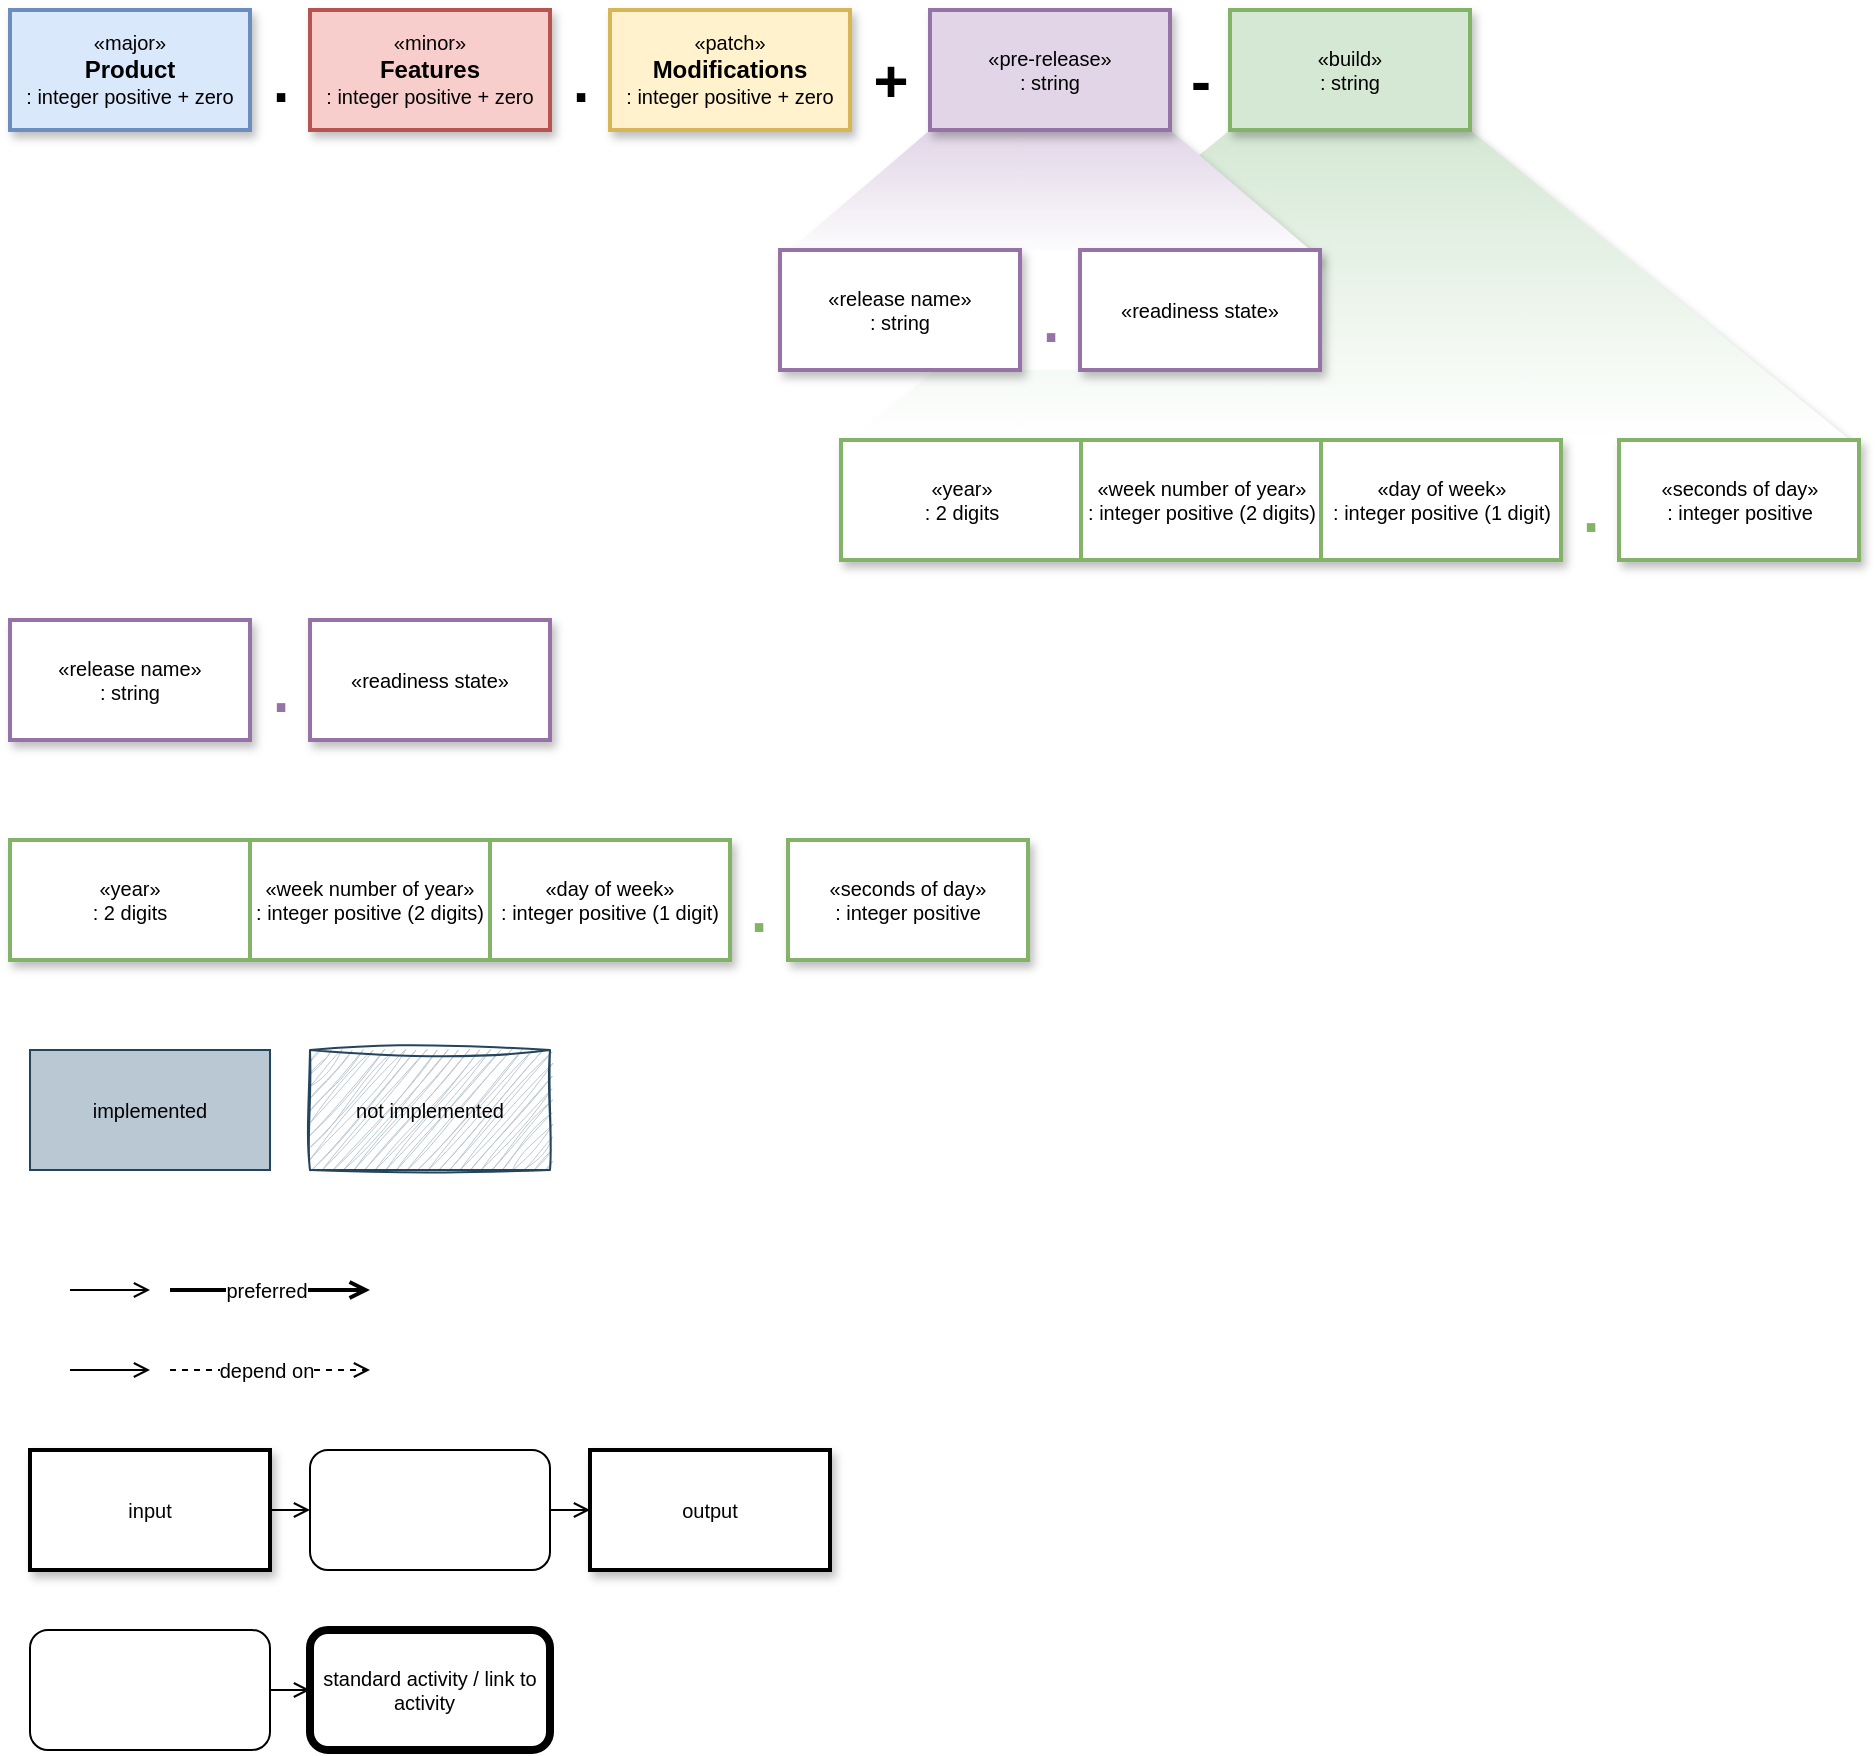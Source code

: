 <mxfile version="24.2.1" type="device" pages="24">
  <diagram id="a9wtq3k6wuOB2XSul-tf" name="util">
    <mxGraphModel dx="1434" dy="847" grid="1" gridSize="10" guides="1" tooltips="1" connect="1" arrows="1" fold="1" page="1" pageScale="1" pageWidth="827" pageHeight="1169" math="0" shadow="0">
      <root>
        <mxCell id="0" />
        <mxCell id="1" parent="0" />
        <mxCell id="9K8HIiZuJbE03EaTBoaQ-25" value="" style="shape=trapezoid;perimeter=trapezoidPerimeter;whiteSpace=wrap;html=1;fixedSize=1;size=190;rounded=0;fillColor=#D5E8D4;gradientColor=#FFFFFF;gradientDirection=south;strokeColor=none;shadow=1;" parent="1" vertex="1">
          <mxGeometry x="450" y="100" width="500" height="155" as="geometry" />
        </mxCell>
        <mxCell id="9K8HIiZuJbE03EaTBoaQ-27" value="" style="rounded=0;whiteSpace=wrap;html=1;fontSize=10;gradientColor=none;strokeColor=none;" parent="1" vertex="1">
          <mxGeometry x="445.5" y="255" width="510" height="60" as="geometry" />
        </mxCell>
        <mxCell id="9K8HIiZuJbE03EaTBoaQ-22" value="." style="text;html=1;align=center;verticalAlign=middle;resizable=0;points=[];autosize=1;strokeColor=none;fillColor=none;fontStyle=1;fontSize=30;fontColor=#82B366;" parent="1" vertex="1">
          <mxGeometry x="804.5" y="265" width="30" height="50" as="geometry" />
        </mxCell>
        <mxCell id="9K8HIiZuJbE03EaTBoaQ-29" value="" style="rounded=0;whiteSpace=wrap;html=1;fontSize=10;fillColor=#FFFFFF;strokeColor=#82b366;strokeWidth=2;shadow=1;" parent="1" vertex="1">
          <mxGeometry x="445.5" y="255" width="360" height="60" as="geometry" />
        </mxCell>
        <mxCell id="9K8HIiZuJbE03EaTBoaQ-24" value="" style="shape=trapezoid;perimeter=trapezoidPerimeter;whiteSpace=wrap;html=1;fixedSize=1;size=76;rounded=0;fillColor=#E1D5E7;gradientColor=#FFFFFF;gradientDirection=south;strokeColor=none;shadow=1;" parent="1" vertex="1">
          <mxGeometry x="414" y="100" width="272" height="65" as="geometry" />
        </mxCell>
        <mxCell id="9K8HIiZuJbE03EaTBoaQ-26" value="" style="rounded=0;whiteSpace=wrap;html=1;fontSize=10;gradientColor=none;strokeColor=none;" parent="1" vertex="1">
          <mxGeometry x="415" y="160" width="265" height="60" as="geometry" />
        </mxCell>
        <mxCell id="9K8HIiZuJbE03EaTBoaQ-1" value="«major»&lt;div&gt;&lt;b&gt;&lt;font style=&quot;font-size: 12px;&quot;&gt;Product&lt;/font&gt;&lt;/b&gt;&lt;br&gt;&lt;div style=&quot;font-size: 10px;&quot;&gt;: integer positive + zero&lt;/div&gt;&lt;/div&gt;" style="rounded=0;whiteSpace=wrap;html=1;fontSize=10;shadow=1;fillColor=#dae8fc;strokeColor=#6c8ebf;strokeWidth=2;glass=0;" parent="1" vertex="1">
          <mxGeometry x="30" y="40" width="120" height="60" as="geometry" />
        </mxCell>
        <mxCell id="9K8HIiZuJbE03EaTBoaQ-2" value="«minor»&lt;div&gt;&lt;b&gt;&lt;font style=&quot;font-size: 12px;&quot;&gt;Features&lt;/font&gt;&lt;/b&gt;&lt;br&gt;&lt;div style=&quot;font-size: 10px;&quot;&gt;: integer positive + zero&lt;/div&gt;&lt;/div&gt;" style="rounded=0;whiteSpace=wrap;html=1;fontSize=10;shadow=1;fillColor=#f8cecc;strokeColor=#b85450;strokeWidth=2;glass=0;" parent="1" vertex="1">
          <mxGeometry x="180" y="40" width="120" height="60" as="geometry" />
        </mxCell>
        <mxCell id="9K8HIiZuJbE03EaTBoaQ-4" value="«patch»&lt;div&gt;&lt;b&gt;&lt;font style=&quot;font-size: 12px;&quot;&gt;Modifications&lt;/font&gt;&lt;/b&gt;&lt;br&gt;&lt;div style=&quot;font-size: 10px;&quot;&gt;: integer positive + zero&lt;/div&gt;&lt;/div&gt;" style="rounded=0;whiteSpace=wrap;html=1;fontSize=10;shadow=1;fillColor=#fff2cc;strokeColor=#d6b656;strokeWidth=2;glass=0;" parent="1" vertex="1">
          <mxGeometry x="330" y="40" width="120" height="60" as="geometry" />
        </mxCell>
        <mxCell id="9K8HIiZuJbE03EaTBoaQ-7" value="." style="text;html=1;align=center;verticalAlign=middle;resizable=0;points=[];autosize=1;strokeColor=none;fillColor=none;fontStyle=1;fontSize=30;" parent="1" vertex="1">
          <mxGeometry x="150" y="50" width="30" height="50" as="geometry" />
        </mxCell>
        <mxCell id="9K8HIiZuJbE03EaTBoaQ-8" value="." style="text;html=1;align=center;verticalAlign=middle;resizable=0;points=[];autosize=1;strokeColor=none;fillColor=none;fontStyle=1;fontSize=30;" parent="1" vertex="1">
          <mxGeometry x="300" y="50" width="30" height="50" as="geometry" />
        </mxCell>
        <mxCell id="9K8HIiZuJbE03EaTBoaQ-11" value="«pre-release»&lt;div style=&quot;font-size: 10px;&quot;&gt;: string&lt;/div&gt;" style="rounded=0;whiteSpace=wrap;html=1;fontSize=10;fillColor=#e1d5e7;strokeColor=#9673a6;shadow=1;strokeWidth=2;" parent="1" vertex="1">
          <mxGeometry x="490" y="40" width="120" height="60" as="geometry" />
        </mxCell>
        <mxCell id="9K8HIiZuJbE03EaTBoaQ-12" value="+" style="text;html=1;align=center;verticalAlign=middle;resizable=0;points=[];autosize=1;strokeColor=none;fillColor=none;fontStyle=1;fontSize=30;" parent="1" vertex="1">
          <mxGeometry x="450" y="50" width="40" height="50" as="geometry" />
        </mxCell>
        <mxCell id="9K8HIiZuJbE03EaTBoaQ-13" value="«build»&lt;div&gt;: string&lt;/div&gt;" style="rounded=0;whiteSpace=wrap;html=1;fontSize=10;fillColor=#d5e8d4;strokeColor=#82b366;shadow=1;strokeWidth=2;" parent="1" vertex="1">
          <mxGeometry x="640" y="40" width="120" height="60" as="geometry" />
        </mxCell>
        <mxCell id="9K8HIiZuJbE03EaTBoaQ-14" value="-" style="text;html=1;align=center;verticalAlign=middle;resizable=0;points=[];autosize=1;strokeColor=none;fillColor=none;fontStyle=1;fontSize=30;" parent="1" vertex="1">
          <mxGeometry x="610" y="50" width="30" height="50" as="geometry" />
        </mxCell>
        <mxCell id="9K8HIiZuJbE03EaTBoaQ-15" value="«release name»&lt;div style=&quot;font-size: 10px;&quot;&gt;: string&lt;/div&gt;" style="rounded=0;whiteSpace=wrap;html=1;fontSize=10;fillColor=#FFFFFF;strokeColor=#9673a6;strokeWidth=2;shadow=1;" parent="1" vertex="1">
          <mxGeometry x="415" y="160" width="120" height="60" as="geometry" />
        </mxCell>
        <mxCell id="9K8HIiZuJbE03EaTBoaQ-16" value="«readiness state»" style="rounded=0;whiteSpace=wrap;html=1;fontSize=10;fillColor=#FFFFFF;strokeColor=#9673a6;strokeWidth=2;shadow=1;" parent="1" vertex="1">
          <mxGeometry x="565" y="160" width="120" height="60" as="geometry" />
        </mxCell>
        <mxCell id="9K8HIiZuJbE03EaTBoaQ-17" value="." style="text;html=1;align=center;verticalAlign=middle;resizable=0;points=[];autosize=1;strokeColor=none;fillColor=none;fontStyle=1;fontSize=30;fontColor=#9673A6;" parent="1" vertex="1">
          <mxGeometry x="535" y="170" width="30" height="50" as="geometry" />
        </mxCell>
        <mxCell id="9K8HIiZuJbE03EaTBoaQ-18" value="«year»&lt;div style=&quot;font-size: 10px;&quot;&gt;: 2 digits&lt;/div&gt;" style="rounded=0;whiteSpace=wrap;html=1;fontSize=10;fillColor=#FFFFFF;strokeColor=#82b366;strokeWidth=2;shadow=0;" parent="1" vertex="1">
          <mxGeometry x="445.5" y="255" width="120" height="60" as="geometry" />
        </mxCell>
        <mxCell id="9K8HIiZuJbE03EaTBoaQ-19" value="«week number of year»&lt;div style=&quot;font-size: 10px;&quot;&gt;:&amp;nbsp;&lt;span style=&quot;background-color: initial;&quot;&gt;integer positive (2 digits)&lt;/span&gt;&lt;/div&gt;" style="rounded=0;whiteSpace=wrap;html=1;fontSize=10;fillColor=#FFFFFF;strokeColor=#82b366;strokeWidth=2;shadow=0;" parent="1" vertex="1">
          <mxGeometry x="565.5" y="255" width="120" height="60" as="geometry" />
        </mxCell>
        <mxCell id="9K8HIiZuJbE03EaTBoaQ-20" value="«day of week»&lt;div style=&quot;font-size: 10px;&quot;&gt;:&amp;nbsp;&lt;span style=&quot;background-color: initial;&quot;&gt;integer positive (1 digit)&lt;/span&gt;&lt;/div&gt;" style="rounded=0;whiteSpace=wrap;html=1;fontSize=10;fillColor=#FFFFFF;strokeColor=#82b366;strokeWidth=2;shadow=0;" parent="1" vertex="1">
          <mxGeometry x="685.5" y="255" width="120" height="60" as="geometry" />
        </mxCell>
        <mxCell id="9K8HIiZuJbE03EaTBoaQ-21" value="«seconds of day»&lt;div style=&quot;font-size: 10px;&quot;&gt;:&amp;nbsp;&lt;span style=&quot;background-color: initial;&quot;&gt;integer positive&lt;/span&gt;&lt;/div&gt;" style="rounded=0;whiteSpace=wrap;html=1;fontSize=10;fillColor=#FFFFFF;strokeColor=#82b366;strokeWidth=2;shadow=1;" parent="1" vertex="1">
          <mxGeometry x="834.5" y="255" width="120" height="60" as="geometry" />
        </mxCell>
        <mxCell id="9K8HIiZuJbE03EaTBoaQ-31" value="«release name»&lt;div style=&quot;font-size: 10px;&quot;&gt;: string&lt;/div&gt;" style="rounded=0;whiteSpace=wrap;html=1;fontSize=10;fillColor=#FFFFFF;strokeColor=#9673a6;strokeWidth=2;shadow=1;" parent="1" vertex="1">
          <mxGeometry x="30" y="345" width="120" height="60" as="geometry" />
        </mxCell>
        <mxCell id="9K8HIiZuJbE03EaTBoaQ-32" value="«readiness state»" style="rounded=0;whiteSpace=wrap;html=1;fontSize=10;fillColor=#FFFFFF;strokeColor=#9673a6;strokeWidth=2;shadow=1;" parent="1" vertex="1">
          <mxGeometry x="180" y="345" width="120" height="60" as="geometry" />
        </mxCell>
        <mxCell id="9K8HIiZuJbE03EaTBoaQ-33" value="." style="text;html=1;align=center;verticalAlign=middle;resizable=0;points=[];autosize=1;strokeColor=none;fillColor=none;fontStyle=1;fontSize=30;fontColor=#9673A6;" parent="1" vertex="1">
          <mxGeometry x="150" y="355" width="30" height="50" as="geometry" />
        </mxCell>
        <mxCell id="9K8HIiZuJbE03EaTBoaQ-35" value="." style="text;html=1;align=center;verticalAlign=middle;resizable=0;points=[];autosize=1;strokeColor=none;fillColor=none;fontStyle=1;fontSize=30;fontColor=#82B366;" parent="1" vertex="1">
          <mxGeometry x="389" y="465" width="30" height="50" as="geometry" />
        </mxCell>
        <mxCell id="9K8HIiZuJbE03EaTBoaQ-36" value="" style="rounded=0;whiteSpace=wrap;html=1;fontSize=10;fillColor=#FFFFFF;strokeColor=#82b366;strokeWidth=2;shadow=1;" parent="1" vertex="1">
          <mxGeometry x="30" y="455" width="360" height="60" as="geometry" />
        </mxCell>
        <mxCell id="9K8HIiZuJbE03EaTBoaQ-37" value="«year»&lt;div style=&quot;font-size: 10px;&quot;&gt;: 2 digits&lt;/div&gt;" style="rounded=0;whiteSpace=wrap;html=1;fontSize=10;fillColor=#FFFFFF;strokeColor=#82b366;strokeWidth=2;shadow=0;" parent="1" vertex="1">
          <mxGeometry x="30" y="455" width="120" height="60" as="geometry" />
        </mxCell>
        <mxCell id="9K8HIiZuJbE03EaTBoaQ-38" value="«week number of year»&lt;div style=&quot;font-size: 10px;&quot;&gt;:&amp;nbsp;&lt;span style=&quot;background-color: initial;&quot;&gt;integer positive (2 digits)&lt;/span&gt;&lt;/div&gt;" style="rounded=0;whiteSpace=wrap;html=1;fontSize=10;fillColor=#FFFFFF;strokeColor=#82b366;strokeWidth=2;shadow=0;" parent="1" vertex="1">
          <mxGeometry x="150" y="455" width="120" height="60" as="geometry" />
        </mxCell>
        <mxCell id="9K8HIiZuJbE03EaTBoaQ-39" value="«day of week»&lt;div style=&quot;font-size: 10px;&quot;&gt;:&amp;nbsp;&lt;span style=&quot;background-color: initial;&quot;&gt;integer positive (1 digit)&lt;/span&gt;&lt;/div&gt;" style="rounded=0;whiteSpace=wrap;html=1;fontSize=10;fillColor=#FFFFFF;strokeColor=#82b366;strokeWidth=2;shadow=0;" parent="1" vertex="1">
          <mxGeometry x="270" y="455" width="120" height="60" as="geometry" />
        </mxCell>
        <mxCell id="9K8HIiZuJbE03EaTBoaQ-40" value="«seconds of day»&lt;div style=&quot;font-size: 10px;&quot;&gt;:&amp;nbsp;&lt;span style=&quot;background-color: initial;&quot;&gt;integer positive&lt;/span&gt;&lt;/div&gt;" style="rounded=0;whiteSpace=wrap;html=1;fontSize=10;fillColor=#FFFFFF;strokeColor=#82b366;strokeWidth=2;shadow=1;" parent="1" vertex="1">
          <mxGeometry x="419" y="455" width="120" height="60" as="geometry" />
        </mxCell>
        <mxCell id="UlQ1bAGqHwLjGBbkooem-2" value="implemented" style="rounded=0;whiteSpace=wrap;html=1;fontSize=10;shadow=0;strokeWidth=1;glass=0;fillColor=#bac8d3;strokeColor=#23445d;" parent="1" vertex="1">
          <mxGeometry x="40" y="560" width="120" height="60" as="geometry" />
        </mxCell>
        <mxCell id="UlQ1bAGqHwLjGBbkooem-3" value="not implemented" style="rounded=0;whiteSpace=wrap;html=1;fontSize=10;shadow=0;strokeWidth=1;glass=0;sketch=1;curveFitting=1;jiggle=2;fillColor=#bac8d3;strokeColor=#23445d;" parent="1" vertex="1">
          <mxGeometry x="180" y="560" width="120" height="60" as="geometry" />
        </mxCell>
        <mxCell id="UlQ1bAGqHwLjGBbkooem-11" style="edgeStyle=none;rounded=0;orthogonalLoop=1;jettySize=auto;html=1;strokeColor=default;strokeWidth=1;align=center;verticalAlign=middle;fontFamily=Helvetica;fontSize=10;fontColor=default;fontStyle=3;labelBackgroundColor=none;endArrow=open;endFill=0;" parent="1" source="UlQ1bAGqHwLjGBbkooem-8" target="UlQ1bAGqHwLjGBbkooem-9" edge="1">
          <mxGeometry relative="1" as="geometry" />
        </mxCell>
        <mxCell id="UlQ1bAGqHwLjGBbkooem-8" value="input" style="rounded=0;whiteSpace=wrap;html=1;fontSize=10;shadow=1;strokeWidth=2;glass=0;" parent="1" vertex="1">
          <mxGeometry x="40" y="760" width="120" height="60" as="geometry" />
        </mxCell>
        <mxCell id="UlQ1bAGqHwLjGBbkooem-12" style="edgeStyle=none;rounded=0;orthogonalLoop=1;jettySize=auto;html=1;strokeColor=default;strokeWidth=1;align=center;verticalAlign=middle;fontFamily=Helvetica;fontSize=10;fontColor=default;fontStyle=3;labelBackgroundColor=none;endArrow=open;endFill=0;" parent="1" source="UlQ1bAGqHwLjGBbkooem-9" target="UlQ1bAGqHwLjGBbkooem-10" edge="1">
          <mxGeometry relative="1" as="geometry" />
        </mxCell>
        <mxCell id="UlQ1bAGqHwLjGBbkooem-9" value="" style="rounded=1;whiteSpace=wrap;html=1;fontSize=10;shadow=0;strokeWidth=1;glass=0;" parent="1" vertex="1">
          <mxGeometry x="180" y="760" width="120" height="60" as="geometry" />
        </mxCell>
        <mxCell id="UlQ1bAGqHwLjGBbkooem-10" value="output" style="rounded=0;whiteSpace=wrap;html=1;fontSize=10;shadow=1;strokeWidth=2;glass=0;" parent="1" vertex="1">
          <mxGeometry x="320" y="760" width="120" height="60" as="geometry" />
        </mxCell>
        <mxCell id="UlQ1bAGqHwLjGBbkooem-15" style="edgeStyle=none;rounded=0;orthogonalLoop=1;jettySize=auto;html=1;strokeColor=default;strokeWidth=1;align=center;verticalAlign=middle;fontFamily=Helvetica;fontSize=10;fontColor=default;fontStyle=3;labelBackgroundColor=none;endArrow=open;endFill=0;" parent="1" source="UlQ1bAGqHwLjGBbkooem-13" target="UlQ1bAGqHwLjGBbkooem-14" edge="1">
          <mxGeometry relative="1" as="geometry" />
        </mxCell>
        <mxCell id="UlQ1bAGqHwLjGBbkooem-13" value="" style="rounded=1;whiteSpace=wrap;html=1;fontSize=10;shadow=0;strokeWidth=1;glass=0;" parent="1" vertex="1">
          <mxGeometry x="40" y="850" width="120" height="60" as="geometry" />
        </mxCell>
        <mxCell id="UlQ1bAGqHwLjGBbkooem-14" value="standard activity / link to activity&amp;nbsp;&amp;nbsp;" style="rounded=1;whiteSpace=wrap;html=1;fontSize=10;shadow=0;strokeWidth=4;glass=0;" parent="1" vertex="1">
          <mxGeometry x="180" y="850" width="120" height="60" as="geometry" />
        </mxCell>
        <mxCell id="UlQ1bAGqHwLjGBbkooem-18" value="" style="endArrow=open;html=1;rounded=0;strokeColor=default;strokeWidth=1;align=center;verticalAlign=middle;fontFamily=Helvetica;fontSize=10;fontColor=default;fontStyle=0;labelBackgroundColor=none;edgeStyle=none;endFill=0;horizontal=1;dashed=1;" parent="1" edge="1">
          <mxGeometry width="50" height="50" relative="1" as="geometry">
            <mxPoint x="110" y="720" as="sourcePoint" />
            <mxPoint x="210" y="720" as="targetPoint" />
          </mxGeometry>
        </mxCell>
        <mxCell id="UlQ1bAGqHwLjGBbkooem-19" value="depend on" style="edgeLabel;html=1;align=center;verticalAlign=middle;resizable=0;points=[];fontFamily=Helvetica;fontSize=10;fontColor=default;fontStyle=0;labelBackgroundColor=default;labelPosition=center;verticalLabelPosition=bottom;horizontal=1;" parent="UlQ1bAGqHwLjGBbkooem-18" vertex="1" connectable="0">
          <mxGeometry x="0.211" y="-2" relative="1" as="geometry">
            <mxPoint x="-13" y="-2" as="offset" />
          </mxGeometry>
        </mxCell>
        <mxCell id="UlQ1bAGqHwLjGBbkooem-20" value="" style="endArrow=open;html=1;rounded=0;strokeColor=default;strokeWidth=2;align=center;verticalAlign=middle;fontFamily=Helvetica;fontSize=10;fontColor=default;fontStyle=0;labelBackgroundColor=none;edgeStyle=none;endFill=0;horizontal=1;" parent="1" edge="1">
          <mxGeometry width="50" height="50" relative="1" as="geometry">
            <mxPoint x="110" y="680" as="sourcePoint" />
            <mxPoint x="210" y="680" as="targetPoint" />
          </mxGeometry>
        </mxCell>
        <mxCell id="UlQ1bAGqHwLjGBbkooem-21" value="preferred" style="edgeLabel;html=1;align=center;verticalAlign=middle;resizable=0;points=[];fontFamily=Helvetica;fontSize=10;fontColor=default;fontStyle=0;labelBackgroundColor=default;labelPosition=center;verticalLabelPosition=bottom;horizontal=1;" parent="UlQ1bAGqHwLjGBbkooem-20" vertex="1" connectable="0">
          <mxGeometry x="0.211" y="-2" relative="1" as="geometry">
            <mxPoint x="-13" y="-2" as="offset" />
          </mxGeometry>
        </mxCell>
        <mxCell id="UlQ1bAGqHwLjGBbkooem-22" value="" style="endArrow=open;html=1;rounded=0;strokeColor=default;strokeWidth=1;align=center;verticalAlign=middle;fontFamily=Helvetica;fontSize=10;fontColor=default;fontStyle=0;labelBackgroundColor=none;edgeStyle=none;endFill=0;horizontal=1;" parent="1" edge="1">
          <mxGeometry width="50" height="50" relative="1" as="geometry">
            <mxPoint x="60" y="720" as="sourcePoint" />
            <mxPoint x="100" y="720" as="targetPoint" />
          </mxGeometry>
        </mxCell>
        <mxCell id="UlQ1bAGqHwLjGBbkooem-24" value="" style="endArrow=open;html=1;rounded=0;strokeColor=default;strokeWidth=1;align=center;verticalAlign=middle;fontFamily=Helvetica;fontSize=10;fontColor=default;fontStyle=0;labelBackgroundColor=none;edgeStyle=none;endFill=0;horizontal=1;" parent="1" edge="1">
          <mxGeometry width="50" height="50" relative="1" as="geometry">
            <mxPoint x="60" y="680" as="sourcePoint" />
            <mxPoint x="100" y="680" as="targetPoint" />
          </mxGeometry>
        </mxCell>
      </root>
    </mxGraphModel>
  </diagram>
  <diagram name="uc-agent" id="0A3BWhs1nHz0b1r0iPrC">
    <mxGraphModel dx="1434" dy="847" grid="1" gridSize="10" guides="1" tooltips="1" connect="1" arrows="1" fold="1" page="1" pageScale="1" pageWidth="827" pageHeight="1169" math="0" shadow="0">
      <root>
        <mxCell id="hFjuUfCco3b61MPeQSzL-0" />
        <mxCell id="hFjuUfCco3b61MPeQSzL-1" parent="hFjuUfCco3b61MPeQSzL-0" />
        <mxCell id="hFjuUfCco3b61MPeQSzL-2" value="&lt;p style=&quot;margin:0px;margin-top:4px;margin-left:5px;text-align:left;&quot;&gt;&lt;b&gt;uc&lt;/b&gt;&amp;nbsp;Agent v0.1.0&lt;/p&gt;" style="html=1;shape=mxgraph.sysml.package;overflow=fill;labelX=110;align=left;spacingLeft=5;verticalAlign=top;spacingTop=-3;labelBackgroundColor=none;fontFamily=Comic Sans MS;sketch=1;curveFitting=1;jiggle=2;comic=1;fillColor=none;shadow=0;" parent="hFjuUfCco3b61MPeQSzL-1" vertex="1">
          <mxGeometry width="520" height="610" as="geometry" />
        </mxCell>
        <mxCell id="hFjuUfCco3b61MPeQSzL-3" value="Read Data" style="ellipse;whiteSpace=wrap;html=1;strokeWidth=1;labelBackgroundColor=none;fillColor=#d5e8d4;strokeColor=#82b366;fontFamily=Comic Sans MS;sketch=1;curveFitting=1;jiggle=2;comic=1;shadow=0;" parent="hFjuUfCco3b61MPeQSzL-1" vertex="1">
          <mxGeometry x="390" y="520" width="120" height="80" as="geometry" />
        </mxCell>
        <UserObject label="Create Data" link="data:page/id,G3g7M94aZBn2m7fqXaW3" id="hFjuUfCco3b61MPeQSzL-4">
          <mxCell style="ellipse;whiteSpace=wrap;html=1;strokeWidth=1;labelBackgroundColor=none;fillColor=#d5e8d4;strokeColor=#82b366;fontFamily=Comic Sans MS;sketch=1;curveFitting=1;jiggle=2;comic=1;shadow=0;" parent="hFjuUfCco3b61MPeQSzL-1" vertex="1">
            <mxGeometry x="210" y="150" width="120" height="80" as="geometry" />
          </mxCell>
        </UserObject>
        <mxCell id="hFjuUfCco3b61MPeQSzL-5" value="Delete Data" style="ellipse;whiteSpace=wrap;html=1;strokeWidth=1;labelBackgroundColor=none;fillColor=#e1d5e7;strokeColor=#9673a6;fontFamily=Comic Sans MS;sketch=1;curveFitting=1;jiggle=2;comic=1;shadow=0;" parent="hFjuUfCco3b61MPeQSzL-1" vertex="1">
          <mxGeometry x="10" y="510" width="120" height="80" as="geometry" />
        </mxCell>
        <mxCell id="hFjuUfCco3b61MPeQSzL-9" value="Delete Agent" style="ellipse;whiteSpace=wrap;html=1;strokeWidth=2;labelBackgroundColor=none;fillColor=#dae8fc;strokeColor=#6c8ebf;fontFamily=Comic Sans MS;sketch=1;curveFitting=1;jiggle=2;comic=1;shadow=0;fontStyle=1" parent="hFjuUfCco3b61MPeQSzL-1" vertex="1">
          <mxGeometry x="100" y="400.0" width="120" height="80" as="geometry" />
        </mxCell>
        <mxCell id="hFjuUfCco3b61MPeQSzL-14" style="rounded=0;orthogonalLoop=1;jettySize=auto;html=1;dashed=1;endArrow=open;endFill=0;fontFamily=Comic Sans MS;sketch=1;curveFitting=1;jiggle=2;" parent="hFjuUfCco3b61MPeQSzL-1" source="hFjuUfCco3b61MPeQSzL-9" target="hFjuUfCco3b61MPeQSzL-5" edge="1">
          <mxGeometry relative="1" as="geometry">
            <mxPoint x="260" y="236.33" as="sourcePoint" />
            <mxPoint x="350" y="236.33" as="targetPoint" />
          </mxGeometry>
        </mxCell>
        <mxCell id="hFjuUfCco3b61MPeQSzL-15" value="«include»" style="edgeLabel;html=1;align=center;verticalAlign=middle;resizable=0;points=[];fontFamily=Comic Sans MS;fontSize=10;" parent="hFjuUfCco3b61MPeQSzL-14" vertex="1" connectable="0">
          <mxGeometry x="0.207" relative="1" as="geometry">
            <mxPoint x="6" y="-9" as="offset" />
          </mxGeometry>
        </mxCell>
        <mxCell id="hFjuUfCco3b61MPeQSzL-17" value="Read Agent" style="ellipse;whiteSpace=wrap;html=1;strokeWidth=2;labelBackgroundColor=none;fillColor=#dae8fc;strokeColor=#6c8ebf;fontFamily=Comic Sans MS;sketch=1;curveFitting=1;jiggle=2;comic=1;shadow=0;fontStyle=1" parent="hFjuUfCco3b61MPeQSzL-1" vertex="1">
          <mxGeometry x="310" y="400" width="120" height="80" as="geometry" />
        </mxCell>
        <mxCell id="hFjuUfCco3b61MPeQSzL-18" style="rounded=0;orthogonalLoop=1;jettySize=auto;html=1;dashed=1;endArrow=open;endFill=0;fontFamily=Comic Sans MS;sketch=1;curveFitting=1;jiggle=2;" parent="hFjuUfCco3b61MPeQSzL-1" source="hFjuUfCco3b61MPeQSzL-17" target="hFjuUfCco3b61MPeQSzL-3" edge="1">
          <mxGeometry relative="1" as="geometry">
            <mxPoint x="430" y="505" as="sourcePoint" />
            <mxPoint x="520" y="505" as="targetPoint" />
          </mxGeometry>
        </mxCell>
        <mxCell id="hFjuUfCco3b61MPeQSzL-19" value="«include»" style="edgeLabel;html=1;align=center;verticalAlign=middle;resizable=0;points=[];fontFamily=Comic Sans MS;fontSize=10;" parent="hFjuUfCco3b61MPeQSzL-18" vertex="1" connectable="0">
          <mxGeometry x="0.207" relative="1" as="geometry">
            <mxPoint x="-3" y="-5" as="offset" />
          </mxGeometry>
        </mxCell>
        <UserObject label="Create Agent" link="data:page/id,S7IJ45Cyi0FkVlZO_OuQ" id="hFjuUfCco3b61MPeQSzL-20">
          <mxCell style="ellipse;whiteSpace=wrap;html=1;strokeWidth=2;labelBackgroundColor=none;fillColor=#dae8fc;strokeColor=#6c8ebf;fontFamily=Comic Sans MS;comic=1;sketch=1;curveFitting=1;jiggle=2;textShadow=0;labelBorderColor=none;shadow=0;fontStyle=1" parent="hFjuUfCco3b61MPeQSzL-1" vertex="1">
            <mxGeometry x="100" y="290" width="120" height="80" as="geometry" />
          </mxCell>
        </UserObject>
        <UserObject label="Sign" link="data:page/id,gNNmqa3w6GIm47P3CtBa" id="hFjuUfCco3b61MPeQSzL-24">
          <mxCell style="ellipse;whiteSpace=wrap;html=1;strokeWidth=1;labelBackgroundColor=none;fillColor=#f8cecc;strokeColor=#b85450;fontFamily=Comic Sans MS;sketch=1;curveFitting=1;jiggle=2;comic=1;shadow=0;" parent="hFjuUfCco3b61MPeQSzL-1" vertex="1">
            <mxGeometry x="310" y="30" width="120" height="80" as="geometry" />
          </mxCell>
        </UserObject>
        <mxCell id="hFjuUfCco3b61MPeQSzL-27" style="rounded=0;orthogonalLoop=1;jettySize=auto;html=1;dashed=1;endArrow=open;endFill=0;fontFamily=Comic Sans MS;sketch=1;curveFitting=1;jiggle=2;" parent="hFjuUfCco3b61MPeQSzL-1" source="hFjuUfCco3b61MPeQSzL-24" target="hFjuUfCco3b61MPeQSzL-4" edge="1">
          <mxGeometry relative="1" as="geometry">
            <mxPoint x="320" y="65" as="sourcePoint" />
            <mxPoint x="400" y="65" as="targetPoint" />
          </mxGeometry>
        </mxCell>
        <mxCell id="hFjuUfCco3b61MPeQSzL-28" value="«include»" style="edgeLabel;html=1;align=center;verticalAlign=middle;resizable=0;points=[];fontFamily=Comic Sans MS;fontSize=10;" parent="hFjuUfCco3b61MPeQSzL-27" vertex="1" connectable="0">
          <mxGeometry x="0.207" relative="1" as="geometry">
            <mxPoint x="4" y="-5" as="offset" />
          </mxGeometry>
        </mxCell>
        <mxCell id="hFjuUfCco3b61MPeQSzL-41" style="rounded=0;orthogonalLoop=1;jettySize=auto;html=1;dashed=1;endArrow=open;endFill=0;fontFamily=Comic Sans MS;sketch=1;curveFitting=1;jiggle=2;" parent="hFjuUfCco3b61MPeQSzL-1" source="hFjuUfCco3b61MPeQSzL-20" target="hFjuUfCco3b61MPeQSzL-4" edge="1">
          <mxGeometry relative="1" as="geometry">
            <mxPoint x="100" y="-65" as="sourcePoint" />
            <mxPoint x="190" y="-65" as="targetPoint" />
          </mxGeometry>
        </mxCell>
        <mxCell id="hFjuUfCco3b61MPeQSzL-42" value="«include»" style="edgeLabel;html=1;align=center;verticalAlign=middle;resizable=0;points=[];fontFamily=Comic Sans MS;fontSize=10;" parent="hFjuUfCco3b61MPeQSzL-41" vertex="1" connectable="0">
          <mxGeometry x="0.207" relative="1" as="geometry">
            <mxPoint x="-4" y="-4" as="offset" />
          </mxGeometry>
        </mxCell>
        <UserObject label="Import Agent" link="data:page/id,KRbBnfu-P6nYDZ9jrJQm" id="hFjuUfCco3b61MPeQSzL-45">
          <mxCell style="ellipse;whiteSpace=wrap;html=1;strokeWidth=2;labelBackgroundColor=none;fillColor=#dae8fc;strokeColor=#6c8ebf;fontFamily=Comic Sans MS;comic=1;sketch=1;curveFitting=1;jiggle=2;textShadow=0;labelBorderColor=none;shadow=0;fontStyle=1" parent="hFjuUfCco3b61MPeQSzL-1" vertex="1">
            <mxGeometry x="310" y="290" width="120" height="80" as="geometry" />
          </mxCell>
        </UserObject>
        <mxCell id="hFjuUfCco3b61MPeQSzL-46" style="rounded=0;orthogonalLoop=1;jettySize=auto;html=1;dashed=1;endArrow=open;endFill=0;fontFamily=Comic Sans MS;sketch=1;curveFitting=1;jiggle=2;" parent="hFjuUfCco3b61MPeQSzL-1" source="hFjuUfCco3b61MPeQSzL-45" target="hFjuUfCco3b61MPeQSzL-4" edge="1">
          <mxGeometry relative="1" as="geometry">
            <mxPoint x="99" y="-47" as="sourcePoint" />
            <mxPoint x="201" y="2" as="targetPoint" />
          </mxGeometry>
        </mxCell>
        <mxCell id="hFjuUfCco3b61MPeQSzL-47" value="«include»" style="edgeLabel;html=1;align=center;verticalAlign=middle;resizable=0;points=[];fontFamily=Comic Sans MS;fontSize=10;" parent="hFjuUfCco3b61MPeQSzL-46" vertex="1" connectable="0">
          <mxGeometry x="0.207" relative="1" as="geometry">
            <mxPoint y="-3" as="offset" />
          </mxGeometry>
        </mxCell>
        <UserObject label="Identify" link="data:page/id,-1LxKXlH0X_z1IcE5Frf" id="hFjuUfCco3b61MPeQSzL-51">
          <mxCell style="ellipse;whiteSpace=wrap;html=1;strokeWidth=1;labelBackgroundColor=none;fillColor=#f8cecc;strokeColor=#b85450;fontFamily=Comic Sans MS;sketch=1;curveFitting=1;jiggle=2;comic=1;shadow=0;" parent="hFjuUfCco3b61MPeQSzL-1" vertex="1">
            <mxGeometry x="70" y="30" width="120" height="80" as="geometry" />
          </mxCell>
        </UserObject>
        <mxCell id="hFjuUfCco3b61MPeQSzL-52" style="rounded=0;orthogonalLoop=1;jettySize=auto;html=1;dashed=1;endArrow=open;endFill=0;fontFamily=Comic Sans MS;sketch=1;curveFitting=1;jiggle=2;" parent="hFjuUfCco3b61MPeQSzL-1" source="hFjuUfCco3b61MPeQSzL-4" target="hFjuUfCco3b61MPeQSzL-51" edge="1">
          <mxGeometry relative="1" as="geometry">
            <mxPoint x="292" y="53" as="sourcePoint" />
            <mxPoint x="408" y="132" as="targetPoint" />
          </mxGeometry>
        </mxCell>
        <mxCell id="hFjuUfCco3b61MPeQSzL-53" value="«include»" style="edgeLabel;html=1;align=center;verticalAlign=middle;resizable=0;points=[];fontFamily=Comic Sans MS;fontSize=10;" parent="hFjuUfCco3b61MPeQSzL-52" vertex="1" connectable="0">
          <mxGeometry x="0.207" relative="1" as="geometry">
            <mxPoint x="7" y="6" as="offset" />
          </mxGeometry>
        </mxCell>
        <mxCell id="hFjuUfCco3b61MPeQSzL-54" style="rounded=0;orthogonalLoop=1;jettySize=auto;html=1;dashed=1;endArrow=open;endFill=0;fontFamily=Comic Sans MS;sketch=1;curveFitting=1;jiggle=2;" parent="hFjuUfCco3b61MPeQSzL-1" source="hFjuUfCco3b61MPeQSzL-24" target="hFjuUfCco3b61MPeQSzL-51" edge="1">
          <mxGeometry relative="1" as="geometry">
            <mxPoint x="243" y="130" as="sourcePoint" />
            <mxPoint x="247" y="65" as="targetPoint" />
          </mxGeometry>
        </mxCell>
        <mxCell id="hFjuUfCco3b61MPeQSzL-55" value="«include»" style="edgeLabel;html=1;align=center;verticalAlign=middle;resizable=0;points=[];fontFamily=Comic Sans MS;" parent="hFjuUfCco3b61MPeQSzL-54" vertex="1" connectable="0">
          <mxGeometry x="0.207" relative="1" as="geometry">
            <mxPoint x="12" as="offset" />
          </mxGeometry>
        </mxCell>
        <mxCell id="dyQv7vW68r0kFE68dCI8-0" style="edgeStyle=none;rounded=0;orthogonalLoop=1;jettySize=auto;html=1;strokeColor=default;strokeWidth=2;align=center;verticalAlign=middle;fontFamily=Helvetica;fontSize=10;fontColor=default;fontStyle=3;labelBackgroundColor=none;endArrow=none;endFill=0;sketch=1;curveFitting=1;jiggle=2;" parent="hFjuUfCco3b61MPeQSzL-1" source="QQBQ5UgJv0Fm6ESJbEnh-0" target="hFjuUfCco3b61MPeQSzL-17" edge="1">
          <mxGeometry relative="1" as="geometry" />
        </mxCell>
        <mxCell id="dyQv7vW68r0kFE68dCI8-2" style="edgeStyle=none;rounded=0;orthogonalLoop=1;jettySize=auto;html=1;strokeColor=default;strokeWidth=2;align=center;verticalAlign=middle;fontFamily=Helvetica;fontSize=10;fontColor=default;fontStyle=3;labelBackgroundColor=none;endArrow=none;endFill=0;sketch=1;curveFitting=1;jiggle=2;" parent="hFjuUfCco3b61MPeQSzL-1" source="QQBQ5UgJv0Fm6ESJbEnh-0" target="hFjuUfCco3b61MPeQSzL-9" edge="1">
          <mxGeometry relative="1" as="geometry" />
        </mxCell>
        <mxCell id="dyQv7vW68r0kFE68dCI8-3" style="edgeStyle=none;rounded=0;orthogonalLoop=1;jettySize=auto;html=1;entryX=1;entryY=1;entryDx=0;entryDy=0;strokeColor=default;strokeWidth=2;align=center;verticalAlign=middle;fontFamily=Helvetica;fontSize=10;fontColor=default;fontStyle=3;labelBackgroundColor=none;endArrow=none;endFill=0;sketch=1;curveFitting=1;jiggle=2;" parent="hFjuUfCco3b61MPeQSzL-1" source="QQBQ5UgJv0Fm6ESJbEnh-0" target="hFjuUfCco3b61MPeQSzL-20" edge="1">
          <mxGeometry relative="1" as="geometry" />
        </mxCell>
        <mxCell id="dyQv7vW68r0kFE68dCI8-4" style="edgeStyle=none;rounded=0;orthogonalLoop=1;jettySize=auto;html=1;strokeColor=default;strokeWidth=2;align=center;verticalAlign=middle;fontFamily=Helvetica;fontSize=10;fontColor=default;fontStyle=3;labelBackgroundColor=none;endArrow=none;endFill=0;sketch=1;curveFitting=1;jiggle=2;" parent="hFjuUfCco3b61MPeQSzL-1" source="QQBQ5UgJv0Fm6ESJbEnh-0" target="hFjuUfCco3b61MPeQSzL-45" edge="1">
          <mxGeometry relative="1" as="geometry" />
        </mxCell>
        <mxCell id="QQBQ5UgJv0Fm6ESJbEnh-0" value="Relay User" style="shape=umlActor;verticalLabelPosition=bottom;verticalAlign=top;html=1;outlineConnect=0;fontFamily=Helvetica;fontSize=12;fontStyle=3;labelBackgroundColor=none;strokeWidth=2;sketch=1;curveFitting=1;jiggle=2;fillColor=#dae8fc;strokeColor=#6c8ebf;" parent="hFjuUfCco3b61MPeQSzL-1" vertex="1">
          <mxGeometry x="255" y="360" width="30" height="60" as="geometry" />
        </mxCell>
        <UserObject label="Create Key Pair" link="data:page/id,gNNmqa3w6GIm47P3CtBa" id="F8rvoM04lC3n6evm9ttQ-0">
          <mxCell style="ellipse;whiteSpace=wrap;html=1;strokeWidth=1;labelBackgroundColor=none;fillColor=#f8cecc;strokeColor=#b85450;fontFamily=Comic Sans MS;sketch=1;curveFitting=1;jiggle=2;comic=1;shadow=0;" parent="hFjuUfCco3b61MPeQSzL-1" vertex="1">
            <mxGeometry x="30" y="160" width="120" height="80" as="geometry" />
          </mxCell>
        </UserObject>
        <mxCell id="F8rvoM04lC3n6evm9ttQ-2" style="rounded=0;orthogonalLoop=1;jettySize=auto;html=1;dashed=1;endArrow=open;endFill=0;fontFamily=Comic Sans MS;sketch=1;curveFitting=1;jiggle=2;" parent="hFjuUfCco3b61MPeQSzL-1" source="hFjuUfCco3b61MPeQSzL-20" target="F8rvoM04lC3n6evm9ttQ-0" edge="1">
          <mxGeometry relative="1" as="geometry">
            <mxPoint x="-60" y="240" as="sourcePoint" />
            <mxPoint x="-30" y="305" as="targetPoint" />
          </mxGeometry>
        </mxCell>
        <mxCell id="F8rvoM04lC3n6evm9ttQ-3" value="«include»" style="edgeLabel;html=1;align=center;verticalAlign=middle;resizable=0;points=[];fontFamily=Comic Sans MS;fontSize=10;" parent="F8rvoM04lC3n6evm9ttQ-2" vertex="1" connectable="0">
          <mxGeometry x="0.207" relative="1" as="geometry">
            <mxPoint x="-2" y="1" as="offset" />
          </mxGeometry>
        </mxCell>
        <mxCell id="eHz8fsFXLwZpbrY3EcJz-0" style="rounded=0;orthogonalLoop=1;jettySize=auto;html=1;dashed=1;endArrow=open;endFill=0;fontFamily=Comic Sans MS;sketch=1;curveFitting=1;jiggle=2;" parent="hFjuUfCco3b61MPeQSzL-1" source="F8rvoM04lC3n6evm9ttQ-0" target="hFjuUfCco3b61MPeQSzL-51" edge="1">
          <mxGeometry relative="1" as="geometry">
            <mxPoint x="120" y="248" as="sourcePoint" />
            <mxPoint x="150" y="302" as="targetPoint" />
          </mxGeometry>
        </mxCell>
        <mxCell id="eHz8fsFXLwZpbrY3EcJz-1" value="«include»" style="edgeLabel;html=1;align=center;verticalAlign=middle;resizable=0;points=[];fontFamily=Comic Sans MS;fontSize=10;" parent="eHz8fsFXLwZpbrY3EcJz-0" vertex="1" connectable="0">
          <mxGeometry x="0.207" relative="1" as="geometry">
            <mxPoint x="-4" as="offset" />
          </mxGeometry>
        </mxCell>
      </root>
    </mxGraphModel>
  </diagram>
  <diagram id="S7IJ45Cyi0FkVlZO_OuQ" name="act-create-agent">
    <mxGraphModel dx="2336" dy="892" grid="1" gridSize="10" guides="1" tooltips="1" connect="1" arrows="1" fold="1" page="1" pageScale="1" pageWidth="827" pageHeight="1169" math="0" shadow="0">
      <root>
        <mxCell id="0" />
        <mxCell id="1" parent="0" />
        <mxCell id="mmtKKUP2qBhn52CviZu_-1" value="&lt;p style=&quot;margin:0px;margin-top:4px;margin-left:5px;text-align:left;&quot;&gt;&lt;b&gt;act&lt;/b&gt;&amp;nbsp;Create Agent&lt;span style=&quot;background-color: initial;&quot;&gt;&amp;nbsp;&lt;/span&gt;&lt;span style=&quot;background-color: initial;&quot;&gt;v0.2.2&lt;/span&gt;&lt;/p&gt;" style="html=1;shape=mxgraph.sysml.package;overflow=fill;labelX=149;align=left;spacingLeft=5;verticalAlign=top;spacingTop=-3;labelBackgroundColor=none;fontFamily=Comic Sans MS;sketch=1;curveFitting=1;jiggle=2;" parent="1" vertex="1">
          <mxGeometry x="-827" width="797" height="700" as="geometry" />
        </mxCell>
        <mxCell id="mmtKKUP2qBhn52CviZu_-2" value="Relay System" style="shape=partialRectangle;whiteSpace=wrap;html=1;bottom=0;top=0;fontFamily=Comic Sans MS;fontSize=12;labelBackgroundColor=none;verticalAlign=top;fontStyle=3;fillColor=none;sketch=1;curveFitting=1;jiggle=2;" parent="1" vertex="1">
          <mxGeometry x="-490" y="20" width="460" height="680" as="geometry" />
        </mxCell>
        <mxCell id="mmtKKUP2qBhn52CviZu_-3" value="Relay User&lt;div&gt;&lt;span style=&quot;font-size: 10px; font-weight: 400;&quot;&gt;(all interfaces)&lt;/span&gt;&lt;br&gt;&lt;/div&gt;" style="shape=partialRectangle;whiteSpace=wrap;html=1;bottom=0;top=0;fontFamily=Comic Sans MS;fontSize=12;labelBackgroundColor=none;verticalAlign=top;fontStyle=3;fillColor=none;sketch=1;curveFitting=1;jiggle=2;" parent="1" vertex="1">
          <mxGeometry x="-827" y="20" width="337" height="680" as="geometry" />
        </mxCell>
        <mxCell id="4vUIuYtx6Krf7zo7ZcOL-28" style="edgeStyle=none;rounded=0;orthogonalLoop=1;jettySize=auto;html=1;entryX=0.5;entryY=0;entryDx=0;entryDy=0;strokeColor=default;align=center;verticalAlign=middle;fontFamily=Helvetica;fontSize=11;fontColor=default;labelBackgroundColor=default;endArrow=open;endFill=0;strokeWidth=2;" parent="1" edge="1">
          <mxGeometry relative="1" as="geometry">
            <mxPoint x="-505.5" y="380" as="sourcePoint" />
          </mxGeometry>
        </mxCell>
        <mxCell id="5GMZQFG-nKOeilJWFSgh-1" style="edgeStyle=orthogonalEdgeStyle;rounded=0;orthogonalLoop=1;jettySize=auto;html=1;strokeColor=default;align=center;verticalAlign=middle;fontFamily=Helvetica;fontSize=11;fontColor=default;labelBackgroundColor=default;endArrow=open;endFill=0;strokeWidth=2;" parent="1" edge="1">
          <mxGeometry relative="1" as="geometry">
            <mxPoint x="-505.5" y="770" as="targetPoint" />
          </mxGeometry>
        </mxCell>
        <mxCell id="LjolhPxLEsEintdcysoi-9" style="edgeStyle=none;rounded=0;orthogonalLoop=1;jettySize=auto;html=1;strokeColor=default;strokeWidth=2;align=center;verticalAlign=middle;fontFamily=Comic Sans MS;fontSize=10;fontColor=default;fontStyle=3;labelBackgroundColor=none;endArrow=open;endFill=0;sketch=1;curveFitting=1;jiggle=2;" parent="1" source="LjolhPxLEsEintdcysoi-1" target="LjolhPxLEsEintdcysoi-2" edge="1">
          <mxGeometry relative="1" as="geometry" />
        </mxCell>
        <mxCell id="LjolhPxLEsEintdcysoi-1" value="" style="shape=ellipse;html=1;strokeWidth=2;verticalLabelPosition=bottom;verticalAlignment=top;perimeter=ellipsePerimeter;fontFamily=Comic Sans MS;fontSize=11;labelBackgroundColor=none;sketch=1;curveFitting=1;jiggle=2;shadow=1;" parent="1" vertex="1">
          <mxGeometry x="-678.5" y="70" width="40" height="40" as="geometry" />
        </mxCell>
        <mxCell id="YvJu1ErXCPbk4ASaCjyN-7" style="edgeStyle=orthogonalEdgeStyle;rounded=0;orthogonalLoop=1;jettySize=auto;html=1;strokeColor=default;align=center;verticalAlign=middle;fontFamily=Helvetica;fontSize=11;fontColor=default;labelBackgroundColor=default;endArrow=open;endFill=0;" parent="1" source="LjolhPxLEsEintdcysoi-2" target="YvJu1ErXCPbk4ASaCjyN-1" edge="1">
          <mxGeometry relative="1" as="geometry" />
        </mxCell>
        <UserObject label="Create key pair" link="data:page/id,W40pyJSpwObw5uim_yQw" id="LjolhPxLEsEintdcysoi-2">
          <mxCell style="rounded=1;whiteSpace=wrap;html=1;fontFamily=Comic Sans MS;fontSize=10;fontColor=default;labelBackgroundColor=none;strokeWidth=4;fontStyle=3;sketch=1;curveFitting=1;jiggle=2;" parent="1" vertex="1">
            <mxGeometry x="-331.5" y="60" width="120" height="60" as="geometry" />
          </mxCell>
        </UserObject>
        <mxCell id="LjolhPxLEsEintdcysoi-13" style="rounded=0;orthogonalLoop=1;jettySize=auto;html=1;strokeColor=default;strokeWidth=1;align=center;verticalAlign=middle;fontFamily=Comic Sans MS;fontSize=10;fontColor=default;fontStyle=3;labelBackgroundColor=none;endArrow=open;endFill=0;sketch=1;curveFitting=1;jiggle=2;" parent="1" edge="1">
          <mxGeometry relative="1" as="geometry">
            <mxPoint x="-283.5" y="220" as="targetPoint" />
          </mxGeometry>
        </mxCell>
        <mxCell id="LjolhPxLEsEintdcysoi-14" style="rounded=0;orthogonalLoop=1;jettySize=auto;html=1;strokeColor=default;strokeWidth=1;align=center;verticalAlign=middle;fontFamily=Comic Sans MS;fontSize=10;fontColor=default;fontStyle=3;labelBackgroundColor=none;endArrow=open;endFill=0;sketch=1;curveFitting=1;jiggle=2;" parent="1" edge="1">
          <mxGeometry relative="1" as="geometry">
            <mxPoint x="-228.375" y="220" as="targetPoint" />
          </mxGeometry>
        </mxCell>
        <mxCell id="LjolhPxLEsEintdcysoi-22" style="edgeStyle=none;rounded=0;orthogonalLoop=1;jettySize=auto;html=1;strokeColor=default;strokeWidth=2;align=center;verticalAlign=middle;fontFamily=Comic Sans MS;fontSize=10;fontColor=default;fontStyle=3;labelBackgroundColor=none;endArrow=open;endFill=0;sketch=1;curveFitting=1;jiggle=2;" parent="1" source="YvJu1ErXCPbk4ASaCjyN-1" target="LjolhPxLEsEintdcysoi-18" edge="1">
          <mxGeometry relative="1" as="geometry">
            <mxPoint x="-343" y="440" as="sourcePoint" />
          </mxGeometry>
        </mxCell>
        <mxCell id="LjolhPxLEsEintdcysoi-17" value="&lt;div&gt;&lt;span style=&quot;font-weight: normal; font-style: normal;&quot;&gt;«repository&lt;/span&gt;&lt;span style=&quot;font-style: normal; font-weight: normal;&quot;&gt;»&lt;/span&gt;&lt;/div&gt;&lt;font style=&quot;font-size: 12px;&quot;&gt;Agents&lt;/font&gt;" style="rounded=0;whiteSpace=wrap;html=1;fontFamily=Comic Sans MS;fontSize=10;fontColor=default;labelBackgroundColor=none;strokeWidth=1;fontStyle=3;verticalAlign=top;sketch=1;curveFitting=1;jiggle=2;" parent="1" vertex="1">
          <mxGeometry x="-196" y="400" width="146" height="110" as="geometry" />
        </mxCell>
        <mxCell id="LjolhPxLEsEintdcysoi-23" style="edgeStyle=none;rounded=0;orthogonalLoop=1;jettySize=auto;html=1;strokeColor=default;strokeWidth=1;align=center;verticalAlign=middle;fontFamily=Comic Sans MS;fontSize=10;fontColor=default;fontStyle=3;labelBackgroundColor=none;endArrow=open;endFill=0;sketch=1;curveFitting=1;jiggle=2;" parent="1" source="LjolhPxLEsEintdcysoi-18" target="LjolhPxLEsEintdcysoi-19" edge="1">
          <mxGeometry relative="1" as="geometry" />
        </mxCell>
        <UserObject label="&lt;div style=&quot;&quot;&gt;&lt;span style=&quot;font-weight: normal; font-style: normal;&quot;&gt;&lt;font style=&quot;font-size: 10px;&quot;&gt;«Create Data»&lt;/font&gt;&lt;/span&gt;&lt;/div&gt;&lt;div style=&quot;font-size: 12px;&quot;&gt;&lt;span style=&quot;&quot;&gt;Save as Data in Agent repository&lt;/span&gt;&lt;br&gt;&lt;/div&gt;" link="data:page/id,G3g7M94aZBn2m7fqXaW3" id="LjolhPxLEsEintdcysoi-18">
          <mxCell style="rounded=1;whiteSpace=wrap;html=1;fontFamily=Comic Sans MS;fontSize=10;labelBackgroundColor=none;strokeWidth=4;fontStyle=3;fillColor=default;sketch=1;curveFitting=1;jiggle=2;" parent="1" vertex="1">
            <mxGeometry x="-331.5" y="440" width="120" height="60" as="geometry" />
          </mxCell>
        </UserObject>
        <mxCell id="LjolhPxLEsEintdcysoi-19" value="&lt;div&gt;&lt;span style=&quot;font-weight: normal; font-style: normal;&quot;&gt;«&lt;/span&gt;&lt;span style=&quot;font-style: normal; font-weight: 400;&quot;&gt;Base58,&amp;nbsp;&lt;/span&gt;&lt;span style=&quot;font-style: normal; font-weight: 400; background-color: initial;&quot;&gt;RSA 2048&lt;/span&gt;&lt;span style=&quot;font-style: normal; font-weight: normal; background-color: initial;&quot;&gt;»&lt;/span&gt;&lt;/div&gt;&lt;font style=&quot;font-size: 12px;&quot;&gt;Agent&lt;/font&gt;" style="rounded=0;whiteSpace=wrap;html=1;fontFamily=Comic Sans MS;fontSize=10;fontColor=default;labelBackgroundColor=none;strokeWidth=1;fontStyle=3;sketch=1;curveFitting=1;jiggle=2;" parent="1" vertex="1">
          <mxGeometry x="-183" y="440" width="120" height="60" as="geometry" />
        </mxCell>
        <mxCell id="LjolhPxLEsEintdcysoi-25" style="edgeStyle=none;rounded=0;orthogonalLoop=1;jettySize=auto;html=1;strokeColor=default;strokeWidth=2;align=center;verticalAlign=middle;fontFamily=Comic Sans MS;fontSize=10;fontColor=default;fontStyle=3;labelBackgroundColor=none;endArrow=open;endFill=0;sketch=1;curveFitting=1;jiggle=2;" parent="1" source="LjolhPxLEsEintdcysoi-18" target="LjolhPxLEsEintdcysoi-21" edge="1">
          <mxGeometry relative="1" as="geometry">
            <mxPoint x="-343" y="680" as="sourcePoint" />
          </mxGeometry>
        </mxCell>
        <mxCell id="LjolhPxLEsEintdcysoi-41" style="rounded=0;orthogonalLoop=1;jettySize=auto;html=1;strokeColor=default;strokeWidth=2;align=center;verticalAlign=middle;fontFamily=Comic Sans MS;fontSize=10;fontColor=default;fontStyle=3;labelBackgroundColor=none;endArrow=open;endFill=0;exitX=0;exitY=0.5;exitDx=0;exitDy=0;edgeStyle=orthogonalEdgeStyle;sketch=1;curveFitting=1;jiggle=2;" parent="1" source="LjolhPxLEsEintdcysoi-21" target="YvJu1ErXCPbk4ASaCjyN-9" edge="1">
          <mxGeometry relative="1" as="geometry">
            <mxPoint x="-287.0" y="777" as="sourcePoint" />
          </mxGeometry>
        </mxCell>
        <mxCell id="LjolhPxLEsEintdcysoi-21" value="Create response" style="rounded=1;whiteSpace=wrap;html=1;fontFamily=Comic Sans MS;fontSize=10;fontColor=default;labelBackgroundColor=none;strokeWidth=2;fontStyle=3;glass=0;sketch=1;curveFitting=1;jiggle=2;" parent="1" vertex="1">
          <mxGeometry x="-331.5" y="525" width="120" height="60" as="geometry" />
        </mxCell>
        <mxCell id="LjolhPxLEsEintdcysoi-40" value="" style="html=1;shape=mxgraph.sysml.actFinal;strokeWidth=2;verticalLabelPosition=middle;verticalAlignment=top;fontFamily=Comic Sans MS;fontSize=11;labelBackgroundColor=none;labelPosition=right;align=left;verticalAlign=middle;sketch=1;curveFitting=1;jiggle=2;" parent="1" vertex="1">
          <mxGeometry x="-291.5" y="635" width="40" height="40" as="geometry" />
        </mxCell>
        <mxCell id="aVqaqHqYr0ur7lumrVeD-2" style="edgeStyle=none;rounded=0;orthogonalLoop=1;jettySize=auto;html=1;strokeColor=default;strokeWidth=1;align=center;verticalAlign=middle;fontFamily=Helvetica;fontSize=10;fontColor=default;fontStyle=3;labelBackgroundColor=none;endArrow=open;endFill=0;sketch=1;curveFitting=1;jiggle=2;" parent="1" source="LjolhPxLEsEintdcysoi-21" target="LjolhPxLEsEintdcysoi-40" edge="1">
          <mxGeometry relative="1" as="geometry">
            <mxPoint x="-343.0" y="777" as="sourcePoint" />
          </mxGeometry>
        </mxCell>
        <mxCell id="YvJu1ErXCPbk4ASaCjyN-1" value="" style="rounded=0;whiteSpace=wrap;html=1;fontFamily=Comic Sans MS;fontSize=10;fontColor=default;labelBackgroundColor=none;strokeWidth=2;fontStyle=3;verticalAlign=top;shadow=1;sketch=1;curveFitting=1;jiggle=2;" parent="1" vertex="1">
          <mxGeometry x="-416.5" y="140" width="290" height="240" as="geometry" />
        </mxCell>
        <mxCell id="YvJu1ErXCPbk4ASaCjyN-2" value="&lt;div style=&quot;&quot;&gt;&lt;span style=&quot;font-size: 12px; background-color: initial;&quot;&gt;Private&lt;/span&gt;&lt;br&gt;&lt;/div&gt;" style="rounded=0;whiteSpace=wrap;html=1;fontFamily=Comic Sans MS;fontSize=10;fontColor=default;labelBackgroundColor=none;strokeWidth=1;fontStyle=3;verticalAlign=top;horizontal=1;sketch=1;curveFitting=1;jiggle=2;" parent="1" vertex="1">
          <mxGeometry x="-405" y="270" width="267" height="100" as="geometry" />
        </mxCell>
        <mxCell id="YvJu1ErXCPbk4ASaCjyN-3" value="&lt;div&gt;&lt;span style=&quot;font-weight: normal; font-style: normal;&quot;&gt;«&lt;/span&gt;&lt;span style=&quot;font-style: normal; font-weight: 400;&quot;&gt;Base58&lt;/span&gt;&lt;span style=&quot;font-style: normal; font-weight: normal;&quot;&gt;»&lt;/span&gt;&lt;/div&gt;&lt;span style=&quot;font-size: 12px;&quot;&gt;Private Key&lt;/span&gt;" style="rounded=0;whiteSpace=wrap;html=1;fontFamily=Comic Sans MS;fontSize=10;fontColor=default;labelBackgroundColor=none;strokeWidth=1;fontStyle=3;rotation=0;horizontal=1;sketch=1;curveFitting=1;jiggle=2;" parent="1" vertex="1">
          <mxGeometry x="-331.5" y="300" width="120" height="60" as="geometry" />
        </mxCell>
        <mxCell id="YvJu1ErXCPbk4ASaCjyN-4" value="&lt;div style=&quot;&quot;&gt;&lt;span style=&quot;font-size: 12px; background-color: initial;&quot;&gt;Public&lt;/span&gt;&lt;br&gt;&lt;/div&gt;" style="rounded=0;whiteSpace=wrap;html=1;fontFamily=Comic Sans MS;fontSize=10;fontColor=default;labelBackgroundColor=none;strokeWidth=1;fontStyle=3;verticalAlign=top;horizontal=1;sketch=1;curveFitting=1;jiggle=2;" parent="1" vertex="1">
          <mxGeometry x="-405" y="155" width="267" height="100" as="geometry" />
        </mxCell>
        <mxCell id="YvJu1ErXCPbk4ASaCjyN-5" value="&lt;div&gt;&lt;span style=&quot;font-weight: normal; font-style: normal;&quot;&gt;«&lt;/span&gt;&lt;span style=&quot;font-style: normal; font-weight: 400;&quot;&gt;Base58&lt;/span&gt;&lt;span style=&quot;font-style: normal; font-weight: normal;&quot;&gt;»&lt;/span&gt;&lt;/div&gt;&lt;font style=&quot;font-size: 12px;&quot;&gt;Public Key&lt;/font&gt;" style="rounded=0;whiteSpace=wrap;html=1;fontFamily=Comic Sans MS;fontSize=10;fontColor=default;labelBackgroundColor=none;strokeWidth=1;fontStyle=3;comic=0;sketchStyle=rough;sketch=1;curveFitting=1;jiggle=2;" parent="1" vertex="1">
          <mxGeometry x="-266.5" y="185" width="120" height="60" as="geometry" />
        </mxCell>
        <mxCell id="YvJu1ErXCPbk4ASaCjyN-6" value="&lt;div&gt;&lt;span style=&quot;font-weight: normal; font-style: normal;&quot;&gt;«Base58&lt;/span&gt;&lt;span style=&quot;font-style: normal; font-weight: normal;&quot;&gt;»&lt;/span&gt;&lt;/div&gt;&lt;font style=&quot;font-size: 12px;&quot;&gt;Identification&lt;/font&gt;" style="rounded=0;whiteSpace=wrap;html=1;fontFamily=Comic Sans MS;fontSize=10;fontColor=default;labelBackgroundColor=none;strokeWidth=1;fontStyle=3;comic=0;sketchStyle=rough;sketch=1;curveFitting=1;jiggle=2;" parent="1" vertex="1">
          <mxGeometry x="-396.5" y="185" width="120" height="60" as="geometry" />
        </mxCell>
        <mxCell id="YvJu1ErXCPbk4ASaCjyN-9" value="" style="rounded=0;whiteSpace=wrap;html=1;fontFamily=Comic Sans MS;fontSize=10;fontColor=default;labelBackgroundColor=none;strokeWidth=2;fontStyle=3;verticalAlign=top;shadow=1;sketch=1;curveFitting=1;jiggle=2;" parent="1" vertex="1">
          <mxGeometry x="-803.5" y="435" width="290" height="240" as="geometry" />
        </mxCell>
        <mxCell id="YvJu1ErXCPbk4ASaCjyN-10" value="&lt;div style=&quot;&quot;&gt;&lt;span style=&quot;font-size: 12px; background-color: initial;&quot;&gt;Private&lt;/span&gt;&lt;br&gt;&lt;/div&gt;" style="rounded=0;whiteSpace=wrap;html=1;fontFamily=Comic Sans MS;fontSize=10;fontColor=default;labelBackgroundColor=none;strokeWidth=1;fontStyle=3;verticalAlign=top;horizontal=1;sketch=1;curveFitting=1;jiggle=2;" parent="1" vertex="1">
          <mxGeometry x="-792" y="565" width="267" height="100" as="geometry" />
        </mxCell>
        <mxCell id="YvJu1ErXCPbk4ASaCjyN-11" value="&lt;div&gt;&lt;span style=&quot;font-weight: normal; font-style: normal;&quot;&gt;«&lt;/span&gt;&lt;span style=&quot;font-style: normal; font-weight: 400;&quot;&gt;Base58&lt;/span&gt;&lt;span style=&quot;font-style: normal; font-weight: normal;&quot;&gt;»&lt;/span&gt;&lt;/div&gt;&lt;span style=&quot;font-size: 12px;&quot;&gt;Agent&amp;nbsp;&lt;/span&gt;&lt;span style=&quot;font-size: 12px;&quot;&gt;Private Key&lt;/span&gt;" style="rounded=0;whiteSpace=wrap;html=1;fontFamily=Comic Sans MS;fontSize=10;fontColor=default;labelBackgroundColor=none;strokeWidth=1;fontStyle=3;rotation=0;horizontal=1;sketch=1;curveFitting=1;jiggle=2;" parent="1" vertex="1">
          <mxGeometry x="-718.5" y="595" width="120" height="60" as="geometry" />
        </mxCell>
        <mxCell id="YvJu1ErXCPbk4ASaCjyN-12" value="&lt;div style=&quot;&quot;&gt;&lt;span style=&quot;font-size: 12px; background-color: initial;&quot;&gt;Public&lt;/span&gt;&lt;br&gt;&lt;/div&gt;" style="rounded=0;whiteSpace=wrap;html=1;fontFamily=Comic Sans MS;fontSize=10;fontColor=default;labelBackgroundColor=none;strokeWidth=1;fontStyle=3;verticalAlign=top;horizontal=1;sketch=1;curveFitting=1;jiggle=2;" parent="1" vertex="1">
          <mxGeometry x="-792" y="450" width="267" height="100" as="geometry" />
        </mxCell>
        <mxCell id="YvJu1ErXCPbk4ASaCjyN-13" value="&lt;div&gt;&lt;span style=&quot;font-weight: normal; font-style: normal;&quot;&gt;«&lt;/span&gt;&lt;span style=&quot;font-style: normal; font-weight: 400;&quot;&gt;Base58&lt;/span&gt;&lt;span style=&quot;font-style: normal; font-weight: normal;&quot;&gt;»&lt;/span&gt;&lt;/div&gt;&lt;font style=&quot;font-size: 12px;&quot;&gt;Agent Public Key&lt;/font&gt;" style="rounded=0;whiteSpace=wrap;html=1;fontFamily=Comic Sans MS;fontSize=10;fontColor=default;labelBackgroundColor=none;strokeWidth=1;fontStyle=3;comic=0;sketchStyle=rough;sketch=1;curveFitting=1;jiggle=2;" parent="1" vertex="1">
          <mxGeometry x="-653.5" y="480" width="120" height="60" as="geometry" />
        </mxCell>
        <mxCell id="YvJu1ErXCPbk4ASaCjyN-14" value="&lt;div&gt;&lt;span style=&quot;font-weight: normal; font-style: normal;&quot;&gt;«Base58&lt;/span&gt;&lt;span style=&quot;font-style: normal; font-weight: normal;&quot;&gt;»&lt;/span&gt;&lt;/div&gt;&lt;font style=&quot;font-size: 12px;&quot;&gt;Agent Identification&lt;/font&gt;" style="rounded=0;whiteSpace=wrap;html=1;fontFamily=Comic Sans MS;fontSize=10;fontColor=default;labelBackgroundColor=none;strokeWidth=1;fontStyle=3;comic=0;sketchStyle=rough;sketch=1;curveFitting=1;jiggle=2;" parent="1" vertex="1">
          <mxGeometry x="-783.5" y="480" width="120" height="60" as="geometry" />
        </mxCell>
        <mxCell id="K1SbRewc4QPxW55sE3oD-2" style="edgeStyle=orthogonalEdgeStyle;rounded=0;orthogonalLoop=1;jettySize=auto;html=1;strokeColor=default;align=center;verticalAlign=middle;fontFamily=Helvetica;fontSize=11;fontColor=default;labelBackgroundColor=default;endArrow=open;endFill=0;sketch=1;curveFitting=1;jiggle=2;" edge="1" parent="1" source="K1SbRewc4QPxW55sE3oD-1" target="LjolhPxLEsEintdcysoi-18">
          <mxGeometry relative="1" as="geometry" />
        </mxCell>
        <mxCell id="K1SbRewc4QPxW55sE3oD-1" value="&lt;div&gt;&lt;font style=&quot;font-size: 12px;&quot;&gt;repository&lt;/font&gt;&lt;/div&gt;&lt;div&gt;&lt;span style=&quot;font-style: normal; font-weight: 400;&quot;&gt;=&quot;agents&quot;&lt;/span&gt;&lt;/div&gt;" style="rounded=0;whiteSpace=wrap;html=1;fontFamily=Comic Sans MS;fontSize=10;fontColor=default;labelBackgroundColor=none;strokeWidth=1;fontStyle=3;rotation=0;horizontal=1;sketch=1;curveFitting=1;jiggle=2;" vertex="1" parent="1">
          <mxGeometry x="-470" y="440" width="120" height="60" as="geometry" />
        </mxCell>
      </root>
    </mxGraphModel>
  </diagram>
  <diagram name="act-import-agent" id="KRbBnfu-P6nYDZ9jrJQm">
    <mxGraphModel dx="2022" dy="706" grid="1" gridSize="10" guides="1" tooltips="1" connect="1" arrows="1" fold="1" page="1" pageScale="1" pageWidth="827" pageHeight="1169" math="0" shadow="0">
      <root>
        <mxCell id="eDpf-f_8r9s2Xpx94zTJ-0" />
        <mxCell id="eDpf-f_8r9s2Xpx94zTJ-1" parent="eDpf-f_8r9s2Xpx94zTJ-0" />
        <mxCell id="eDpf-f_8r9s2Xpx94zTJ-2" value="&lt;p style=&quot;margin:0px;margin-top:4px;margin-left:5px;text-align:left;&quot;&gt;&lt;b&gt;act&lt;/b&gt;&amp;nbsp;Import Agent&lt;span style=&quot;background-color: initial;&quot;&gt;&amp;nbsp;&lt;/span&gt;&lt;span style=&quot;background-color: initial;&quot;&gt;v0.1.1&lt;/span&gt;&lt;/p&gt;" style="html=1;shape=mxgraph.sysml.package;overflow=fill;labelX=155.2;align=left;spacingLeft=5;verticalAlign=top;spacingTop=-3;labelBackgroundColor=none;fontFamily=Comic Sans MS;sketch=1;curveFitting=1;jiggle=2;" parent="eDpf-f_8r9s2Xpx94zTJ-1" vertex="1">
          <mxGeometry x="-827" width="517" height="340" as="geometry" />
        </mxCell>
        <mxCell id="eDpf-f_8r9s2Xpx94zTJ-3" value="Relay System" style="shape=partialRectangle;whiteSpace=wrap;html=1;bottom=0;top=0;fontFamily=Comic Sans MS;fontSize=12;labelBackgroundColor=none;verticalAlign=top;fontStyle=3;fillColor=none;sketch=1;curveFitting=1;jiggle=2;" parent="eDpf-f_8r9s2Xpx94zTJ-1" vertex="1">
          <mxGeometry x="-647" y="20" width="337" height="320" as="geometry" />
        </mxCell>
        <mxCell id="eDpf-f_8r9s2Xpx94zTJ-4" value="Relay User&lt;div&gt;&lt;span style=&quot;font-size: 10px; font-weight: 400;&quot;&gt;(all interfaces)&lt;/span&gt;&lt;br&gt;&lt;/div&gt;" style="shape=partialRectangle;whiteSpace=wrap;html=1;bottom=0;top=0;fontFamily=Comic Sans MS;fontSize=12;labelBackgroundColor=none;verticalAlign=top;fontStyle=3;fillColor=none;sketch=1;curveFitting=1;jiggle=2;" parent="eDpf-f_8r9s2Xpx94zTJ-1" vertex="1">
          <mxGeometry x="-827" y="20" width="180" height="320" as="geometry" />
        </mxCell>
        <mxCell id="eDpf-f_8r9s2Xpx94zTJ-5" style="edgeStyle=none;rounded=0;orthogonalLoop=1;jettySize=auto;html=1;entryX=0.5;entryY=0;entryDx=0;entryDy=0;strokeColor=default;align=center;verticalAlign=middle;fontFamily=Helvetica;fontSize=11;fontColor=default;labelBackgroundColor=default;endArrow=open;endFill=0;strokeWidth=2;" parent="eDpf-f_8r9s2Xpx94zTJ-1" edge="1">
          <mxGeometry relative="1" as="geometry">
            <mxPoint x="-505.5" y="380" as="sourcePoint" />
          </mxGeometry>
        </mxCell>
        <mxCell id="eDpf-f_8r9s2Xpx94zTJ-6" style="edgeStyle=orthogonalEdgeStyle;rounded=0;orthogonalLoop=1;jettySize=auto;html=1;strokeColor=default;align=center;verticalAlign=middle;fontFamily=Helvetica;fontSize=11;fontColor=default;labelBackgroundColor=default;endArrow=open;endFill=0;strokeWidth=2;" parent="eDpf-f_8r9s2Xpx94zTJ-1" edge="1">
          <mxGeometry relative="1" as="geometry">
            <mxPoint x="-505.5" y="770" as="targetPoint" />
          </mxGeometry>
        </mxCell>
        <mxCell id="eDpf-f_8r9s2Xpx94zTJ-7" style="edgeStyle=none;rounded=0;orthogonalLoop=1;jettySize=auto;html=1;strokeColor=default;strokeWidth=2;align=center;verticalAlign=middle;fontFamily=Comic Sans MS;fontSize=10;fontColor=default;fontStyle=3;labelBackgroundColor=none;endArrow=open;endFill=0;sketch=1;curveFitting=1;jiggle=2;" parent="eDpf-f_8r9s2Xpx94zTJ-1" source="eDpf-f_8r9s2Xpx94zTJ-8" target="HDru52rEMDiV-3x8mxv4-0" edge="1">
          <mxGeometry relative="1" as="geometry">
            <mxPoint x="-472" y="170" as="targetPoint" />
          </mxGeometry>
        </mxCell>
        <mxCell id="eDpf-f_8r9s2Xpx94zTJ-8" value="" style="shape=ellipse;html=1;strokeWidth=2;verticalLabelPosition=bottom;verticalAlignment=top;perimeter=ellipsePerimeter;fontFamily=Comic Sans MS;fontSize=11;labelBackgroundColor=none;sketch=1;curveFitting=1;jiggle=2;" parent="eDpf-f_8r9s2Xpx94zTJ-1" vertex="1">
          <mxGeometry x="-757" y="70" width="40" height="40" as="geometry" />
        </mxCell>
        <mxCell id="eDpf-f_8r9s2Xpx94zTJ-9" style="rounded=0;orthogonalLoop=1;jettySize=auto;html=1;strokeColor=default;strokeWidth=1;align=center;verticalAlign=middle;fontFamily=Helvetica;fontSize=10;fontColor=default;fontStyle=3;labelBackgroundColor=none;endArrow=open;endFill=0;" parent="eDpf-f_8r9s2Xpx94zTJ-1" edge="1">
          <mxGeometry relative="1" as="geometry">
            <mxPoint x="-283.5" y="120" as="sourcePoint" />
          </mxGeometry>
        </mxCell>
        <mxCell id="eDpf-f_8r9s2Xpx94zTJ-10" style="rounded=0;orthogonalLoop=1;jettySize=auto;html=1;strokeColor=default;strokeWidth=1;align=center;verticalAlign=middle;fontFamily=Helvetica;fontSize=10;fontColor=default;fontStyle=3;labelBackgroundColor=none;endArrow=open;endFill=0;" parent="eDpf-f_8r9s2Xpx94zTJ-1" edge="1">
          <mxGeometry relative="1" as="geometry">
            <mxPoint x="-228.375" y="120" as="sourcePoint" />
          </mxGeometry>
        </mxCell>
        <mxCell id="eDpf-f_8r9s2Xpx94zTJ-11" style="edgeStyle=none;rounded=0;orthogonalLoop=1;jettySize=auto;html=1;strokeColor=default;strokeWidth=2;align=center;verticalAlign=middle;fontFamily=Helvetica;fontSize=10;fontColor=default;fontStyle=3;labelBackgroundColor=none;endArrow=open;endFill=0;" parent="eDpf-f_8r9s2Xpx94zTJ-1" edge="1">
          <mxGeometry relative="1" as="geometry">
            <mxPoint x="-255" y="120" as="sourcePoint" />
          </mxGeometry>
        </mxCell>
        <mxCell id="eDpf-f_8r9s2Xpx94zTJ-13" style="rounded=0;orthogonalLoop=1;jettySize=auto;html=1;strokeColor=default;strokeWidth=1;align=center;verticalAlign=middle;fontFamily=Helvetica;fontSize=10;fontColor=default;fontStyle=3;labelBackgroundColor=none;endArrow=open;endFill=0;" parent="eDpf-f_8r9s2Xpx94zTJ-1" edge="1">
          <mxGeometry relative="1" as="geometry">
            <mxPoint x="-302.5" y="200" as="sourcePoint" />
          </mxGeometry>
        </mxCell>
        <mxCell id="eDpf-f_8r9s2Xpx94zTJ-15" style="rounded=0;orthogonalLoop=1;jettySize=auto;html=1;strokeColor=default;strokeWidth=1;align=center;verticalAlign=middle;fontFamily=Helvetica;fontSize=10;fontColor=default;fontStyle=3;labelBackgroundColor=none;endArrow=open;endFill=0;" parent="eDpf-f_8r9s2Xpx94zTJ-1" edge="1">
          <mxGeometry relative="1" as="geometry">
            <mxPoint x="-210.625" y="200" as="sourcePoint" />
          </mxGeometry>
        </mxCell>
        <mxCell id="eDpf-f_8r9s2Xpx94zTJ-17" style="rounded=0;orthogonalLoop=1;jettySize=auto;html=1;strokeColor=default;strokeWidth=1;align=center;verticalAlign=middle;fontFamily=Helvetica;fontSize=10;fontColor=default;fontStyle=3;labelBackgroundColor=none;endArrow=open;endFill=0;" parent="eDpf-f_8r9s2Xpx94zTJ-1" edge="1">
          <mxGeometry relative="1" as="geometry">
            <mxPoint x="-288.375" y="280" as="sourcePoint" />
          </mxGeometry>
        </mxCell>
        <mxCell id="eDpf-f_8r9s2Xpx94zTJ-18" style="rounded=0;orthogonalLoop=1;jettySize=auto;html=1;strokeColor=default;strokeWidth=1;align=center;verticalAlign=middle;fontFamily=Helvetica;fontSize=10;fontColor=default;fontStyle=3;labelBackgroundColor=none;endArrow=open;endFill=0;" parent="eDpf-f_8r9s2Xpx94zTJ-1" edge="1">
          <mxGeometry relative="1" as="geometry">
            <mxPoint x="-224.625" y="280" as="sourcePoint" />
          </mxGeometry>
        </mxCell>
        <mxCell id="eDpf-f_8r9s2Xpx94zTJ-19" style="edgeStyle=none;rounded=0;orthogonalLoop=1;jettySize=auto;html=1;strokeColor=default;strokeWidth=2;align=center;verticalAlign=middle;fontFamily=Comic Sans MS;fontSize=10;fontColor=default;fontStyle=3;labelBackgroundColor=none;endArrow=open;endFill=0;sketch=1;curveFitting=1;jiggle=2;" parent="eDpf-f_8r9s2Xpx94zTJ-1" source="HDru52rEMDiV-3x8mxv4-0" target="eDpf-f_8r9s2Xpx94zTJ-27" edge="1">
          <mxGeometry relative="1" as="geometry">
            <mxPoint x="-412.375" y="360" as="sourcePoint" />
          </mxGeometry>
        </mxCell>
        <mxCell id="eDpf-f_8r9s2Xpx94zTJ-21" style="edgeStyle=orthogonalEdgeStyle;rounded=0;orthogonalLoop=1;jettySize=auto;html=1;strokeColor=default;strokeWidth=1;align=center;verticalAlign=middle;fontFamily=Helvetica;fontSize=10;fontColor=default;fontStyle=3;labelBackgroundColor=none;endArrow=open;endFill=0;entryX=0;entryY=0.5;entryDx=0;entryDy=0;" parent="eDpf-f_8r9s2Xpx94zTJ-1" edge="1">
          <mxGeometry relative="1" as="geometry">
            <mxPoint x="-344" y="360" as="sourcePoint" />
          </mxGeometry>
        </mxCell>
        <mxCell id="eDpf-f_8r9s2Xpx94zTJ-24" value="&lt;div&gt;&lt;span style=&quot;font-weight: normal; font-style: normal;&quot;&gt;«repository&lt;/span&gt;&lt;span style=&quot;font-style: normal; font-weight: normal;&quot;&gt;»&lt;/span&gt;&lt;/div&gt;&lt;font style=&quot;font-size: 12px;&quot;&gt;Agents&lt;/font&gt;" style="rounded=0;whiteSpace=wrap;html=1;fontFamily=Comic Sans MS;fontSize=10;fontColor=default;labelBackgroundColor=none;strokeWidth=1;fontStyle=3;verticalAlign=top;sketch=1;curveFitting=1;jiggle=2;" parent="eDpf-f_8r9s2Xpx94zTJ-1" vertex="1">
          <mxGeometry x="-477" y="140" width="146" height="110" as="geometry" />
        </mxCell>
        <mxCell id="eDpf-f_8r9s2Xpx94zTJ-25" style="edgeStyle=none;rounded=0;orthogonalLoop=1;jettySize=auto;html=1;strokeColor=default;strokeWidth=1;align=center;verticalAlign=middle;fontFamily=Comic Sans MS;fontSize=10;fontColor=default;fontStyle=3;labelBackgroundColor=none;endArrow=open;endFill=0;sketch=1;curveFitting=1;jiggle=2;" parent="eDpf-f_8r9s2Xpx94zTJ-1" source="eDpf-f_8r9s2Xpx94zTJ-27" target="eDpf-f_8r9s2Xpx94zTJ-28" edge="1">
          <mxGeometry relative="1" as="geometry" />
        </mxCell>
        <mxCell id="eDpf-f_8r9s2Xpx94zTJ-26" style="edgeStyle=none;rounded=0;orthogonalLoop=1;jettySize=auto;html=1;strokeColor=default;strokeWidth=2;align=center;verticalAlign=middle;fontFamily=Comic Sans MS;fontSize=10;fontColor=default;fontStyle=3;labelBackgroundColor=none;endArrow=open;endFill=0;sketch=1;curveFitting=1;jiggle=2;" parent="eDpf-f_8r9s2Xpx94zTJ-1" source="eDpf-f_8r9s2Xpx94zTJ-27" target="eDpf-f_8r9s2Xpx94zTJ-40" edge="1">
          <mxGeometry relative="1" as="geometry">
            <mxPoint x="-414" y="540" as="targetPoint" />
          </mxGeometry>
        </mxCell>
        <mxCell id="rrXgE8wnr29RMAAy7HiH-1" style="edgeStyle=none;rounded=0;orthogonalLoop=1;jettySize=auto;html=1;strokeColor=default;strokeWidth=2;align=center;verticalAlign=middle;fontFamily=Comic Sans MS;fontSize=10;fontColor=default;fontStyle=3;labelBackgroundColor=none;endArrow=open;endFill=0;sketch=1;curveFitting=1;jiggle=2;" parent="eDpf-f_8r9s2Xpx94zTJ-1" source="eDpf-f_8r9s2Xpx94zTJ-27" target="rrXgE8wnr29RMAAy7HiH-0" edge="1">
          <mxGeometry relative="1" as="geometry" />
        </mxCell>
        <UserObject label="&lt;div style=&quot;&quot;&gt;&lt;span style=&quot;font-weight: normal; font-style: normal;&quot;&gt;&lt;font style=&quot;font-size: 10px;&quot;&gt;«Create Data»&lt;/font&gt;&lt;/span&gt;&lt;/div&gt;&lt;div style=&quot;font-size: 12px;&quot;&gt;&lt;span style=&quot;&quot;&gt;Save as Data in Agent repository&lt;/span&gt;&lt;br&gt;&lt;/div&gt;" link="data:page/id,G3g7M94aZBn2m7fqXaW3" id="eDpf-f_8r9s2Xpx94zTJ-27">
          <mxCell style="rounded=1;whiteSpace=wrap;html=1;fontFamily=Comic Sans MS;fontSize=10;labelBackgroundColor=none;strokeWidth=4;fontStyle=3;fillColor=default;sketch=1;curveFitting=1;jiggle=2;" parent="eDpf-f_8r9s2Xpx94zTJ-1" vertex="1">
            <mxGeometry x="-617" y="180" width="120" height="60" as="geometry" />
          </mxCell>
        </UserObject>
        <mxCell id="eDpf-f_8r9s2Xpx94zTJ-28" value="&lt;div&gt;&lt;span style=&quot;font-weight: normal; font-style: normal;&quot;&gt;«&lt;/span&gt;&lt;span style=&quot;font-style: normal; font-weight: 400;&quot;&gt;Base58,&amp;nbsp;&lt;/span&gt;&lt;span style=&quot;font-style: normal; font-weight: 400; background-color: initial;&quot;&gt;RSA 2048&lt;/span&gt;&lt;span style=&quot;font-style: normal; font-weight: normal; background-color: initial;&quot;&gt;»&lt;/span&gt;&lt;/div&gt;&lt;font style=&quot;font-size: 12px;&quot;&gt;Agent&lt;/font&gt;" style="rounded=0;whiteSpace=wrap;html=1;fontFamily=Comic Sans MS;fontSize=10;fontColor=default;labelBackgroundColor=none;strokeWidth=1;fontStyle=3;sketch=1;curveFitting=1;jiggle=2;" parent="eDpf-f_8r9s2Xpx94zTJ-1" vertex="1">
          <mxGeometry x="-464" y="180" width="120" height="60" as="geometry" />
        </mxCell>
        <mxCell id="eDpf-f_8r9s2Xpx94zTJ-29" style="edgeStyle=none;rounded=0;orthogonalLoop=1;jettySize=auto;html=1;strokeColor=default;strokeWidth=2;align=center;verticalAlign=middle;fontFamily=Helvetica;fontSize=10;fontColor=default;fontStyle=3;labelBackgroundColor=none;endArrow=open;endFill=0;" parent="eDpf-f_8r9s2Xpx94zTJ-1" edge="1">
          <mxGeometry relative="1" as="geometry">
            <mxPoint x="-257" y="520" as="sourcePoint" />
          </mxGeometry>
        </mxCell>
        <mxCell id="eDpf-f_8r9s2Xpx94zTJ-40" value="" style="html=1;shape=mxgraph.sysml.actFinal;strokeWidth=2;verticalLabelPosition=middle;verticalAlignment=top;fontFamily=Comic Sans MS;fontSize=11;labelBackgroundColor=none;labelPosition=right;align=left;verticalAlign=middle;sketch=1;curveFitting=1;jiggle=2;" parent="eDpf-f_8r9s2Xpx94zTJ-1" vertex="1">
          <mxGeometry x="-577" y="270" width="40" height="40" as="geometry" />
        </mxCell>
        <mxCell id="HDru52rEMDiV-3x8mxv4-0" value="&lt;div&gt;&lt;span style=&quot;font-weight: normal; font-style: normal;&quot;&gt;«&lt;/span&gt;&lt;span style=&quot;font-style: normal; font-weight: 400;&quot;&gt;Base58,&amp;nbsp;&lt;/span&gt;&lt;span style=&quot;font-style: normal; font-weight: 400; background-color: initial;&quot;&gt;RSA 2048&lt;/span&gt;&lt;span style=&quot;font-style: normal; font-weight: normal; background-color: initial;&quot;&gt;»&lt;/span&gt;&lt;/div&gt;&lt;span style=&quot;font-size: 12px;&quot;&gt;Agent Public Key&lt;/span&gt;" style="rounded=0;whiteSpace=wrap;html=1;fontFamily=Comic Sans MS;fontSize=10;fontColor=default;labelBackgroundColor=none;strokeWidth=2;fontStyle=3;comic=0;sketchStyle=rough;shadow=1;sketch=1;curveFitting=1;jiggle=2;" parent="eDpf-f_8r9s2Xpx94zTJ-1" vertex="1">
          <mxGeometry x="-797" y="140" width="120" height="60" as="geometry" />
        </mxCell>
        <mxCell id="rrXgE8wnr29RMAAy7HiH-0" value="&lt;div&gt;&lt;span style=&quot;font-weight: normal; font-style: normal;&quot;&gt;«Base58&lt;/span&gt;&lt;span style=&quot;font-style: normal; font-weight: normal;&quot;&gt;»&lt;/span&gt;&lt;/div&gt;&lt;font style=&quot;font-size: 12px;&quot;&gt;Agent Identification&lt;/font&gt;" style="rounded=0;whiteSpace=wrap;html=1;fontFamily=Comic Sans MS;fontSize=10;fontColor=default;labelBackgroundColor=none;strokeWidth=2;fontStyle=3;comic=0;sketchStyle=rough;shadow=1;sketch=1;curveFitting=1;jiggle=2;" parent="eDpf-f_8r9s2Xpx94zTJ-1" vertex="1">
          <mxGeometry x="-797" y="220" width="120" height="60" as="geometry" />
        </mxCell>
        <mxCell id="qLHGhxe8w1-n1Gid2WbQ-1" style="edgeStyle=orthogonalEdgeStyle;rounded=0;orthogonalLoop=1;jettySize=auto;html=1;strokeColor=default;align=center;verticalAlign=middle;fontFamily=Helvetica;fontSize=11;fontColor=default;labelBackgroundColor=default;endArrow=open;endFill=0;sketch=1;curveFitting=1;jiggle=2;" edge="1" parent="eDpf-f_8r9s2Xpx94zTJ-1" source="qLHGhxe8w1-n1Gid2WbQ-0" target="eDpf-f_8r9s2Xpx94zTJ-27">
          <mxGeometry relative="1" as="geometry" />
        </mxCell>
        <mxCell id="qLHGhxe8w1-n1Gid2WbQ-0" value="&lt;div&gt;&lt;font style=&quot;font-size: 12px;&quot;&gt;repository&lt;/font&gt;&lt;/div&gt;&lt;div&gt;&lt;span style=&quot;font-style: normal; font-weight: 400;&quot;&gt;=&quot;agents&quot;&lt;/span&gt;&lt;/div&gt;" style="rounded=0;whiteSpace=wrap;html=1;fontFamily=Comic Sans MS;fontSize=10;fontColor=default;labelBackgroundColor=none;strokeWidth=1;fontStyle=3;rotation=0;horizontal=1;sketch=1;curveFitting=1;jiggle=2;" vertex="1" parent="eDpf-f_8r9s2Xpx94zTJ-1">
          <mxGeometry x="-617" y="90" width="120" height="60" as="geometry" />
        </mxCell>
      </root>
    </mxGraphModel>
  </diagram>
  <diagram name="act-delete-agent" id="CygyVedifNaAPsr591RV">
    <mxGraphModel dx="1646" dy="484" grid="1" gridSize="10" guides="1" tooltips="1" connect="1" arrows="1" fold="1" page="1" pageScale="1" pageWidth="827" pageHeight="1169" math="0" shadow="0">
      <root>
        <mxCell id="wN4mG_WhpIYLArpJR10B-0" />
        <mxCell id="wN4mG_WhpIYLArpJR10B-1" parent="wN4mG_WhpIYLArpJR10B-0" />
        <mxCell id="wN4mG_WhpIYLArpJR10B-2" value="&lt;p style=&quot;margin:0px;margin-top:4px;margin-left:5px;text-align:left;&quot;&gt;&lt;b&gt;act&lt;/b&gt;&amp;nbsp;Delete Agent&lt;span style=&quot;background-color: initial;&quot;&gt;&amp;nbsp;&lt;/span&gt;&lt;span style=&quot;background-color: initial;&quot;&gt;v0.0.2&lt;/span&gt;&lt;/p&gt;" style="html=1;shape=mxgraph.sysml.package;overflow=fill;labelX=155.2;align=left;spacingLeft=5;verticalAlign=top;spacingTop=-3;labelBackgroundColor=none;fontFamily=Comic Sans MS;sketch=1;curveFitting=1;jiggle=2;" parent="wN4mG_WhpIYLArpJR10B-1" vertex="1">
          <mxGeometry x="-827" width="517" height="330" as="geometry" />
        </mxCell>
        <mxCell id="wN4mG_WhpIYLArpJR10B-3" value="Relay System" style="shape=partialRectangle;whiteSpace=wrap;html=1;bottom=0;top=0;fontFamily=Comic Sans MS;fontSize=12;labelBackgroundColor=none;verticalAlign=top;fontStyle=3;fillColor=none;sketch=1;curveFitting=1;jiggle=2;" parent="wN4mG_WhpIYLArpJR10B-1" vertex="1">
          <mxGeometry x="-670" y="20" width="360" height="310" as="geometry" />
        </mxCell>
        <mxCell id="wN4mG_WhpIYLArpJR10B-4" value="Relay User&lt;div&gt;&lt;span style=&quot;font-size: 10px; font-weight: 400;&quot;&gt;(all interfaces)&lt;/span&gt;&lt;br&gt;&lt;/div&gt;" style="shape=partialRectangle;whiteSpace=wrap;html=1;bottom=0;top=0;fontFamily=Comic Sans MS;fontSize=12;labelBackgroundColor=none;verticalAlign=top;fontStyle=3;fillColor=none;sketch=1;curveFitting=1;jiggle=2;" parent="wN4mG_WhpIYLArpJR10B-1" vertex="1">
          <mxGeometry x="-827" y="20" width="157" height="310" as="geometry" />
        </mxCell>
        <mxCell id="wN4mG_WhpIYLArpJR10B-5" style="edgeStyle=none;rounded=0;orthogonalLoop=1;jettySize=auto;html=1;entryX=0.5;entryY=0;entryDx=0;entryDy=0;strokeColor=default;align=center;verticalAlign=middle;fontFamily=Helvetica;fontSize=11;fontColor=default;labelBackgroundColor=default;endArrow=open;endFill=0;strokeWidth=2;" parent="wN4mG_WhpIYLArpJR10B-1" edge="1">
          <mxGeometry relative="1" as="geometry">
            <mxPoint x="-505.5" y="380" as="sourcePoint" />
          </mxGeometry>
        </mxCell>
        <mxCell id="wN4mG_WhpIYLArpJR10B-6" style="edgeStyle=orthogonalEdgeStyle;rounded=0;orthogonalLoop=1;jettySize=auto;html=1;strokeColor=default;align=center;verticalAlign=middle;fontFamily=Helvetica;fontSize=11;fontColor=default;labelBackgroundColor=default;endArrow=open;endFill=0;strokeWidth=2;" parent="wN4mG_WhpIYLArpJR10B-1" edge="1">
          <mxGeometry relative="1" as="geometry">
            <mxPoint x="-505.5" y="770" as="targetPoint" />
          </mxGeometry>
        </mxCell>
        <mxCell id="wN4mG_WhpIYLArpJR10B-7" style="edgeStyle=none;rounded=0;orthogonalLoop=1;jettySize=auto;html=1;strokeColor=default;strokeWidth=2;align=center;verticalAlign=middle;fontFamily=Comic Sans MS;fontSize=10;fontColor=default;fontStyle=3;labelBackgroundColor=none;endArrow=open;endFill=0;sketch=1;curveFitting=1;jiggle=2;" parent="wN4mG_WhpIYLArpJR10B-1" source="wN4mG_WhpIYLArpJR10B-8" target="wN4mG_WhpIYLArpJR10B-26" edge="1">
          <mxGeometry relative="1" as="geometry">
            <mxPoint x="-472" y="130" as="targetPoint" />
          </mxGeometry>
        </mxCell>
        <mxCell id="wN4mG_WhpIYLArpJR10B-8" value="" style="shape=ellipse;html=1;strokeWidth=2;verticalLabelPosition=bottom;verticalAlignment=top;perimeter=ellipsePerimeter;fontFamily=Comic Sans MS;fontSize=11;labelBackgroundColor=none;sketch=1;curveFitting=1;jiggle=2;" parent="wN4mG_WhpIYLArpJR10B-1" vertex="1">
          <mxGeometry x="-768.5" y="70" width="40" height="40" as="geometry" />
        </mxCell>
        <mxCell id="wN4mG_WhpIYLArpJR10B-9" style="rounded=0;orthogonalLoop=1;jettySize=auto;html=1;strokeColor=default;strokeWidth=1;align=center;verticalAlign=middle;fontFamily=Helvetica;fontSize=10;fontColor=default;fontStyle=3;labelBackgroundColor=none;endArrow=open;endFill=0;" parent="wN4mG_WhpIYLArpJR10B-1" edge="1">
          <mxGeometry relative="1" as="geometry">
            <mxPoint x="-283.5" y="120" as="sourcePoint" />
          </mxGeometry>
        </mxCell>
        <mxCell id="wN4mG_WhpIYLArpJR10B-10" style="rounded=0;orthogonalLoop=1;jettySize=auto;html=1;strokeColor=default;strokeWidth=1;align=center;verticalAlign=middle;fontFamily=Helvetica;fontSize=10;fontColor=default;fontStyle=3;labelBackgroundColor=none;endArrow=open;endFill=0;" parent="wN4mG_WhpIYLArpJR10B-1" edge="1">
          <mxGeometry relative="1" as="geometry">
            <mxPoint x="-228.375" y="120" as="sourcePoint" />
          </mxGeometry>
        </mxCell>
        <mxCell id="wN4mG_WhpIYLArpJR10B-11" style="edgeStyle=none;rounded=0;orthogonalLoop=1;jettySize=auto;html=1;strokeColor=default;strokeWidth=2;align=center;verticalAlign=middle;fontFamily=Helvetica;fontSize=10;fontColor=default;fontStyle=3;labelBackgroundColor=none;endArrow=open;endFill=0;" parent="wN4mG_WhpIYLArpJR10B-1" edge="1">
          <mxGeometry relative="1" as="geometry">
            <mxPoint x="-255" y="120" as="sourcePoint" />
          </mxGeometry>
        </mxCell>
        <mxCell id="wN4mG_WhpIYLArpJR10B-12" style="rounded=0;orthogonalLoop=1;jettySize=auto;html=1;strokeColor=default;strokeWidth=1;align=center;verticalAlign=middle;fontFamily=Helvetica;fontSize=10;fontColor=default;fontStyle=3;labelBackgroundColor=none;endArrow=open;endFill=0;" parent="wN4mG_WhpIYLArpJR10B-1" edge="1">
          <mxGeometry relative="1" as="geometry">
            <mxPoint x="-302.5" y="200" as="sourcePoint" />
          </mxGeometry>
        </mxCell>
        <mxCell id="wN4mG_WhpIYLArpJR10B-13" style="rounded=0;orthogonalLoop=1;jettySize=auto;html=1;strokeColor=default;strokeWidth=1;align=center;verticalAlign=middle;fontFamily=Helvetica;fontSize=10;fontColor=default;fontStyle=3;labelBackgroundColor=none;endArrow=open;endFill=0;" parent="wN4mG_WhpIYLArpJR10B-1" edge="1">
          <mxGeometry relative="1" as="geometry">
            <mxPoint x="-210.625" y="200" as="sourcePoint" />
          </mxGeometry>
        </mxCell>
        <mxCell id="wN4mG_WhpIYLArpJR10B-14" style="rounded=0;orthogonalLoop=1;jettySize=auto;html=1;strokeColor=default;strokeWidth=1;align=center;verticalAlign=middle;fontFamily=Helvetica;fontSize=10;fontColor=default;fontStyle=3;labelBackgroundColor=none;endArrow=open;endFill=0;" parent="wN4mG_WhpIYLArpJR10B-1" edge="1">
          <mxGeometry relative="1" as="geometry">
            <mxPoint x="-288.375" y="280" as="sourcePoint" />
          </mxGeometry>
        </mxCell>
        <mxCell id="wN4mG_WhpIYLArpJR10B-15" style="rounded=0;orthogonalLoop=1;jettySize=auto;html=1;strokeColor=default;strokeWidth=1;align=center;verticalAlign=middle;fontFamily=Helvetica;fontSize=10;fontColor=default;fontStyle=3;labelBackgroundColor=none;endArrow=open;endFill=0;" parent="wN4mG_WhpIYLArpJR10B-1" edge="1">
          <mxGeometry relative="1" as="geometry">
            <mxPoint x="-224.625" y="280" as="sourcePoint" />
          </mxGeometry>
        </mxCell>
        <mxCell id="wN4mG_WhpIYLArpJR10B-16" style="edgeStyle=none;rounded=0;orthogonalLoop=1;jettySize=auto;html=1;strokeColor=default;strokeWidth=2;align=center;verticalAlign=middle;fontFamily=Comic Sans MS;fontSize=10;fontColor=default;fontStyle=3;labelBackgroundColor=none;endArrow=open;endFill=0;sketch=1;curveFitting=1;jiggle=2;" parent="wN4mG_WhpIYLArpJR10B-1" source="wN4mG_WhpIYLArpJR10B-26" target="wN4mG_WhpIYLArpJR10B-22" edge="1">
          <mxGeometry relative="1" as="geometry">
            <mxPoint x="-412.375" y="320" as="sourcePoint" />
          </mxGeometry>
        </mxCell>
        <mxCell id="wN4mG_WhpIYLArpJR10B-17" style="edgeStyle=orthogonalEdgeStyle;rounded=0;orthogonalLoop=1;jettySize=auto;html=1;strokeColor=default;strokeWidth=1;align=center;verticalAlign=middle;fontFamily=Helvetica;fontSize=10;fontColor=default;fontStyle=3;labelBackgroundColor=none;endArrow=open;endFill=0;entryX=0;entryY=0.5;entryDx=0;entryDy=0;" parent="wN4mG_WhpIYLArpJR10B-1" edge="1">
          <mxGeometry relative="1" as="geometry">
            <mxPoint x="-344" y="360" as="sourcePoint" />
          </mxGeometry>
        </mxCell>
        <mxCell id="wN4mG_WhpIYLArpJR10B-18" value="&lt;div&gt;&lt;span style=&quot;font-weight: normal; font-style: normal;&quot;&gt;«repository&lt;/span&gt;&lt;span style=&quot;font-style: normal; font-weight: normal;&quot;&gt;»&lt;/span&gt;&lt;/div&gt;&lt;font style=&quot;font-size: 12px;&quot;&gt;Agents&lt;/font&gt;" style="rounded=0;whiteSpace=wrap;html=1;fontFamily=Comic Sans MS;fontSize=10;fontColor=default;labelBackgroundColor=none;strokeWidth=1;fontStyle=3;verticalAlign=top;sketch=1;curveFitting=1;jiggle=2;" parent="wN4mG_WhpIYLArpJR10B-1" vertex="1">
          <mxGeometry x="-473" y="100" width="146" height="110" as="geometry" />
        </mxCell>
        <mxCell id="wN4mG_WhpIYLArpJR10B-19" style="edgeStyle=none;rounded=0;orthogonalLoop=1;jettySize=auto;html=1;strokeColor=default;strokeWidth=1;align=center;verticalAlign=middle;fontFamily=Comic Sans MS;fontSize=10;fontColor=default;fontStyle=3;labelBackgroundColor=none;endArrow=open;endFill=0;sketch=1;curveFitting=1;jiggle=2;" parent="wN4mG_WhpIYLArpJR10B-1" source="wN4mG_WhpIYLArpJR10B-22" target="wN4mG_WhpIYLArpJR10B-23" edge="1">
          <mxGeometry relative="1" as="geometry" />
        </mxCell>
        <mxCell id="-K84mItUYoNEZB7HTaD3-9" style="edgeStyle=none;rounded=0;sketch=1;jiggle=2;curveFitting=1;orthogonalLoop=1;jettySize=auto;html=1;strokeColor=default;align=center;verticalAlign=middle;fontFamily=Comic Sans MS;fontSize=11;fontColor=default;labelBackgroundColor=default;endArrow=open;endFill=0;" parent="wN4mG_WhpIYLArpJR10B-1" source="wN4mG_WhpIYLArpJR10B-22" target="-K84mItUYoNEZB7HTaD3-3" edge="1">
          <mxGeometry relative="1" as="geometry" />
        </mxCell>
        <UserObject label="&lt;div style=&quot;&quot;&gt;&lt;span style=&quot;font-weight: normal; font-style: normal;&quot;&gt;&lt;font style=&quot;font-size: 10px;&quot;&gt;«Delete Data»&lt;/font&gt;&lt;/span&gt;&lt;/div&gt;&lt;div style=&quot;font-size: 12px;&quot;&gt;&lt;span style=&quot;&quot;&gt;Remove Agent&amp;nbsp; from repository&lt;/span&gt;&lt;br&gt;&lt;/div&gt;" link="data:page/id,ZtcljEZixdqQ7Qjk_QA3" id="wN4mG_WhpIYLArpJR10B-22">
          <mxCell style="rounded=1;whiteSpace=wrap;html=1;fontFamily=Comic Sans MS;fontSize=10;labelBackgroundColor=none;strokeWidth=4;fontStyle=3;fillColor=default;sketch=1;curveFitting=1;jiggle=2;" parent="wN4mG_WhpIYLArpJR10B-1" vertex="1">
            <mxGeometry x="-613" y="140" width="120" height="60" as="geometry" />
          </mxCell>
        </UserObject>
        <mxCell id="wN4mG_WhpIYLArpJR10B-23" value="&lt;div&gt;&lt;span style=&quot;font-weight: normal; font-style: normal;&quot;&gt;«&lt;/span&gt;&lt;span style=&quot;font-style: normal; font-weight: 400;&quot;&gt;Base58,&amp;nbsp;&lt;/span&gt;&lt;span style=&quot;font-style: normal; font-weight: 400; background-color: initial;&quot;&gt;RSA 2048&lt;/span&gt;&lt;span style=&quot;font-style: normal; font-weight: normal; background-color: initial;&quot;&gt;»&lt;/span&gt;&lt;/div&gt;&lt;font style=&quot;font-size: 12px;&quot;&gt;Agent&lt;/font&gt;" style="rounded=0;whiteSpace=wrap;html=1;fontFamily=Comic Sans MS;fontSize=10;fontColor=default;labelBackgroundColor=none;strokeWidth=1;fontStyle=3;sketch=1;curveFitting=1;jiggle=2;" parent="wN4mG_WhpIYLArpJR10B-1" vertex="1">
          <mxGeometry x="-460" y="140" width="120" height="60" as="geometry" />
        </mxCell>
        <mxCell id="wN4mG_WhpIYLArpJR10B-24" style="edgeStyle=none;rounded=0;orthogonalLoop=1;jettySize=auto;html=1;strokeColor=default;strokeWidth=2;align=center;verticalAlign=middle;fontFamily=Helvetica;fontSize=10;fontColor=default;fontStyle=3;labelBackgroundColor=none;endArrow=open;endFill=0;" parent="wN4mG_WhpIYLArpJR10B-1" edge="1">
          <mxGeometry relative="1" as="geometry">
            <mxPoint x="-257" y="520" as="sourcePoint" />
          </mxGeometry>
        </mxCell>
        <mxCell id="wN4mG_WhpIYLArpJR10B-26" value="&lt;div&gt;&lt;span style=&quot;font-weight: normal; font-style: normal;&quot;&gt;«Base58&lt;/span&gt;&lt;span style=&quot;font-style: normal; font-weight: normal;&quot;&gt;»&lt;/span&gt;&lt;/div&gt;&lt;font style=&quot;font-size: 12px;&quot;&gt;Agent Identification&lt;/font&gt;" style="rounded=0;whiteSpace=wrap;html=1;fontFamily=Comic Sans MS;fontSize=10;fontColor=default;labelBackgroundColor=none;strokeWidth=2;fontStyle=3;comic=0;sketchStyle=rough;shadow=1;sketch=1;curveFitting=1;jiggle=2;" parent="wN4mG_WhpIYLArpJR10B-1" vertex="1">
          <mxGeometry x="-808.5" y="140" width="120" height="60" as="geometry" />
        </mxCell>
        <mxCell id="-K84mItUYoNEZB7HTaD3-0" style="edgeStyle=none;rounded=0;orthogonalLoop=1;jettySize=auto;html=1;strokeColor=default;align=center;verticalAlign=middle;fontFamily=Comic Sans MS;fontSize=11;fontColor=default;labelBackgroundColor=default;endArrow=open;endFill=0;sketch=1;curveFitting=1;jiggle=2;" parent="wN4mG_WhpIYLArpJR10B-1" source="wN4mG_WhpIYLArpJR10B-22" target="-K84mItUYoNEZB7HTaD3-2" edge="1">
          <mxGeometry relative="1" as="geometry">
            <mxPoint x="-686.53" y="380" as="sourcePoint" />
          </mxGeometry>
        </mxCell>
        <mxCell id="-K84mItUYoNEZB7HTaD3-1" value="[not found]" style="edgeLabel;html=1;align=center;verticalAlign=middle;resizable=0;points=[];fontFamily=Comic Sans MS;fontSize=10;fontColor=default;labelBackgroundColor=default;" parent="-K84mItUYoNEZB7HTaD3-0" vertex="1" connectable="0">
          <mxGeometry x="0.033" relative="1" as="geometry">
            <mxPoint y="-1" as="offset" />
          </mxGeometry>
        </mxCell>
        <mxCell id="-K84mItUYoNEZB7HTaD3-2" value="[Not Found]" style="html=1;shape=mxgraph.sysml.flowFinal;strokeWidth=2;verticalLabelPosition=bottom;verticalAlignment=top;fontFamily=Comic Sans MS;fontSize=10;labelBackgroundColor=none;fillColor=#f8cecc;strokeColor=#b85450;labelBorderColor=none;shadow=1;sketch=1;curveFitting=1;jiggle=2;" parent="wN4mG_WhpIYLArpJR10B-1" vertex="1">
          <mxGeometry x="-653" y="250" width="40" height="40" as="geometry" />
        </mxCell>
        <mxCell id="-K84mItUYoNEZB7HTaD3-3" value="" style="html=1;shape=mxgraph.sysml.actFinal;strokeWidth=2;verticalLabelPosition=bottom;verticalAlignment=top;fontFamily=Comic Sans MS;fontSize=11;labelBackgroundColor=none;labelPosition=center;align=center;verticalAlign=top;fillColor=#d5e8d4;strokeColor=#82b366;labelBorderColor=none;shadow=1;sketch=1;curveFitting=1;jiggle=2;" parent="wN4mG_WhpIYLArpJR10B-1" vertex="1">
          <mxGeometry x="-573" y="250" width="40" height="40" as="geometry" />
        </mxCell>
        <mxCell id="-K84mItUYoNEZB7HTaD3-5" style="edgeStyle=none;rounded=0;orthogonalLoop=1;jettySize=auto;html=1;strokeColor=default;align=center;verticalAlign=middle;fontFamily=Comic Sans MS;fontSize=11;fontColor=default;labelBackgroundColor=default;endArrow=open;endFill=0;sketch=1;curveFitting=1;jiggle=2;" parent="wN4mG_WhpIYLArpJR10B-1" source="wN4mG_WhpIYLArpJR10B-22" target="-K84mItUYoNEZB7HTaD3-7" edge="1">
          <mxGeometry relative="1" as="geometry">
            <mxPoint x="-517.52" y="382" as="sourcePoint" />
          </mxGeometry>
        </mxCell>
        <mxCell id="-K84mItUYoNEZB7HTaD3-6" value="[found]" style="edgeLabel;html=1;align=center;verticalAlign=middle;resizable=0;points=[];fontFamily=Comic Sans MS;fontSize=10;fontColor=default;labelBackgroundColor=default;" parent="-K84mItUYoNEZB7HTaD3-5" vertex="1" connectable="0">
          <mxGeometry x="0.033" relative="1" as="geometry">
            <mxPoint y="-1" as="offset" />
          </mxGeometry>
        </mxCell>
        <mxCell id="-K84mItUYoNEZB7HTaD3-7" value="[Not Allowed]" style="html=1;shape=mxgraph.sysml.flowFinal;strokeWidth=2;verticalLabelPosition=bottom;verticalAlignment=top;fontFamily=Comic Sans MS;fontSize=10;labelBackgroundColor=none;fillColor=#f8cecc;strokeColor=#b85450;labelBorderColor=none;shadow=1;sketch=1;curveFitting=1;jiggle=2;" parent="wN4mG_WhpIYLArpJR10B-1" vertex="1">
          <mxGeometry x="-493" y="250" width="40" height="40" as="geometry" />
        </mxCell>
        <mxCell id="VoZjqkL_PHhksSNyvKas-1" style="edgeStyle=orthogonalEdgeStyle;rounded=0;orthogonalLoop=1;jettySize=auto;html=1;strokeColor=default;align=center;verticalAlign=middle;fontFamily=Helvetica;fontSize=11;fontColor=default;labelBackgroundColor=default;endArrow=open;endFill=0;sketch=1;curveFitting=1;jiggle=2;" edge="1" parent="wN4mG_WhpIYLArpJR10B-1" source="VoZjqkL_PHhksSNyvKas-0" target="wN4mG_WhpIYLArpJR10B-22">
          <mxGeometry relative="1" as="geometry" />
        </mxCell>
        <mxCell id="VoZjqkL_PHhksSNyvKas-0" value="&lt;div&gt;&lt;font style=&quot;font-size: 12px;&quot;&gt;repository&lt;/font&gt;&lt;/div&gt;&lt;div&gt;&lt;span style=&quot;font-style: normal; font-weight: 400;&quot;&gt;=&quot;agents&quot;&lt;/span&gt;&lt;/div&gt;" style="rounded=0;whiteSpace=wrap;html=1;fontFamily=Comic Sans MS;fontSize=10;fontColor=default;labelBackgroundColor=none;strokeWidth=1;fontStyle=3;rotation=0;horizontal=1;sketch=1;curveFitting=1;jiggle=2;" vertex="1" parent="wN4mG_WhpIYLArpJR10B-1">
          <mxGeometry x="-613" y="60" width="120" height="60" as="geometry" />
        </mxCell>
      </root>
    </mxGraphModel>
  </diagram>
  <diagram name="act-read-agent" id="dPdLvpQtKXaNhha7nSqN">
    <mxGraphModel dx="1783" dy="565" grid="1" gridSize="10" guides="1" tooltips="1" connect="1" arrows="1" fold="1" page="1" pageScale="1" pageWidth="827" pageHeight="1169" math="0" shadow="0">
      <root>
        <mxCell id="yF8yxv_c0cC4jiW7sAbX-0" />
        <mxCell id="yF8yxv_c0cC4jiW7sAbX-1" parent="yF8yxv_c0cC4jiW7sAbX-0" />
        <mxCell id="yF8yxv_c0cC4jiW7sAbX-2" value="&lt;p style=&quot;margin:0px;margin-top:4px;margin-left:5px;text-align:left;&quot;&gt;&lt;b&gt;act&lt;/b&gt;&amp;nbsp;Read Agent&lt;span style=&quot;background-color: initial;&quot;&gt;&amp;nbsp;&lt;/span&gt;&lt;span style=&quot;background-color: initial;&quot;&gt;v0.0.4&lt;/span&gt;&lt;/p&gt;" style="html=1;shape=mxgraph.sysml.package;overflow=fill;labelX=155.2;align=left;spacingLeft=5;verticalAlign=top;spacingTop=-3;labelBackgroundColor=none;fontFamily=Comic Sans MS;sketch=1;curveFitting=1;jiggle=2;" parent="yF8yxv_c0cC4jiW7sAbX-1" vertex="1">
          <mxGeometry x="-827" width="497" height="330" as="geometry" />
        </mxCell>
        <mxCell id="yF8yxv_c0cC4jiW7sAbX-3" value="Relay System" style="shape=partialRectangle;whiteSpace=wrap;html=1;bottom=0;top=0;fontFamily=Comic Sans MS;fontSize=12;labelBackgroundColor=none;verticalAlign=top;fontStyle=3;fillColor=none;sketch=1;curveFitting=1;jiggle=2;" parent="yF8yxv_c0cC4jiW7sAbX-1" vertex="1">
          <mxGeometry x="-660" y="20" width="330" height="310" as="geometry" />
        </mxCell>
        <mxCell id="yF8yxv_c0cC4jiW7sAbX-4" value="Relay User&lt;div&gt;&lt;span style=&quot;font-size: 10px; font-weight: 400;&quot;&gt;(all interfaces)&lt;/span&gt;&lt;br&gt;&lt;/div&gt;" style="shape=partialRectangle;whiteSpace=wrap;html=1;bottom=0;top=0;fontFamily=Comic Sans MS;fontSize=12;labelBackgroundColor=none;verticalAlign=top;fontStyle=3;fillColor=none;sketch=1;curveFitting=1;jiggle=2;" parent="yF8yxv_c0cC4jiW7sAbX-1" vertex="1">
          <mxGeometry x="-827" y="20" width="167" height="310" as="geometry" />
        </mxCell>
        <mxCell id="yF8yxv_c0cC4jiW7sAbX-5" style="edgeStyle=none;rounded=0;orthogonalLoop=1;jettySize=auto;html=1;entryX=0.5;entryY=0;entryDx=0;entryDy=0;strokeColor=default;align=center;verticalAlign=middle;fontFamily=Helvetica;fontSize=11;fontColor=default;labelBackgroundColor=default;endArrow=open;endFill=0;strokeWidth=2;" parent="yF8yxv_c0cC4jiW7sAbX-1" edge="1">
          <mxGeometry relative="1" as="geometry">
            <mxPoint x="-505.5" y="380" as="sourcePoint" />
          </mxGeometry>
        </mxCell>
        <mxCell id="yF8yxv_c0cC4jiW7sAbX-6" style="edgeStyle=orthogonalEdgeStyle;rounded=0;orthogonalLoop=1;jettySize=auto;html=1;strokeColor=default;align=center;verticalAlign=middle;fontFamily=Helvetica;fontSize=11;fontColor=default;labelBackgroundColor=default;endArrow=open;endFill=0;strokeWidth=2;" parent="yF8yxv_c0cC4jiW7sAbX-1" edge="1">
          <mxGeometry relative="1" as="geometry">
            <mxPoint x="-505.5" y="770" as="targetPoint" />
          </mxGeometry>
        </mxCell>
        <mxCell id="yF8yxv_c0cC4jiW7sAbX-7" style="edgeStyle=none;rounded=0;orthogonalLoop=1;jettySize=auto;html=1;strokeColor=default;strokeWidth=2;align=center;verticalAlign=middle;fontFamily=Comic Sans MS;fontSize=10;fontColor=default;fontStyle=3;labelBackgroundColor=none;endArrow=open;endFill=0;sketch=1;curveFitting=1;jiggle=2;" parent="yF8yxv_c0cC4jiW7sAbX-1" source="yF8yxv_c0cC4jiW7sAbX-8" target="yF8yxv_c0cC4jiW7sAbX-24" edge="1">
          <mxGeometry relative="1" as="geometry">
            <mxPoint x="-472" y="130" as="targetPoint" />
          </mxGeometry>
        </mxCell>
        <mxCell id="yF8yxv_c0cC4jiW7sAbX-8" value="" style="shape=ellipse;html=1;strokeWidth=2;verticalLabelPosition=bottom;verticalAlignment=top;perimeter=ellipsePerimeter;fontFamily=Comic Sans MS;fontSize=11;labelBackgroundColor=none;sketch=1;curveFitting=1;jiggle=2;" parent="yF8yxv_c0cC4jiW7sAbX-1" vertex="1">
          <mxGeometry x="-768.5" y="70" width="40" height="40" as="geometry" />
        </mxCell>
        <mxCell id="yF8yxv_c0cC4jiW7sAbX-9" style="rounded=0;orthogonalLoop=1;jettySize=auto;html=1;strokeColor=default;strokeWidth=1;align=center;verticalAlign=middle;fontFamily=Helvetica;fontSize=10;fontColor=default;fontStyle=3;labelBackgroundColor=none;endArrow=open;endFill=0;" parent="yF8yxv_c0cC4jiW7sAbX-1" edge="1">
          <mxGeometry relative="1" as="geometry">
            <mxPoint x="-283.5" y="120" as="sourcePoint" />
          </mxGeometry>
        </mxCell>
        <mxCell id="yF8yxv_c0cC4jiW7sAbX-10" style="rounded=0;orthogonalLoop=1;jettySize=auto;html=1;strokeColor=default;strokeWidth=1;align=center;verticalAlign=middle;fontFamily=Helvetica;fontSize=10;fontColor=default;fontStyle=3;labelBackgroundColor=none;endArrow=open;endFill=0;" parent="yF8yxv_c0cC4jiW7sAbX-1" edge="1">
          <mxGeometry relative="1" as="geometry">
            <mxPoint x="-228.375" y="120" as="sourcePoint" />
          </mxGeometry>
        </mxCell>
        <mxCell id="yF8yxv_c0cC4jiW7sAbX-11" style="edgeStyle=none;rounded=0;orthogonalLoop=1;jettySize=auto;html=1;strokeColor=default;strokeWidth=2;align=center;verticalAlign=middle;fontFamily=Helvetica;fontSize=10;fontColor=default;fontStyle=3;labelBackgroundColor=none;endArrow=open;endFill=0;" parent="yF8yxv_c0cC4jiW7sAbX-1" edge="1">
          <mxGeometry relative="1" as="geometry">
            <mxPoint x="-255" y="120" as="sourcePoint" />
          </mxGeometry>
        </mxCell>
        <mxCell id="yF8yxv_c0cC4jiW7sAbX-12" style="rounded=0;orthogonalLoop=1;jettySize=auto;html=1;strokeColor=default;strokeWidth=1;align=center;verticalAlign=middle;fontFamily=Helvetica;fontSize=10;fontColor=default;fontStyle=3;labelBackgroundColor=none;endArrow=open;endFill=0;" parent="yF8yxv_c0cC4jiW7sAbX-1" edge="1">
          <mxGeometry relative="1" as="geometry">
            <mxPoint x="-302.5" y="200" as="sourcePoint" />
          </mxGeometry>
        </mxCell>
        <mxCell id="yF8yxv_c0cC4jiW7sAbX-13" style="rounded=0;orthogonalLoop=1;jettySize=auto;html=1;strokeColor=default;strokeWidth=1;align=center;verticalAlign=middle;fontFamily=Helvetica;fontSize=10;fontColor=default;fontStyle=3;labelBackgroundColor=none;endArrow=open;endFill=0;" parent="yF8yxv_c0cC4jiW7sAbX-1" edge="1">
          <mxGeometry relative="1" as="geometry">
            <mxPoint x="-210.625" y="200" as="sourcePoint" />
          </mxGeometry>
        </mxCell>
        <mxCell id="yF8yxv_c0cC4jiW7sAbX-14" style="rounded=0;orthogonalLoop=1;jettySize=auto;html=1;strokeColor=default;strokeWidth=1;align=center;verticalAlign=middle;fontFamily=Helvetica;fontSize=10;fontColor=default;fontStyle=3;labelBackgroundColor=none;endArrow=open;endFill=0;" parent="yF8yxv_c0cC4jiW7sAbX-1" edge="1">
          <mxGeometry relative="1" as="geometry">
            <mxPoint x="-288.375" y="280" as="sourcePoint" />
          </mxGeometry>
        </mxCell>
        <mxCell id="yF8yxv_c0cC4jiW7sAbX-15" style="rounded=0;orthogonalLoop=1;jettySize=auto;html=1;strokeColor=default;strokeWidth=1;align=center;verticalAlign=middle;fontFamily=Helvetica;fontSize=10;fontColor=default;fontStyle=3;labelBackgroundColor=none;endArrow=open;endFill=0;" parent="yF8yxv_c0cC4jiW7sAbX-1" edge="1">
          <mxGeometry relative="1" as="geometry">
            <mxPoint x="-224.625" y="280" as="sourcePoint" />
          </mxGeometry>
        </mxCell>
        <mxCell id="yF8yxv_c0cC4jiW7sAbX-16" style="edgeStyle=none;rounded=0;orthogonalLoop=1;jettySize=auto;html=1;strokeColor=default;strokeWidth=2;align=center;verticalAlign=middle;fontFamily=Comic Sans MS;fontSize=10;fontColor=default;fontStyle=3;labelBackgroundColor=none;endArrow=open;endFill=0;sketch=1;curveFitting=1;jiggle=2;" parent="yF8yxv_c0cC4jiW7sAbX-1" source="yF8yxv_c0cC4jiW7sAbX-24" target="yF8yxv_c0cC4jiW7sAbX-21" edge="1">
          <mxGeometry relative="1" as="geometry">
            <mxPoint x="-412.375" y="320" as="sourcePoint" />
          </mxGeometry>
        </mxCell>
        <mxCell id="yF8yxv_c0cC4jiW7sAbX-17" style="edgeStyle=orthogonalEdgeStyle;rounded=0;orthogonalLoop=1;jettySize=auto;html=1;strokeColor=default;strokeWidth=1;align=center;verticalAlign=middle;fontFamily=Helvetica;fontSize=10;fontColor=default;fontStyle=3;labelBackgroundColor=none;endArrow=open;endFill=0;entryX=0;entryY=0.5;entryDx=0;entryDy=0;" parent="yF8yxv_c0cC4jiW7sAbX-1" edge="1">
          <mxGeometry relative="1" as="geometry">
            <mxPoint x="-344" y="360" as="sourcePoint" />
          </mxGeometry>
        </mxCell>
        <mxCell id="yF8yxv_c0cC4jiW7sAbX-18" value="&lt;div&gt;&lt;span style=&quot;font-weight: normal; font-style: normal;&quot;&gt;«repository&lt;/span&gt;&lt;span style=&quot;font-style: normal; font-weight: normal;&quot;&gt;»&lt;/span&gt;&lt;/div&gt;&lt;font style=&quot;font-size: 12px;&quot;&gt;Agents&lt;/font&gt;" style="rounded=0;whiteSpace=wrap;html=1;fontFamily=Comic Sans MS;fontSize=10;fontColor=default;labelBackgroundColor=none;strokeWidth=1;fontStyle=3;verticalAlign=top;sketch=1;curveFitting=1;jiggle=2;" parent="yF8yxv_c0cC4jiW7sAbX-1" vertex="1">
          <mxGeometry x="-486" y="155" width="146" height="110" as="geometry" />
        </mxCell>
        <mxCell id="yF8yxv_c0cC4jiW7sAbX-19" style="edgeStyle=none;rounded=0;orthogonalLoop=1;jettySize=auto;html=1;strokeColor=default;strokeWidth=1;align=center;verticalAlign=middle;fontFamily=Comic Sans MS;fontSize=10;fontColor=default;fontStyle=3;labelBackgroundColor=none;endArrow=open;endFill=0;sketch=1;curveFitting=1;jiggle=2;dashed=1;" parent="yF8yxv_c0cC4jiW7sAbX-1" source="yF8yxv_c0cC4jiW7sAbX-21" target="yF8yxv_c0cC4jiW7sAbX-18" edge="1">
          <mxGeometry relative="1" as="geometry" />
        </mxCell>
        <mxCell id="yF8yxv_c0cC4jiW7sAbX-20" style="edgeStyle=none;rounded=0;sketch=1;jiggle=2;curveFitting=1;orthogonalLoop=1;jettySize=auto;html=1;strokeColor=default;align=center;verticalAlign=middle;fontFamily=Comic Sans MS;fontSize=11;fontColor=default;labelBackgroundColor=default;endArrow=open;endFill=0;" parent="yF8yxv_c0cC4jiW7sAbX-1" source="yF8yxv_c0cC4jiW7sAbX-21" target="yF8yxv_c0cC4jiW7sAbX-28" edge="1">
          <mxGeometry relative="1" as="geometry" />
        </mxCell>
        <mxCell id="PfK6Vqik-ecxoG46srZw-1" style="edgeStyle=none;rounded=0;sketch=1;jiggle=2;curveFitting=1;orthogonalLoop=1;jettySize=auto;html=1;strokeColor=default;align=center;verticalAlign=middle;fontFamily=Comic Sans MS;fontSize=11;fontColor=default;labelBackgroundColor=default;endArrow=open;endFill=0;" parent="yF8yxv_c0cC4jiW7sAbX-1" source="yF8yxv_c0cC4jiW7sAbX-21" target="PfK6Vqik-ecxoG46srZw-0" edge="1">
          <mxGeometry relative="1" as="geometry" />
        </mxCell>
        <UserObject label="&lt;div style=&quot;&quot;&gt;&lt;span style=&quot;font-weight: normal; font-style: normal;&quot;&gt;&lt;font style=&quot;font-size: 10px;&quot;&gt;«Read Data»&lt;/font&gt;&lt;/span&gt;&lt;/div&gt;&lt;div style=&quot;font-size: 11px;&quot;&gt;&lt;font style=&quot;font-size: 11px;&quot;&gt;Read&amp;nbsp;&lt;span style=&quot;background-color: initial;&quot;&gt;Agent Public Key&amp;nbsp;&lt;/span&gt;&lt;span style=&quot;background-color: initial;&quot;&gt;from&amp;nbsp;&lt;/span&gt;&lt;/font&gt;&lt;span style=&quot;background-color: initial;&quot;&gt;repository&lt;/span&gt;&lt;/div&gt;" link="data:page/id,G3g7M94aZBn2m7fqXaW3" id="yF8yxv_c0cC4jiW7sAbX-21">
          <mxCell style="rounded=1;whiteSpace=wrap;html=1;fontFamily=Comic Sans MS;fontSize=10;labelBackgroundColor=none;strokeWidth=4;fontStyle=3;fillColor=default;sketch=1;curveFitting=1;jiggle=2;" parent="yF8yxv_c0cC4jiW7sAbX-1" vertex="1">
            <mxGeometry x="-628.5" y="180" width="120" height="60" as="geometry" />
          </mxCell>
        </UserObject>
        <mxCell id="yF8yxv_c0cC4jiW7sAbX-22" value="&lt;div&gt;&lt;span style=&quot;font-weight: normal; font-style: normal;&quot;&gt;«&lt;/span&gt;&lt;span style=&quot;font-style: normal; font-weight: 400;&quot;&gt;Base58,&amp;nbsp;&lt;/span&gt;&lt;span style=&quot;font-style: normal; font-weight: 400; background-color: initial;&quot;&gt;RSA 2048&lt;/span&gt;&lt;span style=&quot;font-style: normal; font-weight: normal; background-color: initial;&quot;&gt;»&lt;/span&gt;&lt;/div&gt;&lt;font style=&quot;font-size: 12px;&quot;&gt;Agent&lt;/font&gt;" style="rounded=0;whiteSpace=wrap;html=1;fontFamily=Comic Sans MS;fontSize=10;fontColor=default;labelBackgroundColor=none;strokeWidth=1;fontStyle=3;sketch=1;curveFitting=1;jiggle=2;" parent="yF8yxv_c0cC4jiW7sAbX-1" vertex="1">
          <mxGeometry x="-473" y="195" width="120" height="60" as="geometry" />
        </mxCell>
        <mxCell id="yF8yxv_c0cC4jiW7sAbX-23" style="edgeStyle=none;rounded=0;orthogonalLoop=1;jettySize=auto;html=1;strokeColor=default;strokeWidth=2;align=center;verticalAlign=middle;fontFamily=Helvetica;fontSize=10;fontColor=default;fontStyle=3;labelBackgroundColor=none;endArrow=open;endFill=0;" parent="yF8yxv_c0cC4jiW7sAbX-1" edge="1">
          <mxGeometry relative="1" as="geometry">
            <mxPoint x="-257" y="520" as="sourcePoint" />
          </mxGeometry>
        </mxCell>
        <mxCell id="yF8yxv_c0cC4jiW7sAbX-24" value="&lt;div&gt;&lt;span style=&quot;font-weight: normal; font-style: normal;&quot;&gt;«Base58&lt;/span&gt;&lt;span style=&quot;font-style: normal; font-weight: normal;&quot;&gt;»&lt;/span&gt;&lt;/div&gt;&lt;font style=&quot;font-size: 12px;&quot;&gt;Agent Identification&lt;/font&gt;" style="rounded=0;whiteSpace=wrap;html=1;fontFamily=Comic Sans MS;fontSize=10;fontColor=default;labelBackgroundColor=none;strokeWidth=2;fontStyle=3;comic=0;sketchStyle=rough;shadow=1;sketch=1;curveFitting=1;jiggle=2;" parent="yF8yxv_c0cC4jiW7sAbX-1" vertex="1">
          <mxGeometry x="-808.5" y="140" width="120" height="60" as="geometry" />
        </mxCell>
        <mxCell id="yF8yxv_c0cC4jiW7sAbX-28" value="" style="html=1;shape=mxgraph.sysml.actFinal;strokeWidth=2;verticalLabelPosition=bottom;verticalAlignment=top;fontFamily=Comic Sans MS;fontSize=11;labelBackgroundColor=none;labelPosition=center;align=center;verticalAlign=top;labelBorderColor=none;shadow=1;sketch=1;curveFitting=1;jiggle=2;" parent="yF8yxv_c0cC4jiW7sAbX-1" vertex="1">
          <mxGeometry x="-588.5" y="270" width="40" height="40" as="geometry" />
        </mxCell>
        <mxCell id="PfK6Vqik-ecxoG46srZw-0" value="&lt;div&gt;&lt;span style=&quot;font-weight: normal; font-style: normal;&quot;&gt;«&lt;/span&gt;&lt;span style=&quot;font-style: normal; font-weight: 400;&quot;&gt;Base58,&amp;nbsp;&lt;/span&gt;&lt;span style=&quot;font-style: normal; font-weight: 400; background-color: initial;&quot;&gt;RSA 2048&lt;/span&gt;&lt;span style=&quot;font-style: normal; font-weight: normal; background-color: initial;&quot;&gt;»&lt;/span&gt;&lt;/div&gt;&lt;font style=&quot;font-size: 12px;&quot;&gt;Agent Public Key&lt;/font&gt;" style="rounded=0;whiteSpace=wrap;html=1;fontFamily=Comic Sans MS;fontSize=10;fontColor=default;labelBackgroundColor=none;strokeWidth=2;fontStyle=3;comic=0;sketchStyle=rough;shadow=1;sketch=1;curveFitting=1;jiggle=2;" parent="yF8yxv_c0cC4jiW7sAbX-1" vertex="1">
          <mxGeometry x="-808.5" y="230" width="120" height="60" as="geometry" />
        </mxCell>
        <mxCell id="5ZRpX1RwacGWBMJiZzGf-1" style="edgeStyle=orthogonalEdgeStyle;rounded=0;orthogonalLoop=1;jettySize=auto;html=1;strokeColor=default;align=center;verticalAlign=middle;fontFamily=Helvetica;fontSize=11;fontColor=default;labelBackgroundColor=default;endArrow=open;endFill=0;sketch=1;curveFitting=1;jiggle=2;" edge="1" parent="yF8yxv_c0cC4jiW7sAbX-1" source="5ZRpX1RwacGWBMJiZzGf-0" target="yF8yxv_c0cC4jiW7sAbX-21">
          <mxGeometry relative="1" as="geometry" />
        </mxCell>
        <mxCell id="5ZRpX1RwacGWBMJiZzGf-0" value="&lt;div&gt;&lt;font style=&quot;font-size: 12px;&quot;&gt;repository&lt;/font&gt;&lt;/div&gt;&lt;div&gt;&lt;span style=&quot;font-style: normal; font-weight: 400;&quot;&gt;=&quot;agents&quot;&lt;/span&gt;&lt;/div&gt;" style="rounded=0;whiteSpace=wrap;html=1;fontFamily=Comic Sans MS;fontSize=10;fontColor=default;labelBackgroundColor=none;strokeWidth=1;fontStyle=3;rotation=0;horizontal=1;sketch=1;curveFitting=1;jiggle=2;" vertex="1" parent="yF8yxv_c0cC4jiW7sAbX-1">
          <mxGeometry x="-628.5" y="95" width="120" height="60" as="geometry" />
        </mxCell>
      </root>
    </mxGraphModel>
  </diagram>
  <diagram name="uc-data" id="6fUNUIgr0abwq5x0s7ws">
    <mxGraphModel dx="1434" dy="847" grid="1" gridSize="10" guides="1" tooltips="1" connect="1" arrows="1" fold="1" page="1" pageScale="1" pageWidth="827" pageHeight="1169" math="0" shadow="0">
      <root>
        <mxCell id="NqJvNi2xnMOXGqY-ZGYL-0" />
        <mxCell id="NqJvNi2xnMOXGqY-ZGYL-1" parent="NqJvNi2xnMOXGqY-ZGYL-0" />
        <mxCell id="NqJvNi2xnMOXGqY-ZGYL-2" value="&lt;p style=&quot;margin:0px;margin-top:4px;margin-left:5px;text-align:left;&quot;&gt;&lt;b&gt;uc&lt;/b&gt;&amp;nbsp;Data v0.0.1&lt;/p&gt;" style="html=1;shape=mxgraph.sysml.package;overflow=fill;labelX=99;align=left;spacingLeft=5;verticalAlign=top;spacingTop=-3;labelBackgroundColor=none;fontFamily=Comic Sans MS;comic=1;fillColor=none;shadow=0;strokeWidth=1;sketch=1;curveFitting=1;jiggle=2;" parent="NqJvNi2xnMOXGqY-ZGYL-1" vertex="1">
          <mxGeometry width="600" height="530" as="geometry" />
        </mxCell>
        <mxCell id="NqJvNi2xnMOXGqY-ZGYL-3" value="Read Data" style="ellipse;whiteSpace=wrap;html=1;strokeWidth=2;labelBackgroundColor=none;fillColor=#d5e8d4;strokeColor=#82b366;fontFamily=Comic Sans MS;comic=1;shadow=0;fontStyle=1;sketch=1;curveFitting=1;jiggle=2;" parent="NqJvNi2xnMOXGqY-ZGYL-1" vertex="1">
          <mxGeometry x="135" y="430" width="120" height="80" as="geometry" />
        </mxCell>
        <UserObject label="Create Data" link="data:page/id,G3g7M94aZBn2m7fqXaW3" id="NqJvNi2xnMOXGqY-ZGYL-4">
          <mxCell style="ellipse;whiteSpace=wrap;html=1;strokeWidth=2;labelBackgroundColor=none;fillColor=#d5e8d4;strokeColor=#82b366;fontFamily=Comic Sans MS;comic=1;shadow=0;fontStyle=1;sketch=1;curveFitting=1;jiggle=2;" parent="NqJvNi2xnMOXGqY-ZGYL-1" vertex="1">
            <mxGeometry x="335" y="280" width="120" height="80" as="geometry" />
          </mxCell>
        </UserObject>
        <mxCell id="NqJvNi2xnMOXGqY-ZGYL-5" value="Delete Data" style="ellipse;whiteSpace=wrap;html=1;strokeWidth=2;labelBackgroundColor=none;fillColor=#e1d5e7;strokeColor=#9673a6;fontFamily=Comic Sans MS;comic=1;shadow=0;fontStyle=1;sketch=1;curveFitting=1;jiggle=2;" parent="NqJvNi2xnMOXGqY-ZGYL-1" vertex="1">
          <mxGeometry x="345" y="430" width="120" height="80" as="geometry" />
        </mxCell>
        <mxCell id="NqJvNi2xnMOXGqY-ZGYL-16" style="edgeStyle=none;rounded=0;orthogonalLoop=1;jettySize=auto;html=1;strokeColor=default;align=center;verticalAlign=middle;fontFamily=Comic Sans MS;fontSize=11;fontColor=default;labelBackgroundColor=default;endArrow=open;endFill=0;dashed=1;sketch=1;curveFitting=1;jiggle=2;" parent="NqJvNi2xnMOXGqY-ZGYL-1" source="NqJvNi2xnMOXGqY-ZGYL-5" target="NqJvNi2xnMOXGqY-ZGYL-40" edge="1">
          <mxGeometry relative="1" as="geometry">
            <mxPoint x="597.844" y="484.185" as="sourcePoint" />
          </mxGeometry>
        </mxCell>
        <UserObject label="Sign" link="data:page/id,gNNmqa3w6GIm47P3CtBa" id="NqJvNi2xnMOXGqY-ZGYL-24">
          <mxCell style="ellipse;whiteSpace=wrap;html=1;strokeWidth=1;labelBackgroundColor=none;fillColor=#f8cecc;strokeColor=#b85450;fontFamily=Comic Sans MS;comic=1;shadow=0;sketch=1;curveFitting=1;jiggle=2;" parent="NqJvNi2xnMOXGqY-ZGYL-1" vertex="1">
            <mxGeometry x="335" y="30" width="120" height="80" as="geometry" />
          </mxCell>
        </UserObject>
        <mxCell id="NqJvNi2xnMOXGqY-ZGYL-27" style="rounded=0;orthogonalLoop=1;jettySize=auto;html=1;dashed=1;endArrow=open;endFill=0;fontFamily=Comic Sans MS;sketch=1;curveFitting=1;jiggle=2;" parent="NqJvNi2xnMOXGqY-ZGYL-1" source="NqJvNi2xnMOXGqY-ZGYL-24" target="NqJvNi2xnMOXGqY-ZGYL-4" edge="1">
          <mxGeometry relative="1" as="geometry">
            <mxPoint x="385" y="15" as="sourcePoint" />
            <mxPoint x="465" y="15" as="targetPoint" />
          </mxGeometry>
        </mxCell>
        <mxCell id="NqJvNi2xnMOXGqY-ZGYL-28" value="«include»" style="edgeLabel;html=1;align=center;verticalAlign=middle;resizable=0;points=[];fontFamily=Comic Sans MS;fontSize=10;" parent="NqJvNi2xnMOXGqY-ZGYL-27" vertex="1" connectable="0">
          <mxGeometry x="0.207" relative="1" as="geometry">
            <mxPoint y="14" as="offset" />
          </mxGeometry>
        </mxCell>
        <mxCell id="NqJvNi2xnMOXGqY-ZGYL-31" value="Decrypt" style="ellipse;whiteSpace=wrap;html=1;strokeWidth=1;labelBackgroundColor=none;fillColor=#f8cecc;strokeColor=#b85450;fontFamily=Comic Sans MS;comic=1;shadow=0;sketch=1;curveFitting=1;jiggle=2;" parent="NqJvNi2xnMOXGqY-ZGYL-1" vertex="1">
          <mxGeometry x="15" y="330" width="120" height="80" as="geometry" />
        </mxCell>
        <mxCell id="NqJvNi2xnMOXGqY-ZGYL-32" style="rounded=0;orthogonalLoop=1;jettySize=auto;html=1;dashed=1;endArrow=open;endFill=0;fontFamily=Comic Sans MS;sketch=1;curveFitting=1;jiggle=2;" parent="NqJvNi2xnMOXGqY-ZGYL-1" source="NqJvNi2xnMOXGqY-ZGYL-3" target="NqJvNi2xnMOXGqY-ZGYL-31" edge="1">
          <mxGeometry relative="1" as="geometry">
            <mxPoint x="162" y="502" as="sourcePoint" />
            <mxPoint x="258" y="478" as="targetPoint" />
          </mxGeometry>
        </mxCell>
        <mxCell id="NqJvNi2xnMOXGqY-ZGYL-33" value="«include»" style="edgeLabel;html=1;align=center;verticalAlign=middle;resizable=0;points=[];fontFamily=Comic Sans MS;fontSize=10;" parent="NqJvNi2xnMOXGqY-ZGYL-32" vertex="1" connectable="0">
          <mxGeometry x="0.207" relative="1" as="geometry">
            <mxPoint x="12" as="offset" />
          </mxGeometry>
        </mxCell>
        <UserObject label="Encrypt" link="data:page/id,-1LxKXlH0X_z1IcE5Frf" id="NqJvNi2xnMOXGqY-ZGYL-34">
          <mxCell style="ellipse;whiteSpace=wrap;html=1;strokeWidth=1;labelBackgroundColor=none;fillColor=#f8cecc;strokeColor=#b85450;fontFamily=Comic Sans MS;comic=1;shadow=0;sketch=1;curveFitting=1;jiggle=2;" parent="NqJvNi2xnMOXGqY-ZGYL-1" vertex="1">
            <mxGeometry x="195" y="150" width="120" height="80" as="geometry" />
          </mxCell>
        </UserObject>
        <mxCell id="NqJvNi2xnMOXGqY-ZGYL-35" style="rounded=0;orthogonalLoop=1;jettySize=auto;html=1;dashed=1;endArrow=open;endFill=0;fontFamily=Comic Sans MS;sketch=1;curveFitting=1;jiggle=2;" parent="NqJvNi2xnMOXGqY-ZGYL-1" source="NqJvNi2xnMOXGqY-ZGYL-4" target="NqJvNi2xnMOXGqY-ZGYL-34" edge="1">
          <mxGeometry relative="1" as="geometry">
            <mxPoint x="370" y="9" as="sourcePoint" />
            <mxPoint x="460" y="-19" as="targetPoint" />
          </mxGeometry>
        </mxCell>
        <mxCell id="NqJvNi2xnMOXGqY-ZGYL-36" value="«include»" style="edgeLabel;html=1;align=center;verticalAlign=middle;resizable=0;points=[];fontFamily=Comic Sans MS;fontSize=10;" parent="NqJvNi2xnMOXGqY-ZGYL-35" vertex="1" connectable="0">
          <mxGeometry x="0.207" relative="1" as="geometry">
            <mxPoint x="-9" as="offset" />
          </mxGeometry>
        </mxCell>
        <mxCell id="NqJvNi2xnMOXGqY-ZGYL-40" value="Protect Data" style="ellipse;whiteSpace=wrap;html=1;strokeWidth=1;labelBackgroundColor=none;fillColor=#e1d5e7;strokeColor=#9673a6;fontFamily=Comic Sans MS;comic=1;shadow=0;sketch=1;curveFitting=1;jiggle=2;" parent="NqJvNi2xnMOXGqY-ZGYL-1" vertex="1">
          <mxGeometry x="455" y="355" width="120" height="80" as="geometry" />
        </mxCell>
        <mxCell id="NqJvNi2xnMOXGqY-ZGYL-43" style="rounded=0;orthogonalLoop=1;jettySize=auto;html=1;dashed=1;endArrow=open;endFill=0;fontFamily=Comic Sans MS;sketch=1;curveFitting=1;jiggle=2;" parent="NqJvNi2xnMOXGqY-ZGYL-1" source="NqJvNi2xnMOXGqY-ZGYL-34" target="NqJvNi2xnMOXGqY-ZGYL-24" edge="1">
          <mxGeometry relative="1" as="geometry">
            <mxPoint x="371" y="-10" as="sourcePoint" />
            <mxPoint x="459" y="15" as="targetPoint" />
          </mxGeometry>
        </mxCell>
        <mxCell id="NqJvNi2xnMOXGqY-ZGYL-44" value="«include»" style="edgeLabel;html=1;align=center;verticalAlign=middle;resizable=0;points=[];fontFamily=Comic Sans MS;fontSize=10;" parent="NqJvNi2xnMOXGqY-ZGYL-43" vertex="1" connectable="0">
          <mxGeometry x="0.207" relative="1" as="geometry">
            <mxPoint x="-11" y="6" as="offset" />
          </mxGeometry>
        </mxCell>
        <UserObject label="Import Data" link="data:page/id,SeU5tL6aVs891Nz12Roj" id="NqJvNi2xnMOXGqY-ZGYL-48">
          <mxCell style="ellipse;whiteSpace=wrap;html=1;strokeWidth=2;labelBackgroundColor=none;fillColor=#d5e8d4;strokeColor=#82b366;fontFamily=Comic Sans MS;comic=1;textShadow=0;labelBorderColor=none;shadow=0;fontStyle=1;sketch=1;curveFitting=1;jiggle=2;" parent="NqJvNi2xnMOXGqY-ZGYL-1" vertex="1">
            <mxGeometry x="145" y="280" width="120" height="80" as="geometry" />
          </mxCell>
        </UserObject>
        <mxCell id="NqJvNi2xnMOXGqY-ZGYL-49" style="rounded=0;orthogonalLoop=1;jettySize=auto;html=1;dashed=1;endArrow=open;endFill=0;fontFamily=Comic Sans MS;sketch=1;curveFitting=1;jiggle=2;" parent="NqJvNi2xnMOXGqY-ZGYL-1" source="NqJvNi2xnMOXGqY-ZGYL-48" target="NqJvNi2xnMOXGqY-ZGYL-4" edge="1">
          <mxGeometry relative="1" as="geometry">
            <mxPoint x="315" y="-110" as="sourcePoint" />
            <mxPoint x="315" y="-65" as="targetPoint" />
          </mxGeometry>
        </mxCell>
        <mxCell id="NqJvNi2xnMOXGqY-ZGYL-50" value="«include»" style="edgeLabel;html=1;align=center;verticalAlign=middle;resizable=0;points=[];fontFamily=Comic Sans MS;fontSize=10;" parent="NqJvNi2xnMOXGqY-ZGYL-49" vertex="1" connectable="0">
          <mxGeometry x="0.207" relative="1" as="geometry">
            <mxPoint y="-9" as="offset" />
          </mxGeometry>
        </mxCell>
        <UserObject label="Identify" link="data:page/id,-1LxKXlH0X_z1IcE5Frf" id="NqJvNi2xnMOXGqY-ZGYL-51">
          <mxCell style="ellipse;whiteSpace=wrap;html=1;strokeWidth=1;labelBackgroundColor=none;fillColor=#f8cecc;strokeColor=#b85450;fontFamily=Comic Sans MS;comic=1;shadow=0;sketch=1;curveFitting=1;jiggle=2;" parent="NqJvNi2xnMOXGqY-ZGYL-1" vertex="1">
            <mxGeometry x="465" y="150" width="120" height="80" as="geometry" />
          </mxCell>
        </UserObject>
        <mxCell id="NqJvNi2xnMOXGqY-ZGYL-52" style="rounded=0;orthogonalLoop=1;jettySize=auto;html=1;dashed=1;endArrow=open;endFill=0;fontFamily=Comic Sans MS;sketch=1;curveFitting=1;jiggle=2;" parent="NqJvNi2xnMOXGqY-ZGYL-1" source="NqJvNi2xnMOXGqY-ZGYL-4" target="NqJvNi2xnMOXGqY-ZGYL-51" edge="1">
          <mxGeometry relative="1" as="geometry">
            <mxPoint x="357" y="3" as="sourcePoint" />
            <mxPoint x="473" y="82" as="targetPoint" />
          </mxGeometry>
        </mxCell>
        <mxCell id="NqJvNi2xnMOXGqY-ZGYL-53" value="«include»" style="edgeLabel;html=1;align=center;verticalAlign=middle;resizable=0;points=[];fontFamily=Comic Sans MS;fontSize=10;" parent="NqJvNi2xnMOXGqY-ZGYL-52" vertex="1" connectable="0">
          <mxGeometry x="0.207" relative="1" as="geometry">
            <mxPoint x="-9" y="-2" as="offset" />
          </mxGeometry>
        </mxCell>
        <mxCell id="NqJvNi2xnMOXGqY-ZGYL-54" style="rounded=0;orthogonalLoop=1;jettySize=auto;html=1;dashed=1;endArrow=open;endFill=0;fontFamily=Comic Sans MS;sketch=1;curveFitting=1;jiggle=2;" parent="NqJvNi2xnMOXGqY-ZGYL-1" source="NqJvNi2xnMOXGqY-ZGYL-24" target="NqJvNi2xnMOXGqY-ZGYL-51" edge="1">
          <mxGeometry relative="1" as="geometry">
            <mxPoint x="308" y="80" as="sourcePoint" />
            <mxPoint x="312" y="15" as="targetPoint" />
          </mxGeometry>
        </mxCell>
        <mxCell id="NqJvNi2xnMOXGqY-ZGYL-55" value="«include»" style="edgeLabel;html=1;align=center;verticalAlign=middle;resizable=0;points=[];fontFamily=Comic Sans MS;" parent="NqJvNi2xnMOXGqY-ZGYL-54" vertex="1" connectable="0">
          <mxGeometry x="0.207" relative="1" as="geometry">
            <mxPoint x="-7" y="-6" as="offset" />
          </mxGeometry>
        </mxCell>
        <mxCell id="_HO4mvFWycBSAvTsQvnU-1" style="edgeStyle=none;rounded=0;orthogonalLoop=1;jettySize=auto;html=1;strokeColor=default;strokeWidth=2;align=center;verticalAlign=middle;fontFamily=Helvetica;fontSize=10;fontColor=default;fontStyle=3;labelBackgroundColor=none;endArrow=none;endFill=0;sketch=1;curveFitting=1;jiggle=2;" parent="NqJvNi2xnMOXGqY-ZGYL-1" source="_HO4mvFWycBSAvTsQvnU-0" target="NqJvNi2xnMOXGqY-ZGYL-5" edge="1">
          <mxGeometry relative="1" as="geometry" />
        </mxCell>
        <mxCell id="_HO4mvFWycBSAvTsQvnU-2" style="edgeStyle=none;rounded=0;orthogonalLoop=1;jettySize=auto;html=1;strokeColor=default;strokeWidth=2;align=center;verticalAlign=middle;fontFamily=Helvetica;fontSize=10;fontColor=default;fontStyle=3;labelBackgroundColor=none;endArrow=none;endFill=0;sketch=1;curveFitting=1;jiggle=2;" parent="NqJvNi2xnMOXGqY-ZGYL-1" source="_HO4mvFWycBSAvTsQvnU-0" target="NqJvNi2xnMOXGqY-ZGYL-4" edge="1">
          <mxGeometry relative="1" as="geometry" />
        </mxCell>
        <mxCell id="_HO4mvFWycBSAvTsQvnU-3" style="edgeStyle=none;rounded=0;orthogonalLoop=1;jettySize=auto;html=1;strokeColor=default;strokeWidth=2;align=center;verticalAlign=middle;fontFamily=Helvetica;fontSize=10;fontColor=default;fontStyle=3;labelBackgroundColor=none;endArrow=none;endFill=0;sketch=1;curveFitting=1;jiggle=2;" parent="NqJvNi2xnMOXGqY-ZGYL-1" source="_HO4mvFWycBSAvTsQvnU-0" target="NqJvNi2xnMOXGqY-ZGYL-48" edge="1">
          <mxGeometry relative="1" as="geometry" />
        </mxCell>
        <mxCell id="_HO4mvFWycBSAvTsQvnU-4" style="edgeStyle=none;rounded=0;orthogonalLoop=1;jettySize=auto;html=1;strokeColor=default;strokeWidth=2;align=center;verticalAlign=middle;fontFamily=Helvetica;fontSize=10;fontColor=default;fontStyle=3;labelBackgroundColor=none;endArrow=none;endFill=0;sketch=1;curveFitting=1;jiggle=2;" parent="NqJvNi2xnMOXGqY-ZGYL-1" source="_HO4mvFWycBSAvTsQvnU-0" target="NqJvNi2xnMOXGqY-ZGYL-3" edge="1">
          <mxGeometry relative="1" as="geometry" />
        </mxCell>
        <mxCell id="gmENXLh2LfQeCLuCui0N-0" style="edgeStyle=none;rounded=0;orthogonalLoop=1;jettySize=auto;html=1;strokeColor=default;strokeWidth=2;align=center;verticalAlign=middle;fontFamily=Helvetica;fontSize=10;fontColor=default;fontStyle=3;labelBackgroundColor=none;endArrow=none;endFill=0;sketch=1;curveFitting=1;jiggle=2;" parent="NqJvNi2xnMOXGqY-ZGYL-1" source="_HO4mvFWycBSAvTsQvnU-0" target="NqJvNi2xnMOXGqY-ZGYL-40" edge="1">
          <mxGeometry relative="1" as="geometry" />
        </mxCell>
        <mxCell id="_HO4mvFWycBSAvTsQvnU-0" value="Relay User" style="shape=umlActor;verticalLabelPosition=bottom;verticalAlign=top;html=1;outlineConnect=0;fontFamily=Helvetica;fontSize=12;fontStyle=3;labelBackgroundColor=none;strokeWidth=2;sketch=1;curveFitting=1;jiggle=2;fillColor=#d5e8d4;strokeColor=#82b366;" parent="NqJvNi2xnMOXGqY-ZGYL-1" vertex="1">
          <mxGeometry x="285" y="365" width="30" height="60" as="geometry" />
        </mxCell>
      </root>
    </mxGraphModel>
  </diagram>
  <diagram name="act-import-data" id="SeU5tL6aVs891Nz12Roj">
    <mxGraphModel dx="1816" dy="584" grid="1" gridSize="10" guides="1" tooltips="1" connect="1" arrows="1" fold="1" page="1" pageScale="1" pageWidth="827" pageHeight="1169" math="0" shadow="0">
      <root>
        <mxCell id="5A7FFV_uZHOg21f9vDUz-0" />
        <mxCell id="5A7FFV_uZHOg21f9vDUz-1" parent="5A7FFV_uZHOg21f9vDUz-0" />
        <mxCell id="5A7FFV_uZHOg21f9vDUz-2" value="&lt;p style=&quot;margin:0px;margin-top:4px;margin-left:5px;text-align:left;&quot;&gt;&lt;b&gt;act&lt;/b&gt;&amp;nbsp;Import Data&lt;span style=&quot;background-color: initial;&quot;&gt;&amp;nbsp;&lt;/span&gt;&lt;span style=&quot;background-color: initial;&quot;&gt;v0.0.6&lt;/span&gt;&lt;/p&gt;" style="html=1;shape=mxgraph.sysml.package;overflow=fill;labelX=150.4;align=left;spacingLeft=5;verticalAlign=top;spacingTop=-3;labelBackgroundColor=none;fontFamily=Comic Sans MS;sketch=1;curveFitting=1;jiggle=2;" parent="5A7FFV_uZHOg21f9vDUz-1" vertex="1">
          <mxGeometry x="-827" width="517" height="340" as="geometry" />
        </mxCell>
        <mxCell id="5A7FFV_uZHOg21f9vDUz-3" value="Relay System" style="shape=partialRectangle;whiteSpace=wrap;html=1;bottom=0;top=0;fontFamily=Comic Sans MS;fontSize=12;labelBackgroundColor=none;verticalAlign=top;fontStyle=3;fillColor=none;sketch=1;curveFitting=1;jiggle=2;" parent="5A7FFV_uZHOg21f9vDUz-1" vertex="1">
          <mxGeometry x="-647" y="20" width="337" height="320" as="geometry" />
        </mxCell>
        <mxCell id="5A7FFV_uZHOg21f9vDUz-4" value="Relay User&lt;div&gt;&lt;span style=&quot;font-size: 10px; font-weight: 400;&quot;&gt;(all interfaces)&lt;/span&gt;&lt;br&gt;&lt;/div&gt;" style="shape=partialRectangle;whiteSpace=wrap;html=1;bottom=0;top=0;fontFamily=Comic Sans MS;fontSize=12;labelBackgroundColor=none;verticalAlign=top;fontStyle=3;fillColor=none;sketch=1;curveFitting=1;jiggle=2;" parent="5A7FFV_uZHOg21f9vDUz-1" vertex="1">
          <mxGeometry x="-827" y="20" width="180" height="320" as="geometry" />
        </mxCell>
        <mxCell id="5A7FFV_uZHOg21f9vDUz-5" style="edgeStyle=none;rounded=0;orthogonalLoop=1;jettySize=auto;html=1;entryX=0.5;entryY=0;entryDx=0;entryDy=0;strokeColor=default;align=center;verticalAlign=middle;fontFamily=Helvetica;fontSize=11;fontColor=default;labelBackgroundColor=default;endArrow=open;endFill=0;strokeWidth=2;" parent="5A7FFV_uZHOg21f9vDUz-1" edge="1">
          <mxGeometry relative="1" as="geometry">
            <mxPoint x="-505.5" y="380" as="sourcePoint" />
          </mxGeometry>
        </mxCell>
        <mxCell id="5A7FFV_uZHOg21f9vDUz-6" style="edgeStyle=orthogonalEdgeStyle;rounded=0;orthogonalLoop=1;jettySize=auto;html=1;strokeColor=default;align=center;verticalAlign=middle;fontFamily=Helvetica;fontSize=11;fontColor=default;labelBackgroundColor=default;endArrow=open;endFill=0;strokeWidth=2;" parent="5A7FFV_uZHOg21f9vDUz-1" edge="1">
          <mxGeometry relative="1" as="geometry">
            <mxPoint x="-505.5" y="770" as="targetPoint" />
          </mxGeometry>
        </mxCell>
        <mxCell id="5A7FFV_uZHOg21f9vDUz-7" style="edgeStyle=none;rounded=0;orthogonalLoop=1;jettySize=auto;html=1;strokeColor=default;strokeWidth=2;align=center;verticalAlign=middle;fontFamily=Comic Sans MS;fontSize=10;fontColor=default;fontStyle=3;labelBackgroundColor=none;endArrow=open;endFill=0;sketch=1;curveFitting=1;jiggle=2;" parent="5A7FFV_uZHOg21f9vDUz-1" source="5A7FFV_uZHOg21f9vDUz-8" target="5A7FFV_uZHOg21f9vDUz-26" edge="1">
          <mxGeometry relative="1" as="geometry">
            <mxPoint x="-472" y="170" as="targetPoint" />
          </mxGeometry>
        </mxCell>
        <mxCell id="5A7FFV_uZHOg21f9vDUz-8" value="" style="shape=ellipse;html=1;strokeWidth=2;verticalLabelPosition=bottom;verticalAlignment=top;perimeter=ellipsePerimeter;fontFamily=Comic Sans MS;fontSize=11;labelBackgroundColor=none;sketch=1;curveFitting=1;jiggle=2;" parent="5A7FFV_uZHOg21f9vDUz-1" vertex="1">
          <mxGeometry x="-757" y="70" width="40" height="40" as="geometry" />
        </mxCell>
        <mxCell id="5A7FFV_uZHOg21f9vDUz-9" style="rounded=0;orthogonalLoop=1;jettySize=auto;html=1;strokeColor=default;strokeWidth=1;align=center;verticalAlign=middle;fontFamily=Helvetica;fontSize=10;fontColor=default;fontStyle=3;labelBackgroundColor=none;endArrow=open;endFill=0;" parent="5A7FFV_uZHOg21f9vDUz-1" edge="1">
          <mxGeometry relative="1" as="geometry">
            <mxPoint x="-283.5" y="120" as="sourcePoint" />
          </mxGeometry>
        </mxCell>
        <mxCell id="5A7FFV_uZHOg21f9vDUz-10" style="rounded=0;orthogonalLoop=1;jettySize=auto;html=1;strokeColor=default;strokeWidth=1;align=center;verticalAlign=middle;fontFamily=Helvetica;fontSize=10;fontColor=default;fontStyle=3;labelBackgroundColor=none;endArrow=open;endFill=0;" parent="5A7FFV_uZHOg21f9vDUz-1" edge="1">
          <mxGeometry relative="1" as="geometry">
            <mxPoint x="-228.375" y="120" as="sourcePoint" />
          </mxGeometry>
        </mxCell>
        <mxCell id="5A7FFV_uZHOg21f9vDUz-11" style="edgeStyle=none;rounded=0;orthogonalLoop=1;jettySize=auto;html=1;strokeColor=default;strokeWidth=2;align=center;verticalAlign=middle;fontFamily=Helvetica;fontSize=10;fontColor=default;fontStyle=3;labelBackgroundColor=none;endArrow=open;endFill=0;" parent="5A7FFV_uZHOg21f9vDUz-1" edge="1">
          <mxGeometry relative="1" as="geometry">
            <mxPoint x="-255" y="120" as="sourcePoint" />
          </mxGeometry>
        </mxCell>
        <mxCell id="5A7FFV_uZHOg21f9vDUz-12" style="rounded=0;orthogonalLoop=1;jettySize=auto;html=1;strokeColor=default;strokeWidth=1;align=center;verticalAlign=middle;fontFamily=Helvetica;fontSize=10;fontColor=default;fontStyle=3;labelBackgroundColor=none;endArrow=open;endFill=0;" parent="5A7FFV_uZHOg21f9vDUz-1" edge="1">
          <mxGeometry relative="1" as="geometry">
            <mxPoint x="-302.5" y="200" as="sourcePoint" />
          </mxGeometry>
        </mxCell>
        <mxCell id="5A7FFV_uZHOg21f9vDUz-13" style="rounded=0;orthogonalLoop=1;jettySize=auto;html=1;strokeColor=default;strokeWidth=1;align=center;verticalAlign=middle;fontFamily=Helvetica;fontSize=10;fontColor=default;fontStyle=3;labelBackgroundColor=none;endArrow=open;endFill=0;" parent="5A7FFV_uZHOg21f9vDUz-1" edge="1">
          <mxGeometry relative="1" as="geometry">
            <mxPoint x="-210.625" y="200" as="sourcePoint" />
          </mxGeometry>
        </mxCell>
        <mxCell id="5A7FFV_uZHOg21f9vDUz-14" style="rounded=0;orthogonalLoop=1;jettySize=auto;html=1;strokeColor=default;strokeWidth=1;align=center;verticalAlign=middle;fontFamily=Helvetica;fontSize=10;fontColor=default;fontStyle=3;labelBackgroundColor=none;endArrow=open;endFill=0;" parent="5A7FFV_uZHOg21f9vDUz-1" edge="1">
          <mxGeometry relative="1" as="geometry">
            <mxPoint x="-288.375" y="280" as="sourcePoint" />
          </mxGeometry>
        </mxCell>
        <mxCell id="5A7FFV_uZHOg21f9vDUz-15" style="rounded=0;orthogonalLoop=1;jettySize=auto;html=1;strokeColor=default;strokeWidth=1;align=center;verticalAlign=middle;fontFamily=Helvetica;fontSize=10;fontColor=default;fontStyle=3;labelBackgroundColor=none;endArrow=open;endFill=0;" parent="5A7FFV_uZHOg21f9vDUz-1" edge="1">
          <mxGeometry relative="1" as="geometry">
            <mxPoint x="-224.625" y="280" as="sourcePoint" />
          </mxGeometry>
        </mxCell>
        <mxCell id="5A7FFV_uZHOg21f9vDUz-16" style="edgeStyle=none;rounded=0;orthogonalLoop=1;jettySize=auto;html=1;strokeColor=default;strokeWidth=2;align=center;verticalAlign=middle;fontFamily=Comic Sans MS;fontSize=10;fontColor=default;fontStyle=3;labelBackgroundColor=none;endArrow=open;endFill=0;sketch=1;curveFitting=1;jiggle=2;" parent="5A7FFV_uZHOg21f9vDUz-1" source="5A7FFV_uZHOg21f9vDUz-26" target="5A7FFV_uZHOg21f9vDUz-22" edge="1">
          <mxGeometry relative="1" as="geometry">
            <mxPoint x="-412.375" y="360" as="sourcePoint" />
          </mxGeometry>
        </mxCell>
        <mxCell id="5A7FFV_uZHOg21f9vDUz-17" style="edgeStyle=orthogonalEdgeStyle;rounded=0;orthogonalLoop=1;jettySize=auto;html=1;strokeColor=default;strokeWidth=1;align=center;verticalAlign=middle;fontFamily=Helvetica;fontSize=10;fontColor=default;fontStyle=3;labelBackgroundColor=none;endArrow=open;endFill=0;entryX=0;entryY=0.5;entryDx=0;entryDy=0;" parent="5A7FFV_uZHOg21f9vDUz-1" edge="1">
          <mxGeometry relative="1" as="geometry">
            <mxPoint x="-344" y="360" as="sourcePoint" />
          </mxGeometry>
        </mxCell>
        <mxCell id="5A7FFV_uZHOg21f9vDUz-18" value="&lt;div&gt;&lt;span style=&quot;font-weight: normal; font-style: normal;&quot;&gt;«repository&lt;/span&gt;&lt;span style=&quot;font-style: normal; font-weight: normal;&quot;&gt;»&lt;/span&gt;&lt;/div&gt;&lt;font style=&quot;font-size: 12px;&quot;&gt;Data&lt;/font&gt;" style="rounded=0;whiteSpace=wrap;html=1;fontFamily=Comic Sans MS;fontSize=10;fontColor=default;labelBackgroundColor=none;strokeWidth=1;fontStyle=3;verticalAlign=top;sketch=1;curveFitting=1;jiggle=2;" parent="5A7FFV_uZHOg21f9vDUz-1" vertex="1">
          <mxGeometry x="-477" y="140" width="146" height="110" as="geometry" />
        </mxCell>
        <mxCell id="5A7FFV_uZHOg21f9vDUz-19" style="edgeStyle=none;rounded=0;orthogonalLoop=1;jettySize=auto;html=1;strokeColor=default;strokeWidth=1;align=center;verticalAlign=middle;fontFamily=Comic Sans MS;fontSize=10;fontColor=default;fontStyle=3;labelBackgroundColor=none;endArrow=open;endFill=0;sketch=1;curveFitting=1;jiggle=2;" parent="5A7FFV_uZHOg21f9vDUz-1" source="5A7FFV_uZHOg21f9vDUz-22" target="5A7FFV_uZHOg21f9vDUz-23" edge="1">
          <mxGeometry relative="1" as="geometry" />
        </mxCell>
        <mxCell id="5A7FFV_uZHOg21f9vDUz-20" style="edgeStyle=none;rounded=0;orthogonalLoop=1;jettySize=auto;html=1;strokeColor=default;strokeWidth=2;align=center;verticalAlign=middle;fontFamily=Comic Sans MS;fontSize=10;fontColor=default;fontStyle=3;labelBackgroundColor=none;endArrow=open;endFill=0;sketch=1;curveFitting=1;jiggle=2;" parent="5A7FFV_uZHOg21f9vDUz-1" source="5A7FFV_uZHOg21f9vDUz-22" target="5A7FFV_uZHOg21f9vDUz-25" edge="1">
          <mxGeometry relative="1" as="geometry">
            <mxPoint x="-414" y="540" as="targetPoint" />
          </mxGeometry>
        </mxCell>
        <mxCell id="5A7FFV_uZHOg21f9vDUz-21" style="edgeStyle=none;rounded=0;orthogonalLoop=1;jettySize=auto;html=1;strokeColor=default;strokeWidth=2;align=center;verticalAlign=middle;fontFamily=Comic Sans MS;fontSize=10;fontColor=default;fontStyle=3;labelBackgroundColor=none;endArrow=open;endFill=0;sketch=1;curveFitting=1;jiggle=2;" parent="5A7FFV_uZHOg21f9vDUz-1" source="5A7FFV_uZHOg21f9vDUz-22" target="5A7FFV_uZHOg21f9vDUz-27" edge="1">
          <mxGeometry relative="1" as="geometry" />
        </mxCell>
        <UserObject label="&lt;div style=&quot;&quot;&gt;&lt;span style=&quot;font-weight: normal; font-style: normal;&quot;&gt;&lt;font style=&quot;font-size: 10px;&quot;&gt;«Create Data»&lt;/font&gt;&lt;/span&gt;&lt;/div&gt;&lt;div style=&quot;font-size: 12px;&quot;&gt;&lt;span style=&quot;&quot;&gt;Save as Data in repository&lt;/span&gt;&lt;br&gt;&lt;/div&gt;" link="data:page/id,G3g7M94aZBn2m7fqXaW3" id="5A7FFV_uZHOg21f9vDUz-22">
          <mxCell style="rounded=1;whiteSpace=wrap;html=1;fontFamily=Comic Sans MS;fontSize=10;labelBackgroundColor=none;strokeWidth=4;fontStyle=3;fillColor=default;sketch=1;curveFitting=1;jiggle=2;" parent="5A7FFV_uZHOg21f9vDUz-1" vertex="1">
            <mxGeometry x="-617" y="180" width="120" height="60" as="geometry" />
          </mxCell>
        </UserObject>
        <mxCell id="5A7FFV_uZHOg21f9vDUz-23" value="&lt;div&gt;&lt;span style=&quot;font-weight: normal; font-style: normal;&quot;&gt;«file&lt;/span&gt;&lt;span style=&quot;font-style: normal; font-weight: normal;&quot;&gt;»&lt;/span&gt;&lt;/div&gt;&lt;font style=&quot;font-size: 12px;&quot;&gt;Data&lt;/font&gt;" style="rounded=0;whiteSpace=wrap;html=1;fontFamily=Comic Sans MS;fontSize=10;fontColor=default;labelBackgroundColor=none;strokeWidth=1;fontStyle=3;sketch=1;curveFitting=1;jiggle=2;" parent="5A7FFV_uZHOg21f9vDUz-1" vertex="1">
          <mxGeometry x="-464" y="180" width="120" height="60" as="geometry" />
        </mxCell>
        <mxCell id="5A7FFV_uZHOg21f9vDUz-24" style="edgeStyle=none;rounded=0;orthogonalLoop=1;jettySize=auto;html=1;strokeColor=default;strokeWidth=2;align=center;verticalAlign=middle;fontFamily=Helvetica;fontSize=10;fontColor=default;fontStyle=3;labelBackgroundColor=none;endArrow=open;endFill=0;" parent="5A7FFV_uZHOg21f9vDUz-1" edge="1">
          <mxGeometry relative="1" as="geometry">
            <mxPoint x="-257" y="520" as="sourcePoint" />
          </mxGeometry>
        </mxCell>
        <mxCell id="5A7FFV_uZHOg21f9vDUz-25" value="" style="html=1;shape=mxgraph.sysml.actFinal;strokeWidth=2;verticalLabelPosition=middle;verticalAlignment=top;fontFamily=Comic Sans MS;fontSize=11;labelBackgroundColor=none;labelPosition=right;align=left;verticalAlign=middle;sketch=1;curveFitting=1;jiggle=2;" parent="5A7FFV_uZHOg21f9vDUz-1" vertex="1">
          <mxGeometry x="-577" y="270" width="40" height="40" as="geometry" />
        </mxCell>
        <mxCell id="5A7FFV_uZHOg21f9vDUz-26" value="&lt;div&gt;&lt;span style=&quot;font-weight: normal; font-style: normal;&quot;&gt;«&lt;/span&gt;&lt;span style=&quot;font-style: normal; font-weight: 400;&quot;&gt;binary&lt;/span&gt;&lt;span style=&quot;font-style: normal; font-weight: normal;&quot;&gt;»&lt;/span&gt;&lt;/div&gt;&lt;font style=&quot;font-size: 12px;&quot;&gt;Data&lt;/font&gt;" style="rounded=0;whiteSpace=wrap;html=1;fontFamily=Comic Sans MS;fontSize=10;fontColor=default;labelBackgroundColor=none;strokeWidth=2;fontStyle=3;comic=0;sketchStyle=rough;shadow=1;sketch=1;curveFitting=1;jiggle=2;" parent="5A7FFV_uZHOg21f9vDUz-1" vertex="1">
          <mxGeometry x="-797" y="140" width="120" height="60" as="geometry" />
        </mxCell>
        <mxCell id="5A7FFV_uZHOg21f9vDUz-27" value="&lt;div&gt;&lt;span style=&quot;font-weight: normal; font-style: normal;&quot;&gt;«Base58&lt;/span&gt;&lt;span style=&quot;font-style: normal; font-weight: normal;&quot;&gt;»&lt;/span&gt;&lt;/div&gt;&lt;font style=&quot;font-size: 12px;&quot;&gt;Data Identification&lt;/font&gt;" style="rounded=0;whiteSpace=wrap;html=1;fontFamily=Comic Sans MS;fontSize=10;fontColor=default;labelBackgroundColor=none;strokeWidth=2;fontStyle=3;comic=0;sketchStyle=rough;shadow=1;sketch=1;curveFitting=1;jiggle=2;" parent="5A7FFV_uZHOg21f9vDUz-1" vertex="1">
          <mxGeometry x="-797" y="220" width="120" height="60" as="geometry" />
        </mxCell>
        <mxCell id="c57MG-BcZjDwuYoFjOBF-1" style="edgeStyle=orthogonalEdgeStyle;rounded=0;orthogonalLoop=1;jettySize=auto;html=1;strokeColor=default;align=center;verticalAlign=middle;fontFamily=Helvetica;fontSize=11;fontColor=default;labelBackgroundColor=default;endArrow=open;endFill=0;sketch=1;curveFitting=1;jiggle=2;" edge="1" parent="5A7FFV_uZHOg21f9vDUz-1" source="c57MG-BcZjDwuYoFjOBF-0" target="5A7FFV_uZHOg21f9vDUz-22">
          <mxGeometry relative="1" as="geometry" />
        </mxCell>
        <mxCell id="c57MG-BcZjDwuYoFjOBF-0" value="&lt;div&gt;&lt;font style=&quot;font-size: 12px;&quot;&gt;repository&lt;/font&gt;&lt;/div&gt;&lt;div&gt;&lt;span style=&quot;font-style: normal; font-weight: 400;&quot;&gt;=&quot;data&quot;&lt;/span&gt;&lt;/div&gt;" style="rounded=0;whiteSpace=wrap;html=1;fontFamily=Comic Sans MS;fontSize=10;fontColor=default;labelBackgroundColor=none;strokeWidth=1;fontStyle=3;rotation=0;horizontal=1;sketch=1;curveFitting=1;jiggle=2;" vertex="1" parent="5A7FFV_uZHOg21f9vDUz-1">
          <mxGeometry x="-617" y="100" width="120" height="60" as="geometry" />
        </mxCell>
      </root>
    </mxGraphModel>
  </diagram>
  <diagram id="G3g7M94aZBn2m7fqXaW3" name="act-create-data">
    <mxGraphModel dx="1147" dy="678" grid="1" gridSize="10" guides="1" tooltips="1" connect="1" arrows="1" fold="1" page="1" pageScale="1" pageWidth="827" pageHeight="1169" math="0" shadow="0">
      <root>
        <mxCell id="0" />
        <mxCell id="1" parent="0" />
        <mxCell id="Vni4511E31M4dLzdXzzh-1" value="&lt;p style=&quot;margin:0px;margin-top:4px;margin-left:5px;text-align:left;&quot;&gt;&lt;b&gt;act&lt;/b&gt;&amp;nbsp;Create Data&lt;span style=&quot;background-color: initial;&quot;&gt;&amp;nbsp;&lt;/span&gt;&lt;span style=&quot;background-color: initial;&quot;&gt;v0.1.0&lt;/span&gt;&lt;/p&gt;" style="html=1;shape=mxgraph.sysml.package;overflow=fill;labelX=144.7;align=left;spacingLeft=5;verticalAlign=top;spacingTop=-3;labelBackgroundColor=none;fontFamily=Comic Sans MS;sketch=1;curveFitting=1;jiggle=2;" parent="1" vertex="1">
          <mxGeometry width="1030" height="910" as="geometry" />
        </mxCell>
        <mxCell id="Vni4511E31M4dLzdXzzh-2" value="Relay User&lt;div&gt;&lt;span style=&quot;font-size: 10px; font-weight: 400;&quot;&gt;(all interfaces)&lt;/span&gt;&lt;br&gt;&lt;/div&gt;" style="shape=partialRectangle;whiteSpace=wrap;html=1;bottom=0;top=0;fontFamily=Comic Sans MS;fontSize=12;labelBackgroundColor=none;verticalAlign=top;fontStyle=3;fillColor=none;sketch=1;curveFitting=1;jiggle=2;" parent="1" vertex="1">
          <mxGeometry y="20" width="390" height="890" as="geometry" />
        </mxCell>
        <mxCell id="Vni4511E31M4dLzdXzzh-3" value="Relay System" style="shape=partialRectangle;whiteSpace=wrap;html=1;bottom=0;top=0;fontFamily=Comic Sans MS;fontSize=12;labelBackgroundColor=none;verticalAlign=top;fontStyle=3;fillColor=none;sketch=1;curveFitting=1;jiggle=2;" parent="1" vertex="1">
          <mxGeometry x="390" y="20" width="640" height="890" as="geometry" />
        </mxCell>
        <mxCell id="dXrH30Z3b_VPuWN4E--f-3" style="edgeStyle=none;rounded=0;orthogonalLoop=1;jettySize=auto;html=1;strokeColor=default;strokeWidth=2;align=center;verticalAlign=middle;fontFamily=Helvetica;fontSize=10;fontColor=default;fontStyle=3;labelBackgroundColor=none;endArrow=open;endFill=0;" parent="1" edge="1">
          <mxGeometry relative="1" as="geometry">
            <mxPoint x="1170" y="105" as="sourcePoint" />
          </mxGeometry>
        </mxCell>
        <mxCell id="GNHNGxWGniFVhiuC81G6-6" style="edgeStyle=none;rounded=0;orthogonalLoop=1;jettySize=auto;html=1;strokeColor=default;strokeWidth=2;align=center;verticalAlign=middle;fontFamily=Helvetica;fontSize=10;fontColor=default;fontStyle=0;labelBackgroundColor=default;endArrow=open;endFill=0;" parent="1" edge="1">
          <mxGeometry relative="1" as="geometry">
            <mxPoint x="508.0" y="470" as="targetPoint" />
          </mxGeometry>
        </mxCell>
        <mxCell id="LvxVTsGEp5WgarftmbKa-2" style="edgeStyle=none;rounded=0;orthogonalLoop=1;jettySize=auto;html=1;strokeColor=default;strokeWidth=2;align=center;verticalAlign=middle;fontFamily=Comic Sans MS;fontSize=10;fontColor=default;fontStyle=3;labelBackgroundColor=none;endArrow=open;endFill=0;flowAnimation=0;entryX=0;entryY=0.5;entryDx=0;entryDy=0;sketch=1;curveFitting=1;jiggle=2;" parent="1" source="lJId7ht_6gzRfKNNYPMn-1" target="AjyVO5dyxdVzgKkF3e-Z-5" edge="1">
          <mxGeometry relative="1" as="geometry" />
        </mxCell>
        <mxCell id="lJId7ht_6gzRfKNNYPMn-1" value="" style="shape=ellipse;html=1;strokeWidth=2;verticalLabelPosition=bottom;verticalAlignment=top;perimeter=ellipsePerimeter;fontFamily=Comic Sans MS;fontSize=11;labelBackgroundColor=none;sketch=1;curveFitting=1;jiggle=2;" parent="1" vertex="1">
          <mxGeometry x="10" y="160" width="40" height="40" as="geometry" />
        </mxCell>
        <mxCell id="lJId7ht_6gzRfKNNYPMn-3" style="edgeStyle=orthogonalEdgeStyle;rounded=0;orthogonalLoop=1;jettySize=auto;html=1;strokeColor=default;strokeWidth=2;align=center;verticalAlign=middle;fontFamily=Comic Sans MS;fontSize=10;fontColor=default;fontStyle=3;labelBackgroundColor=none;endArrow=open;endFill=0;entryX=0;entryY=0.5;entryDx=0;entryDy=0;exitX=0.5;exitY=1;exitDx=0;exitDy=0;flowAnimation=0;sketch=1;curveFitting=1;jiggle=2;" parent="1" source="lJId7ht_6gzRfKNNYPMn-7" target="lJId7ht_6gzRfKNNYPMn-10" edge="1">
          <mxGeometry relative="1" as="geometry">
            <mxPoint x="140" y="320.0" as="targetPoint" />
          </mxGeometry>
        </mxCell>
        <mxCell id="lJId7ht_6gzRfKNNYPMn-4" value="&lt;span style=&quot;font-style: normal; font-weight: 400; background-color: rgb(255, 255, 255); font-size: 10px;&quot;&gt;[public data]&lt;/span&gt;" style="edgeLabel;html=1;align=center;verticalAlign=middle;resizable=0;points=[];rounded=1;strokeColor=default;strokeWidth=2;fontFamily=Comic Sans MS;fontSize=10;fontColor=default;fontStyle=3;labelBackgroundColor=none;fillColor=default;textShadow=0;" parent="lJId7ht_6gzRfKNNYPMn-3" vertex="1" connectable="0">
          <mxGeometry x="-0.014" y="-1" relative="1" as="geometry">
            <mxPoint x="71" y="17" as="offset" />
          </mxGeometry>
        </mxCell>
        <mxCell id="lJId7ht_6gzRfKNNYPMn-5" style="edgeStyle=none;rounded=0;orthogonalLoop=1;jettySize=auto;html=1;strokeColor=default;strokeWidth=1;align=center;verticalAlign=middle;fontFamily=Comic Sans MS;fontSize=10;fontColor=default;fontStyle=3;labelBackgroundColor=none;endArrow=open;endFill=0;flowAnimation=0;sketch=1;curveFitting=1;jiggle=2;" parent="1" source="lJId7ht_6gzRfKNNYPMn-7" target="lJId7ht_6gzRfKNNYPMn-9" edge="1">
          <mxGeometry relative="1" as="geometry">
            <mxPoint x="238.0" y="220" as="targetPoint" />
          </mxGeometry>
        </mxCell>
        <mxCell id="lJId7ht_6gzRfKNNYPMn-6" value="[private data]" style="edgeLabel;html=1;align=center;verticalAlign=middle;resizable=0;points=[];rounded=1;strokeColor=default;strokeWidth=2;fontFamily=Comic Sans MS;fontSize=10;fontColor=default;fontStyle=0;labelBackgroundColor=default;fillColor=default;textShadow=0;" parent="lJId7ht_6gzRfKNNYPMn-5" vertex="1" connectable="0">
          <mxGeometry x="0.263" y="2" relative="1" as="geometry">
            <mxPoint x="-15" y="2" as="offset" />
          </mxGeometry>
        </mxCell>
        <mxCell id="lJId7ht_6gzRfKNNYPMn-7" value="" style="rhombus;whiteSpace=wrap;html=1;rounded=0;strokeColor=default;strokeWidth=2;align=center;verticalAlign=middle;fontFamily=Comic Sans MS;fontSize=10;fontColor=default;fontStyle=3;labelBackgroundColor=none;fillColor=default;sketch=1;curveFitting=1;jiggle=2;" parent="1" vertex="1">
          <mxGeometry x="90" y="190" width="60" height="60" as="geometry" />
        </mxCell>
        <mxCell id="lJId7ht_6gzRfKNNYPMn-20" style="edgeStyle=none;rounded=0;orthogonalLoop=1;jettySize=auto;html=1;strokeColor=default;strokeWidth=1;align=center;verticalAlign=middle;fontFamily=Comic Sans MS;fontSize=10;fontColor=default;fontStyle=3;labelBackgroundColor=none;endArrow=open;endFill=0;flowAnimation=0;sketch=1;curveFitting=1;jiggle=2;" parent="1" source="lJId7ht_6gzRfKNNYPMn-9" target="lJId7ht_6gzRfKNNYPMn-39" edge="1">
          <mxGeometry relative="1" as="geometry">
            <mxPoint x="460" y="280" as="targetPoint" />
          </mxGeometry>
        </mxCell>
        <mxCell id="lJId7ht_6gzRfKNNYPMn-9" value="&lt;div style=&quot;font-style: normal;&quot;&gt;&lt;div style=&quot;font-style: italic;&quot;&gt;&lt;span style=&quot;font-weight: normal; font-style: normal;&quot;&gt;«&lt;/span&gt;&lt;span style=&quot;font-style: normal; font-weight: 400;&quot;&gt;Base58, SHA-3 224&lt;/span&gt;&lt;span style=&quot;font-style: normal; font-weight: normal;&quot;&gt;»&lt;/span&gt;&lt;/div&gt;&lt;font style=&quot;font-style: italic; font-size: 12px;&quot;&gt;Destination Agent Identification&lt;/font&gt;&lt;br&gt;&lt;/div&gt;" style="rounded=0;whiteSpace=wrap;html=1;fontFamily=Comic Sans MS;fontSize=10;fontColor=default;labelBackgroundColor=none;strokeWidth=2;fontStyle=3;shadow=1;sketch=1;curveFitting=1;jiggle=2;" parent="1" vertex="1">
          <mxGeometry x="240" y="190" width="120" height="60" as="geometry" />
        </mxCell>
        <mxCell id="lJId7ht_6gzRfKNNYPMn-22" style="edgeStyle=none;rounded=0;orthogonalLoop=1;jettySize=auto;html=1;strokeColor=default;strokeWidth=2;align=center;verticalAlign=middle;fontFamily=Comic Sans MS;fontSize=10;fontColor=default;fontStyle=3;labelBackgroundColor=none;endArrow=open;endFill=0;flowAnimation=0;sketch=1;curveFitting=1;jiggle=2;" parent="1" source="lJId7ht_6gzRfKNNYPMn-10" target="lJId7ht_6gzRfKNNYPMn-18" edge="1">
          <mxGeometry relative="1" as="geometry" />
        </mxCell>
        <mxCell id="cgjfkTz5lOnoAc33umFx-1" style="edgeStyle=none;rounded=0;orthogonalLoop=1;jettySize=auto;html=1;strokeColor=default;strokeWidth=1;align=center;verticalAlign=middle;fontFamily=Helvetica;fontSize=10;fontColor=default;fontStyle=3;labelBackgroundColor=none;endArrow=open;endFill=0;entryX=0.018;entryY=0.976;entryDx=0;entryDy=0;entryPerimeter=0;sketch=1;curveFitting=1;jiggle=2;" parent="1" source="lJId7ht_6gzRfKNNYPMn-10" target="lJId7ht_6gzRfKNNYPMn-16" edge="1">
          <mxGeometry relative="1" as="geometry">
            <Array as="points">
              <mxPoint x="660" y="400" />
              <mxPoint x="660" y="280" />
            </Array>
          </mxGeometry>
        </mxCell>
        <mxCell id="lJId7ht_6gzRfKNNYPMn-10" value="&lt;div style=&quot;font-style: normal;&quot;&gt;&lt;div&gt;&lt;span style=&quot;font-weight: normal;&quot;&gt;«binary»&lt;/span&gt;&lt;/div&gt;&lt;font style=&quot;font-size: 12px;&quot;&gt;Data Content&lt;/font&gt;&lt;br&gt;&lt;/div&gt;" style="rounded=0;whiteSpace=wrap;html=1;fontFamily=Comic Sans MS;fontSize=10;fontColor=default;labelBackgroundColor=none;strokeWidth=2;fontStyle=3;shadow=1;sketch=1;curveFitting=1;jiggle=2;" parent="1" vertex="1">
          <mxGeometry x="239.99" y="370" width="120" height="60" as="geometry" />
        </mxCell>
        <mxCell id="33oTNSYKk-EVo5of6MDc-1" style="edgeStyle=none;rounded=0;orthogonalLoop=1;jettySize=auto;html=1;strokeColor=default;strokeWidth=2;align=center;verticalAlign=middle;fontFamily=Comic Sans MS;fontSize=10;fontColor=default;fontStyle=3;labelBackgroundColor=none;endArrow=open;endFill=0;flowAnimation=0;sketch=1;curveFitting=1;jiggle=2;" parent="1" source="lJId7ht_6gzRfKNNYPMn-15" target="lJId7ht_6gzRfKNNYPMn-30" edge="1">
          <mxGeometry relative="1" as="geometry" />
        </mxCell>
        <UserObject label="&lt;div&gt;&lt;span style=&quot;font-weight: normal; font-style: normal;&quot;&gt;«Base58, SHA-3 224»&lt;/span&gt;&lt;/div&gt;&lt;font style=&quot;font-size: 12px;&quot;&gt;Data Identification&lt;/font&gt;" id="lJId7ht_6gzRfKNNYPMn-15">
          <mxCell style="rounded=0;whiteSpace=wrap;html=1;fontFamily=Comic Sans MS;fontSize=10;fontColor=default;labelBackgroundColor=none;strokeWidth=1;fontStyle=3;shadow=0;sketch=1;curveFitting=1;jiggle=2;" parent="1" vertex="1">
            <mxGeometry x="700" y="450" width="120" height="60" as="geometry" />
          </mxCell>
        </UserObject>
        <mxCell id="lJId7ht_6gzRfKNNYPMn-21" style="edgeStyle=none;rounded=0;orthogonalLoop=1;jettySize=auto;html=1;strokeColor=default;strokeWidth=1;align=center;verticalAlign=middle;fontFamily=Comic Sans MS;fontSize=10;fontColor=default;fontStyle=3;labelBackgroundColor=none;endArrow=open;endFill=0;flowAnimation=0;sketch=1;curveFitting=1;jiggle=2;" parent="1" source="lJId7ht_6gzRfKNNYPMn-16" target="lJId7ht_6gzRfKNNYPMn-17" edge="1">
          <mxGeometry relative="1" as="geometry" />
        </mxCell>
        <UserObject label="Encrypt Data Content" link="data:page/id,-1LxKXlH0X_z1IcE5Frf" id="lJId7ht_6gzRfKNNYPMn-16">
          <mxCell style="rounded=1;whiteSpace=wrap;html=1;fontFamily=Comic Sans MS;fontSize=10;fontColor=default;labelBackgroundColor=none;strokeWidth=4;fontStyle=3;sketch=1;curveFitting=1;jiggle=2;" parent="1" vertex="1">
            <mxGeometry x="700" y="190" width="120" height="60" as="geometry" />
          </mxCell>
        </UserObject>
        <mxCell id="lJId7ht_6gzRfKNNYPMn-23" style="edgeStyle=none;rounded=0;orthogonalLoop=1;jettySize=auto;html=1;strokeColor=default;strokeWidth=1;align=center;verticalAlign=middle;fontFamily=Comic Sans MS;fontSize=10;fontColor=default;fontStyle=3;labelBackgroundColor=none;endArrow=open;endFill=0;flowAnimation=0;sketch=1;curveFitting=1;jiggle=2;" parent="1" source="lJId7ht_6gzRfKNNYPMn-17" target="lJId7ht_6gzRfKNNYPMn-18" edge="1">
          <mxGeometry relative="1" as="geometry" />
        </mxCell>
        <mxCell id="lJId7ht_6gzRfKNNYPMn-17" value="&lt;div style=&quot;font-style: normal;&quot;&gt;&lt;div style=&quot;font-style: italic;&quot;&gt;&lt;div&gt;&lt;span style=&quot;font-weight: normal; font-style: normal;&quot;&gt;«Base58, JSON, encrypted envelope»&lt;/span&gt;&lt;/div&gt;&lt;span style=&quot;font-size: 12px;&quot;&gt;Encrypted Data Content&lt;/span&gt;&lt;br&gt;&lt;/div&gt;&lt;/div&gt;" style="rounded=0;whiteSpace=wrap;html=1;fontFamily=Comic Sans MS;fontSize=10;fontColor=default;labelBackgroundColor=none;strokeWidth=1;fontStyle=3;sketch=1;curveFitting=1;jiggle=2;" parent="1" vertex="1">
          <mxGeometry x="700" y="280" width="120" height="60" as="geometry" />
        </mxCell>
        <mxCell id="lJId7ht_6gzRfKNNYPMn-24" style="edgeStyle=none;rounded=0;orthogonalLoop=1;jettySize=auto;html=1;strokeColor=default;strokeWidth=2;align=center;verticalAlign=middle;fontFamily=Comic Sans MS;fontSize=10;fontColor=default;fontStyle=3;labelBackgroundColor=none;endArrow=open;endFill=0;flowAnimation=0;sketch=1;curveFitting=1;jiggle=2;" parent="1" source="lJId7ht_6gzRfKNNYPMn-18" target="lJId7ht_6gzRfKNNYPMn-15" edge="1">
          <mxGeometry relative="1" as="geometry" />
        </mxCell>
        <UserObject label="&lt;span style=&quot;font-weight: normal; font-style: normal;&quot;&gt;«Identify»&lt;/span&gt;&lt;div&gt;Get unique content identification&lt;/div&gt;" link="data:page/id,ST6OB75pLq1Un38fhPzl" id="lJId7ht_6gzRfKNNYPMn-18">
          <mxCell style="rounded=1;whiteSpace=wrap;html=1;fontFamily=Comic Sans MS;fontSize=10;fontColor=default;labelBackgroundColor=none;strokeWidth=4;fontStyle=3;sketch=1;curveFitting=1;jiggle=2;" parent="1" vertex="1">
            <mxGeometry x="700" y="370" width="120" height="60" as="geometry" />
          </mxCell>
        </UserObject>
        <mxCell id="lJId7ht_6gzRfKNNYPMn-25" value="&lt;div&gt;&lt;font style=&quot;font-size: 10px; font-style: normal; font-weight: normal;&quot;&gt;«Repository»&lt;/font&gt;&lt;/div&gt;" style="rounded=0;whiteSpace=wrap;html=1;fontFamily=Comic Sans MS;fontSize=11;fontColor=default;labelBackgroundColor=none;strokeWidth=1;fontStyle=3;labelBorderColor=none;verticalAlign=top;sketch=1;curveFitting=1;jiggle=2;" parent="1" vertex="1">
          <mxGeometry x="842.98" y="640" width="159.99" height="130" as="geometry" />
        </mxCell>
        <mxCell id="lJId7ht_6gzRfKNNYPMn-26" style="edgeStyle=none;rounded=0;orthogonalLoop=1;jettySize=auto;html=1;strokeColor=default;strokeWidth=2;align=center;verticalAlign=middle;fontFamily=Comic Sans MS;fontSize=10;fontColor=default;fontStyle=3;labelBackgroundColor=none;endArrow=open;endFill=0;flowAnimation=0;sketch=1;curveFitting=1;jiggle=2;" parent="1" source="lJId7ht_6gzRfKNNYPMn-30" target="lJId7ht_6gzRfKNNYPMn-31" edge="1">
          <mxGeometry relative="1" as="geometry" />
        </mxCell>
        <mxCell id="lJId7ht_6gzRfKNNYPMn-27" value="[not found]" style="edgeLabel;html=1;align=center;verticalAlign=middle;resizable=0;points=[];rounded=1;strokeColor=default;strokeWidth=2;fontFamily=Comic Sans MS;fontSize=10;fontColor=default;fontStyle=0;labelBackgroundColor=default;fillColor=default;gradientColor=none;" parent="lJId7ht_6gzRfKNNYPMn-26" vertex="1" connectable="0">
          <mxGeometry x="-0.06" relative="1" as="geometry">
            <mxPoint y="-4" as="offset" />
          </mxGeometry>
        </mxCell>
        <mxCell id="lJId7ht_6gzRfKNNYPMn-28" style="edgeStyle=orthogonalEdgeStyle;rounded=0;orthogonalLoop=1;jettySize=auto;html=1;strokeColor=default;strokeWidth=1;align=center;verticalAlign=middle;fontFamily=Comic Sans MS;fontSize=10;fontColor=default;fontStyle=3;labelBackgroundColor=none;endArrow=open;endFill=0;entryX=0.25;entryY=0;entryDx=0;entryDy=0;flowAnimation=0;sketch=1;curveFitting=1;jiggle=2;" parent="1" source="lJId7ht_6gzRfKNNYPMn-30" target="lJId7ht_6gzRfKNNYPMn-37" edge="1">
          <mxGeometry relative="1" as="geometry">
            <Array as="points">
              <mxPoint x="679.97" y="590" />
              <mxPoint x="679.97" y="730" />
              <mxPoint x="729.97" y="730" />
            </Array>
          </mxGeometry>
        </mxCell>
        <mxCell id="lJId7ht_6gzRfKNNYPMn-29" value="[found]" style="edgeLabel;html=1;align=center;verticalAlign=middle;resizable=0;points=[];rounded=1;strokeColor=default;strokeWidth=2;fontFamily=Comic Sans MS;fontSize=10;fontColor=default;fontStyle=0;labelBackgroundColor=default;fillColor=default;" parent="lJId7ht_6gzRfKNNYPMn-28" vertex="1" connectable="0">
          <mxGeometry x="0.031" y="2" relative="1" as="geometry">
            <mxPoint x="-2" y="-84" as="offset" />
          </mxGeometry>
        </mxCell>
        <mxCell id="lJId7ht_6gzRfKNNYPMn-30" value="Find Data in Repository" style="rounded=0;whiteSpace=wrap;html=1;fontFamily=Comic Sans MS;fontSize=10;fontColor=default;labelBackgroundColor=none;strokeWidth=2;fontStyle=3;labelBorderColor=none;shape=rhombus;perimeter=rhombusPerimeter;align=left;labelPosition=right;verticalLabelPosition=middle;verticalAlign=middle;sketch=1;curveFitting=1;jiggle=2;" parent="1" vertex="1">
          <mxGeometry x="729.97" y="560" width="60" height="60" as="geometry" />
        </mxCell>
        <mxCell id="lJId7ht_6gzRfKNNYPMn-49" style="edgeStyle=none;rounded=0;orthogonalLoop=1;jettySize=auto;html=1;strokeColor=default;strokeWidth=1;align=center;verticalAlign=middle;fontFamily=Comic Sans MS;fontSize=10;fontColor=default;fontStyle=3;labelBackgroundColor=none;endArrow=open;endFill=0;flowAnimation=0;sketch=1;curveFitting=1;jiggle=2;" parent="1" source="lJId7ht_6gzRfKNNYPMn-31" target="lJId7ht_6gzRfKNNYPMn-34" edge="1">
          <mxGeometry relative="1" as="geometry" />
        </mxCell>
        <mxCell id="33oTNSYKk-EVo5of6MDc-2" style="edgeStyle=none;rounded=0;orthogonalLoop=1;jettySize=auto;html=1;strokeColor=default;strokeWidth=2;align=center;verticalAlign=middle;fontFamily=Comic Sans MS;fontSize=10;fontColor=default;fontStyle=3;labelBackgroundColor=none;endArrow=open;endFill=0;flowAnimation=0;sketch=1;curveFitting=1;jiggle=2;" parent="1" source="lJId7ht_6gzRfKNNYPMn-31" target="lJId7ht_6gzRfKNNYPMn-37" edge="1">
          <mxGeometry relative="1" as="geometry" />
        </mxCell>
        <mxCell id="lJId7ht_6gzRfKNNYPMn-31" value="&lt;font style=&quot;font-size: 10px;&quot;&gt;Write Data Content at file named as identification&lt;/font&gt;" style="rounded=1;whiteSpace=wrap;html=1;fontFamily=Comic Sans MS;fontSize=10;fontColor=default;labelBackgroundColor=none;strokeWidth=2;fontStyle=3;labelBorderColor=none;sketch=1;curveFitting=1;jiggle=2;" parent="1" vertex="1">
          <mxGeometry x="699.97" y="660" width="120" height="60" as="geometry" />
        </mxCell>
        <mxCell id="lJId7ht_6gzRfKNNYPMn-32" value="" style="group;fontFamily=Comic Sans MS;sketch=1;curveFitting=1;jiggle=2;" parent="1" vertex="1" connectable="0">
          <mxGeometry x="857.97" y="670" width="130" height="80" as="geometry" />
        </mxCell>
        <mxCell id="lJId7ht_6gzRfKNNYPMn-33" value="" style="rounded=0;whiteSpace=wrap;html=1;fontFamily=Comic Sans MS;fontSize=11;fontColor=default;labelBackgroundColor=none;strokeWidth=1;fontStyle=3;labelBorderColor=none;verticalAlign=top;sketch=1;curveFitting=1;jiggle=2;" parent="lJId7ht_6gzRfKNNYPMn-32" vertex="1">
          <mxGeometry y="40" width="130" height="40" as="geometry" />
        </mxCell>
        <mxCell id="lJId7ht_6gzRfKNNYPMn-34" value="&lt;div&gt;&lt;font style=&quot;font-size: 10px; font-style: normal; font-weight: normal;&quot;&gt;«file»&lt;/font&gt;&lt;/div&gt;&lt;font style=&quot;font-size: 12px;&quot;&gt;Data&lt;/font&gt;" style="rounded=0;whiteSpace=wrap;html=1;fontFamily=Comic Sans MS;fontSize=11;fontColor=default;labelBackgroundColor=none;strokeWidth=1;fontStyle=3;labelBorderColor=none;verticalAlign=top;sketch=1;curveFitting=1;jiggle=2;" parent="lJId7ht_6gzRfKNNYPMn-32" vertex="1">
          <mxGeometry width="130" height="40" as="geometry" />
        </mxCell>
        <mxCell id="lJId7ht_6gzRfKNNYPMn-35" value="&lt;div&gt;&lt;span style=&quot;font-size: 12px; background-color: initial;&quot;&gt;name&lt;/span&gt;&lt;span style=&quot;font-size: 12px; background-color: initial; font-style: normal; font-weight: normal;&quot;&gt; : identification&lt;/span&gt;&lt;/div&gt;" style="rounded=0;whiteSpace=wrap;html=1;fontFamily=Comic Sans MS;fontSize=10;labelBackgroundColor=none;strokeWidth=1;fontStyle=3;align=left;fillColor=none;strokeColor=none;spacingLeft=4;sketch=1;curveFitting=1;jiggle=2;" parent="lJId7ht_6gzRfKNNYPMn-32" vertex="1">
          <mxGeometry y="40" width="130" height="20" as="geometry" />
        </mxCell>
        <mxCell id="lJId7ht_6gzRfKNNYPMn-36" value="&lt;div&gt;&lt;span style=&quot;font-size: 12px; background-color: initial;&quot;&gt;content&amp;nbsp;&lt;/span&gt;&lt;span style=&quot;font-size: 12px; background-color: initial; font-style: normal; font-weight: normal;&quot;&gt;: binary&lt;/span&gt;&lt;/div&gt;" style="rounded=0;whiteSpace=wrap;html=1;fontFamily=Comic Sans MS;fontSize=10;labelBackgroundColor=none;strokeWidth=1;fontStyle=3;align=left;fillColor=none;strokeColor=none;spacingLeft=4;sketch=1;curveFitting=1;jiggle=2;" parent="lJId7ht_6gzRfKNNYPMn-32" vertex="1">
          <mxGeometry y="60" width="130" height="20" as="geometry" />
        </mxCell>
        <mxCell id="33oTNSYKk-EVo5of6MDc-4" style="edgeStyle=orthogonalEdgeStyle;rounded=0;orthogonalLoop=1;jettySize=auto;html=1;strokeColor=default;strokeWidth=2;align=center;verticalAlign=middle;fontFamily=Comic Sans MS;fontSize=10;fontColor=default;fontStyle=3;labelBackgroundColor=none;endArrow=open;endFill=0;flowAnimation=0;sketch=1;curveFitting=1;jiggle=2;" parent="1" source="lJId7ht_6gzRfKNNYPMn-37" target="33oTNSYKk-EVo5of6MDc-3" edge="1">
          <mxGeometry relative="1" as="geometry" />
        </mxCell>
        <mxCell id="lJId7ht_6gzRfKNNYPMn-37" value="Return Data Identification" style="rounded=1;whiteSpace=wrap;html=1;fontFamily=Comic Sans MS;fontSize=10;fontColor=default;labelBackgroundColor=none;strokeWidth=2;fontStyle=3;labelBorderColor=none;sketch=1;curveFitting=1;jiggle=2;" parent="1" vertex="1">
          <mxGeometry x="699.97" y="750" width="120" height="60" as="geometry" />
        </mxCell>
        <mxCell id="lJId7ht_6gzRfKNNYPMn-44" style="edgeStyle=none;rounded=0;orthogonalLoop=1;jettySize=auto;html=1;strokeColor=default;strokeWidth=1;align=center;verticalAlign=middle;fontFamily=Comic Sans MS;fontSize=10;fontColor=default;fontStyle=3;labelBackgroundColor=none;endArrow=open;endFill=0;flowAnimation=0;sketch=1;curveFitting=1;jiggle=2;" parent="1" source="lJId7ht_6gzRfKNNYPMn-39" target="lJId7ht_6gzRfKNNYPMn-43" edge="1">
          <mxGeometry relative="1" as="geometry" />
        </mxCell>
        <mxCell id="lJId7ht_6gzRfKNNYPMn-45" value="[not found]" style="edgeLabel;html=1;align=center;verticalAlign=middle;resizable=0;points=[];fontFamily=Comic Sans MS;fontSize=10;fontColor=default;fontStyle=0;labelBackgroundColor=default;fillColor=none;gradientColor=none;" parent="lJId7ht_6gzRfKNNYPMn-44" vertex="1" connectable="0">
          <mxGeometry x="-0.533" y="1" relative="1" as="geometry">
            <mxPoint x="-1" y="6" as="offset" />
          </mxGeometry>
        </mxCell>
        <mxCell id="lJId7ht_6gzRfKNNYPMn-46" style="edgeStyle=none;rounded=0;orthogonalLoop=1;jettySize=auto;html=1;strokeColor=default;strokeWidth=1;align=center;verticalAlign=middle;fontFamily=Comic Sans MS;fontSize=10;fontColor=default;fontStyle=3;labelBackgroundColor=none;endArrow=open;endFill=0;flowAnimation=0;sketch=1;curveFitting=1;jiggle=2;" parent="1" source="lJId7ht_6gzRfKNNYPMn-39" target="lJId7ht_6gzRfKNNYPMn-40" edge="1">
          <mxGeometry relative="1" as="geometry" />
        </mxCell>
        <mxCell id="lJId7ht_6gzRfKNNYPMn-47" value="[found]" style="edgeLabel;html=1;align=center;verticalAlign=middle;resizable=0;points=[];fontFamily=Comic Sans MS;fontSize=10;fontColor=default;fontStyle=0;labelBackgroundColor=default;fillColor=none;gradientColor=none;" parent="lJId7ht_6gzRfKNNYPMn-46" vertex="1" connectable="0">
          <mxGeometry x="0.297" relative="1" as="geometry">
            <mxPoint x="-13" as="offset" />
          </mxGeometry>
        </mxCell>
        <mxCell id="lJId7ht_6gzRfKNNYPMn-39" value="Find Agent in local Repository" style="rounded=0;html=1;fontFamily=Comic Sans MS;fontSize=10;fontColor=default;labelBackgroundColor=none;strokeWidth=2;fontStyle=3;labelBorderColor=none;shape=rhombus;perimeter=rhombusPerimeter;labelPosition=center;verticalLabelPosition=top;align=center;verticalAlign=bottom;whiteSpace=wrap;sketch=1;curveFitting=1;jiggle=2;" parent="1" vertex="1">
          <mxGeometry x="430" y="190" width="60" height="60" as="geometry" />
        </mxCell>
        <mxCell id="lJId7ht_6gzRfKNNYPMn-48" style="edgeStyle=none;rounded=0;orthogonalLoop=1;jettySize=auto;html=1;strokeColor=default;strokeWidth=1;align=center;verticalAlign=middle;fontFamily=Comic Sans MS;fontSize=10;fontColor=default;fontStyle=3;labelBackgroundColor=none;endArrow=open;endFill=0;flowAnimation=0;sketch=1;curveFitting=1;jiggle=2;" parent="1" source="lJId7ht_6gzRfKNNYPMn-40" target="lJId7ht_6gzRfKNNYPMn-16" edge="1">
          <mxGeometry relative="1" as="geometry" />
        </mxCell>
        <mxCell id="lJId7ht_6gzRfKNNYPMn-40" value="&lt;div style=&quot;font-style: normal;&quot;&gt;&lt;div style=&quot;font-style: italic;&quot;&gt;&lt;span style=&quot;font-weight: normal; font-style: normal;&quot;&gt;«&lt;/span&gt;&lt;span style=&quot;font-style: normal; font-weight: 400;&quot;&gt;Base58, RSA 2048&lt;/span&gt;&lt;span style=&quot;font-style: normal; font-weight: normal;&quot;&gt;»&lt;/span&gt;&lt;/div&gt;&lt;font style=&quot;font-style: italic; font-size: 12px;&quot;&gt;Destination Agent Public Key&lt;/font&gt;&lt;br&gt;&lt;/div&gt;" style="rounded=0;whiteSpace=wrap;html=1;fontFamily=Comic Sans MS;fontSize=10;fontColor=default;labelBackgroundColor=none;strokeWidth=1;fontStyle=3;shadow=0;sketch=1;curveFitting=1;jiggle=2;" parent="1" vertex="1">
          <mxGeometry x="560" y="190" width="120" height="60" as="geometry" />
        </mxCell>
        <mxCell id="lJId7ht_6gzRfKNNYPMn-43" value="&lt;span style=&quot;font-weight: normal; font-style: normal; font-size: 10px;&quot;&gt;[unknown destination]&lt;/span&gt;&amp;nbsp;" style="html=1;shape=mxgraph.sysml.flowFinal;strokeWidth=2;verticalLabelPosition=bottom;verticalAlignment=top;align=center;verticalAlign=middle;fontFamily=Comic Sans MS;fontSize=10;fontStyle=3;labelBackgroundColor=none;fillColor=#f8cecc;strokeColor=#b85450;shadow=1;sketch=1;curveFitting=1;jiggle=2;" parent="1" vertex="1">
          <mxGeometry x="440" y="290" width="40" height="40" as="geometry" />
        </mxCell>
        <mxCell id="33oTNSYKk-EVo5of6MDc-6" style="edgeStyle=none;rounded=0;orthogonalLoop=1;jettySize=auto;html=1;strokeColor=default;strokeWidth=1;align=center;verticalAlign=middle;fontFamily=Comic Sans MS;fontSize=10;fontColor=default;fontStyle=3;labelBackgroundColor=none;endArrow=open;endFill=0;flowAnimation=0;sketch=1;curveFitting=1;jiggle=2;" parent="1" source="lJId7ht_6gzRfKNNYPMn-37" target="33oTNSYKk-EVo5of6MDc-5" edge="1">
          <mxGeometry relative="1" as="geometry" />
        </mxCell>
        <UserObject label="&lt;div&gt;&lt;span style=&quot;font-weight: normal; font-style: normal;&quot;&gt;«Base58, SHA-3 224»&lt;/span&gt;&lt;/div&gt;&lt;font style=&quot;font-size: 12px;&quot;&gt;Data Identification&lt;/font&gt;" id="33oTNSYKk-EVo5of6MDc-3">
          <mxCell style="rounded=0;whiteSpace=wrap;html=1;fontFamily=Comic Sans MS;fontSize=10;fontColor=default;labelBackgroundColor=none;strokeWidth=2;fontStyle=3;shadow=1;sketch=1;curveFitting=1;jiggle=2;" parent="1" vertex="1">
            <mxGeometry x="135" y="750" width="120" height="60" as="geometry" />
          </mxCell>
        </UserObject>
        <mxCell id="33oTNSYKk-EVo5of6MDc-5" value="&lt;div style=&quot;font-size: 10px; font-style: italic; font-weight: 700; text-wrap: wrap;&quot;&gt;&lt;br&gt;&lt;/div&gt;" style="html=1;shape=mxgraph.sysml.actFinal;strokeWidth=2;verticalLabelPosition=bottom;verticalAlignment=top;fontFamily=Comic Sans MS;fontSize=11;labelBackgroundColor=none;labelPosition=center;align=center;verticalAlign=top;overflow=visible;movableLabel=0;fixedWidth=0;noLabel=0;fillColor=#d5e8d4;strokeColor=#82b366;shadow=1;sketch=1;curveFitting=1;jiggle=2;" parent="1" vertex="1">
          <mxGeometry x="739.97" y="840" width="40" height="40" as="geometry" />
        </mxCell>
        <mxCell id="AjyVO5dyxdVzgKkF3e-Z-4" style="rounded=0;orthogonalLoop=1;jettySize=auto;html=1;entryX=1;entryY=0;entryDx=0;entryDy=0;strokeColor=default;align=center;verticalAlign=middle;fontFamily=Helvetica;fontSize=11;fontColor=default;labelBackgroundColor=default;endArrow=open;endFill=0;sketch=1;curveFitting=1;jiggle=2;" edge="1" parent="1" source="AjyVO5dyxdVzgKkF3e-Z-1" target="lJId7ht_6gzRfKNNYPMn-30">
          <mxGeometry relative="1" as="geometry">
            <Array as="points">
              <mxPoint x="840" y="140" />
              <mxPoint x="840" y="520" />
            </Array>
          </mxGeometry>
        </mxCell>
        <mxCell id="AjyVO5dyxdVzgKkF3e-Z-1" value="&lt;div style=&quot;font-style: normal;&quot;&gt;&lt;div style=&quot;font-style: italic;&quot;&gt;&lt;span style=&quot;font-weight: normal; font-style: normal;&quot;&gt;«&lt;/span&gt;&lt;span style=&quot;font-style: normal; font-weight: 400;&quot;&gt;string&lt;/span&gt;&lt;span style=&quot;font-style: normal; font-weight: normal;&quot;&gt;»&lt;/span&gt;&lt;/div&gt;&lt;font style=&quot;font-style: italic; font-size: 12px;&quot;&gt;repository&lt;/font&gt;&lt;br&gt;&lt;/div&gt;" style="rounded=0;whiteSpace=wrap;html=1;fontFamily=Comic Sans MS;fontSize=10;fontColor=default;labelBackgroundColor=none;strokeWidth=2;fontStyle=3;shadow=1;sketch=1;curveFitting=1;jiggle=2;" vertex="1" parent="1">
          <mxGeometry x="135" y="110" width="120" height="60" as="geometry" />
        </mxCell>
        <mxCell id="AjyVO5dyxdVzgKkF3e-Z-3" style="rounded=0;orthogonalLoop=1;jettySize=auto;html=1;strokeColor=default;align=center;verticalAlign=middle;fontFamily=Helvetica;fontSize=11;fontColor=default;labelBackgroundColor=default;endArrow=none;endFill=0;dashed=1;sketch=1;curveFitting=1;jiggle=2;" edge="1" parent="1" source="AjyVO5dyxdVzgKkF3e-Z-2" target="AjyVO5dyxdVzgKkF3e-Z-1">
          <mxGeometry relative="1" as="geometry" />
        </mxCell>
        <mxCell id="AjyVO5dyxdVzgKkF3e-Z-2" value="API interface only" style="shape=note;whiteSpace=wrap;html=1;backgroundOutline=1;darkOpacity=0.05;fontFamily=Helvetica;fontSize=10;fontColor=default;labelBackgroundColor=none;size=12;align=left;sketch=1;curveFitting=1;jiggle=2;" vertex="1" parent="1">
          <mxGeometry x="280" y="60" width="80" height="40" as="geometry" />
        </mxCell>
        <mxCell id="AjyVO5dyxdVzgKkF3e-Z-6" style="edgeStyle=elbowEdgeStyle;rounded=0;orthogonalLoop=1;jettySize=auto;html=1;strokeColor=default;align=center;verticalAlign=middle;fontFamily=Helvetica;fontSize=11;fontColor=default;labelBackgroundColor=default;endArrow=open;endFill=0;elbow=vertical;strokeWidth=2;sketch=1;curveFitting=1;jiggle=2;" edge="1" parent="1" source="AjyVO5dyxdVzgKkF3e-Z-5" target="lJId7ht_6gzRfKNNYPMn-7">
          <mxGeometry relative="1" as="geometry" />
        </mxCell>
        <mxCell id="AjyVO5dyxdVzgKkF3e-Z-7" style="edgeStyle=elbowEdgeStyle;rounded=0;orthogonalLoop=1;jettySize=auto;html=1;strokeColor=default;align=center;verticalAlign=middle;fontFamily=Helvetica;fontSize=11;fontColor=default;labelBackgroundColor=default;endArrow=open;endFill=0;elbow=vertical;sketch=1;curveFitting=1;jiggle=2;" edge="1" parent="1" source="AjyVO5dyxdVzgKkF3e-Z-5" target="AjyVO5dyxdVzgKkF3e-Z-1">
          <mxGeometry relative="1" as="geometry" />
        </mxCell>
        <mxCell id="AjyVO5dyxdVzgKkF3e-Z-5" value="&lt;div style=&quot;font-style: normal;&quot;&gt;&lt;div style=&quot;font-style: italic;&quot;&gt;&lt;br&gt;&lt;/div&gt;&lt;/div&gt;" style="rounded=0;whiteSpace=wrap;html=1;fontFamily=Comic Sans MS;fontSize=10;fontColor=default;labelBackgroundColor=none;strokeWidth=2;fontStyle=3;shadow=0;sketch=1;curveFitting=1;jiggle=2;" vertex="1" parent="1">
          <mxGeometry x="70" y="110" width="2" height="140" as="geometry" />
        </mxCell>
      </root>
    </mxGraphModel>
  </diagram>
  <diagram id="CdT3y7Z1AQPvkmwJ_8kC" name="act-read-data">
    <mxGraphModel dx="1816" dy="584" grid="1" gridSize="10" guides="1" tooltips="1" connect="1" arrows="1" fold="1" page="1" pageScale="1" pageWidth="827" pageHeight="1169" math="0" shadow="0">
      <root>
        <mxCell id="0" />
        <mxCell id="1" parent="0" />
        <mxCell id="h27RkRSYSyFTMOWG9aaa-1" value="&lt;p style=&quot;margin:0px;margin-top:4px;margin-left:5px;text-align:left;&quot;&gt;&lt;b&gt;act&amp;nbsp;&lt;/b&gt;Read Data&lt;span style=&quot;background-color: initial;&quot;&gt;&amp;nbsp;&lt;/span&gt;&lt;span style=&quot;background-color: initial;&quot;&gt;v0.1.1&lt;/span&gt;&lt;/p&gt;" style="html=1;shape=mxgraph.sysml.package;overflow=fill;labelX=137.12;align=left;spacingLeft=5;verticalAlign=top;spacingTop=-3;labelBackgroundColor=none;fontFamily=Comic Sans MS;sketch=1;curveFitting=1;jiggle=2;" parent="1" vertex="1">
          <mxGeometry x="-10" width="930" height="560" as="geometry" />
        </mxCell>
        <mxCell id="h27RkRSYSyFTMOWG9aaa-2" value="Relay User&lt;div&gt;&lt;span style=&quot;font-size: 10px; font-weight: 400;&quot;&gt;(all interfaces)&lt;/span&gt;&lt;br&gt;&lt;/div&gt;" style="shape=partialRectangle;whiteSpace=wrap;html=1;bottom=0;top=0;fontFamily=Comic Sans MS;fontSize=12;labelBackgroundColor=none;verticalAlign=top;fontStyle=3;fillColor=none;sketch=1;curveFitting=1;jiggle=2;" parent="1" vertex="1">
          <mxGeometry x="-10" y="20" width="240" height="540" as="geometry" />
        </mxCell>
        <mxCell id="h27RkRSYSyFTMOWG9aaa-3" value="Relay System" style="shape=partialRectangle;whiteSpace=wrap;html=1;bottom=0;top=0;fontFamily=Comic Sans MS;fontSize=12;labelBackgroundColor=none;verticalAlign=top;fontStyle=3;fillColor=none;shadow=1;sketch=1;curveFitting=1;jiggle=2;" parent="1" vertex="1">
          <mxGeometry x="230" y="20" width="690" height="540" as="geometry" />
        </mxCell>
        <mxCell id="YN2Wh9U3ghCJTxnLFg4m-3" style="edgeStyle=none;rounded=0;orthogonalLoop=1;jettySize=auto;html=1;strokeColor=default;strokeWidth=2;align=center;verticalAlign=middle;fontFamily=Comic Sans MS;fontSize=10;fontColor=default;fontStyle=3;labelBackgroundColor=none;endArrow=open;endFill=0;sketch=1;curveFitting=1;jiggle=2;" parent="1" source="2C_K6ezWU5Xur05XjH4Z-1" target="4lOZT2n-1MPXeKWtQVRo-4" edge="1">
          <mxGeometry relative="1" as="geometry">
            <mxPoint x="80" y="180" as="targetPoint" />
          </mxGeometry>
        </mxCell>
        <mxCell id="2C_K6ezWU5Xur05XjH4Z-1" value="" style="shape=ellipse;html=1;strokeWidth=2;verticalLabelPosition=bottom;verticalAlignment=top;perimeter=ellipsePerimeter;fontFamily=Comic Sans MS;fontSize=11;labelBackgroundColor=none;sketch=1;curveFitting=1;jiggle=2;" parent="1" vertex="1">
          <mxGeometry y="190" width="40" height="40" as="geometry" />
        </mxCell>
        <mxCell id="uY-kdpSZ0-VHAouQjiTD-1" style="edgeStyle=none;rounded=0;orthogonalLoop=1;jettySize=auto;html=1;strokeColor=default;strokeWidth=2;align=center;verticalAlign=middle;fontFamily=Comic Sans MS;fontSize=10;fontColor=default;fontStyle=3;labelBackgroundColor=none;endArrow=open;endFill=0;sketch=1;curveFitting=1;jiggle=2;" parent="1" source="YN2Wh9U3ghCJTxnLFg4m-1" target="dwnUDZ36CiYazDoh6SrW-7" edge="1">
          <mxGeometry relative="1" as="geometry" />
        </mxCell>
        <mxCell id="YN2Wh9U3ghCJTxnLFg4m-1" value="&lt;div&gt;&lt;span style=&quot;font-weight: normal; font-style: normal;&quot;&gt;«identification»&lt;/span&gt;&lt;/div&gt;&lt;font style=&quot;font-size: 12px;&quot;&gt;Data Identification&lt;/font&gt;" style="rounded=0;whiteSpace=wrap;html=1;fontFamily=Comic Sans MS;fontSize=10;fontColor=default;labelBackgroundColor=none;strokeWidth=1;fontStyle=3;shadow=1;sketch=1;curveFitting=1;jiggle=2;" parent="1" vertex="1">
          <mxGeometry x="87.5" y="180" width="120" height="60" as="geometry" />
        </mxCell>
        <mxCell id="dwnUDZ36CiYazDoh6SrW-1" style="edgeStyle=none;rounded=0;orthogonalLoop=1;jettySize=auto;html=1;strokeColor=default;align=center;verticalAlign=middle;fontFamily=Comic Sans MS;fontSize=11;fontColor=default;labelBackgroundColor=default;endArrow=open;endFill=0;sketch=1;curveFitting=1;jiggle=2;" parent="1" source="dwnUDZ36CiYazDoh6SrW-7" target="dwnUDZ36CiYazDoh6SrW-5" edge="1">
          <mxGeometry relative="1" as="geometry">
            <mxPoint x="362.5" y="251.5" as="sourcePoint" />
          </mxGeometry>
        </mxCell>
        <mxCell id="dwnUDZ36CiYazDoh6SrW-2" value="[data not exist]" style="edgeLabel;html=1;align=center;verticalAlign=middle;resizable=0;points=[];fontFamily=Comic Sans MS;fontSize=11;fontColor=default;labelBackgroundColor=default;" parent="dwnUDZ36CiYazDoh6SrW-1" vertex="1" connectable="0">
          <mxGeometry x="0.033" relative="1" as="geometry">
            <mxPoint y="-1" as="offset" />
          </mxGeometry>
        </mxCell>
        <mxCell id="dwnUDZ36CiYazDoh6SrW-3" style="edgeStyle=none;rounded=0;orthogonalLoop=1;jettySize=auto;html=1;strokeColor=default;align=center;verticalAlign=middle;fontFamily=Comic Sans MS;fontSize=11;fontColor=default;labelBackgroundColor=default;endArrow=open;endFill=0;strokeWidth=2;sketch=1;curveFitting=1;jiggle=2;" parent="1" source="dwnUDZ36CiYazDoh6SrW-7" target="aBmjN9FhDBFFxg2TPwpe-1" edge="1">
          <mxGeometry relative="1" as="geometry">
            <mxPoint x="322.5" y="291.5" as="sourcePoint" />
            <mxPoint x="460.5" y="281.5" as="targetPoint" />
          </mxGeometry>
        </mxCell>
        <mxCell id="dwnUDZ36CiYazDoh6SrW-4" value="[data exist]" style="edgeLabel;html=1;align=center;verticalAlign=middle;resizable=0;points=[];fontFamily=Comic Sans MS;fontSize=11;fontColor=default;labelBackgroundColor=default;" parent="dwnUDZ36CiYazDoh6SrW-3" vertex="1" connectable="0">
          <mxGeometry x="-0.321" y="1" relative="1" as="geometry">
            <mxPoint x="10" y="1" as="offset" />
          </mxGeometry>
        </mxCell>
        <mxCell id="dwnUDZ36CiYazDoh6SrW-5" value="[Not Found Error]" style="html=1;shape=mxgraph.sysml.flowFinal;strokeWidth=2;verticalLabelPosition=bottom;verticalAlignment=top;fontFamily=Comic Sans MS;fontSize=11;labelBackgroundColor=none;fillColor=#f8cecc;strokeColor=#b85450;labelBorderColor=none;shadow=1;sketch=1;curveFitting=1;jiggle=2;" parent="1" vertex="1">
          <mxGeometry x="300" y="350" width="40" height="40" as="geometry" />
        </mxCell>
        <mxCell id="dwnUDZ36CiYazDoh6SrW-6" style="edgeStyle=none;rounded=0;orthogonalLoop=1;jettySize=auto;html=1;strokeColor=default;align=center;verticalAlign=middle;fontFamily=Comic Sans MS;fontSize=11;fontColor=default;labelBackgroundColor=default;endArrow=open;endFill=0;dashed=1;entryX=0;entryY=1;entryDx=0;entryDy=0;sketch=1;curveFitting=1;jiggle=2;" parent="1" source="dwnUDZ36CiYazDoh6SrW-7" target="dwnUDZ36CiYazDoh6SrW-8" edge="1">
          <mxGeometry relative="1" as="geometry">
            <mxPoint x="440" y="230" as="targetPoint" />
          </mxGeometry>
        </mxCell>
        <mxCell id="dwnUDZ36CiYazDoh6SrW-7" value="Find Data in Repository" style="rounded=1;whiteSpace=wrap;html=1;fontFamily=Comic Sans MS;fontSize=10;fontColor=default;labelBackgroundColor=none;strokeWidth=2;fontStyle=3;labelBorderColor=none;sketch=1;curveFitting=1;jiggle=2;" parent="1" vertex="1">
          <mxGeometry x="260" y="255" width="120" height="60" as="geometry" />
        </mxCell>
        <mxCell id="dwnUDZ36CiYazDoh6SrW-8" value="&lt;div&gt;&lt;font style=&quot;font-size: 10px; font-style: normal; font-weight: normal;&quot;&gt;«Repository»&lt;/font&gt;&lt;/div&gt;&lt;font style=&quot;font-size: 12px;&quot;&gt;Data&lt;/font&gt;" style="rounded=0;whiteSpace=wrap;html=1;fontFamily=Comic Sans MS;fontSize=11;fontColor=default;labelBackgroundColor=none;strokeWidth=1;fontStyle=3;labelBorderColor=none;verticalAlign=top;horizontal=1;sketch=1;curveFitting=1;jiggle=2;" parent="1" vertex="1">
          <mxGeometry x="460" y="120" width="140" height="120" as="geometry" />
        </mxCell>
        <mxCell id="BD5x74d4F71M8wOiN0Cc-2" style="edgeStyle=none;rounded=0;orthogonalLoop=1;jettySize=auto;html=1;strokeColor=default;strokeWidth=1;align=center;verticalAlign=middle;fontFamily=Comic Sans MS;fontSize=10;fontColor=default;fontStyle=3;labelBackgroundColor=none;endArrow=open;endFill=0;dashed=1;sketch=1;curveFitting=1;jiggle=2;" parent="1" source="aBmjN9FhDBFFxg2TPwpe-1" target="BD5x74d4F71M8wOiN0Cc-1" edge="1">
          <mxGeometry relative="1" as="geometry" />
        </mxCell>
        <mxCell id="yQT_8hNE4v404NSGy3go-3" value="" style="edgeStyle=none;rounded=0;orthogonalLoop=1;jettySize=auto;html=1;strokeColor=default;strokeWidth=2;align=center;verticalAlign=middle;fontFamily=Comic Sans MS;fontSize=10;fontColor=default;fontStyle=3;labelBackgroundColor=none;endArrow=open;endFill=0;sketch=1;curveFitting=1;jiggle=2;" parent="1" source="aBmjN9FhDBFFxg2TPwpe-1" target="yQT_8hNE4v404NSGy3go-4" edge="1">
          <mxGeometry relative="1" as="geometry" />
        </mxCell>
        <mxCell id="aBmjN9FhDBFFxg2TPwpe-1" value="Get data content" style="rounded=1;whiteSpace=wrap;html=1;fontFamily=Comic Sans MS;fontSize=10;fontColor=default;labelBackgroundColor=none;strokeWidth=2;fontStyle=3;labelBorderColor=none;sketch=1;curveFitting=1;jiggle=2;" parent="1" vertex="1">
          <mxGeometry x="470" y="255" width="120" height="60" as="geometry" />
        </mxCell>
        <mxCell id="BD5x74d4F71M8wOiN0Cc-1" value="&lt;div&gt;&lt;span style=&quot;font-weight: normal; font-style: normal;&quot;&gt;«file»&lt;/span&gt;&lt;/div&gt;&lt;font style=&quot;font-size: 12px;&quot;&gt;Data&lt;/font&gt;" style="rounded=0;whiteSpace=wrap;html=1;fontFamily=Comic Sans MS;fontSize=10;fontColor=default;labelBackgroundColor=none;strokeWidth=1;fontStyle=3;sketch=1;curveFitting=1;jiggle=2;" parent="1" vertex="1">
          <mxGeometry x="470" y="160" width="120" height="60" as="geometry" />
        </mxCell>
        <mxCell id="CmJHnERza4uBTOpN_bOQ-4" style="edgeStyle=none;rounded=0;orthogonalLoop=1;jettySize=auto;html=1;strokeColor=default;strokeWidth=2;align=center;verticalAlign=middle;fontFamily=Helvetica;fontSize=10;fontColor=default;fontStyle=3;labelBackgroundColor=none;endArrow=open;endFill=0;exitX=0;exitY=1;exitDx=0;exitDy=0;" parent="1" edge="1">
          <mxGeometry relative="1" as="geometry">
            <mxPoint x="650" y="225" as="sourcePoint" />
          </mxGeometry>
        </mxCell>
        <mxCell id="CmJHnERza4uBTOpN_bOQ-1" value="" style="html=1;shape=mxgraph.sysml.actFinal;strokeWidth=2;verticalLabelPosition=middle;verticalAlignment=top;fontFamily=Comic Sans MS;fontSize=11;labelBackgroundColor=none;labelPosition=right;align=left;verticalAlign=middle;fillColor=#d5e8d4;strokeColor=#82b366;shadow=1;sketch=1;curveFitting=1;jiggle=2;" parent="1" vertex="1">
          <mxGeometry x="760" y="500" width="40" height="40" as="geometry" />
        </mxCell>
        <mxCell id="0Ycqm_y2v7WS4PdatCG9-1" value="&lt;div&gt;&lt;span style=&quot;font-weight: normal; font-style: normal;&quot;&gt;«binary»&lt;/span&gt;&lt;/div&gt;&lt;font style=&quot;font-size: 12px;&quot;&gt;Data Content&lt;/font&gt;" style="rounded=0;whiteSpace=wrap;html=1;fontFamily=Comic Sans MS;fontSize=10;fontColor=default;labelBackgroundColor=none;strokeWidth=1;fontStyle=3;shadow=1;sketch=1;curveFitting=1;jiggle=2;" parent="1" vertex="1">
          <mxGeometry x="50" y="420" width="120" height="60" as="geometry" />
        </mxCell>
        <mxCell id="yQT_8hNE4v404NSGy3go-6" style="edgeStyle=orthogonalEdgeStyle;rounded=0;orthogonalLoop=1;jettySize=auto;html=1;strokeColor=default;strokeWidth=1;align=center;verticalAlign=middle;fontFamily=Comic Sans MS;fontSize=10;fontColor=default;fontStyle=3;labelBackgroundColor=none;endArrow=open;endFill=0;entryX=0;entryY=0.5;entryDx=0;entryDy=0;sketch=1;curveFitting=1;jiggle=2;" parent="1" source="yQT_8hNE4v404NSGy3go-1" target="yQT_8hNE4v404NSGy3go-5" edge="1">
          <mxGeometry relative="1" as="geometry">
            <Array as="points">
              <mxPoint x="250" y="135" />
              <mxPoint x="250" y="80" />
            </Array>
          </mxGeometry>
        </mxCell>
        <mxCell id="yQT_8hNE4v404NSGy3go-1" value="&lt;div&gt;&lt;span style=&quot;font-weight: normal; font-style: normal;&quot;&gt;«Base58, RSA 2048&lt;/span&gt;&lt;span style=&quot;font-style: normal; font-weight: normal;&quot;&gt;»&lt;/span&gt;&lt;/div&gt;&lt;div&gt;&lt;span style=&quot;font-size: 12px;&quot;&gt;Agent&amp;nbsp;&lt;/span&gt;&lt;span style=&quot;font-size: 12px; background-color: initial;&quot;&gt;Private&lt;/span&gt;&lt;span style=&quot;font-size: 12px; background-color: initial;&quot;&gt;&amp;nbsp;Key&lt;/span&gt;&lt;/div&gt;" style="rounded=0;whiteSpace=wrap;html=1;fontFamily=Comic Sans MS;fontSize=10;fontColor=default;labelBackgroundColor=none;strokeWidth=1;fontStyle=3;shadow=1;sketch=1;curveFitting=1;jiggle=2;" parent="1" vertex="1">
          <mxGeometry x="87.5" y="105" width="120" height="60" as="geometry" />
        </mxCell>
        <mxCell id="4lOZT2n-1MPXeKWtQVRo-2" style="edgeStyle=none;rounded=0;orthogonalLoop=1;jettySize=auto;html=1;strokeColor=default;strokeWidth=2;align=center;verticalAlign=middle;fontFamily=Comic Sans MS;fontSize=10;fontColor=default;fontStyle=3;labelBackgroundColor=none;endArrow=open;endFill=0;sketch=1;curveFitting=1;jiggle=2;" parent="1" source="yQT_8hNE4v404NSGy3go-2" target="0Ycqm_y2v7WS4PdatCG9-1" edge="1">
          <mxGeometry relative="1" as="geometry" />
        </mxCell>
        <mxCell id="yQT_8hNE4v404NSGy3go-2" value="Return content" style="rounded=1;whiteSpace=wrap;html=1;fontFamily=Comic Sans MS;fontSize=10;fontColor=default;labelBackgroundColor=none;strokeWidth=2;fontStyle=3;labelBorderColor=none;sketch=1;curveFitting=1;jiggle=2;" parent="1" vertex="1">
          <mxGeometry x="720" y="420" width="120" height="60" as="geometry" />
        </mxCell>
        <mxCell id="yQT_8hNE4v404NSGy3go-10" style="edgeStyle=none;rounded=0;orthogonalLoop=1;jettySize=auto;html=1;strokeColor=default;strokeWidth=2;align=center;verticalAlign=middle;fontFamily=Comic Sans MS;fontSize=10;fontColor=default;fontStyle=3;labelBackgroundColor=none;endArrow=open;endFill=0;sketch=1;curveFitting=1;jiggle=2;" parent="1" source="yQT_8hNE4v404NSGy3go-4" target="yQT_8hNE4v404NSGy3go-9" edge="1">
          <mxGeometry relative="1" as="geometry" />
        </mxCell>
        <mxCell id="yQT_8hNE4v404NSGy3go-4" value="&lt;div&gt;&lt;span style=&quot;font-weight: normal; font-style: normal;&quot;&gt;«binary»&lt;/span&gt;&lt;/div&gt;&lt;font style=&quot;font-size: 12px;&quot;&gt;Data Content&lt;/font&gt;" style="rounded=0;whiteSpace=wrap;html=1;fontFamily=Comic Sans MS;fontSize=10;fontColor=default;labelBackgroundColor=none;strokeWidth=1;fontStyle=3;sketch=1;curveFitting=1;jiggle=2;" parent="1" vertex="1">
          <mxGeometry x="610" y="255" width="120" height="60" as="geometry" />
        </mxCell>
        <mxCell id="H3zOlW88zj5ws51r7Dhi-1" style="edgeStyle=orthogonalEdgeStyle;rounded=0;orthogonalLoop=1;jettySize=auto;html=1;entryX=1;entryY=0.5;entryDx=0;entryDy=0;strokeColor=default;strokeWidth=1;align=center;verticalAlign=middle;fontFamily=Comic Sans MS;fontSize=10;fontColor=default;fontStyle=3;labelBackgroundColor=none;endArrow=open;endFill=0;exitX=1;exitY=0.5;exitDx=0;exitDy=0;" parent="1" source="yQT_8hNE4v404NSGy3go-5" target="yQT_8hNE4v404NSGy3go-2" edge="1">
          <mxGeometry relative="1" as="geometry" />
        </mxCell>
        <UserObject label="Decrypt Data" link="data:page/id,WRq6RgjqY7PBMW_Eap1-" id="yQT_8hNE4v404NSGy3go-5">
          <mxCell style="rounded=1;whiteSpace=wrap;html=1;fontFamily=Comic Sans MS;fontSize=10;fontColor=default;labelBackgroundColor=none;strokeWidth=4;fontStyle=3;labelBorderColor=none;sketch=1;curveFitting=1;jiggle=2;" parent="1" vertex="1">
            <mxGeometry x="720" y="50" width="120" height="60" as="geometry" />
          </mxCell>
        </UserObject>
        <mxCell id="yQT_8hNE4v404NSGy3go-11" style="edgeStyle=none;rounded=0;orthogonalLoop=1;jettySize=auto;html=1;strokeColor=default;strokeWidth=1;align=center;verticalAlign=middle;fontFamily=Comic Sans MS;fontSize=10;fontColor=default;fontStyle=3;labelBackgroundColor=none;endArrow=open;endFill=0;sketch=1;curveFitting=1;jiggle=2;" parent="1" source="yQT_8hNE4v404NSGy3go-9" target="yQT_8hNE4v404NSGy3go-5" edge="1">
          <mxGeometry relative="1" as="geometry" />
        </mxCell>
        <mxCell id="yQT_8hNE4v404NSGy3go-13" value="&lt;span style=&quot;font-weight: normal; font-style: normal;&quot;&gt;[private key provided]&lt;/span&gt;" style="edgeLabel;html=1;align=center;verticalAlign=middle;resizable=0;points=[];fontFamily=Comic Sans MS;fontSize=10;fontColor=default;fontStyle=3;labelBackgroundColor=default;" parent="yQT_8hNE4v404NSGy3go-11" vertex="1" connectable="0">
          <mxGeometry x="-0.06" y="-1" relative="1" as="geometry">
            <mxPoint as="offset" />
          </mxGeometry>
        </mxCell>
        <mxCell id="yQT_8hNE4v404NSGy3go-12" style="edgeStyle=none;rounded=0;orthogonalLoop=1;jettySize=auto;html=1;strokeColor=default;strokeWidth=2;align=center;verticalAlign=middle;fontFamily=Comic Sans MS;fontSize=10;fontColor=default;fontStyle=3;labelBackgroundColor=none;endArrow=open;endFill=0;sketch=1;curveFitting=1;jiggle=2;" parent="1" source="yQT_8hNE4v404NSGy3go-9" target="yQT_8hNE4v404NSGy3go-2" edge="1">
          <mxGeometry relative="1" as="geometry" />
        </mxCell>
        <mxCell id="yQT_8hNE4v404NSGy3go-15" value="&lt;span style=&quot;font-style: normal; font-weight: 400; background-color: rgb(255, 255, 255);&quot;&gt;[private key not provided]&lt;/span&gt;" style="edgeLabel;html=1;align=center;verticalAlign=middle;resizable=0;points=[];fontFamily=Comic Sans MS;fontSize=10;fontColor=default;fontStyle=3;labelBackgroundColor=none;" parent="yQT_8hNE4v404NSGy3go-12" vertex="1" connectable="0">
          <mxGeometry x="0.089" relative="1" as="geometry">
            <mxPoint x="-12" as="offset" />
          </mxGeometry>
        </mxCell>
        <mxCell id="yQT_8hNE4v404NSGy3go-9" value="" style="rhombus;whiteSpace=wrap;html=1;fontFamily=Comic Sans MS;fontSize=10;fontColor=default;fontStyle=3;labelBackgroundColor=none;strokeWidth=2;sketch=1;curveFitting=1;jiggle=2;" parent="1" vertex="1">
          <mxGeometry x="750" y="255" width="60" height="60" as="geometry" />
        </mxCell>
        <mxCell id="4lOZT2n-1MPXeKWtQVRo-3" style="edgeStyle=none;rounded=0;orthogonalLoop=1;jettySize=auto;html=1;strokeColor=default;strokeWidth=1;align=center;verticalAlign=middle;fontFamily=Comic Sans MS;fontSize=10;fontColor=default;fontStyle=3;labelBackgroundColor=none;endArrow=open;endFill=0;sketch=1;curveFitting=1;jiggle=2;" parent="1" source="yQT_8hNE4v404NSGy3go-2" target="CmJHnERza4uBTOpN_bOQ-1" edge="1">
          <mxGeometry relative="1" as="geometry" />
        </mxCell>
        <mxCell id="4lOZT2n-1MPXeKWtQVRo-5" style="edgeStyle=elbowEdgeStyle;rounded=0;orthogonalLoop=1;jettySize=auto;html=1;strokeColor=default;strokeWidth=1;align=center;verticalAlign=middle;fontFamily=Comic Sans MS;fontSize=10;fontColor=default;fontStyle=3;labelBackgroundColor=none;endArrow=open;endFill=0;elbow=vertical;sketch=1;curveFitting=1;jiggle=2;" parent="1" source="4lOZT2n-1MPXeKWtQVRo-4" target="yQT_8hNE4v404NSGy3go-1" edge="1">
          <mxGeometry relative="1" as="geometry" />
        </mxCell>
        <mxCell id="4lOZT2n-1MPXeKWtQVRo-6" style="edgeStyle=elbowEdgeStyle;rounded=0;orthogonalLoop=1;jettySize=auto;html=1;strokeColor=default;strokeWidth=2;align=center;verticalAlign=middle;fontFamily=Comic Sans MS;fontSize=10;fontColor=default;fontStyle=3;labelBackgroundColor=none;endArrow=open;endFill=0;elbow=vertical;sketch=1;curveFitting=1;jiggle=2;" parent="1" source="4lOZT2n-1MPXeKWtQVRo-4" target="YN2Wh9U3ghCJTxnLFg4m-1" edge="1">
          <mxGeometry relative="1" as="geometry" />
        </mxCell>
        <mxCell id="W9F_3-gVrChtgP84e3u8-2" style="edgeStyle=elbowEdgeStyle;rounded=0;orthogonalLoop=1;jettySize=auto;html=1;strokeColor=default;align=center;verticalAlign=middle;fontFamily=Helvetica;fontSize=11;fontColor=default;labelBackgroundColor=default;endArrow=open;endFill=0;elbow=vertical;sketch=1;curveFitting=1;jiggle=2;" edge="1" parent="1" source="4lOZT2n-1MPXeKWtQVRo-4" target="W9F_3-gVrChtgP84e3u8-1">
          <mxGeometry relative="1" as="geometry" />
        </mxCell>
        <mxCell id="4lOZT2n-1MPXeKWtQVRo-4" value="" style="rounded=0;whiteSpace=wrap;html=1;fontFamily=Comic Sans MS;fontSize=10;fontColor=default;labelBackgroundColor=none;strokeWidth=2;fontStyle=3;sketch=1;curveFitting=1;jiggle=2;" parent="1" vertex="1">
          <mxGeometry x="60" y="107.5" width="2" height="205" as="geometry" />
        </mxCell>
        <mxCell id="W9F_3-gVrChtgP84e3u8-3" style="edgeStyle=orthogonalEdgeStyle;rounded=0;orthogonalLoop=1;jettySize=auto;html=1;strokeColor=default;align=center;verticalAlign=middle;fontFamily=Helvetica;fontSize=11;fontColor=default;labelBackgroundColor=default;endArrow=open;endFill=0;" edge="1" parent="1" source="W9F_3-gVrChtgP84e3u8-1" target="dwnUDZ36CiYazDoh6SrW-7">
          <mxGeometry relative="1" as="geometry" />
        </mxCell>
        <mxCell id="W9F_3-gVrChtgP84e3u8-1" value="&lt;div&gt;&lt;font style=&quot;font-size: 12px;&quot;&gt;repository&lt;/font&gt;&lt;/div&gt;&lt;div&gt;&lt;span style=&quot;font-style: normal; font-weight: 400;&quot;&gt;=&quot;data&quot;&lt;/span&gt;&lt;/div&gt;" style="rounded=0;whiteSpace=wrap;html=1;fontFamily=Comic Sans MS;fontSize=10;fontColor=default;labelBackgroundColor=none;strokeWidth=1;fontStyle=3;rotation=0;horizontal=1;sketch=1;curveFitting=1;jiggle=2;" vertex="1" parent="1">
          <mxGeometry x="87.5" y="255" width="120" height="60" as="geometry" />
        </mxCell>
        <mxCell id="4aenU0EwlHPYWnhSp0KO-1" style="rounded=0;orthogonalLoop=1;jettySize=auto;html=1;strokeColor=default;align=center;verticalAlign=middle;fontFamily=Helvetica;fontSize=11;fontColor=default;labelBackgroundColor=default;endArrow=none;endFill=0;dashed=1;sketch=1;curveFitting=1;jiggle=2;" edge="1" parent="1" source="4aenU0EwlHPYWnhSp0KO-2" target="W9F_3-gVrChtgP84e3u8-1">
          <mxGeometry relative="1" as="geometry">
            <mxPoint x="102.5" y="395.5" as="targetPoint" />
          </mxGeometry>
        </mxCell>
        <mxCell id="4aenU0EwlHPYWnhSp0KO-2" value="API interface only" style="shape=note;whiteSpace=wrap;html=1;backgroundOutline=1;darkOpacity=0.05;fontFamily=Helvetica;fontSize=10;fontColor=default;labelBackgroundColor=none;size=12;align=left;sketch=1;curveFitting=1;jiggle=2;" vertex="1" parent="1">
          <mxGeometry x="127.5" y="350" width="80" height="40" as="geometry" />
        </mxCell>
      </root>
    </mxGraphModel>
  </diagram>
  <diagram id="wuV6gsYi6LSmst-BsR73" name="uc-data-deletion-prevention">
    <mxGraphModel dx="1434" dy="847" grid="1" gridSize="10" guides="1" tooltips="1" connect="1" arrows="1" fold="1" page="1" pageScale="1" pageWidth="1169" pageHeight="827" math="0" shadow="0">
      <root>
        <mxCell id="0" />
        <mxCell id="1" parent="0" />
        <mxCell id="GwD1oth2bpCwvQAOXnEs-1" value="&lt;p style=&quot;margin:0px;margin-top:4px;margin-left:5px;text-align:left;&quot;&gt;&lt;b&gt;uc&lt;/b&gt;&amp;nbsp;Data Deletion Prevention&lt;span style=&quot;background-color: initial;&quot;&gt;&amp;nbsp;&lt;/span&gt;&lt;span style=&quot;background-color: initial;&quot;&gt;v0.0.3&lt;/span&gt;&lt;/p&gt;" style="html=1;shape=mxgraph.sysml.package;overflow=fill;labelX=211.24;align=left;spacingLeft=5;verticalAlign=top;spacingTop=-3;labelBackgroundColor=none;labelBorderColor=none;fontFamily=Comic Sans MS;sketch=1;curveFitting=1;jiggle=2;" parent="1" vertex="1">
          <mxGeometry width="350" height="340" as="geometry" />
        </mxCell>
        <mxCell id="GwD1oth2bpCwvQAOXnEs-3" style="rounded=0;orthogonalLoop=1;jettySize=auto;html=1;dashed=1;endArrow=open;endFill=0;" parent="1" edge="1">
          <mxGeometry relative="1" as="geometry">
            <mxPoint x="173.094" y="192.168" as="sourcePoint" />
          </mxGeometry>
        </mxCell>
        <mxCell id="GwD1oth2bpCwvQAOXnEs-4" value="«include»" style="edgeLabel;html=1;align=center;verticalAlign=middle;resizable=0;points=[];" parent="GwD1oth2bpCwvQAOXnEs-3" vertex="1" connectable="0">
          <mxGeometry x="0.207" relative="1" as="geometry">
            <mxPoint x="-6" y="9" as="offset" />
          </mxGeometry>
        </mxCell>
        <mxCell id="Xac6PitbJd-eFHAiFmJi-2" style="edgeStyle=none;rounded=0;orthogonalLoop=1;jettySize=auto;html=1;strokeColor=default;align=center;verticalAlign=middle;fontFamily=Comic Sans MS;fontSize=11;fontColor=default;labelBackgroundColor=default;endArrow=open;endFill=0;dashed=1;sketch=1;curveFitting=1;jiggle=2;" parent="1" source="GwD1oth2bpCwvQAOXnEs-20" target="Xac6PitbJd-eFHAiFmJi-1" edge="1">
          <mxGeometry relative="1" as="geometry" />
        </mxCell>
        <mxCell id="GwD1oth2bpCwvQAOXnEs-20" value="Delete Data" style="ellipse;whiteSpace=wrap;html=1;strokeWidth=2;labelBackgroundColor=none;labelBorderColor=none;fontFamily=Comic Sans MS;fillColor=#e1d5e7;strokeColor=#9673a6;sketch=1;curveFitting=1;jiggle=2;" parent="1" vertex="1">
          <mxGeometry x="25" y="150" width="120" height="80" as="geometry" />
        </mxCell>
        <mxCell id="GwD1oth2bpCwvQAOXnEs-56" style="rounded=0;orthogonalLoop=1;jettySize=auto;html=1;endArrow=none;endFill=0;fontFamily=Comic Sans MS;sketch=1;curveFitting=1;jiggle=2;" parent="1" source="GwD1oth2bpCwvQAOXnEs-52" target="GwD1oth2bpCwvQAOXnEs-20" edge="1">
          <mxGeometry relative="1" as="geometry" />
        </mxCell>
        <mxCell id="tckwtsMCjvnfvBsQgWY2-1" style="edgeStyle=none;rounded=0;orthogonalLoop=1;jettySize=auto;html=1;strokeColor=default;strokeWidth=1;align=center;verticalAlign=middle;fontFamily=Comic Sans MS;fontSize=10;fontColor=default;fontStyle=0;labelBackgroundColor=default;endArrow=none;endFill=0;sketch=1;curveFitting=1;jiggle=2;" parent="1" source="GwD1oth2bpCwvQAOXnEs-52" target="Xac6PitbJd-eFHAiFmJi-1" edge="1">
          <mxGeometry relative="1" as="geometry" />
        </mxCell>
        <mxCell id="GwD1oth2bpCwvQAOXnEs-52" value="Relay User" style="shape=umlActor;verticalLabelPosition=bottom;verticalAlign=top;html=1;outlineConnect=0;strokeWidth=2;labelBackgroundColor=none;labelBorderColor=none;fontFamily=Comic Sans MS;sketch=1;curveFitting=1;jiggle=2;fontStyle=3;fillColor=#e1d5e7;strokeColor=#9673a6;" parent="1" vertex="1">
          <mxGeometry x="160" y="240" width="30" height="60" as="geometry" />
        </mxCell>
        <mxCell id="Xac6PitbJd-eFHAiFmJi-1" value="Protect Data" style="ellipse;whiteSpace=wrap;html=1;strokeWidth=2;labelBackgroundColor=none;labelBorderColor=none;fontFamily=Comic Sans MS;fillColor=#e1d5e7;strokeColor=#9673a6;sketch=1;curveFitting=1;jiggle=2;" parent="1" vertex="1">
          <mxGeometry x="205" y="150" width="120" height="80" as="geometry" />
        </mxCell>
        <mxCell id="VUSEV3Jtaa-voxaHcEZ6-3" value="&lt;div style=&quot;font-size: 10px;&quot;&gt;&lt;font style=&quot;font-size: 10px; font-style: normal; font-weight: normal;&quot;&gt;«requirement»&lt;/font&gt;&lt;/div&gt;&lt;font style=&quot;&quot;&gt;&lt;div style=&quot;&quot;&gt;&lt;font style=&quot;font-size: 12px;&quot;&gt;Data Protection&lt;/font&gt;&lt;/div&gt;&lt;div style=&quot;&quot;&gt;&lt;font style=&quot;font-size: 12px;&quot;&gt;&lt;hr&gt;&lt;/font&gt;&lt;/div&gt;&lt;span style=&quot;font-weight: normal;&quot;&gt;Data may be protected to deleted.&lt;/span&gt;&lt;/font&gt;" style="rounded=0;whiteSpace=wrap;html=1;fontFamily=Helvetica;fontSize=10;fontColor=default;labelBackgroundColor=none;strokeWidth=1;fontStyle=3;labelBorderColor=none;" parent="1" vertex="1">
          <mxGeometry x="112.5" y="30" width="130" height="70" as="geometry" />
        </mxCell>
        <mxCell id="VUSEV3Jtaa-voxaHcEZ6-4" style="rounded=0;orthogonalLoop=1;jettySize=auto;html=1;dashed=1;endArrow=open;endFill=0;fontFamily=Comic Sans MS;sketch=1;curveFitting=1;jiggle=2;" parent="1" source="Xac6PitbJd-eFHAiFmJi-1" target="VUSEV3Jtaa-voxaHcEZ6-3" edge="1">
          <mxGeometry relative="1" as="geometry">
            <mxPoint x="91" y="173" as="sourcePoint" />
            <mxPoint x="24" y="237" as="targetPoint" />
          </mxGeometry>
        </mxCell>
        <mxCell id="VUSEV3Jtaa-voxaHcEZ6-5" value="«satisfy»" style="edgeLabel;html=1;align=center;verticalAlign=middle;resizable=0;points=[];fontFamily=Comic Sans MS;fontSize=10;" parent="VUSEV3Jtaa-voxaHcEZ6-4" vertex="1" connectable="0">
          <mxGeometry x="0.207" relative="1" as="geometry">
            <mxPoint y="9" as="offset" />
          </mxGeometry>
        </mxCell>
        <mxCell id="VUSEV3Jtaa-voxaHcEZ6-6" style="rounded=0;orthogonalLoop=1;jettySize=auto;html=1;dashed=1;endArrow=open;endFill=0;fontFamily=Comic Sans MS;sketch=1;curveFitting=1;jiggle=2;" parent="1" source="GwD1oth2bpCwvQAOXnEs-20" target="VUSEV3Jtaa-voxaHcEZ6-3" edge="1">
          <mxGeometry relative="1" as="geometry">
            <mxPoint x="291" y="280" as="sourcePoint" />
            <mxPoint x="294" y="210" as="targetPoint" />
          </mxGeometry>
        </mxCell>
        <mxCell id="VUSEV3Jtaa-voxaHcEZ6-7" value="«satisfy»" style="edgeLabel;html=1;align=center;verticalAlign=middle;resizable=0;points=[];fontFamily=Comic Sans MS;fontSize=10;" parent="VUSEV3Jtaa-voxaHcEZ6-6" vertex="1" connectable="0">
          <mxGeometry x="0.207" relative="1" as="geometry">
            <mxPoint x="-7" y="8" as="offset" />
          </mxGeometry>
        </mxCell>
      </root>
    </mxGraphModel>
  </diagram>
  <diagram name="act-delete-data" id="ZtcljEZixdqQ7Qjk_QA3">
    <mxGraphModel dx="1434" dy="847" grid="1" gridSize="10" guides="1" tooltips="1" connect="1" arrows="1" fold="1" page="1" pageScale="1" pageWidth="1169" pageHeight="827" math="0" shadow="0">
      <root>
        <mxCell id="xY9-CZnCAld2NrXagyMX-0" />
        <mxCell id="xY9-CZnCAld2NrXagyMX-1" parent="xY9-CZnCAld2NrXagyMX-0" />
        <mxCell id="xY9-CZnCAld2NrXagyMX-2" value="&lt;p style=&quot;margin:0px;margin-top:4px;margin-left:5px;text-align:left;&quot;&gt;&lt;b&gt;act&lt;/b&gt;&amp;nbsp;Delete Data&lt;span style=&quot;background-color: initial;&quot;&gt;&amp;nbsp;&lt;/span&gt;&lt;span style=&quot;background-color: initial;&quot;&gt;v0.0.4&lt;/span&gt;&lt;/p&gt;" style="html=1;shape=mxgraph.sysml.package;overflow=fill;labelX=146.78;align=left;spacingLeft=5;verticalAlign=top;spacingTop=-3;labelBackgroundColor=none;labelBorderColor=none;fontFamily=Comic Sans MS;sketch=1;curveFitting=1;jiggle=2;" parent="xY9-CZnCAld2NrXagyMX-1" vertex="1">
          <mxGeometry width="740" height="380" as="geometry" />
        </mxCell>
        <mxCell id="xY9-CZnCAld2NrXagyMX-6" style="rounded=0;orthogonalLoop=1;jettySize=auto;html=1;dashed=1;endArrow=open;endFill=0;" parent="xY9-CZnCAld2NrXagyMX-1" edge="1">
          <mxGeometry relative="1" as="geometry">
            <mxPoint x="173.094" y="192.168" as="sourcePoint" />
          </mxGeometry>
        </mxCell>
        <mxCell id="xY9-CZnCAld2NrXagyMX-7" value="«include»" style="edgeLabel;html=1;align=center;verticalAlign=middle;resizable=0;points=[];" parent="xY9-CZnCAld2NrXagyMX-6" vertex="1" connectable="0">
          <mxGeometry x="0.207" relative="1" as="geometry">
            <mxPoint x="-6" y="9" as="offset" />
          </mxGeometry>
        </mxCell>
        <mxCell id="dvpgcIRwlFfOKkF_zmP2-0" value="Relay User&lt;br&gt;&lt;span style=&quot;font-weight: normal;&quot;&gt;&lt;font style=&quot;font-size: 10px;&quot;&gt;(all interfaces)&lt;/font&gt;&lt;/span&gt;" style="shape=partialRectangle;whiteSpace=wrap;html=1;bottom=0;top=0;fontFamily=Comic Sans MS;fontSize=12;labelBackgroundColor=none;verticalAlign=top;fontStyle=3;labelBorderColor=none;sketch=1;curveFitting=1;jiggle=2;fillColor=none;" parent="xY9-CZnCAld2NrXagyMX-1" vertex="1">
          <mxGeometry y="20" width="230" height="360" as="geometry" />
        </mxCell>
        <mxCell id="dvpgcIRwlFfOKkF_zmP2-1" value="Relay System" style="shape=partialRectangle;whiteSpace=wrap;html=1;bottom=0;top=0;fontFamily=Comic Sans MS;fontSize=12;labelBackgroundColor=none;verticalAlign=top;fontStyle=3;labelBorderColor=none;sketch=1;curveFitting=1;jiggle=2;fillColor=none;" parent="xY9-CZnCAld2NrXagyMX-1" vertex="1">
          <mxGeometry x="230" y="20" width="510" height="360" as="geometry" />
        </mxCell>
        <mxCell id="5d1XH5WjJMCcorbJQLOT-3" style="edgeStyle=none;rounded=0;orthogonalLoop=1;jettySize=auto;html=1;strokeColor=default;align=center;verticalAlign=middle;fontFamily=Comic Sans MS;fontSize=11;fontColor=default;labelBackgroundColor=default;endArrow=open;endFill=0;strokeWidth=2;sketch=1;curveFitting=1;jiggle=2;" parent="xY9-CZnCAld2NrXagyMX-1" source="5d1XH5WjJMCcorbJQLOT-4" target="5d1XH5WjJMCcorbJQLOT-26" edge="1">
          <mxGeometry relative="1" as="geometry">
            <mxPoint x="150.99" y="173" as="targetPoint" />
          </mxGeometry>
        </mxCell>
        <mxCell id="5d1XH5WjJMCcorbJQLOT-4" value="" style="shape=ellipse;html=1;strokeWidth=2;verticalLabelPosition=bottom;verticalAlignment=top;perimeter=ellipsePerimeter;fontFamily=Comic Sans MS;fontSize=11;labelBackgroundColor=none;labelBorderColor=none;sketch=1;curveFitting=1;jiggle=2;" parent="xY9-CZnCAld2NrXagyMX-1" vertex="1">
          <mxGeometry x="28.49" y="183" width="40" height="40" as="geometry" />
        </mxCell>
        <mxCell id="5d1XH5WjJMCcorbJQLOT-5" style="edgeStyle=none;rounded=0;orthogonalLoop=1;jettySize=auto;html=1;strokeColor=default;align=center;verticalAlign=middle;fontFamily=Comic Sans MS;fontSize=11;fontColor=default;labelBackgroundColor=default;endArrow=open;endFill=0;sketch=1;curveFitting=1;jiggle=2;" parent="xY9-CZnCAld2NrXagyMX-1" source="5d1XH5WjJMCcorbJQLOT-20" target="5d1XH5WjJMCcorbJQLOT-13" edge="1">
          <mxGeometry relative="1" as="geometry">
            <mxPoint x="363.49" y="173" as="sourcePoint" />
          </mxGeometry>
        </mxCell>
        <mxCell id="5d1XH5WjJMCcorbJQLOT-6" value="[not found]" style="edgeLabel;html=1;align=center;verticalAlign=middle;resizable=0;points=[];fontFamily=Comic Sans MS;fontSize=10;fontColor=default;labelBackgroundColor=default;" parent="5d1XH5WjJMCcorbJQLOT-5" vertex="1" connectable="0">
          <mxGeometry x="0.033" relative="1" as="geometry">
            <mxPoint y="-1" as="offset" />
          </mxGeometry>
        </mxCell>
        <mxCell id="5d1XH5WjJMCcorbJQLOT-7" style="edgeStyle=none;rounded=0;orthogonalLoop=1;jettySize=auto;html=1;strokeColor=default;align=center;verticalAlign=middle;fontFamily=Comic Sans MS;fontSize=11;fontColor=default;labelBackgroundColor=default;endArrow=open;endFill=0;strokeWidth=2;sketch=1;curveFitting=1;jiggle=2;" parent="xY9-CZnCAld2NrXagyMX-1" source="5d1XH5WjJMCcorbJQLOT-20" target="5d1XH5WjJMCcorbJQLOT-17" edge="1">
          <mxGeometry relative="1" as="geometry">
            <mxPoint x="323.49" y="213" as="sourcePoint" />
            <mxPoint x="323.49" y="253" as="targetPoint" />
          </mxGeometry>
        </mxCell>
        <mxCell id="5d1XH5WjJMCcorbJQLOT-8" value="[found]" style="edgeLabel;html=1;align=center;verticalAlign=middle;resizable=0;points=[];fontFamily=Comic Sans MS;fontSize=10;fontColor=default;labelBackgroundColor=default;" parent="5d1XH5WjJMCcorbJQLOT-7" vertex="1" connectable="0">
          <mxGeometry x="-0.321" y="1" relative="1" as="geometry">
            <mxPoint x="10" y="1" as="offset" />
          </mxGeometry>
        </mxCell>
        <mxCell id="5d1XH5WjJMCcorbJQLOT-11" style="edgeStyle=none;rounded=0;orthogonalLoop=1;jettySize=auto;html=1;strokeColor=default;align=center;verticalAlign=middle;fontFamily=Comic Sans MS;fontSize=11;fontColor=default;labelBackgroundColor=default;endArrow=open;endFill=0;strokeWidth=2;sketch=1;curveFitting=1;jiggle=2;" parent="xY9-CZnCAld2NrXagyMX-1" source="5d1XH5WjJMCcorbJQLOT-17" target="5d1XH5WjJMCcorbJQLOT-15" edge="1">
          <mxGeometry relative="1" as="geometry">
            <mxPoint x="323.49" y="403" as="sourcePoint" />
            <mxPoint x="323.49" y="443.0" as="targetPoint" />
          </mxGeometry>
        </mxCell>
        <mxCell id="5d1XH5WjJMCcorbJQLOT-12" value="[not found]" style="edgeLabel;html=1;align=center;verticalAlign=middle;resizable=0;points=[];fontFamily=Comic Sans MS;fontSize=10;fontColor=default;labelBackgroundColor=default;" parent="5d1XH5WjJMCcorbJQLOT-11" vertex="1" connectable="0">
          <mxGeometry x="-0.015" y="-1" relative="1" as="geometry">
            <mxPoint x="-6" y="-1" as="offset" />
          </mxGeometry>
        </mxCell>
        <mxCell id="5d1XH5WjJMCcorbJQLOT-13" value="[Not Found]" style="html=1;shape=mxgraph.sysml.flowFinal;strokeWidth=2;verticalLabelPosition=bottom;verticalAlignment=top;fontFamily=Comic Sans MS;fontSize=10;labelBackgroundColor=none;fillColor=#f8cecc;strokeColor=#b85450;labelBorderColor=none;shadow=1;sketch=1;curveFitting=1;jiggle=2;" parent="xY9-CZnCAld2NrXagyMX-1" vertex="1">
          <mxGeometry x="300.99" y="290" width="40" height="40" as="geometry" />
        </mxCell>
        <mxCell id="5d1XH5WjJMCcorbJQLOT-14" style="edgeStyle=none;rounded=0;orthogonalLoop=1;jettySize=auto;html=1;strokeColor=default;strokeWidth=2;align=center;verticalAlign=middle;fontFamily=Comic Sans MS;fontSize=10;fontColor=default;fontStyle=3;labelBackgroundColor=none;endArrow=open;endFill=0;sketch=1;curveFitting=1;jiggle=2;" parent="xY9-CZnCAld2NrXagyMX-1" source="5d1XH5WjJMCcorbJQLOT-15" target="5d1XH5WjJMCcorbJQLOT-16" edge="1">
          <mxGeometry relative="1" as="geometry">
            <mxPoint x="765.79" y="272.5" as="sourcePoint" />
            <mxPoint x="765.79" y="290" as="targetPoint" />
          </mxGeometry>
        </mxCell>
        <mxCell id="5d1XH5WjJMCcorbJQLOT-32" style="edgeStyle=orthogonalEdgeStyle;rounded=0;orthogonalLoop=1;jettySize=auto;html=1;entryX=0.5;entryY=0;entryDx=0;entryDy=0;strokeColor=default;strokeWidth=1;align=center;verticalAlign=middle;fontFamily=Helvetica;fontSize=10;fontColor=default;fontStyle=3;labelBackgroundColor=none;endArrow=open;endFill=0;dashed=1;sketch=1;curveFitting=1;jiggle=2;" parent="xY9-CZnCAld2NrXagyMX-1" source="5d1XH5WjJMCcorbJQLOT-15" target="5d1XH5WjJMCcorbJQLOT-21" edge="1">
          <mxGeometry relative="1" as="geometry">
            <Array as="points">
              <mxPoint x="688.49" y="53" />
              <mxPoint x="321.49" y="53" />
            </Array>
          </mxGeometry>
        </mxCell>
        <mxCell id="5d1XH5WjJMCcorbJQLOT-15" value="Delete Data" style="rounded=1;whiteSpace=wrap;html=1;fontFamily=Comic Sans MS;fontSize=10;fontColor=default;labelBackgroundColor=none;strokeWidth=2;fontStyle=3;labelBorderColor=none;sketch=1;curveFitting=1;jiggle=2;" parent="xY9-CZnCAld2NrXagyMX-1" vertex="1">
          <mxGeometry x="600.52" y="174.5" width="120" height="60" as="geometry" />
        </mxCell>
        <mxCell id="5d1XH5WjJMCcorbJQLOT-16" value="" style="html=1;shape=mxgraph.sysml.actFinal;strokeWidth=2;verticalLabelPosition=bottom;verticalAlignment=top;fontFamily=Comic Sans MS;fontSize=11;labelBackgroundColor=none;labelPosition=center;align=center;verticalAlign=top;fillColor=#d5e8d4;strokeColor=#82b366;labelBorderColor=none;shadow=1;sketch=1;curveFitting=1;jiggle=2;" parent="xY9-CZnCAld2NrXagyMX-1" vertex="1">
          <mxGeometry x="640.52" y="291.5" width="40" height="40" as="geometry" />
        </mxCell>
        <mxCell id="5d1XH5WjJMCcorbJQLOT-28" style="edgeStyle=none;rounded=0;orthogonalLoop=1;jettySize=auto;html=1;strokeColor=default;strokeWidth=1;align=center;verticalAlign=middle;fontFamily=Helvetica;fontSize=10;fontColor=default;fontStyle=3;labelBackgroundColor=none;endArrow=open;endFill=0;dashed=1;sketch=1;curveFitting=1;jiggle=2;" parent="xY9-CZnCAld2NrXagyMX-1" source="5d1XH5WjJMCcorbJQLOT-17" target="5d1XH5WjJMCcorbJQLOT-27" edge="1">
          <mxGeometry relative="1" as="geometry" />
        </mxCell>
        <mxCell id="5d1XH5WjJMCcorbJQLOT-17" value="Find Data in Protected Data List" style="rounded=0;whiteSpace=wrap;html=1;fontFamily=Comic Sans MS;fontSize=10;fontColor=default;labelBackgroundColor=none;strokeWidth=2;fontStyle=3;labelBorderColor=none;shape=rhombus;perimeter=rhombusPerimeter;labelPosition=right;verticalLabelPosition=top;align=left;verticalAlign=bottom;sketch=1;curveFitting=1;jiggle=2;" parent="xY9-CZnCAld2NrXagyMX-1" vertex="1">
          <mxGeometry x="460" y="174.5" width="60" height="60" as="geometry" />
        </mxCell>
        <mxCell id="5d1XH5WjJMCcorbJQLOT-19" style="edgeStyle=none;rounded=0;orthogonalLoop=1;jettySize=auto;html=1;strokeColor=default;align=center;verticalAlign=middle;fontFamily=Comic Sans MS;fontSize=11;fontColor=default;labelBackgroundColor=default;endArrow=open;endFill=0;dashed=1;sketch=1;curveFitting=1;jiggle=2;" parent="xY9-CZnCAld2NrXagyMX-1" source="5d1XH5WjJMCcorbJQLOT-20" target="5d1XH5WjJMCcorbJQLOT-21" edge="1">
          <mxGeometry relative="1" as="geometry" />
        </mxCell>
        <mxCell id="5d1XH5WjJMCcorbJQLOT-20" value="Find Data in Repository" style="rounded=0;whiteSpace=wrap;html=1;fontFamily=Comic Sans MS;fontSize=10;fontColor=default;labelBackgroundColor=none;strokeWidth=2;fontStyle=3;labelBorderColor=none;shape=rhombus;perimeter=rhombusPerimeter;labelPosition=right;verticalLabelPosition=top;align=left;verticalAlign=bottom;sketch=1;curveFitting=1;jiggle=2;" parent="xY9-CZnCAld2NrXagyMX-1" vertex="1">
          <mxGeometry x="290.99" y="173" width="60" height="60" as="geometry" />
        </mxCell>
        <mxCell id="5d1XH5WjJMCcorbJQLOT-21" value="&lt;div&gt;&lt;font style=&quot;font-size: 10px; font-style: normal; font-weight: normal;&quot;&gt;«Repository»&lt;/font&gt;&lt;/div&gt;&lt;font style=&quot;font-size: 12px;&quot;&gt;Data&lt;/font&gt;" style="rounded=0;whiteSpace=wrap;html=1;fontFamily=Comic Sans MS;fontSize=11;fontColor=default;labelBackgroundColor=none;strokeWidth=1;fontStyle=3;labelBorderColor=none;sketch=1;curveFitting=1;jiggle=2;" parent="xY9-CZnCAld2NrXagyMX-1" vertex="1">
          <mxGeometry x="260.99" y="73" width="120" height="60" as="geometry" />
        </mxCell>
        <mxCell id="5d1XH5WjJMCcorbJQLOT-25" style="edgeStyle=none;rounded=0;orthogonalLoop=1;jettySize=auto;html=1;entryX=0;entryY=0.5;entryDx=0;entryDy=0;strokeColor=default;strokeWidth=1;align=center;verticalAlign=middle;fontFamily=Helvetica;fontSize=10;fontColor=default;fontStyle=3;labelBackgroundColor=none;endArrow=open;endFill=0;sketch=1;curveFitting=1;jiggle=2;" parent="xY9-CZnCAld2NrXagyMX-1" source="5d1XH5WjJMCcorbJQLOT-26" target="5d1XH5WjJMCcorbJQLOT-20" edge="1">
          <mxGeometry relative="1" as="geometry" />
        </mxCell>
        <mxCell id="5d1XH5WjJMCcorbJQLOT-26" value="&lt;div&gt;&lt;font style=&quot;font-size: 10px; font-style: normal; font-weight: normal;&quot;&gt;«Identification»&lt;/font&gt;&lt;/div&gt;&lt;font style=&quot;font-size: 12px;&quot;&gt;Data&lt;/font&gt;" style="rounded=0;whiteSpace=wrap;html=1;fontFamily=Comic Sans MS;fontSize=11;fontColor=default;labelBackgroundColor=none;strokeWidth=1;fontStyle=3;labelBorderColor=none;shadow=1;sketch=1;curveFitting=1;jiggle=2;" parent="xY9-CZnCAld2NrXagyMX-1" vertex="1">
          <mxGeometry x="93.49" y="173" width="120" height="60" as="geometry" />
        </mxCell>
        <mxCell id="5d1XH5WjJMCcorbJQLOT-27" value="&lt;div&gt;&lt;font style=&quot;font-size: 10px; font-style: normal; font-weight: normal;&quot;&gt;«Repository»&lt;/font&gt;&lt;/div&gt;&lt;font style=&quot;font-size: 12px;&quot;&gt;Protected Data List&lt;/font&gt;" style="rounded=0;whiteSpace=wrap;html=1;fontFamily=Comic Sans MS;fontSize=11;fontColor=default;labelBackgroundColor=none;strokeWidth=1;fontStyle=3;labelBorderColor=none;sketch=1;curveFitting=1;jiggle=2;" parent="xY9-CZnCAld2NrXagyMX-1" vertex="1">
          <mxGeometry x="430" y="74.5" width="120" height="60" as="geometry" />
        </mxCell>
        <mxCell id="5d1XH5WjJMCcorbJQLOT-29" style="edgeStyle=none;rounded=0;orthogonalLoop=1;jettySize=auto;html=1;strokeColor=default;align=center;verticalAlign=middle;fontFamily=Comic Sans MS;fontSize=11;fontColor=default;labelBackgroundColor=default;endArrow=open;endFill=0;sketch=1;curveFitting=1;jiggle=2;" parent="xY9-CZnCAld2NrXagyMX-1" source="5d1XH5WjJMCcorbJQLOT-17" target="5d1XH5WjJMCcorbJQLOT-31" edge="1">
          <mxGeometry relative="1" as="geometry">
            <mxPoint x="521.49" y="233" as="sourcePoint" />
          </mxGeometry>
        </mxCell>
        <mxCell id="5d1XH5WjJMCcorbJQLOT-30" value="[found]" style="edgeLabel;html=1;align=center;verticalAlign=middle;resizable=0;points=[];fontFamily=Comic Sans MS;fontSize=10;fontColor=default;labelBackgroundColor=default;" parent="5d1XH5WjJMCcorbJQLOT-29" vertex="1" connectable="0">
          <mxGeometry x="0.033" relative="1" as="geometry">
            <mxPoint y="-1" as="offset" />
          </mxGeometry>
        </mxCell>
        <mxCell id="5d1XH5WjJMCcorbJQLOT-31" value="[Not Allowed]" style="html=1;shape=mxgraph.sysml.flowFinal;strokeWidth=2;verticalLabelPosition=bottom;verticalAlignment=top;fontFamily=Comic Sans MS;fontSize=10;labelBackgroundColor=none;fillColor=#f8cecc;strokeColor=#b85450;labelBorderColor=none;shadow=1;sketch=1;curveFitting=1;jiggle=2;" parent="xY9-CZnCAld2NrXagyMX-1" vertex="1">
          <mxGeometry x="470" y="291.5" width="40" height="40" as="geometry" />
        </mxCell>
      </root>
    </mxGraphModel>
  </diagram>
  <diagram name="act-protect-data" id="hzV2vUrvybp6BgUPDL4a">
    <mxGraphModel dx="2856" dy="996" grid="1" gridSize="10" guides="1" tooltips="1" connect="1" arrows="1" fold="1" page="1" pageScale="1" pageWidth="1169" pageHeight="827" math="0" shadow="0">
      <root>
        <mxCell id="ynMqUcP9U7UbR8pS7yUp-0" />
        <mxCell id="ynMqUcP9U7UbR8pS7yUp-1" parent="ynMqUcP9U7UbR8pS7yUp-0" />
        <mxCell id="ynMqUcP9U7UbR8pS7yUp-6" style="rounded=0;orthogonalLoop=1;jettySize=auto;html=1;dashed=1;endArrow=open;endFill=0;" parent="ynMqUcP9U7UbR8pS7yUp-1" edge="1">
          <mxGeometry relative="1" as="geometry">
            <mxPoint x="173.094" y="192.168" as="sourcePoint" />
          </mxGeometry>
        </mxCell>
        <mxCell id="ynMqUcP9U7UbR8pS7yUp-7" value="«include»" style="edgeLabel;html=1;align=center;verticalAlign=middle;resizable=0;points=[];" parent="ynMqUcP9U7UbR8pS7yUp-6" vertex="1" connectable="0">
          <mxGeometry x="0.207" relative="1" as="geometry">
            <mxPoint x="-6" y="9" as="offset" />
          </mxGeometry>
        </mxCell>
        <mxCell id="ynMqUcP9U7UbR8pS7yUp-42" value="&lt;p style=&quot;margin:0px;margin-top:4px;margin-left:5px;text-align:left;&quot;&gt;&lt;b&gt;act&lt;/b&gt;&amp;nbsp;Protect Data&lt;span style=&quot;background-color: initial;&quot;&gt;&amp;nbsp;&lt;/span&gt;&lt;span style=&quot;background-color: initial;&quot;&gt;v0.0.4&lt;/span&gt;&lt;br&gt;&lt;/p&gt;" style="html=1;shape=mxgraph.sysml.package;overflow=fill;labelX=149.86;align=left;spacingLeft=5;verticalAlign=top;spacingTop=-3;labelBackgroundColor=none;labelBorderColor=none;fontFamily=Comic Sans MS;sketch=1;curveFitting=1;jiggle=2;" parent="ynMqUcP9U7UbR8pS7yUp-1" vertex="1">
          <mxGeometry width="930" height="350" as="geometry" />
        </mxCell>
        <mxCell id="ynMqUcP9U7UbR8pS7yUp-43" value="Relay User&lt;br&gt;&lt;span style=&quot;font-weight: normal;&quot;&gt;&lt;font style=&quot;font-size: 10px;&quot;&gt;(all interfaces)&lt;/font&gt;&lt;/span&gt;" style="shape=partialRectangle;whiteSpace=wrap;html=1;bottom=0;top=0;fontFamily=Comic Sans MS;fontSize=12;labelBackgroundColor=none;verticalAlign=top;fontStyle=3;labelBorderColor=none;fillColor=none;sketch=1;curveFitting=1;jiggle=2;" parent="ynMqUcP9U7UbR8pS7yUp-1" vertex="1">
          <mxGeometry y="20" width="230" height="330" as="geometry" />
        </mxCell>
        <mxCell id="ynMqUcP9U7UbR8pS7yUp-44" value="Relay System" style="shape=partialRectangle;whiteSpace=wrap;html=1;bottom=0;top=0;fontFamily=Comic Sans MS;fontSize=12;labelBackgroundColor=none;verticalAlign=top;fontStyle=3;labelBorderColor=none;fillColor=none;sketch=1;curveFitting=1;jiggle=2;" parent="ynMqUcP9U7UbR8pS7yUp-1" vertex="1">
          <mxGeometry x="230" y="20" width="700" height="330" as="geometry" />
        </mxCell>
        <mxCell id="ynMqUcP9U7UbR8pS7yUp-45" style="edgeStyle=none;rounded=0;orthogonalLoop=1;jettySize=auto;html=1;strokeColor=default;align=center;verticalAlign=middle;fontFamily=Comic Sans MS;fontSize=11;fontColor=default;labelBackgroundColor=default;endArrow=open;endFill=0;strokeWidth=2;sketch=1;curveFitting=1;jiggle=2;" parent="ynMqUcP9U7UbR8pS7yUp-1" source="ynMqUcP9U7UbR8pS7yUp-46" target="-pXGfDWJdV0CyA8c98Fv-2" edge="1">
          <mxGeometry relative="1" as="geometry">
            <mxPoint x="142.5" y="150" as="targetPoint" />
          </mxGeometry>
        </mxCell>
        <mxCell id="ynMqUcP9U7UbR8pS7yUp-46" value="" style="shape=ellipse;html=1;strokeWidth=2;verticalLabelPosition=bottom;verticalAlignment=top;perimeter=ellipsePerimeter;fontFamily=Comic Sans MS;fontSize=11;labelBackgroundColor=none;labelBorderColor=none;sketch=1;curveFitting=1;jiggle=2;" parent="ynMqUcP9U7UbR8pS7yUp-1" vertex="1">
          <mxGeometry x="20" y="160" width="40" height="40" as="geometry" />
        </mxCell>
        <mxCell id="ynMqUcP9U7UbR8pS7yUp-49" style="edgeStyle=none;rounded=0;orthogonalLoop=1;jettySize=auto;html=1;strokeColor=default;align=center;verticalAlign=middle;fontFamily=Comic Sans MS;fontSize=11;fontColor=default;labelBackgroundColor=default;endArrow=open;endFill=0;sketch=1;curveFitting=1;jiggle=2;" parent="ynMqUcP9U7UbR8pS7yUp-1" source="ynMqUcP9U7UbR8pS7yUp-65" target="ynMqUcP9U7UbR8pS7yUp-57" edge="1">
          <mxGeometry relative="1" as="geometry">
            <mxPoint x="355" y="150" as="sourcePoint" />
          </mxGeometry>
        </mxCell>
        <mxCell id="ynMqUcP9U7UbR8pS7yUp-50" value="[not exist]" style="edgeLabel;html=1;align=center;verticalAlign=middle;resizable=0;points=[];fontFamily=Comic Sans MS;fontSize=10;fontColor=default;labelBackgroundColor=default;" parent="ynMqUcP9U7UbR8pS7yUp-49" vertex="1" connectable="0">
          <mxGeometry x="0.033" relative="1" as="geometry">
            <mxPoint y="-1" as="offset" />
          </mxGeometry>
        </mxCell>
        <mxCell id="ynMqUcP9U7UbR8pS7yUp-51" style="edgeStyle=none;rounded=0;orthogonalLoop=1;jettySize=auto;html=1;strokeColor=default;align=center;verticalAlign=middle;fontFamily=Comic Sans MS;fontSize=11;fontColor=default;labelBackgroundColor=default;endArrow=open;endFill=0;strokeWidth=2;sketch=1;curveFitting=1;jiggle=2;" parent="ynMqUcP9U7UbR8pS7yUp-1" source="ynMqUcP9U7UbR8pS7yUp-65" target="ynMqUcP9U7UbR8pS7yUp-62" edge="1">
          <mxGeometry relative="1" as="geometry">
            <mxPoint x="315" y="190" as="sourcePoint" />
            <mxPoint x="315" y="230" as="targetPoint" />
          </mxGeometry>
        </mxCell>
        <mxCell id="ynMqUcP9U7UbR8pS7yUp-52" value="[exist]" style="edgeLabel;html=1;align=center;verticalAlign=middle;resizable=0;points=[];fontFamily=Comic Sans MS;fontSize=10;fontColor=default;labelBackgroundColor=default;" parent="ynMqUcP9U7UbR8pS7yUp-51" vertex="1" connectable="0">
          <mxGeometry x="-0.321" y="1" relative="1" as="geometry">
            <mxPoint x="10" y="1" as="offset" />
          </mxGeometry>
        </mxCell>
        <mxCell id="ynMqUcP9U7UbR8pS7yUp-53" style="edgeStyle=orthogonalEdgeStyle;rounded=0;orthogonalLoop=1;jettySize=auto;html=1;strokeColor=default;align=center;verticalAlign=middle;fontFamily=Comic Sans MS;fontSize=11;fontColor=default;labelBackgroundColor=default;endArrow=open;endFill=0;entryX=0.5;entryY=0;entryDx=0;entryDy=0;entryPerimeter=0;sketch=1;curveFitting=1;jiggle=2;" parent="ynMqUcP9U7UbR8pS7yUp-1" source="ynMqUcP9U7UbR8pS7yUp-62" target="ynMqUcP9U7UbR8pS7yUp-61" edge="1">
          <mxGeometry relative="1" as="geometry">
            <mxPoint x="355" y="340" as="sourcePoint" />
            <mxPoint x="512.5" y="267" as="targetPoint" />
            <Array as="points">
              <mxPoint x="512" y="230" />
              <mxPoint x="683" y="230" />
            </Array>
          </mxGeometry>
        </mxCell>
        <mxCell id="ynMqUcP9U7UbR8pS7yUp-54" value="[exist]" style="edgeLabel;html=1;align=center;verticalAlign=middle;resizable=0;points=[];fontFamily=Comic Sans MS;fontSize=10;fontColor=default;labelBackgroundColor=default;" parent="ynMqUcP9U7UbR8pS7yUp-53" vertex="1" connectable="0">
          <mxGeometry x="-0.712" relative="1" as="geometry">
            <mxPoint x="42" as="offset" />
          </mxGeometry>
        </mxCell>
        <mxCell id="ynMqUcP9U7UbR8pS7yUp-55" style="edgeStyle=none;rounded=0;orthogonalLoop=1;jettySize=auto;html=1;strokeColor=default;align=center;verticalAlign=middle;fontFamily=Comic Sans MS;fontSize=11;fontColor=default;labelBackgroundColor=default;endArrow=open;endFill=0;strokeWidth=2;sketch=1;curveFitting=1;jiggle=2;" parent="ynMqUcP9U7UbR8pS7yUp-1" source="ynMqUcP9U7UbR8pS7yUp-62" target="ynMqUcP9U7UbR8pS7yUp-60" edge="1">
          <mxGeometry relative="1" as="geometry">
            <mxPoint x="315" y="380" as="sourcePoint" />
            <mxPoint x="315" y="420.0" as="targetPoint" />
          </mxGeometry>
        </mxCell>
        <mxCell id="ynMqUcP9U7UbR8pS7yUp-56" value="[not exist]" style="edgeLabel;html=1;align=center;verticalAlign=middle;resizable=0;points=[];fontFamily=Comic Sans MS;fontSize=10;fontColor=default;labelBackgroundColor=default;" parent="ynMqUcP9U7UbR8pS7yUp-55" vertex="1" connectable="0">
          <mxGeometry x="-0.015" y="-1" relative="1" as="geometry">
            <mxPoint x="-6" y="-1" as="offset" />
          </mxGeometry>
        </mxCell>
        <mxCell id="ynMqUcP9U7UbR8pS7yUp-57" value="[Not Found]" style="html=1;shape=mxgraph.sysml.flowFinal;strokeWidth=2;verticalLabelPosition=bottom;verticalAlignment=top;fontFamily=Comic Sans MS;fontSize=10;labelBackgroundColor=none;fillColor=#f8cecc;strokeColor=#b85450;labelBorderColor=none;shadow=1;sketch=1;curveFitting=1;jiggle=2;" parent="ynMqUcP9U7UbR8pS7yUp-1" vertex="1">
          <mxGeometry x="292.5" y="267" width="40" height="40" as="geometry" />
        </mxCell>
        <mxCell id="ynMqUcP9U7UbR8pS7yUp-59" style="edgeStyle=none;rounded=0;orthogonalLoop=1;jettySize=auto;html=1;strokeColor=default;strokeWidth=2;align=center;verticalAlign=middle;fontFamily=Comic Sans MS;fontSize=10;fontColor=default;fontStyle=3;labelBackgroundColor=none;endArrow=open;endFill=0;sketch=1;curveFitting=1;jiggle=2;" parent="ynMqUcP9U7UbR8pS7yUp-1" source="ynMqUcP9U7UbR8pS7yUp-60" target="ynMqUcP9U7UbR8pS7yUp-61" edge="1">
          <mxGeometry relative="1" as="geometry">
            <mxPoint x="757.3" y="249.5" as="sourcePoint" />
            <mxPoint x="757.3" y="267" as="targetPoint" />
          </mxGeometry>
        </mxCell>
        <mxCell id="ynMqUcP9U7UbR8pS7yUp-60" value="Add Data to Protected Data List" style="rounded=1;whiteSpace=wrap;html=1;fontFamily=Comic Sans MS;fontSize=10;fontColor=default;labelBackgroundColor=none;strokeWidth=2;fontStyle=3;labelBorderColor=none;sketch=1;curveFitting=1;jiggle=2;" parent="ynMqUcP9U7UbR8pS7yUp-1" vertex="1">
          <mxGeometry x="623.02" y="150" width="120" height="60" as="geometry" />
        </mxCell>
        <mxCell id="ynMqUcP9U7UbR8pS7yUp-61" value="" style="html=1;shape=mxgraph.sysml.actFinal;strokeWidth=2;verticalLabelPosition=bottom;verticalAlignment=top;fontFamily=Comic Sans MS;fontSize=11;labelBackgroundColor=none;labelPosition=center;align=center;verticalAlign=top;fillColor=#d5e8d4;strokeColor=#82b366;labelBorderColor=none;shadow=1;sketch=1;curveFitting=1;jiggle=2;" parent="ynMqUcP9U7UbR8pS7yUp-1" vertex="1">
          <mxGeometry x="663.02" y="267" width="40" height="40" as="geometry" />
        </mxCell>
        <mxCell id="ynMqUcP9U7UbR8pS7yUp-62" value="Find Data in Protected Data List" style="rounded=0;whiteSpace=wrap;html=1;fontFamily=Comic Sans MS;fontSize=10;fontColor=default;labelBackgroundColor=none;strokeWidth=2;fontStyle=3;labelBorderColor=none;shape=rhombus;perimeter=rhombusPerimeter;labelPosition=left;verticalLabelPosition=top;align=right;verticalAlign=bottom;sketch=1;curveFitting=1;jiggle=2;" parent="ynMqUcP9U7UbR8pS7yUp-1" vertex="1">
          <mxGeometry x="482.5" y="150" width="60" height="60" as="geometry" />
        </mxCell>
        <mxCell id="ynMqUcP9U7UbR8pS7yUp-63" value="&lt;div&gt;&lt;font style=&quot;font-size: 10px; font-style: normal; font-weight: normal;&quot;&gt;«Repository»&lt;/font&gt;&lt;/div&gt;&lt;font style=&quot;font-size: 12px;&quot;&gt;Protected Data List&lt;/font&gt;" style="rounded=0;whiteSpace=wrap;html=1;fontFamily=Comic Sans MS;fontSize=11;fontColor=default;labelBackgroundColor=none;strokeWidth=1;fontStyle=3;labelBorderColor=none;horizontal=1;verticalAlign=top;sketch=1;curveFitting=1;jiggle=2;" parent="ynMqUcP9U7UbR8pS7yUp-1" vertex="1">
          <mxGeometry x="760" y="110" width="150" height="120" as="geometry" />
        </mxCell>
        <mxCell id="ynMqUcP9U7UbR8pS7yUp-64" style="edgeStyle=none;rounded=0;orthogonalLoop=1;jettySize=auto;html=1;strokeColor=default;align=center;verticalAlign=middle;fontFamily=Comic Sans MS;fontSize=11;fontColor=default;labelBackgroundColor=default;endArrow=open;endFill=0;dashed=1;sketch=1;curveFitting=1;jiggle=2;" parent="ynMqUcP9U7UbR8pS7yUp-1" source="ynMqUcP9U7UbR8pS7yUp-65" target="ynMqUcP9U7UbR8pS7yUp-66" edge="1">
          <mxGeometry relative="1" as="geometry" />
        </mxCell>
        <mxCell id="ynMqUcP9U7UbR8pS7yUp-65" value="Find Data in Repository" style="rounded=0;whiteSpace=wrap;html=1;fontFamily=Comic Sans MS;fontSize=10;fontColor=default;labelBackgroundColor=none;strokeWidth=2;fontStyle=3;labelBorderColor=none;shape=rhombus;perimeter=rhombusPerimeter;labelPosition=right;verticalLabelPosition=top;align=left;verticalAlign=bottom;sketch=1;curveFitting=1;jiggle=2;" parent="ynMqUcP9U7UbR8pS7yUp-1" vertex="1">
          <mxGeometry x="282.5" y="150" width="60" height="60" as="geometry" />
        </mxCell>
        <mxCell id="ynMqUcP9U7UbR8pS7yUp-66" value="&lt;div&gt;&lt;font style=&quot;font-size: 10px; font-style: normal; font-weight: normal;&quot;&gt;«Repository»&lt;/font&gt;&lt;/div&gt;&lt;font style=&quot;font-size: 12px;&quot;&gt;Data&lt;/font&gt;" style="rounded=0;whiteSpace=wrap;html=1;fontFamily=Comic Sans MS;fontSize=11;fontColor=default;labelBackgroundColor=none;strokeWidth=1;fontStyle=3;labelBorderColor=none;sketch=1;curveFitting=1;jiggle=2;" parent="ynMqUcP9U7UbR8pS7yUp-1" vertex="1">
          <mxGeometry x="252.5" y="50" width="120" height="60" as="geometry" />
        </mxCell>
        <mxCell id="ynMqUcP9U7UbR8pS7yUp-67" style="edgeStyle=orthogonalEdgeStyle;rounded=0;orthogonalLoop=1;jettySize=auto;html=1;strokeColor=default;align=center;verticalAlign=middle;fontFamily=Comic Sans MS;fontSize=11;fontColor=default;labelBackgroundColor=default;endArrow=open;endFill=0;dashed=1;sketch=1;curveFitting=1;jiggle=2;" parent="ynMqUcP9U7UbR8pS7yUp-1" source="ynMqUcP9U7UbR8pS7yUp-62" target="ynMqUcP9U7UbR8pS7yUp-63" edge="1">
          <mxGeometry relative="1" as="geometry">
            <mxPoint x="385" y="136" as="sourcePoint" />
            <mxPoint x="450" y="109" as="targetPoint" />
            <Array as="points">
              <mxPoint x="513" y="130" />
            </Array>
          </mxGeometry>
        </mxCell>
        <mxCell id="ynMqUcP9U7UbR8pS7yUp-68" value="&lt;div&gt;&lt;font style=&quot;font-size: 10px; font-style: normal; font-weight: normal;&quot;&gt;«Identification»&lt;/font&gt;&lt;/div&gt;&lt;font style=&quot;font-size: 12px;&quot;&gt;Data&lt;/font&gt;" style="rounded=0;whiteSpace=wrap;html=1;fontFamily=Comic Sans MS;fontSize=11;fontColor=default;labelBackgroundColor=none;strokeWidth=1;fontStyle=3;labelBorderColor=none;sketch=1;curveFitting=1;jiggle=2;" parent="ynMqUcP9U7UbR8pS7yUp-1" vertex="1">
          <mxGeometry x="775" y="150" width="120" height="60" as="geometry" />
        </mxCell>
        <mxCell id="ynMqUcP9U7UbR8pS7yUp-69" style="edgeStyle=orthogonalEdgeStyle;rounded=0;orthogonalLoop=1;jettySize=auto;html=1;strokeColor=default;strokeWidth=1;align=center;verticalAlign=middle;fontFamily=Comic Sans MS;fontSize=10;fontColor=default;fontStyle=3;labelBackgroundColor=none;endArrow=open;endFill=0;sketch=1;curveFitting=1;jiggle=2;" parent="ynMqUcP9U7UbR8pS7yUp-1" source="ynMqUcP9U7UbR8pS7yUp-60" target="ynMqUcP9U7UbR8pS7yUp-68" edge="1">
          <mxGeometry relative="1" as="geometry">
            <mxPoint x="772.5" y="229.5" as="sourcePoint" />
          </mxGeometry>
        </mxCell>
        <mxCell id="-pXGfDWJdV0CyA8c98Fv-3" style="edgeStyle=none;rounded=0;orthogonalLoop=1;jettySize=auto;html=1;entryX=0;entryY=0.5;entryDx=0;entryDy=0;strokeColor=default;strokeWidth=1;align=center;verticalAlign=middle;fontFamily=Helvetica;fontSize=10;fontColor=default;fontStyle=3;labelBackgroundColor=none;endArrow=open;endFill=0;sketch=1;curveFitting=1;jiggle=2;" parent="ynMqUcP9U7UbR8pS7yUp-1" source="-pXGfDWJdV0CyA8c98Fv-2" target="ynMqUcP9U7UbR8pS7yUp-65" edge="1">
          <mxGeometry relative="1" as="geometry" />
        </mxCell>
        <mxCell id="-pXGfDWJdV0CyA8c98Fv-2" value="&lt;div&gt;&lt;font style=&quot;font-size: 10px; font-style: normal; font-weight: normal;&quot;&gt;«Identification»&lt;/font&gt;&lt;/div&gt;&lt;font style=&quot;font-size: 12px;&quot;&gt;Data&lt;/font&gt;" style="rounded=0;whiteSpace=wrap;html=1;fontFamily=Comic Sans MS;fontSize=11;fontColor=default;labelBackgroundColor=none;strokeWidth=1;fontStyle=3;labelBorderColor=none;shadow=1;sketch=1;curveFitting=1;jiggle=2;" parent="ynMqUcP9U7UbR8pS7yUp-1" vertex="1">
          <mxGeometry x="85" y="150" width="120" height="60" as="geometry" />
        </mxCell>
        <UserObject label="&lt;div&gt;&lt;span style=&quot;font-weight: normal; font-style: normal;&quot;&gt;«JSON object&lt;/span&gt;&lt;span style=&quot;font-style: normal; font-weight: normal;&quot;&gt;»&lt;/span&gt;&lt;/div&gt;&lt;div&gt;&lt;font style=&quot;font-size: 12px;&quot;&gt;View Elements&lt;/font&gt;&lt;/div&gt;" id="mcgZ81OYVIHlpXBHVN9l-0">
          <mxCell style="rounded=0;whiteSpace=wrap;html=1;fontFamily=Comic Sans MS;fontSize=10;fontColor=default;labelBackgroundColor=none;strokeWidth=2;fontStyle=3;shadow=1;verticalAlign=top;sketch=1;curveFitting=1;jiggle=2;" vertex="1" parent="ynMqUcP9U7UbR8pS7yUp-1">
            <mxGeometry x="-717.5" y="80" width="170" height="170" as="geometry" />
          </mxCell>
        </UserObject>
        <UserObject label="&lt;div&gt;&lt;span style=&quot;font-weight: normal; font-style: normal;&quot;&gt;«JSON object property&lt;/span&gt;&lt;span style=&quot;font-style: normal; font-weight: normal;&quot;&gt;»&lt;/span&gt;&lt;/div&gt;" id="mcgZ81OYVIHlpXBHVN9l-1">
          <mxCell style="rounded=0;whiteSpace=wrap;html=1;fontFamily=Comic Sans MS;fontSize=10;fontColor=default;labelBackgroundColor=none;strokeWidth=1;fontStyle=3;shadow=0;verticalAlign=top;sketch=1;curveFitting=1;jiggle=2;" vertex="1" parent="ynMqUcP9U7UbR8pS7yUp-1">
            <mxGeometry x="-707.5" y="120" width="150" height="117.5" as="geometry" />
          </mxCell>
        </UserObject>
        <UserObject label="&lt;div&gt;&lt;span style=&quot;font-weight: normal; font-style: normal;&quot;&gt;«name»&lt;/span&gt;&lt;/div&gt;&lt;div&gt;&lt;span style=&quot;font-weight: normal; font-style: normal;&quot;&gt;: ontological path&lt;/span&gt;&lt;/div&gt;" id="mcgZ81OYVIHlpXBHVN9l-2">
          <mxCell style="rounded=0;whiteSpace=wrap;html=1;fontFamily=Comic Sans MS;fontSize=10;fontColor=default;labelBackgroundColor=none;strokeWidth=1;fontStyle=3;shadow=0;sketch=1;curveFitting=1;jiggle=2;" vertex="1" parent="ynMqUcP9U7UbR8pS7yUp-1">
            <mxGeometry x="-692.5" y="147.5" width="120" height="40" as="geometry" />
          </mxCell>
        </UserObject>
        <UserObject label="&lt;div&gt;&lt;span style=&quot;font-weight: normal; font-style: normal;&quot;&gt;«content»&lt;/span&gt;&lt;/div&gt;&lt;div&gt;&lt;span style=&quot;font-weight: normal; font-style: normal;&quot;&gt;: data identification&lt;/span&gt;&lt;/div&gt;" id="mcgZ81OYVIHlpXBHVN9l-3">
          <mxCell style="rounded=0;whiteSpace=wrap;html=1;fontFamily=Comic Sans MS;fontSize=10;fontColor=default;labelBackgroundColor=none;strokeWidth=1;fontStyle=3;shadow=0;sketch=1;curveFitting=1;jiggle=2;" vertex="1" parent="ynMqUcP9U7UbR8pS7yUp-1">
            <mxGeometry x="-692.5" y="187.5" width="120" height="40" as="geometry" />
          </mxCell>
        </UserObject>
        <mxCell id="mcgZ81OYVIHlpXBHVN9l-4" value="&lt;div&gt;&lt;span style=&quot;font-weight: normal; font-style: normal;&quot;&gt;«Base58, RSA 2048&lt;/span&gt;&lt;span style=&quot;font-style: normal; font-weight: normal;&quot;&gt;»&lt;/span&gt;&lt;/div&gt;&lt;div&gt;&lt;span style=&quot;font-size: 12px; background-color: initial;&quot;&gt;Destination&amp;nbsp;&lt;/span&gt;&lt;span style=&quot;font-size: 12px;&quot;&gt;Public Key&lt;/span&gt;&lt;/div&gt;" style="rounded=0;whiteSpace=wrap;html=1;fontFamily=Comic Sans MS;fontSize=10;labelBackgroundColor=none;strokeWidth=2;fontStyle=3;shadow=1;sketch=1;curveFitting=1;jiggle=2;" vertex="1" parent="ynMqUcP9U7UbR8pS7yUp-1">
          <mxGeometry x="-692.5" y="350" width="120" height="60" as="geometry" />
        </mxCell>
        <mxCell id="mcgZ81OYVIHlpXBHVN9l-5" value="&lt;div&gt;&lt;span style=&quot;font-weight: normal; font-style: normal;&quot;&gt;«Base58, RSA 2048&lt;/span&gt;&lt;span style=&quot;font-style: normal; font-weight: normal;&quot;&gt;»&lt;/span&gt;&lt;/div&gt;&lt;div&gt;&lt;span style=&quot;font-size: 12px; background-color: initial;&quot;&gt;View&amp;nbsp;&lt;/span&gt;&lt;span style=&quot;font-size: 12px;&quot;&gt;Private Key&lt;/span&gt;&lt;/div&gt;" style="rounded=0;whiteSpace=wrap;html=1;fontFamily=Comic Sans MS;fontSize=10;labelBackgroundColor=none;strokeWidth=2;fontStyle=3;shadow=1;sketch=1;curveFitting=1;jiggle=2;" vertex="1" parent="ynMqUcP9U7UbR8pS7yUp-1">
          <mxGeometry x="-692.5" y="280" width="120" height="60" as="geometry" />
        </mxCell>
      </root>
    </mxGraphModel>
  </diagram>
  <diagram name="uc-crypto" id="1DMF7DZEufufw-Mq32w5">
    <mxGraphModel dx="1434" dy="847" grid="1" gridSize="10" guides="1" tooltips="1" connect="1" arrows="1" fold="1" page="1" pageScale="1" pageWidth="827" pageHeight="1169" math="0" shadow="0">
      <root>
        <mxCell id="pJWVbdrJ_piCGgwptNeV-0" />
        <mxCell id="pJWVbdrJ_piCGgwptNeV-1" parent="pJWVbdrJ_piCGgwptNeV-0" />
        <mxCell id="pJWVbdrJ_piCGgwptNeV-2" value="&lt;p style=&quot;margin:0px;margin-top:4px;margin-left:5px;text-align:left;&quot;&gt;&lt;b&gt;uc&lt;/b&gt;&amp;nbsp;Crypto v0.1.0&lt;/p&gt;" style="html=1;shape=mxgraph.sysml.package;overflow=fill;labelX=113;align=left;spacingLeft=5;verticalAlign=top;spacingTop=-3;labelBackgroundColor=none;fontFamily=Comic Sans MS;comic=1;fillColor=none;shadow=0;strokeWidth=1;sketch=1;curveFitting=1;jiggle=2;" parent="pJWVbdrJ_piCGgwptNeV-1" vertex="1">
          <mxGeometry width="510" height="350" as="geometry" />
        </mxCell>
        <UserObject label="Sign" link="data:page/id,gNNmqa3w6GIm47P3CtBa" id="pJWVbdrJ_piCGgwptNeV-24">
          <mxCell style="ellipse;whiteSpace=wrap;html=1;strokeWidth=2;labelBackgroundColor=none;fillColor=#f8cecc;strokeColor=#b85450;fontFamily=Comic Sans MS;comic=1;shadow=0;fontStyle=1;sketch=1;curveFitting=1;jiggle=2;" parent="pJWVbdrJ_piCGgwptNeV-1" vertex="1">
            <mxGeometry x="120" y="260" width="120" height="80" as="geometry" />
          </mxCell>
        </UserObject>
        <mxCell id="pJWVbdrJ_piCGgwptNeV-31" value="Decrypt" style="ellipse;whiteSpace=wrap;html=1;strokeWidth=2;labelBackgroundColor=none;fillColor=#f8cecc;strokeColor=#b85450;fontFamily=Comic Sans MS;comic=1;shadow=0;fontStyle=1;sketch=1;curveFitting=1;jiggle=2;" parent="pJWVbdrJ_piCGgwptNeV-1" vertex="1">
          <mxGeometry x="340" y="90" width="120" height="80" as="geometry" />
        </mxCell>
        <UserObject label="Encrypt" link="data:page/id,-1LxKXlH0X_z1IcE5Frf" id="pJWVbdrJ_piCGgwptNeV-34">
          <mxCell style="ellipse;whiteSpace=wrap;html=1;strokeWidth=2;labelBackgroundColor=none;fillColor=#f8cecc;strokeColor=#b85450;fontFamily=Comic Sans MS;comic=1;shadow=0;fontStyle=1;sketch=1;curveFitting=1;jiggle=2;" parent="pJWVbdrJ_piCGgwptNeV-1" vertex="1">
            <mxGeometry x="370" y="200" width="120" height="80" as="geometry" />
          </mxCell>
        </UserObject>
        <mxCell id="pJWVbdrJ_piCGgwptNeV-43" style="rounded=0;orthogonalLoop=1;jettySize=auto;html=1;dashed=1;endArrow=open;endFill=0;fontFamily=Comic Sans MS;sketch=1;curveFitting=1;jiggle=2;flowAnimation=0;" parent="pJWVbdrJ_piCGgwptNeV-1" source="pJWVbdrJ_piCGgwptNeV-34" target="pJWVbdrJ_piCGgwptNeV-24" edge="1">
          <mxGeometry relative="1" as="geometry">
            <mxPoint x="426" y="-120" as="sourcePoint" />
            <mxPoint x="514" y="-95" as="targetPoint" />
          </mxGeometry>
        </mxCell>
        <mxCell id="pJWVbdrJ_piCGgwptNeV-44" value="«include»" style="edgeLabel;html=1;align=center;verticalAlign=middle;resizable=0;points=[];fontFamily=Comic Sans MS;fontSize=10;" parent="pJWVbdrJ_piCGgwptNeV-43" vertex="1" connectable="0">
          <mxGeometry x="0.207" relative="1" as="geometry">
            <mxPoint x="10" as="offset" />
          </mxGeometry>
        </mxCell>
        <UserObject label="Create Key Pair" link="data:page/id,-1LxKXlH0X_z1IcE5Frf" id="pJWVbdrJ_piCGgwptNeV-51">
          <mxCell style="ellipse;whiteSpace=wrap;html=1;strokeWidth=2;labelBackgroundColor=none;fillColor=#f8cecc;strokeColor=#b85450;fontFamily=Comic Sans MS;comic=1;shadow=0;fontStyle=1;sketch=1;curveFitting=1;jiggle=2;" parent="pJWVbdrJ_piCGgwptNeV-1" vertex="1">
            <mxGeometry x="10" y="130" width="120" height="80" as="geometry" />
          </mxCell>
        </UserObject>
        <mxCell id="pJWVbdrJ_piCGgwptNeV-54" style="rounded=0;orthogonalLoop=1;jettySize=auto;html=1;dashed=1;endArrow=open;endFill=0;fontFamily=Comic Sans MS;sketch=1;curveFitting=1;jiggle=2;flowAnimation=0;" parent="pJWVbdrJ_piCGgwptNeV-1" source="pJWVbdrJ_piCGgwptNeV-24" target="pJWVbdrJ_piCGgwptNeV-51" edge="1">
          <mxGeometry relative="1" as="geometry">
            <mxPoint x="363" y="-30" as="sourcePoint" />
            <mxPoint x="367" y="-95" as="targetPoint" />
          </mxGeometry>
        </mxCell>
        <mxCell id="pJWVbdrJ_piCGgwptNeV-55" value="«include»" style="edgeLabel;html=1;align=center;verticalAlign=middle;resizable=0;points=[];fontFamily=Comic Sans MS;" parent="pJWVbdrJ_piCGgwptNeV-54" vertex="1" connectable="0">
          <mxGeometry x="0.207" relative="1" as="geometry">
            <mxPoint y="6" as="offset" />
          </mxGeometry>
        </mxCell>
        <mxCell id="Ae35fONziTSYCuCIHFv1-0" value="Relay System" style="shape=umlActor;verticalLabelPosition=top;verticalAlign=bottom;html=1;outlineConnect=0;strokeWidth=2;labelBackgroundColor=none;labelBorderColor=none;fontFamily=Comic Sans MS;fontStyle=3;labelPosition=center;align=center;fillColor=#f5f5f5;fontColor=#333333;strokeColor=#666666;sketch=1;curveFitting=1;jiggle=2;" parent="pJWVbdrJ_piCGgwptNeV-1" vertex="1">
          <mxGeometry x="280" y="30" width="30" height="60" as="geometry" />
        </mxCell>
        <mxCell id="hoGMEurAg3UYasvyd3GG-0" style="edgeStyle=none;rounded=0;orthogonalLoop=1;jettySize=auto;html=1;strokeColor=default;strokeWidth=2;align=center;verticalAlign=middle;fontFamily=Helvetica;fontSize=10;fontColor=default;fontStyle=3;labelBackgroundColor=none;endArrow=block;endFill=1;sketch=1;curveFitting=1;jiggle=2;flowAnimation=0;" parent="pJWVbdrJ_piCGgwptNeV-1" source="Ae35fONziTSYCuCIHFv1-1" target="Ae35fONziTSYCuCIHFv1-0" edge="1">
          <mxGeometry relative="1" as="geometry" />
        </mxCell>
        <mxCell id="hoGMEurAg3UYasvyd3GG-1" style="edgeStyle=none;rounded=0;orthogonalLoop=1;jettySize=auto;html=1;strokeColor=default;strokeWidth=2;align=center;verticalAlign=middle;fontFamily=Helvetica;fontSize=10;fontColor=default;fontStyle=3;labelBackgroundColor=none;endArrow=none;endFill=0;sketch=1;curveFitting=1;jiggle=2;flowAnimation=0;" parent="pJWVbdrJ_piCGgwptNeV-1" source="Ae35fONziTSYCuCIHFv1-1" target="pJWVbdrJ_piCGgwptNeV-31" edge="1">
          <mxGeometry relative="1" as="geometry" />
        </mxCell>
        <mxCell id="hoGMEurAg3UYasvyd3GG-2" style="edgeStyle=none;rounded=0;orthogonalLoop=1;jettySize=auto;html=1;strokeColor=default;strokeWidth=2;align=center;verticalAlign=middle;fontFamily=Helvetica;fontSize=10;fontColor=default;fontStyle=3;labelBackgroundColor=none;endArrow=none;endFill=0;sketch=1;curveFitting=1;jiggle=2;flowAnimation=0;" parent="pJWVbdrJ_piCGgwptNeV-1" source="Ae35fONziTSYCuCIHFv1-1" target="pJWVbdrJ_piCGgwptNeV-34" edge="1">
          <mxGeometry relative="1" as="geometry" />
        </mxCell>
        <mxCell id="hoGMEurAg3UYasvyd3GG-3" style="edgeStyle=none;rounded=0;orthogonalLoop=1;jettySize=auto;html=1;strokeColor=default;strokeWidth=2;align=center;verticalAlign=middle;fontFamily=Helvetica;fontSize=10;fontColor=default;fontStyle=3;labelBackgroundColor=none;endArrow=none;endFill=0;sketch=1;curveFitting=1;jiggle=2;flowAnimation=0;" parent="pJWVbdrJ_piCGgwptNeV-1" source="Ae35fONziTSYCuCIHFv1-1" target="pJWVbdrJ_piCGgwptNeV-51" edge="1">
          <mxGeometry relative="1" as="geometry" />
        </mxCell>
        <mxCell id="hoGMEurAg3UYasvyd3GG-4" style="edgeStyle=none;rounded=0;orthogonalLoop=1;jettySize=auto;html=1;strokeColor=default;strokeWidth=2;align=center;verticalAlign=middle;fontFamily=Helvetica;fontSize=10;fontColor=default;fontStyle=3;labelBackgroundColor=none;endArrow=none;endFill=0;sketch=1;curveFitting=1;jiggle=2;flowAnimation=0;" parent="pJWVbdrJ_piCGgwptNeV-1" source="Ae35fONziTSYCuCIHFv1-1" target="pJWVbdrJ_piCGgwptNeV-24" edge="1">
          <mxGeometry relative="1" as="geometry" />
        </mxCell>
        <mxCell id="Ae35fONziTSYCuCIHFv1-1" value="Relay User&lt;div&gt;&lt;div&gt;(API)&lt;/div&gt;&lt;/div&gt;" style="shape=umlActor;verticalLabelPosition=bottom;verticalAlign=top;html=1;outlineConnect=0;strokeWidth=2;labelBackgroundColor=none;labelBorderColor=none;fontFamily=Comic Sans MS;fontStyle=3;fillColor=#f8cecc;strokeColor=#b85450;sketch=1;curveFitting=1;jiggle=2;" parent="pJWVbdrJ_piCGgwptNeV-1" vertex="1">
          <mxGeometry x="280" y="140" width="30" height="60" as="geometry" />
        </mxCell>
        <UserObject label="Identify" link="data:page/id,-1LxKXlH0X_z1IcE5Frf" id="IhscAlR-oY0YXlvtsMEM-0">
          <mxCell style="ellipse;whiteSpace=wrap;html=1;strokeWidth=2;labelBackgroundColor=none;fillColor=#f8cecc;strokeColor=#b85450;fontFamily=Comic Sans MS;comic=1;shadow=0;fontStyle=1;sketch=1;curveFitting=1;jiggle=2;" parent="pJWVbdrJ_piCGgwptNeV-1" vertex="1">
            <mxGeometry x="130" y="30" width="120" height="80" as="geometry" />
          </mxCell>
        </UserObject>
        <mxCell id="IhscAlR-oY0YXlvtsMEM-1" style="rounded=0;orthogonalLoop=1;jettySize=auto;html=1;dashed=1;endArrow=open;endFill=0;fontFamily=Comic Sans MS;sketch=1;curveFitting=1;jiggle=2;flowAnimation=0;" parent="pJWVbdrJ_piCGgwptNeV-1" source="IhscAlR-oY0YXlvtsMEM-0" target="pJWVbdrJ_piCGgwptNeV-51" edge="1">
          <mxGeometry relative="1" as="geometry">
            <mxPoint x="161" y="275" as="sourcePoint" />
            <mxPoint x="109" y="215" as="targetPoint" />
          </mxGeometry>
        </mxCell>
        <mxCell id="IhscAlR-oY0YXlvtsMEM-2" value="«include»" style="edgeLabel;html=1;align=center;verticalAlign=middle;resizable=0;points=[];fontFamily=Comic Sans MS;" parent="IhscAlR-oY0YXlvtsMEM-1" vertex="1" connectable="0">
          <mxGeometry x="0.207" relative="1" as="geometry">
            <mxPoint x="4" y="-4" as="offset" />
          </mxGeometry>
        </mxCell>
        <mxCell id="IhscAlR-oY0YXlvtsMEM-3" style="edgeStyle=none;rounded=0;orthogonalLoop=1;jettySize=auto;html=1;strokeColor=default;strokeWidth=2;align=center;verticalAlign=middle;fontFamily=Helvetica;fontSize=10;fontColor=default;fontStyle=3;labelBackgroundColor=none;endArrow=none;endFill=0;sketch=1;curveFitting=1;jiggle=2;flowAnimation=0;" parent="pJWVbdrJ_piCGgwptNeV-1" source="Ae35fONziTSYCuCIHFv1-1" target="IhscAlR-oY0YXlvtsMEM-0" edge="1">
          <mxGeometry relative="1" as="geometry">
            <mxPoint x="290" y="180" as="sourcePoint" />
            <mxPoint x="140" y="180" as="targetPoint" />
          </mxGeometry>
        </mxCell>
      </root>
    </mxGraphModel>
  </diagram>
  <diagram id="ST6OB75pLq1Un38fhPzl" name="act-identify">
    <mxGraphModel dx="1434" dy="847" grid="1" gridSize="10" guides="1" tooltips="1" connect="1" arrows="1" fold="1" page="1" pageScale="1" pageWidth="827" pageHeight="1169" math="0" shadow="0">
      <root>
        <mxCell id="0" />
        <mxCell id="1" parent="0" />
        <mxCell id="yvlYFysIqEbbe9gftAHk-1" value="&lt;p style=&quot;margin:0px;margin-top:4px;margin-left:5px;text-align:left;&quot;&gt;&lt;b&gt;act&lt;/b&gt;&amp;nbsp;Identify&lt;span style=&quot;background-color: initial;&quot;&gt;&amp;nbsp;&lt;/span&gt;&lt;span style=&quot;background-color: initial;&quot;&gt;v0.0.1&lt;/span&gt;&lt;/p&gt;" style="html=1;shape=mxgraph.sysml.package;overflow=fill;labelX=122.71;align=left;spacingLeft=5;verticalAlign=top;spacingTop=-3;labelBackgroundColor=none;fontFamily=Comic Sans MS;sketch=1;curveFitting=1;jiggle=2;" parent="1" vertex="1">
          <mxGeometry width="320" height="300" as="geometry" />
        </mxCell>
        <mxCell id="yvlYFysIqEbbe9gftAHk-2" value="Relay User&lt;div&gt;&lt;span style=&quot;font-size: 10px; font-weight: 400;&quot;&gt;(API interface)&lt;/span&gt;&lt;br&gt;&lt;/div&gt;" style="shape=partialRectangle;whiteSpace=wrap;html=1;bottom=0;top=0;fontFamily=Comic Sans MS;fontSize=12;labelBackgroundColor=none;verticalAlign=top;fontStyle=3;fillColor=none;sketch=1;curveFitting=1;jiggle=2;" parent="1" vertex="1">
          <mxGeometry y="20" width="160" height="280" as="geometry" />
        </mxCell>
        <mxCell id="yvlYFysIqEbbe9gftAHk-3" value="Relay System" style="shape=partialRectangle;whiteSpace=wrap;html=1;bottom=0;top=0;fontFamily=Comic Sans MS;fontSize=12;labelBackgroundColor=none;verticalAlign=top;fontStyle=3;fillColor=none;sketch=1;curveFitting=1;jiggle=2;" parent="1" vertex="1">
          <mxGeometry x="160" y="20" width="160" height="280" as="geometry" />
        </mxCell>
        <mxCell id="yvlYFysIqEbbe9gftAHk-5" style="edgeStyle=none;rounded=0;orthogonalLoop=1;jettySize=auto;html=1;strokeColor=default;strokeWidth=2;align=center;verticalAlign=middle;fontFamily=Comic Sans MS;fontSize=10;fontColor=default;fontStyle=3;labelBackgroundColor=none;endArrow=open;endFill=0;sketch=1;curveFitting=1;jiggle=2;" parent="1" source="yvlYFysIqEbbe9gftAHk-6" target="yvlYFysIqEbbe9gftAHk-23" edge="1">
          <mxGeometry relative="1" as="geometry">
            <mxPoint x="80" y="50" as="targetPoint" />
          </mxGeometry>
        </mxCell>
        <mxCell id="yvlYFysIqEbbe9gftAHk-6" value="" style="shape=ellipse;html=1;strokeWidth=2;verticalLabelPosition=bottom;verticalAlignment=top;perimeter=ellipsePerimeter;fontFamily=Comic Sans MS;fontSize=11;labelBackgroundColor=none;sketch=1;curveFitting=1;jiggle=2;" parent="1" vertex="1">
          <mxGeometry x="60" y="70" width="40" height="40" as="geometry" />
        </mxCell>
        <mxCell id="yvlYFysIqEbbe9gftAHk-11" style="edgeStyle=none;rounded=0;orthogonalLoop=1;jettySize=auto;html=1;strokeColor=default;strokeWidth=1;align=center;verticalAlign=middle;fontFamily=Helvetica;fontSize=10;fontColor=default;fontStyle=3;labelBackgroundColor=none;endArrow=open;endFill=0;" parent="1" edge="1">
          <mxGeometry relative="1" as="geometry">
            <mxPoint x="120" y="190" as="sourcePoint" />
          </mxGeometry>
        </mxCell>
        <mxCell id="yvlYFysIqEbbe9gftAHk-12" value="[encrypt]" style="edgeLabel;html=1;align=center;verticalAlign=middle;resizable=0;points=[];rounded=1;strokeColor=default;strokeWidth=2;fontFamily=Helvetica;fontSize=10;fontColor=default;fontStyle=0;labelBackgroundColor=default;fillColor=default;" parent="yvlYFysIqEbbe9gftAHk-11" vertex="1" connectable="0">
          <mxGeometry x="0.263" y="2" relative="1" as="geometry">
            <mxPoint x="-16" y="2" as="offset" />
          </mxGeometry>
        </mxCell>
        <mxCell id="yvlYFysIqEbbe9gftAHk-14" style="edgeStyle=none;rounded=0;orthogonalLoop=1;jettySize=auto;html=1;entryX=0;entryY=0.5;entryDx=0;entryDy=0;strokeColor=default;strokeWidth=1;align=center;verticalAlign=middle;fontFamily=Helvetica;fontSize=10;fontColor=default;fontStyle=3;labelBackgroundColor=none;endArrow=open;endFill=0;" parent="1" edge="1">
          <mxGeometry relative="1" as="geometry">
            <mxPoint x="305" y="190" as="sourcePoint" />
          </mxGeometry>
        </mxCell>
        <mxCell id="yvlYFysIqEbbe9gftAHk-17" style="edgeStyle=none;rounded=0;orthogonalLoop=1;jettySize=auto;html=1;strokeColor=default;strokeWidth=1;align=center;verticalAlign=middle;fontFamily=Helvetica;fontSize=10;fontColor=default;fontStyle=3;labelBackgroundColor=none;endArrow=open;endFill=0;" parent="1" edge="1">
          <mxGeometry relative="1" as="geometry">
            <mxPoint x="508.0" y="230" as="sourcePoint" />
          </mxGeometry>
        </mxCell>
        <mxCell id="yvlYFysIqEbbe9gftAHk-19" style="edgeStyle=none;rounded=0;orthogonalLoop=1;jettySize=auto;html=1;exitX=1;exitY=0.25;exitDx=0;exitDy=0;strokeColor=default;align=center;verticalAlign=middle;fontFamily=Helvetica;fontSize=11;fontColor=default;labelBackgroundColor=default;endArrow=open;endFill=0;strokeWidth=1;" parent="1" edge="1">
          <mxGeometry relative="1" as="geometry">
            <mxPoint x="388" y="150.0" as="targetPoint" />
          </mxGeometry>
        </mxCell>
        <mxCell id="yvlYFysIqEbbe9gftAHk-20" style="edgeStyle=none;rounded=0;orthogonalLoop=1;jettySize=auto;html=1;exitX=1;exitY=0.75;exitDx=0;exitDy=0;strokeColor=default;align=center;verticalAlign=middle;fontFamily=Helvetica;fontSize=11;fontColor=default;labelBackgroundColor=default;endArrow=open;endFill=0;" parent="1" edge="1">
          <mxGeometry relative="1" as="geometry">
            <mxPoint x="388" y="230.0" as="targetPoint" />
          </mxGeometry>
        </mxCell>
        <mxCell id="yvlYFysIqEbbe9gftAHk-22" style="edgeStyle=none;rounded=0;orthogonalLoop=1;jettySize=auto;html=1;strokeColor=default;strokeWidth=2;align=center;verticalAlign=middle;fontFamily=Comic Sans MS;fontSize=10;fontColor=default;fontStyle=3;labelBackgroundColor=none;endArrow=open;endFill=0;sketch=1;curveFitting=1;jiggle=2;" parent="1" source="yvlYFysIqEbbe9gftAHk-23" target="yvlYFysIqEbbe9gftAHk-47" edge="1">
          <mxGeometry relative="1" as="geometry">
            <mxPoint x="238" y="130" as="targetPoint" />
          </mxGeometry>
        </mxCell>
        <mxCell id="yvlYFysIqEbbe9gftAHk-23" value="&lt;div style=&quot;font-style: normal;&quot;&gt;&lt;span style=&quot;font-weight: normal;&quot;&gt;«binary»&lt;/span&gt;&lt;/div&gt;&lt;font style=&quot;font-style: normal; font-size: 12px;&quot;&gt;Content&lt;/font&gt;" style="rounded=0;whiteSpace=wrap;html=1;fontFamily=Comic Sans MS;fontSize=10;fontColor=default;labelBackgroundColor=none;strokeWidth=2;fontStyle=3;shadow=1;sketch=1;curveFitting=1;jiggle=2;" parent="1" vertex="1">
          <mxGeometry x="20" y="130" width="120" height="60" as="geometry" />
        </mxCell>
        <mxCell id="yvlYFysIqEbbe9gftAHk-24" style="edgeStyle=none;rounded=0;orthogonalLoop=1;jettySize=auto;html=1;strokeColor=default;strokeWidth=2;align=center;verticalAlign=middle;fontFamily=Comic Sans MS;fontSize=10;fontColor=default;fontStyle=3;labelBackgroundColor=none;endArrow=open;endFill=0;sketch=1;curveFitting=1;jiggle=2;" parent="1" source="yvlYFysIqEbbe9gftAHk-47" target="yvlYFysIqEbbe9gftAHk-46" edge="1">
          <mxGeometry relative="1" as="geometry">
            <mxPoint x="287.2" y="190" as="sourcePoint" />
            <mxPoint x="237.99" y="210" as="targetPoint" />
          </mxGeometry>
        </mxCell>
        <UserObject label="&lt;div&gt;&lt;span style=&quot;font-weight: normal; font-style: normal;&quot;&gt;«Base58, SHA-3 224»&lt;/span&gt;&lt;/div&gt;&lt;font style=&quot;font-size: 12px;&quot;&gt;Identification&lt;/font&gt;" id="yvlYFysIqEbbe9gftAHk-26">
          <mxCell style="rounded=0;whiteSpace=wrap;html=1;fontFamily=Comic Sans MS;fontSize=10;fontColor=default;labelBackgroundColor=none;strokeWidth=2;fontStyle=3;shadow=1;sketch=1;curveFitting=1;jiggle=2;" parent="1" vertex="1">
            <mxGeometry x="20" y="210" width="120" height="60" as="geometry" />
          </mxCell>
        </UserObject>
        <mxCell id="yvlYFysIqEbbe9gftAHk-28" style="edgeStyle=none;rounded=0;orthogonalLoop=1;jettySize=auto;html=1;strokeColor=default;strokeWidth=2;align=center;verticalAlign=middle;fontFamily=Helvetica;fontSize=10;fontColor=default;fontStyle=3;labelBackgroundColor=none;endArrow=open;endFill=0;" parent="1" edge="1">
          <mxGeometry relative="1" as="geometry">
            <mxPoint x="448.01" y="580" as="sourcePoint" />
          </mxGeometry>
        </mxCell>
        <mxCell id="yvlYFysIqEbbe9gftAHk-29" value="[not found]" style="edgeLabel;html=1;align=center;verticalAlign=middle;resizable=0;points=[];rounded=1;strokeColor=default;strokeWidth=2;fontFamily=Helvetica;fontSize=10;fontColor=default;fontStyle=0;labelBackgroundColor=default;fillColor=default;gradientColor=none;" parent="yvlYFysIqEbbe9gftAHk-28" vertex="1" connectable="0">
          <mxGeometry x="-0.06" relative="1" as="geometry">
            <mxPoint as="offset" />
          </mxGeometry>
        </mxCell>
        <mxCell id="yvlYFysIqEbbe9gftAHk-30" style="edgeStyle=orthogonalEdgeStyle;rounded=0;orthogonalLoop=1;jettySize=auto;html=1;strokeColor=default;strokeWidth=1;align=center;verticalAlign=middle;fontFamily=Helvetica;fontSize=10;fontColor=default;fontStyle=3;labelBackgroundColor=none;endArrow=open;endFill=0;entryX=0;entryY=0.5;entryDx=0;entryDy=0;" parent="1" edge="1">
          <mxGeometry relative="1" as="geometry">
            <Array as="points">
              <mxPoint x="350" y="550" />
              <mxPoint x="350" y="750" />
            </Array>
            <mxPoint x="388.01" y="550" as="sourcePoint" />
          </mxGeometry>
        </mxCell>
        <mxCell id="yvlYFysIqEbbe9gftAHk-31" value="[found]" style="edgeLabel;html=1;align=center;verticalAlign=middle;resizable=0;points=[];rounded=1;strokeColor=default;strokeWidth=2;fontFamily=Helvetica;fontSize=10;fontColor=default;fontStyle=0;labelBackgroundColor=default;fillColor=default;" parent="yvlYFysIqEbbe9gftAHk-30" vertex="1" connectable="0">
          <mxGeometry x="0.031" y="2" relative="1" as="geometry">
            <mxPoint x="3" y="-104" as="offset" />
          </mxGeometry>
        </mxCell>
        <mxCell id="yvlYFysIqEbbe9gftAHk-33" style="edgeStyle=none;rounded=0;orthogonalLoop=1;jettySize=auto;html=1;strokeColor=default;strokeWidth=1;align=center;verticalAlign=middle;fontFamily=Helvetica;fontSize=10;fontColor=default;fontStyle=3;labelBackgroundColor=none;endArrow=open;endFill=0;" parent="1" edge="1">
          <mxGeometry relative="1" as="geometry">
            <mxPoint x="508.01" y="660" as="sourcePoint" />
          </mxGeometry>
        </mxCell>
        <mxCell id="yvlYFysIqEbbe9gftAHk-34" style="edgeStyle=none;rounded=0;orthogonalLoop=1;jettySize=auto;html=1;strokeColor=default;strokeWidth=2;align=center;verticalAlign=middle;fontFamily=Helvetica;fontSize=10;fontColor=default;fontStyle=3;labelBackgroundColor=none;endArrow=open;endFill=0;" parent="1" edge="1">
          <mxGeometry relative="1" as="geometry">
            <mxPoint x="448.007" y="690" as="sourcePoint" />
          </mxGeometry>
        </mxCell>
        <mxCell id="yvlYFysIqEbbe9gftAHk-41" style="edgeStyle=orthogonalEdgeStyle;rounded=0;orthogonalLoop=1;jettySize=auto;html=1;entryX=1;entryY=0.5;entryDx=0;entryDy=0;strokeColor=default;strokeWidth=1;align=center;verticalAlign=middle;fontFamily=Helvetica;fontSize=10;fontColor=default;fontStyle=3;labelBackgroundColor=none;endArrow=open;endFill=0;dashed=1;exitX=0.5;exitY=0;exitDx=0;exitDy=0;" parent="1" edge="1">
          <mxGeometry relative="1" as="geometry">
            <mxPoint x="508.0" y="150" as="targetPoint" />
          </mxGeometry>
        </mxCell>
        <mxCell id="yvlYFysIqEbbe9gftAHk-46" value="&lt;div style=&quot;font-size: 10px; font-style: italic; font-weight: 700; text-wrap: wrap;&quot;&gt;&lt;br&gt;&lt;/div&gt;" style="html=1;shape=mxgraph.sysml.actFinal;strokeWidth=2;verticalLabelPosition=bottom;verticalAlignment=top;fontFamily=Comic Sans MS;fontSize=11;labelBackgroundColor=none;labelPosition=center;align=center;verticalAlign=top;overflow=visible;movableLabel=0;fixedWidth=0;noLabel=0;sketch=1;curveFitting=1;jiggle=2;" parent="1" vertex="1">
          <mxGeometry x="220.0" y="240" width="40" height="40" as="geometry" />
        </mxCell>
        <mxCell id="yvlYFysIqEbbe9gftAHk-47" value="Hash" style="rounded=1;whiteSpace=wrap;html=1;fontFamily=Comic Sans MS;fontSize=10;fontColor=default;labelBackgroundColor=none;strokeWidth=2;fontStyle=3;sketch=1;curveFitting=1;jiggle=2;" parent="1" vertex="1">
          <mxGeometry x="180" y="160" width="120" height="60" as="geometry" />
        </mxCell>
        <mxCell id="yvlYFysIqEbbe9gftAHk-48" style="edgeStyle=none;rounded=0;orthogonalLoop=1;jettySize=auto;html=1;strokeColor=default;strokeWidth=2;align=center;verticalAlign=middle;fontFamily=Comic Sans MS;fontSize=10;fontColor=default;fontStyle=0;labelBackgroundColor=default;endArrow=open;endFill=0;sketch=1;curveFitting=1;jiggle=2;" parent="1" source="yvlYFysIqEbbe9gftAHk-47" target="yvlYFysIqEbbe9gftAHk-26" edge="1">
          <mxGeometry relative="1" as="geometry">
            <mxPoint x="177.99" y="320" as="sourcePoint" />
          </mxGeometry>
        </mxCell>
      </root>
    </mxGraphModel>
  </diagram>
  <diagram id="-1LxKXlH0X_z1IcE5Frf" name="act-encrypt">
    <mxGraphModel dx="2261" dy="847" grid="1" gridSize="10" guides="1" tooltips="1" connect="1" arrows="1" fold="1" page="1" pageScale="1" pageWidth="827" pageHeight="1169" math="0" shadow="0">
      <root>
        <mxCell id="0" />
        <mxCell id="1" parent="0" />
        <mxCell id="4DLpjG5jrA6IPHSHYhhT-1" value="&lt;p style=&quot;margin:0px;margin-top:4px;margin-left:5px;text-align:left;&quot;&gt;&lt;b&gt;act&lt;/b&gt;&amp;nbsp;Encrypt &lt;span style=&quot;background-color: initial;&quot;&gt;v0.4.0&lt;/span&gt;&lt;/p&gt;" style="html=1;shape=mxgraph.sysml.package;overflow=fill;labelX=122.52;align=left;spacingLeft=5;verticalAlign=top;spacingTop=-3;labelBackgroundColor=none;fontFamily=Comic Sans MS;sketch=1;curveFitting=1;jiggle=2;" parent="1" vertex="1">
          <mxGeometry x="-827" width="1120" height="910" as="geometry" />
        </mxCell>
        <mxCell id="4DLpjG5jrA6IPHSHYhhT-3" value="Relay System" style="shape=partialRectangle;whiteSpace=wrap;html=1;bottom=0;top=0;fontFamily=Comic Sans MS;fontSize=12;labelBackgroundColor=none;verticalAlign=top;fontStyle=3;strokeWidth=2;fillColor=none;sketch=1;curveFitting=1;jiggle=2;" parent="1" vertex="1">
          <mxGeometry x="-477" y="20" width="770" height="890" as="geometry" />
        </mxCell>
        <mxCell id="4DLpjG5jrA6IPHSHYhhT-2" value="Relay User&lt;div&gt;&lt;span style=&quot;font-size: 10px; font-weight: 400;&quot;&gt;(API interfaces)&lt;/span&gt;&lt;br&gt;&lt;/div&gt;" style="shape=partialRectangle;whiteSpace=wrap;html=1;bottom=0;top=0;fontFamily=Comic Sans MS;fontSize=12;labelBackgroundColor=none;verticalAlign=top;fontStyle=3;fillColor=none;sketch=1;curveFitting=1;jiggle=2;" parent="1" vertex="1">
          <mxGeometry x="-827" y="20" width="350" height="890" as="geometry" />
        </mxCell>
        <mxCell id="sU6XeKPzz_EnC6RsNwEb-38" style="edgeStyle=orthogonalEdgeStyle;rounded=0;orthogonalLoop=1;jettySize=auto;html=1;strokeColor=default;strokeWidth=1;align=center;verticalAlign=middle;fontFamily=Helvetica;fontSize=10;fontColor=default;fontStyle=3;labelBackgroundColor=none;endArrow=open;endFill=0;" parent="1" edge="1">
          <mxGeometry relative="1" as="geometry">
            <mxPoint x="-63.52" y="950.0" as="sourcePoint" />
          </mxGeometry>
        </mxCell>
        <mxCell id="sU6XeKPzz_EnC6RsNwEb-46" style="edgeStyle=none;rounded=0;orthogonalLoop=1;jettySize=auto;html=1;strokeColor=default;strokeWidth=2;align=center;verticalAlign=middle;fontFamily=Helvetica;fontSize=10;fontColor=default;fontStyle=3;labelBackgroundColor=none;endArrow=open;endFill=0;entryX=0;entryY=0;entryDx=0;entryDy=0;" parent="1" edge="1">
          <mxGeometry relative="1" as="geometry">
            <mxPoint x="-75.136" y="1140" as="sourcePoint" />
          </mxGeometry>
        </mxCell>
        <mxCell id="sU6XeKPzz_EnC6RsNwEb-48" style="edgeStyle=none;rounded=0;orthogonalLoop=1;jettySize=auto;html=1;strokeColor=default;strokeWidth=1;align=center;verticalAlign=middle;fontFamily=Helvetica;fontSize=10;fontColor=default;fontStyle=3;labelBackgroundColor=none;endArrow=open;endFill=0;" parent="1" edge="1">
          <mxGeometry relative="1" as="geometry">
            <mxPoint x="-182.56" y="1190" as="sourcePoint" />
          </mxGeometry>
        </mxCell>
        <mxCell id="COz8fJQP1yIj6cIwIKTe-4" style="edgeStyle=none;rounded=0;orthogonalLoop=1;jettySize=auto;html=1;strokeColor=default;strokeWidth=2;align=center;verticalAlign=middle;fontFamily=Helvetica;fontSize=10;fontColor=default;fontStyle=3;labelBackgroundColor=none;endArrow=open;endFill=0;entryX=0;entryY=0;entryDx=0;entryDy=0;" parent="1" edge="1">
          <mxGeometry relative="1" as="geometry">
            <mxPoint x="-75.136" y="1060" as="sourcePoint" />
          </mxGeometry>
        </mxCell>
        <mxCell id="COz8fJQP1yIj6cIwIKTe-8" style="edgeStyle=none;rounded=0;orthogonalLoop=1;jettySize=auto;html=1;strokeColor=default;strokeWidth=2;align=center;verticalAlign=middle;fontFamily=Helvetica;fontSize=10;fontColor=default;fontStyle=3;labelBackgroundColor=none;endArrow=open;endFill=0;" parent="1" edge="1">
          <mxGeometry relative="1" as="geometry">
            <mxPoint x="-62.56" y="1110" as="targetPoint" />
          </mxGeometry>
        </mxCell>
        <mxCell id="D2VH7kVDLUr-ctXQHQWm-11" style="edgeStyle=none;rounded=0;orthogonalLoop=1;jettySize=auto;html=1;entryX=0;entryY=0.5;entryDx=0;entryDy=0;strokeColor=default;strokeWidth=2;align=center;verticalAlign=middle;fontFamily=Comic Sans MS;fontSize=10;fontColor=default;fontStyle=3;labelBackgroundColor=none;endArrow=open;endFill=0;sketch=1;curveFitting=1;jiggle=2;" parent="1" source="D2VH7kVDLUr-ctXQHQWm-5" target="D2VH7kVDLUr-ctXQHQWm-10" edge="1">
          <mxGeometry relative="1" as="geometry" />
        </mxCell>
        <mxCell id="D2VH7kVDLUr-ctXQHQWm-5" value="" style="shape=ellipse;html=1;strokeWidth=2;verticalLabelPosition=bottom;verticalAlignment=top;perimeter=ellipsePerimeter;fontFamily=Comic Sans MS;fontSize=11;labelBackgroundColor=none;sketch=1;curveFitting=1;jiggle=2;" parent="1" vertex="1">
          <mxGeometry x="-760.0" y="235" width="40" height="40" as="geometry" />
        </mxCell>
        <mxCell id="D2VH7kVDLUr-ctXQHQWm-31" style="edgeStyle=orthogonalEdgeStyle;rounded=0;orthogonalLoop=1;jettySize=auto;html=1;strokeColor=default;strokeWidth=1;align=center;verticalAlign=middle;fontFamily=Comic Sans MS;fontSize=10;fontColor=default;fontStyle=3;labelBackgroundColor=none;endArrow=open;endFill=0;exitX=1;exitY=0.5;exitDx=0;exitDy=0;sketch=1;curveFitting=1;jiggle=2;" parent="1" source="D2VH7kVDLUr-ctXQHQWm-6" target="D2VH7kVDLUr-ctXQHQWm-29" edge="1">
          <mxGeometry relative="1" as="geometry">
            <Array as="points">
              <mxPoint x="-450" y="170" />
              <mxPoint x="-450" y="120" />
              <mxPoint x="-87" y="120" />
            </Array>
          </mxGeometry>
        </mxCell>
        <mxCell id="D2VH7kVDLUr-ctXQHQWm-6" value="&lt;div&gt;&lt;span style=&quot;font-weight: normal; font-style: normal;&quot;&gt;«binary»&lt;/span&gt;&lt;/div&gt;&lt;font style=&quot;font-size: 12px;&quot;&gt;Content&lt;/font&gt;" style="rounded=0;whiteSpace=wrap;html=1;fontFamily=Comic Sans MS;fontSize=10;labelBackgroundColor=none;strokeWidth=2;fontStyle=3;shadow=1;sketch=1;curveFitting=1;jiggle=2;" parent="1" vertex="1">
          <mxGeometry x="-668.62" y="140" width="120" height="60" as="geometry" />
        </mxCell>
        <mxCell id="D2VH7kVDLUr-ctXQHQWm-14" style="edgeStyle=none;rounded=0;orthogonalLoop=1;jettySize=auto;html=1;strokeColor=default;strokeWidth=2;align=center;verticalAlign=middle;fontFamily=Comic Sans MS;fontSize=10;fontColor=default;fontStyle=3;labelBackgroundColor=none;endArrow=open;endFill=0;sketch=1;curveFitting=1;jiggle=2;" parent="1" source="D2VH7kVDLUr-ctXQHQWm-7" target="D2VH7kVDLUr-ctXQHQWm-12" edge="1">
          <mxGeometry relative="1" as="geometry" />
        </mxCell>
        <mxCell id="zxZCNQfb8X4JKY9iF1IC-3" style="edgeStyle=orthogonalEdgeStyle;rounded=0;orthogonalLoop=1;jettySize=auto;html=1;strokeColor=default;strokeWidth=1;align=center;verticalAlign=middle;fontFamily=Helvetica;fontSize=10;fontColor=default;fontStyle=3;labelBackgroundColor=none;endArrow=open;endFill=0;exitX=1;exitY=0.5;exitDx=0;exitDy=0;sketch=1;curveFitting=1;jiggle=2;" parent="1" source="75B36reVwL1OhkEhtu-M-1" target="D2VH7kVDLUr-ctXQHQWm-61" edge="1">
          <mxGeometry relative="1" as="geometry">
            <Array as="points">
              <mxPoint x="-450" y="335" />
              <mxPoint x="-450" y="550" />
            </Array>
          </mxGeometry>
        </mxCell>
        <mxCell id="D2VH7kVDLUr-ctXQHQWm-7" value="&lt;div&gt;&lt;span style=&quot;font-weight: normal; font-style: normal;&quot;&gt;«Base58, RSA 2048&lt;/span&gt;&lt;span style=&quot;font-style: normal; font-weight: normal;&quot;&gt;»&lt;/span&gt;&lt;/div&gt;&lt;div&gt;&lt;span style=&quot;font-size: 12px; background-color: initial;&quot;&gt;Destination&amp;nbsp;&lt;/span&gt;&lt;span style=&quot;font-size: 12px;&quot;&gt;Public Key&lt;/span&gt;&lt;/div&gt;" style="rounded=0;whiteSpace=wrap;html=1;fontFamily=Comic Sans MS;fontSize=10;labelBackgroundColor=none;strokeWidth=2;fontStyle=3;shadow=1;sketch=1;curveFitting=1;jiggle=2;" parent="1" vertex="1">
          <mxGeometry x="-668.62" y="225" width="120" height="60" as="geometry" />
        </mxCell>
        <mxCell id="D2VH7kVDLUr-ctXQHQWm-8" style="edgeStyle=elbowEdgeStyle;rounded=0;orthogonalLoop=1;jettySize=auto;html=1;exitX=1;exitY=0.25;exitDx=0;exitDy=0;align=center;verticalAlign=middle;fontFamily=Comic Sans MS;fontSize=11;fontColor=default;labelBackgroundColor=default;endArrow=open;endFill=0;strokeWidth=1;elbow=vertical;sketch=1;curveFitting=1;jiggle=2;" parent="1" edge="1">
          <mxGeometry relative="1" as="geometry">
            <mxPoint x="-695.37" y="169.89" as="sourcePoint" />
            <mxPoint x="-670.62" y="169.723" as="targetPoint" />
          </mxGeometry>
        </mxCell>
        <mxCell id="D2VH7kVDLUr-ctXQHQWm-9" style="edgeStyle=elbowEdgeStyle;rounded=0;orthogonalLoop=1;jettySize=auto;html=1;exitX=1;exitY=0.75;exitDx=0;exitDy=0;align=center;verticalAlign=middle;fontFamily=Comic Sans MS;fontSize=11;fontColor=default;labelBackgroundColor=default;endArrow=open;endFill=0;strokeWidth=2;elbow=vertical;entryX=0;entryY=0.5;entryDx=0;entryDy=0;sketch=1;curveFitting=1;jiggle=2;" parent="1" source="D2VH7kVDLUr-ctXQHQWm-10" target="D2VH7kVDLUr-ctXQHQWm-7" edge="1">
          <mxGeometry relative="1" as="geometry">
            <Array as="points">
              <mxPoint x="-680" y="255" />
            </Array>
          </mxGeometry>
        </mxCell>
        <mxCell id="75B36reVwL1OhkEhtu-M-2" style="edgeStyle=elbowEdgeStyle;rounded=0;orthogonalLoop=1;jettySize=auto;html=1;entryX=0;entryY=0.5;entryDx=0;entryDy=0;strokeColor=default;strokeWidth=1;align=center;verticalAlign=middle;fontFamily=Helvetica;fontSize=10;fontColor=default;fontStyle=3;labelBackgroundColor=none;endArrow=open;endFill=0;elbow=vertical;sketch=1;curveFitting=1;jiggle=2;" parent="1" source="D2VH7kVDLUr-ctXQHQWm-10" target="75B36reVwL1OhkEhtu-M-1" edge="1">
          <mxGeometry relative="1" as="geometry" />
        </mxCell>
        <mxCell id="D2VH7kVDLUr-ctXQHQWm-10" value="" style="rounded=0;whiteSpace=wrap;html=1;fontFamily=Comic Sans MS;fontSize=10;labelBackgroundColor=none;strokeWidth=2;fontStyle=3;sketch=1;curveFitting=1;jiggle=2;" parent="1" vertex="1">
          <mxGeometry x="-695.37" y="140" width="2" height="230" as="geometry" />
        </mxCell>
        <mxCell id="D2VH7kVDLUr-ctXQHQWm-15" style="edgeStyle=none;rounded=0;orthogonalLoop=1;jettySize=auto;html=1;strokeColor=default;strokeWidth=1;align=center;verticalAlign=middle;fontFamily=Comic Sans MS;fontSize=10;fontColor=default;fontStyle=3;labelBackgroundColor=none;endArrow=open;endFill=0;sketch=1;curveFitting=1;jiggle=2;" parent="1" source="D2VH7kVDLUr-ctXQHQWm-12" target="D2VH7kVDLUr-ctXQHQWm-13" edge="1">
          <mxGeometry relative="1" as="geometry" />
        </mxCell>
        <mxCell id="D2VH7kVDLUr-ctXQHQWm-18" style="edgeStyle=none;rounded=0;orthogonalLoop=1;jettySize=auto;html=1;strokeColor=default;strokeWidth=2;align=center;verticalAlign=middle;fontFamily=Comic Sans MS;fontSize=10;fontColor=default;fontStyle=3;labelBackgroundColor=none;endArrow=open;endFill=0;sketch=1;curveFitting=1;jiggle=2;" parent="1" source="D2VH7kVDLUr-ctXQHQWm-12" target="D2VH7kVDLUr-ctXQHQWm-16" edge="1">
          <mxGeometry relative="1" as="geometry" />
        </mxCell>
        <mxCell id="D2VH7kVDLUr-ctXQHQWm-12" value="Convert&amp;nbsp;to DER" style="rounded=1;whiteSpace=wrap;html=1;fontFamily=Comic Sans MS;fontSize=10;labelBackgroundColor=none;strokeWidth=2;fontStyle=3;sketch=1;curveFitting=1;jiggle=2;" parent="1" vertex="1">
          <mxGeometry x="-434.0" y="225" width="120" height="60" as="geometry" />
        </mxCell>
        <mxCell id="D2VH7kVDLUr-ctXQHQWm-24" style="edgeStyle=none;rounded=0;orthogonalLoop=1;jettySize=auto;html=1;strokeColor=default;strokeWidth=1;align=center;verticalAlign=middle;fontFamily=Comic Sans MS;fontSize=10;fontColor=default;fontStyle=3;labelBackgroundColor=none;endArrow=open;endFill=0;sketch=1;curveFitting=1;jiggle=2;" parent="1" source="D2VH7kVDLUr-ctXQHQWm-13" target="D2VH7kVDLUr-ctXQHQWm-20" edge="1">
          <mxGeometry relative="1" as="geometry" />
        </mxCell>
        <mxCell id="D2VH7kVDLUr-ctXQHQWm-13" value="&lt;div&gt;&lt;span style=&quot;font-weight: normal; font-style: normal;&quot;&gt;«DER, RSA 2048&lt;/span&gt;&lt;span style=&quot;font-style: normal; font-weight: normal;&quot;&gt;»&lt;/span&gt;&lt;/div&gt;&lt;div&gt;&lt;span style=&quot;background-color: initial; font-size: 12px;&quot;&gt;Destination&amp;nbsp;&lt;/span&gt;&lt;span style=&quot;font-size: 12px;&quot;&gt;Public Key&lt;/span&gt;&lt;br&gt;&lt;/div&gt;" style="rounded=0;whiteSpace=wrap;html=1;fontFamily=Comic Sans MS;fontSize=10;labelBackgroundColor=none;strokeWidth=1;fontStyle=3;sketch=1;curveFitting=1;jiggle=2;" parent="1" vertex="1">
          <mxGeometry x="-291" y="225" width="120" height="60" as="geometry" />
        </mxCell>
        <mxCell id="D2VH7kVDLUr-ctXQHQWm-19" style="edgeStyle=none;rounded=0;orthogonalLoop=1;jettySize=auto;html=1;strokeColor=default;strokeWidth=2;align=center;verticalAlign=middle;fontFamily=Comic Sans MS;fontSize=10;fontColor=default;fontStyle=3;labelBackgroundColor=none;endArrow=open;endFill=0;sketch=1;curveFitting=1;jiggle=2;" parent="1" source="D2VH7kVDLUr-ctXQHQWm-16" target="D2VH7kVDLUr-ctXQHQWm-17" edge="1">
          <mxGeometry relative="1" as="geometry" />
        </mxCell>
        <mxCell id="D2VH7kVDLUr-ctXQHQWm-16" value="&lt;div&gt;&lt;span style=&quot;background-color: initial;&quot;&gt;Generate Symmetric Random Key&lt;/span&gt;&lt;br&gt;&lt;/div&gt;" style="rounded=1;whiteSpace=wrap;html=1;fontFamily=Comic Sans MS;fontSize=10;labelBackgroundColor=none;strokeWidth=2;fontStyle=3;sketch=1;curveFitting=1;jiggle=2;" parent="1" vertex="1">
          <mxGeometry x="-434" y="140" width="120" height="60" as="geometry" />
        </mxCell>
        <mxCell id="D2VH7kVDLUr-ctXQHQWm-25" style="edgeStyle=none;rounded=0;orthogonalLoop=1;jettySize=auto;html=1;strokeColor=default;strokeWidth=2;align=center;verticalAlign=middle;fontFamily=Comic Sans MS;fontSize=10;fontColor=default;fontStyle=3;labelBackgroundColor=none;endArrow=open;endFill=0;sketch=1;curveFitting=1;jiggle=2;" parent="1" source="D2VH7kVDLUr-ctXQHQWm-17" target="D2VH7kVDLUr-ctXQHQWm-29" edge="1">
          <mxGeometry relative="1" as="geometry" />
        </mxCell>
        <mxCell id="qbCPo8SDv4oB_RH6SP9r-1" style="edgeStyle=none;rounded=0;orthogonalLoop=1;jettySize=auto;html=1;strokeColor=default;strokeWidth=1;align=center;verticalAlign=middle;fontFamily=Helvetica;fontSize=10;fontColor=default;fontStyle=3;labelBackgroundColor=none;endArrow=open;endFill=0;entryX=0.016;entryY=0.056;entryDx=0;entryDy=0;entryPerimeter=0;exitX=1;exitY=1;exitDx=0;exitDy=0;sketch=1;curveFitting=1;jiggle=2;" parent="1" source="D2VH7kVDLUr-ctXQHQWm-17" target="D2VH7kVDLUr-ctXQHQWm-20" edge="1">
          <mxGeometry relative="1" as="geometry" />
        </mxCell>
        <mxCell id="D2VH7kVDLUr-ctXQHQWm-17" value="&lt;div&gt;&lt;span style=&quot;font-weight: normal; font-style: normal;&quot;&gt;«&lt;/span&gt;&lt;span style=&quot;font-weight: normal; font-style: normal;&quot;&gt;binary,&amp;nbsp;&lt;/span&gt;&lt;span style=&quot;background-color: initial; font-style: normal; font-weight: 400;&quot;&gt;AES 256&lt;/span&gt;&lt;span style=&quot;font-style: normal; font-weight: normal;&quot;&gt;»&lt;/span&gt;&lt;/div&gt;&lt;div&gt;&lt;span style=&quot;font-size: 12px;&quot;&gt;Session Key&lt;/span&gt;&lt;/div&gt;" style="rounded=0;whiteSpace=wrap;html=1;fontFamily=Comic Sans MS;fontSize=10;labelBackgroundColor=none;strokeWidth=1;fontStyle=3;sketch=1;curveFitting=1;jiggle=2;" parent="1" vertex="1">
          <mxGeometry x="-291" y="140" width="120" height="60" as="geometry" />
        </mxCell>
        <mxCell id="D2VH7kVDLUr-ctXQHQWm-26" style="edgeStyle=none;rounded=0;orthogonalLoop=1;jettySize=auto;html=1;strokeColor=default;strokeWidth=2;align=center;verticalAlign=middle;fontFamily=Comic Sans MS;fontSize=10;fontColor=default;fontStyle=3;labelBackgroundColor=none;endArrow=open;endFill=0;entryX=0;entryY=0;entryDx=0;entryDy=0;sketch=1;curveFitting=1;jiggle=2;" parent="1" source="D2VH7kVDLUr-ctXQHQWm-20" target="D2VH7kVDLUr-ctXQHQWm-21" edge="1">
          <mxGeometry relative="1" as="geometry" />
        </mxCell>
        <mxCell id="D2VH7kVDLUr-ctXQHQWm-20" value="&lt;div&gt;&lt;span style=&quot;font-style: normal; font-weight: 400;&quot;&gt;«PKCS #1 OAEP»&lt;/span&gt;&lt;br&gt;&lt;/div&gt;Encrypt Session Key" style="rounded=1;whiteSpace=wrap;html=1;fontFamily=Comic Sans MS;fontSize=10;labelBackgroundColor=none;strokeWidth=2;fontStyle=3;sketch=1;curveFitting=1;jiggle=2;" parent="1" vertex="1">
          <mxGeometry x="-147" y="225" width="120" height="60" as="geometry" />
        </mxCell>
        <mxCell id="zxZCNQfb8X4JKY9iF1IC-1" style="edgeStyle=none;rounded=0;orthogonalLoop=1;jettySize=auto;html=1;strokeColor=default;strokeWidth=2;align=center;verticalAlign=middle;fontFamily=Helvetica;fontSize=10;fontColor=default;fontStyle=3;labelBackgroundColor=none;endArrow=open;endFill=0;exitX=1;exitY=0;exitDx=0;exitDy=0;sketch=1;curveFitting=1;jiggle=2;" parent="1" source="D2VH7kVDLUr-ctXQHQWm-21" target="D2VH7kVDLUr-ctXQHQWm-36" edge="1">
          <mxGeometry relative="1" as="geometry" />
        </mxCell>
        <mxCell id="D2VH7kVDLUr-ctXQHQWm-21" value="&lt;div&gt;&lt;span style=&quot;font-weight: normal; font-style: normal;&quot;&gt;«binary&lt;/span&gt;&lt;span style=&quot;font-style: normal; font-weight: normal; background-color: initial;&quot;&gt;»&lt;/span&gt;&lt;/div&gt;&lt;span style=&quot;font-size: 12px;&quot;&gt;Encrypted Session Key&lt;/span&gt;" style="rounded=0;whiteSpace=wrap;html=1;fontFamily=Comic Sans MS;fontSize=10;labelBackgroundColor=none;strokeWidth=1;fontStyle=3;sketch=1;curveFitting=1;jiggle=2;" parent="1" vertex="1">
          <mxGeometry x="-7" y="305" width="120" height="60" as="geometry" />
        </mxCell>
        <mxCell id="D2VH7kVDLUr-ctXQHQWm-42" style="edgeStyle=none;rounded=0;orthogonalLoop=1;jettySize=auto;html=1;strokeColor=default;strokeWidth=1;align=center;verticalAlign=middle;fontFamily=Comic Sans MS;fontSize=10;fontColor=default;fontStyle=3;labelBackgroundColor=none;endArrow=open;endFill=0;entryX=0;entryY=1;entryDx=0;entryDy=0;sketch=1;curveFitting=1;jiggle=2;" parent="1" source="D2VH7kVDLUr-ctXQHQWm-29" target="D2VH7kVDLUr-ctXQHQWm-32" edge="1">
          <mxGeometry relative="1" as="geometry" />
        </mxCell>
        <mxCell id="D2VH7kVDLUr-ctXQHQWm-43" style="edgeStyle=none;rounded=0;orthogonalLoop=1;jettySize=auto;html=1;strokeColor=default;strokeWidth=1;align=center;verticalAlign=middle;fontFamily=Comic Sans MS;fontSize=10;fontColor=default;fontStyle=3;labelBackgroundColor=none;endArrow=open;endFill=0;sketch=1;curveFitting=1;jiggle=2;" parent="1" source="D2VH7kVDLUr-ctXQHQWm-29" target="D2VH7kVDLUr-ctXQHQWm-35" edge="1">
          <mxGeometry relative="1" as="geometry" />
        </mxCell>
        <mxCell id="D2VH7kVDLUr-ctXQHQWm-44" style="edgeStyle=none;rounded=0;orthogonalLoop=1;jettySize=auto;html=1;strokeColor=default;strokeWidth=1;align=center;verticalAlign=middle;fontFamily=Comic Sans MS;fontSize=10;fontColor=default;fontStyle=3;labelBackgroundColor=none;endArrow=open;endFill=0;entryX=0;entryY=0;entryDx=0;entryDy=0;sketch=1;curveFitting=1;jiggle=2;" parent="1" source="D2VH7kVDLUr-ctXQHQWm-29" target="D2VH7kVDLUr-ctXQHQWm-38" edge="1">
          <mxGeometry relative="1" as="geometry" />
        </mxCell>
        <mxCell id="1zwodahTa8hLecWDsoyF-1" style="edgeStyle=none;rounded=0;orthogonalLoop=1;jettySize=auto;html=1;strokeColor=default;strokeWidth=2;align=center;verticalAlign=middle;fontFamily=Helvetica;fontSize=10;fontColor=default;fontStyle=3;labelBackgroundColor=none;endArrow=open;endFill=0;sketch=1;curveFitting=1;jiggle=2;" parent="1" source="D2VH7kVDLUr-ctXQHQWm-29" target="D2VH7kVDLUr-ctXQHQWm-20" edge="1">
          <mxGeometry relative="1" as="geometry" />
        </mxCell>
        <mxCell id="D2VH7kVDLUr-ctXQHQWm-29" value="&lt;div&gt;&lt;span style=&quot;font-style: normal; font-weight: 400;&quot;&gt;«AES EAX»&lt;/span&gt;&lt;br&gt;&lt;/div&gt;Encrypt" style="rounded=1;whiteSpace=wrap;html=1;fontFamily=Comic Sans MS;fontSize=10;labelBackgroundColor=none;strokeWidth=2;fontStyle=3;sketch=1;curveFitting=1;jiggle=2;" parent="1" vertex="1">
          <mxGeometry x="-147.0" y="140" width="120" height="60" as="geometry" />
        </mxCell>
        <mxCell id="D2VH7kVDLUr-ctXQHQWm-47" style="edgeStyle=none;rounded=0;orthogonalLoop=1;jettySize=auto;html=1;strokeColor=default;strokeWidth=1;align=center;verticalAlign=middle;fontFamily=Comic Sans MS;fontSize=10;fontColor=default;fontStyle=3;labelBackgroundColor=none;endArrow=open;endFill=0;exitX=1;exitY=1;exitDx=0;exitDy=0;sketch=1;curveFitting=1;jiggle=2;" parent="1" source="D2VH7kVDLUr-ctXQHQWm-32" target="D2VH7kVDLUr-ctXQHQWm-36" edge="1">
          <mxGeometry relative="1" as="geometry">
            <mxPoint x="418.12" y="140.0" as="targetPoint" />
          </mxGeometry>
        </mxCell>
        <mxCell id="D2VH7kVDLUr-ctXQHQWm-32" value="&lt;div&gt;&lt;span style=&quot;font-weight: normal; font-style: normal;&quot;&gt;«binary»&lt;/span&gt;&lt;/div&gt;&lt;font style=&quot;font-size: 12px;&quot;&gt;Nonce&lt;/font&gt;" style="rounded=0;whiteSpace=wrap;html=1;fontFamily=Comic Sans MS;fontSize=10;labelBackgroundColor=none;strokeWidth=1;fontStyle=3;sketch=1;curveFitting=1;jiggle=2;" parent="1" vertex="1">
          <mxGeometry x="-7" y="60" width="120" height="60" as="geometry" />
        </mxCell>
        <mxCell id="D2VH7kVDLUr-ctXQHQWm-45" style="edgeStyle=none;rounded=0;orthogonalLoop=1;jettySize=auto;html=1;strokeColor=default;strokeWidth=1;align=center;verticalAlign=middle;fontFamily=Comic Sans MS;fontSize=10;fontColor=default;fontStyle=3;labelBackgroundColor=none;endArrow=open;endFill=0;sketch=1;curveFitting=1;jiggle=2;" parent="1" source="D2VH7kVDLUr-ctXQHQWm-35" target="D2VH7kVDLUr-ctXQHQWm-36" edge="1">
          <mxGeometry relative="1" as="geometry" />
        </mxCell>
        <mxCell id="D2VH7kVDLUr-ctXQHQWm-35" value="&lt;div&gt;&lt;span style=&quot;font-weight: normal; font-style: normal;&quot;&gt;«binary»&lt;/span&gt;&lt;/div&gt;&lt;div&gt;&lt;span style=&quot;font-size: 12px; background-color: initial;&quot;&gt;Encrypted Content&lt;/span&gt;&lt;/div&gt;" style="rounded=0;whiteSpace=wrap;html=1;fontFamily=Comic Sans MS;fontSize=10;labelBackgroundColor=none;strokeWidth=1;fontStyle=3;sketch=1;curveFitting=1;jiggle=2;" parent="1" vertex="1">
          <mxGeometry x="-7" y="140" width="120" height="60" as="geometry" />
        </mxCell>
        <mxCell id="D2VH7kVDLUr-ctXQHQWm-36" value="Create Package" style="rounded=1;whiteSpace=wrap;html=1;fontFamily=Comic Sans MS;fontSize=10;labelBackgroundColor=none;strokeWidth=2;fontStyle=3;sketch=1;curveFitting=1;jiggle=2;" parent="1" vertex="1">
          <mxGeometry x="153" y="180" width="120" height="60" as="geometry" />
        </mxCell>
        <mxCell id="D2VH7kVDLUr-ctXQHQWm-46" style="edgeStyle=none;rounded=0;orthogonalLoop=1;jettySize=auto;html=1;strokeColor=default;strokeWidth=1;align=center;verticalAlign=middle;fontFamily=Comic Sans MS;fontSize=10;fontColor=default;fontStyle=3;labelBackgroundColor=none;endArrow=open;endFill=0;sketch=1;curveFitting=1;jiggle=2;" parent="1" source="D2VH7kVDLUr-ctXQHQWm-38" target="D2VH7kVDLUr-ctXQHQWm-36" edge="1">
          <mxGeometry relative="1" as="geometry">
            <mxPoint x="418.12" y="279" as="targetPoint" />
          </mxGeometry>
        </mxCell>
        <mxCell id="D2VH7kVDLUr-ctXQHQWm-38" value="&lt;div&gt;&lt;span style=&quot;font-weight: normal; font-style: normal;&quot;&gt;«binary»&lt;/span&gt;&lt;/div&gt;&lt;font style=&quot;font-size: 12px;&quot;&gt;MAC&lt;/font&gt;" style="rounded=0;whiteSpace=wrap;html=1;fontFamily=Comic Sans MS;fontSize=10;labelBackgroundColor=none;strokeWidth=1;fontStyle=3;sketch=1;curveFitting=1;jiggle=2;" parent="1" vertex="1">
          <mxGeometry x="-7" y="220" width="120" height="60" as="geometry" />
        </mxCell>
        <mxCell id="D2VH7kVDLUr-ctXQHQWm-59" style="edgeStyle=orthogonalEdgeStyle;rounded=0;orthogonalLoop=1;jettySize=auto;html=1;strokeColor=default;strokeWidth=2;align=center;verticalAlign=middle;fontFamily=Comic Sans MS;fontSize=10;fontColor=default;fontStyle=3;labelBackgroundColor=none;endArrow=open;endFill=0;entryX=1;entryY=0.5;entryDx=0;entryDy=0;exitX=0.5;exitY=1;exitDx=0;exitDy=0;sketch=1;curveFitting=1;jiggle=2;" parent="1" source="D2VH7kVDLUr-ctXQHQWm-36" target="D2VH7kVDLUr-ctXQHQWm-55" edge="1">
          <mxGeometry relative="1" as="geometry" />
        </mxCell>
        <mxCell id="D2VH7kVDLUr-ctXQHQWm-54" style="edgeStyle=none;rounded=0;orthogonalLoop=1;jettySize=auto;html=1;strokeColor=default;strokeWidth=2;align=center;verticalAlign=middle;fontFamily=Comic Sans MS;fontSize=10;fontColor=default;fontStyle=3;labelBackgroundColor=none;endArrow=open;endFill=0;sketch=1;curveFitting=1;jiggle=2;" parent="1" source="D2VH7kVDLUr-ctXQHQWm-55" target="D2VH7kVDLUr-ctXQHQWm-61" edge="1">
          <mxGeometry relative="1" as="geometry">
            <mxPoint x="77.24" y="530.0" as="targetPoint" />
          </mxGeometry>
        </mxCell>
        <mxCell id="D2VH7kVDLUr-ctXQHQWm-55" value="&lt;div&gt;&lt;span style=&quot;font-style: normal; font-weight: 400;&quot;&gt;«Base58, JSON»&lt;/span&gt;&lt;span style=&quot;font-size: 12px; background-color: initial;&quot;&gt;&lt;br&gt;&lt;/span&gt;&lt;/div&gt;&lt;div&gt;&lt;font style=&quot;font-size: 12px;&quot;&gt;Cipher&amp;nbsp;&lt;/font&gt;&lt;span style=&quot;font-size: 12px;&quot;&gt;Content&lt;/span&gt;&lt;br&gt;&lt;/div&gt;" style="rounded=0;whiteSpace=wrap;html=1;fontFamily=Comic Sans MS;fontSize=10;labelBackgroundColor=none;strokeWidth=1;fontStyle=3;verticalAlign=top;horizontal=1;sketch=1;curveFitting=1;jiggle=2;" parent="1" vertex="1">
          <mxGeometry x="-347" y="377.81" width="530" height="120" as="geometry" />
        </mxCell>
        <mxCell id="D2VH7kVDLUr-ctXQHQWm-56" value="&lt;div&gt;&lt;span style=&quot;font-weight: normal; font-style: normal;&quot;&gt;«&lt;/span&gt;&lt;span style=&quot;font-style: normal; font-weight: 400;&quot;&gt;Base58&lt;/span&gt;&lt;span style=&quot;font-weight: normal; font-style: normal;&quot;&gt;»&lt;/span&gt;&lt;/div&gt;&lt;font style=&quot;font-size: 12px;&quot;&gt;Encrypted Content&lt;/font&gt;" style="rounded=0;whiteSpace=wrap;html=1;fontFamily=Comic Sans MS;fontSize=10;labelBackgroundColor=none;strokeWidth=1;fontStyle=3;sketch=1;curveFitting=1;jiggle=2;" parent="1" vertex="1">
          <mxGeometry x="-207" y="420" width="120" height="60" as="geometry" />
        </mxCell>
        <mxCell id="D2VH7kVDLUr-ctXQHQWm-57" value="&lt;div&gt;&lt;span style=&quot;font-weight: normal; font-style: normal;&quot;&gt;«&lt;/span&gt;&lt;span style=&quot;font-style: normal; font-weight: 400;&quot;&gt;Base58&lt;/span&gt;&lt;span style=&quot;font-weight: normal; font-style: normal;&quot;&gt;»&lt;/span&gt;&lt;/div&gt;&lt;font style=&quot;font-size: 12px;&quot;&gt;Nonce&lt;/font&gt;" style="rounded=0;whiteSpace=wrap;html=1;fontFamily=Comic Sans MS;fontSize=10;labelBackgroundColor=none;strokeWidth=1;fontStyle=3;sketch=1;curveFitting=1;jiggle=2;" parent="1" vertex="1">
          <mxGeometry x="-80" y="420" width="120" height="60" as="geometry" />
        </mxCell>
        <mxCell id="D2VH7kVDLUr-ctXQHQWm-58" value="&lt;div&gt;&lt;span style=&quot;font-weight: normal; font-style: normal;&quot;&gt;«&lt;/span&gt;&lt;span style=&quot;font-style: normal; font-weight: 400;&quot;&gt;Base58&lt;/span&gt;&lt;span style=&quot;font-weight: normal; font-style: normal;&quot;&gt;»&lt;/span&gt;&lt;/div&gt;&lt;font style=&quot;font-size: 12px;&quot;&gt;MAC&lt;/font&gt;" style="rounded=0;whiteSpace=wrap;html=1;fontFamily=Comic Sans MS;fontSize=10;labelBackgroundColor=none;strokeWidth=1;fontStyle=3;sketch=1;curveFitting=1;jiggle=2;" parent="1" vertex="1">
          <mxGeometry x="50" y="420" width="120" height="60" as="geometry" />
        </mxCell>
        <mxCell id="D2VH7kVDLUr-ctXQHQWm-65" style="edgeStyle=none;rounded=0;orthogonalLoop=1;jettySize=auto;html=1;strokeColor=default;strokeWidth=2;align=center;verticalAlign=middle;fontFamily=Comic Sans MS;fontSize=10;fontColor=default;fontStyle=3;labelBackgroundColor=none;endArrow=open;endFill=0;sketch=1;curveFitting=1;jiggle=2;" parent="1" source="D2VH7kVDLUr-ctXQHQWm-61" target="D2VH7kVDLUr-ctXQHQWm-62" edge="1">
          <mxGeometry relative="1" as="geometry" />
        </mxCell>
        <UserObject label="&lt;span style=&quot;&quot;&gt;Sign Data&lt;/span&gt;" link="data:page/id,gNNmqa3w6GIm47P3CtBa" id="D2VH7kVDLUr-ctXQHQWm-61">
          <mxCell style="rounded=1;whiteSpace=wrap;html=1;fontFamily=Comic Sans MS;fontSize=10;labelBackgroundColor=none;strokeWidth=4;fontStyle=3;sketch=1;curveFitting=1;jiggle=2;" parent="1" vertex="1">
            <mxGeometry x="-142" y="520" width="120" height="60" as="geometry" />
          </mxCell>
        </UserObject>
        <mxCell id="D2VH7kVDLUr-ctXQHQWm-66" style="edgeStyle=none;rounded=0;orthogonalLoop=1;jettySize=auto;html=1;strokeColor=default;strokeWidth=2;align=center;verticalAlign=middle;fontFamily=Comic Sans MS;fontSize=10;fontColor=default;fontStyle=3;labelBackgroundColor=none;endArrow=open;endFill=0;sketch=1;curveFitting=1;jiggle=2;" parent="1" source="D2VH7kVDLUr-ctXQHQWm-62" target="D2VH7kVDLUr-ctXQHQWm-63" edge="1">
          <mxGeometry relative="1" as="geometry" />
        </mxCell>
        <mxCell id="D2VH7kVDLUr-ctXQHQWm-62" value="&lt;div&gt;&lt;span style=&quot;font-size: 12px; background-color: initial;&quot;&gt;Signature&lt;/span&gt;&lt;br&gt;&lt;/div&gt;" style="rounded=0;whiteSpace=wrap;html=1;fontFamily=Comic Sans MS;fontSize=10;labelBackgroundColor=none;strokeWidth=1;fontStyle=3;sketch=1;curveFitting=1;jiggle=2;" parent="1" vertex="1">
          <mxGeometry x="-142.0" y="597.81" width="120" height="60" as="geometry" />
        </mxCell>
        <mxCell id="D2VH7kVDLUr-ctXQHQWm-75" style="edgeStyle=none;rounded=0;orthogonalLoop=1;jettySize=auto;html=1;strokeColor=default;strokeWidth=2;align=center;verticalAlign=middle;fontFamily=Comic Sans MS;fontSize=10;fontColor=default;fontStyle=3;labelBackgroundColor=none;endArrow=open;endFill=0;sketch=1;curveFitting=1;jiggle=2;" parent="1" source="D2VH7kVDLUr-ctXQHQWm-63" target="D2VH7kVDLUr-ctXQHQWm-67" edge="1">
          <mxGeometry relative="1" as="geometry" />
        </mxCell>
        <mxCell id="D2VH7kVDLUr-ctXQHQWm-77" style="edgeStyle=none;rounded=0;orthogonalLoop=1;jettySize=auto;html=1;strokeColor=default;strokeWidth=1;align=center;verticalAlign=middle;fontFamily=Comic Sans MS;fontSize=10;fontColor=default;fontStyle=3;labelBackgroundColor=none;endArrow=open;endFill=0;sketch=1;curveFitting=1;jiggle=2;" parent="1" source="D2VH7kVDLUr-ctXQHQWm-63" target="D2VH7kVDLUr-ctXQHQWm-76" edge="1">
          <mxGeometry relative="1" as="geometry" />
        </mxCell>
        <mxCell id="D2VH7kVDLUr-ctXQHQWm-63" value="&lt;span style=&quot;&quot;&gt;Create envelope&lt;/span&gt;" style="rounded=1;whiteSpace=wrap;html=1;fontFamily=Comic Sans MS;fontSize=10;labelBackgroundColor=none;strokeWidth=2;fontStyle=3;sketch=1;curveFitting=1;jiggle=2;" parent="1" vertex="1">
          <mxGeometry x="-142.0" y="677.81" width="120" height="60" as="geometry" />
        </mxCell>
        <mxCell id="D2VH7kVDLUr-ctXQHQWm-67" value="&lt;div&gt;&lt;span style=&quot;font-style: normal; font-weight: 400;&quot;&gt;«Base58, JSON»&lt;/span&gt;&lt;span style=&quot;font-size: 12px;&quot;&gt;&lt;br&gt;&lt;/span&gt;&lt;/div&gt;&lt;div&gt;&lt;span style=&quot;font-size: 12px;&quot;&gt;Encrypted Envelope&lt;/span&gt;&lt;br&gt;&lt;/div&gt;" style="rounded=0;whiteSpace=wrap;html=1;fontFamily=Comic Sans MS;fontSize=10;labelBackgroundColor=none;strokeWidth=2;fontStyle=3;verticalAlign=top;horizontal=1;shadow=1;sketch=1;curveFitting=1;jiggle=2;" parent="1" vertex="1">
          <mxGeometry x="-798" y="535.7" width="292" height="344.22" as="geometry" />
        </mxCell>
        <mxCell id="D2VH7kVDLUr-ctXQHQWm-76" value="" style="html=1;shape=mxgraph.sysml.actFinal;strokeWidth=2;verticalLabelPosition=middle;verticalAlignment=top;fontFamily=Comic Sans MS;fontSize=11;labelBackgroundColor=none;labelPosition=right;align=left;verticalAlign=middle;sketch=1;curveFitting=1;jiggle=2;" parent="1" vertex="1">
          <mxGeometry x="-102" y="832.81" width="40" height="40" as="geometry" />
        </mxCell>
        <mxCell id="D2VH7kVDLUr-ctXQHQWm-78" value="&lt;div&gt;&lt;font style=&quot;background-color: initial; font-size: 12px;&quot;&gt;&lt;span style=&quot;font-size: 10px; font-style: normal; font-weight: 400;&quot;&gt;«Base58, JSON»&lt;/span&gt;&lt;br&gt;&lt;/font&gt;&lt;/div&gt;&lt;div&gt;&lt;font style=&quot;background-color: initial; font-size: 12px;&quot;&gt;Encrypted&amp;nbsp;&lt;/font&gt;&lt;span style=&quot;background-color: initial; font-size: 12px;&quot;&gt;Content&lt;/span&gt;&lt;br&gt;&lt;/div&gt;" style="rounded=0;whiteSpace=wrap;html=1;fontFamily=Comic Sans MS;fontSize=10;labelBackgroundColor=none;strokeWidth=1;fontStyle=3;verticalAlign=top;horizontal=1;sketch=1;curveFitting=1;jiggle=2;" parent="1" vertex="1">
          <mxGeometry x="-786" y="687.11" width="270" height="182.81" as="geometry" />
        </mxCell>
        <mxCell id="D2VH7kVDLUr-ctXQHQWm-79" value="&lt;div&gt;&lt;span style=&quot;font-weight: normal; font-style: normal;&quot;&gt;«&lt;/span&gt;&lt;span style=&quot;font-style: normal; font-weight: 400;&quot;&gt;Base58&lt;/span&gt;&lt;span style=&quot;font-weight: normal; font-style: normal;&quot;&gt;»&lt;/span&gt;&lt;/div&gt;&lt;font style=&quot;font-size: 12px;&quot;&gt;Encrypted&amp;nbsp;&lt;/font&gt;&lt;span style=&quot;font-size: 12px;&quot;&gt;Content&lt;/span&gt;" style="rounded=0;whiteSpace=wrap;html=1;fontFamily=Comic Sans MS;fontSize=10;labelBackgroundColor=none;strokeWidth=1;fontStyle=3;sketch=1;curveFitting=1;jiggle=2;" parent="1" vertex="1">
          <mxGeometry x="-776" y="799.92" width="120" height="60" as="geometry" />
        </mxCell>
        <mxCell id="D2VH7kVDLUr-ctXQHQWm-80" value="&lt;div&gt;&lt;span style=&quot;font-weight: normal; font-style: normal;&quot;&gt;«&lt;/span&gt;&lt;span style=&quot;font-style: normal; font-weight: 400;&quot;&gt;Base58&lt;/span&gt;&lt;span style=&quot;font-weight: normal; font-style: normal;&quot;&gt;»&lt;/span&gt;&lt;/div&gt;&lt;font style=&quot;font-size: 12px;&quot;&gt;Nonce&lt;/font&gt;" style="rounded=0;whiteSpace=wrap;html=1;fontFamily=Comic Sans MS;fontSize=10;labelBackgroundColor=none;strokeWidth=1;fontStyle=3;sketch=1;curveFitting=1;jiggle=2;" parent="1" vertex="1">
          <mxGeometry x="-646" y="729.92" width="120" height="60" as="geometry" />
        </mxCell>
        <mxCell id="D2VH7kVDLUr-ctXQHQWm-81" value="&lt;div&gt;&lt;span style=&quot;font-weight: normal; font-style: normal;&quot;&gt;«&lt;/span&gt;&lt;span style=&quot;font-style: normal; font-weight: 400;&quot;&gt;Base58&lt;/span&gt;&lt;span style=&quot;font-weight: normal; font-style: normal;&quot;&gt;»&lt;/span&gt;&lt;/div&gt;&lt;font style=&quot;font-size: 12px;&quot;&gt;MAC&lt;/font&gt;" style="rounded=0;whiteSpace=wrap;html=1;fontFamily=Comic Sans MS;fontSize=10;labelBackgroundColor=none;strokeWidth=1;fontStyle=3;sketch=1;curveFitting=1;jiggle=2;" parent="1" vertex="1">
          <mxGeometry x="-646" y="799.92" width="120" height="60" as="geometry" />
        </mxCell>
        <mxCell id="j4uxi7ZHVCouD4ri8U7X-1" value="&lt;div&gt;&lt;span style=&quot;font-size: 12px; background-color: initial;&quot;&gt;Signature&lt;/span&gt;&lt;br&gt;&lt;/div&gt;" style="rounded=0;whiteSpace=wrap;html=1;fontFamily=Comic Sans MS;fontSize=10;fontColor=default;labelBackgroundColor=none;strokeWidth=1;fontStyle=3;verticalAlign=top;sketch=1;curveFitting=1;jiggle=2;" parent="1" vertex="1">
          <mxGeometry x="-786" y="577.11" width="270" height="100" as="geometry" />
        </mxCell>
        <mxCell id="j4uxi7ZHVCouD4ri8U7X-2" value="&lt;div&gt;&lt;span style=&quot;font-style: normal; font-weight: 400;&quot;&gt;«Base58»&lt;/span&gt;&lt;br&gt;&lt;/div&gt;&lt;font style=&quot;font-size: 12px;&quot;&gt;Signature&lt;/font&gt;" style="rounded=0;whiteSpace=wrap;html=1;fontFamily=Comic Sans MS;fontSize=10;fontColor=default;labelBackgroundColor=none;strokeWidth=1;fontStyle=3;sketch=1;curveFitting=1;jiggle=2;" parent="1" vertex="1">
          <mxGeometry x="-646" y="604.92" width="120" height="60" as="geometry" />
        </mxCell>
        <mxCell id="j4uxi7ZHVCouD4ri8U7X-3" value="&lt;div&gt;&lt;span style=&quot;font-weight: normal; font-style: normal;&quot;&gt;«Base58&lt;/span&gt;&lt;span style=&quot;font-style: normal; font-weight: 400; background-color: initial;&quot;&gt;, SHA-3 224&lt;/span&gt;&lt;span style=&quot;background-color: initial; font-style: normal; font-weight: normal;&quot;&gt;»&lt;/span&gt;&lt;/div&gt;&lt;font style=&quot;font-size: 12px;&quot;&gt;Source Identification&lt;/font&gt;" style="rounded=0;whiteSpace=wrap;html=1;fontFamily=Comic Sans MS;fontSize=10;fontColor=default;labelBackgroundColor=none;strokeWidth=1;fontStyle=3;sketch=1;curveFitting=1;jiggle=2;" parent="1" vertex="1">
          <mxGeometry x="-776" y="604.92" width="120" height="60" as="geometry" />
        </mxCell>
        <mxCell id="zxZCNQfb8X4JKY9iF1IC-4" value="&lt;div&gt;&lt;span style=&quot;font-weight: normal; font-style: normal;&quot;&gt;«Base58&lt;/span&gt;&lt;span style=&quot;font-style: normal; font-weight: normal; background-color: initial;&quot;&gt;»&lt;/span&gt;&lt;/div&gt;&lt;span style=&quot;font-size: 12px;&quot;&gt;Encrypted Session Key&lt;/span&gt;" style="rounded=0;whiteSpace=wrap;html=1;fontFamily=Comic Sans MS;fontSize=10;labelBackgroundColor=none;strokeWidth=1;fontStyle=3;sketch=1;curveFitting=1;jiggle=2;" parent="1" vertex="1">
          <mxGeometry x="-337" y="420" width="120" height="60" as="geometry" />
        </mxCell>
        <mxCell id="D2VH7kVDLUr-ctXQHQWm-69" value="&lt;div&gt;&lt;span style=&quot;font-weight: normal; font-style: normal;&quot;&gt;«Base58»&lt;/span&gt;&lt;/div&gt;&lt;span style=&quot;font-size: 12px;&quot;&gt;Encrypted Session Key&lt;/span&gt;" style="rounded=0;whiteSpace=wrap;html=1;fontFamily=Comic Sans MS;fontSize=10;labelBackgroundColor=none;strokeWidth=1;fontStyle=3;sketch=1;curveFitting=1;jiggle=2;" parent="1" vertex="1">
          <mxGeometry x="-776.0" y="729.92" width="120" height="60" as="geometry" />
        </mxCell>
        <mxCell id="75B36reVwL1OhkEhtu-M-1" value="&lt;div&gt;&lt;span style=&quot;font-weight: normal; font-style: normal;&quot;&gt;«Base58, RSA 2048&lt;/span&gt;&lt;span style=&quot;font-style: normal; font-weight: normal;&quot;&gt;»&lt;/span&gt;&lt;/div&gt;&lt;div&gt;&lt;span style=&quot;font-size: 12px; background-color: initial;&quot;&gt;Source&amp;nbsp;&lt;/span&gt;&lt;span style=&quot;font-size: 12px;&quot;&gt;Private Key&lt;/span&gt;&lt;/div&gt;" style="rounded=0;whiteSpace=wrap;html=1;fontFamily=Comic Sans MS;fontSize=10;labelBackgroundColor=none;strokeWidth=2;fontStyle=3;shadow=1;sketch=1;curveFitting=1;jiggle=2;" parent="1" vertex="1">
          <mxGeometry x="-668.62" y="305" width="120" height="60" as="geometry" />
        </mxCell>
      </root>
    </mxGraphModel>
  </diagram>
  <diagram name="act-decrypt" id="WRq6RgjqY7PBMW_Eap1-">
    <mxGraphModel dx="2261" dy="847" grid="1" gridSize="10" guides="1" tooltips="1" connect="1" arrows="1" fold="1" page="1" pageScale="1" pageWidth="827" pageHeight="1169" math="0" shadow="0">
      <root>
        <mxCell id="E3oTA7w432BsZCR0o7Q7-0" />
        <mxCell id="E3oTA7w432BsZCR0o7Q7-1" parent="E3oTA7w432BsZCR0o7Q7-0" />
        <mxCell id="E3oTA7w432BsZCR0o7Q7-2" value="&lt;p style=&quot;margin:0px;margin-top:4px;margin-left:5px;text-align:left;&quot;&gt;&lt;b&gt;act&lt;/b&gt;&amp;nbsp;Decrypt&amp;nbsp;&lt;span style=&quot;background-color: initial;&quot;&gt;v0.1.0&lt;/span&gt;&lt;/p&gt;" style="html=1;shape=mxgraph.sysml.package;overflow=fill;labelX=124.36;align=left;spacingLeft=5;verticalAlign=top;spacingTop=-3;labelBackgroundColor=none;fontFamily=Helvetica;sketch=1;curveFitting=1;jiggle=2;" parent="E3oTA7w432BsZCR0o7Q7-1" vertex="1">
          <mxGeometry x="-827" width="1553" height="1290" as="geometry" />
        </mxCell>
        <mxCell id="E3oTA7w432BsZCR0o7Q7-4" value="Relay System" style="shape=partialRectangle;whiteSpace=wrap;html=1;bottom=0;top=0;fontFamily=Helvetica;fontSize=12;labelBackgroundColor=none;verticalAlign=top;fontStyle=3;fillColor=none;sketch=1;curveFitting=1;jiggle=2;" parent="E3oTA7w432BsZCR0o7Q7-1" vertex="1">
          <mxGeometry x="-384" y="20" width="1110" height="1270" as="geometry" />
        </mxCell>
        <mxCell id="CXgKT0to0Bu7KmTfSuKZ-15" style="rounded=0;orthogonalLoop=1;jettySize=auto;html=1;strokeColor=default;strokeWidth=1;align=center;verticalAlign=middle;fontFamily=Helvetica;fontSize=10;fontColor=default;fontStyle=3;labelBackgroundColor=none;endArrow=open;endFill=0;exitX=0.75;exitY=0;exitDx=0;exitDy=0;edgeStyle=orthogonalEdgeStyle;sketch=1;curveFitting=1;jiggle=2;" parent="E3oTA7w432BsZCR0o7Q7-1" source="CXgKT0to0Bu7KmTfSuKZ-19" target="CXgKT0to0Bu7KmTfSuKZ-81" edge="1">
          <mxGeometry relative="1" as="geometry">
            <Array as="points">
              <mxPoint x="-121" y="410" />
              <mxPoint x="129" y="410" />
            </Array>
          </mxGeometry>
        </mxCell>
        <mxCell id="CXgKT0to0Bu7KmTfSuKZ-18" style="edgeStyle=orthogonalEdgeStyle;rounded=0;orthogonalLoop=1;jettySize=auto;html=1;strokeColor=default;strokeWidth=1;align=center;verticalAlign=middle;fontFamily=Helvetica;fontSize=10;fontColor=default;fontStyle=3;labelBackgroundColor=none;endArrow=open;endFill=0;exitX=1;exitY=0.25;exitDx=0;exitDy=0;sketch=1;curveFitting=1;jiggle=2;" parent="E3oTA7w432BsZCR0o7Q7-1" source="CXgKT0to0Bu7KmTfSuKZ-19" target="CXgKT0to0Bu7KmTfSuKZ-79" edge="1">
          <mxGeometry relative="1" as="geometry" />
        </mxCell>
        <mxCell id="E3oTA7w432BsZCR0o7Q7-3" value="Relay User&lt;div&gt;&lt;span style=&quot;font-size: 10px; font-weight: 400;&quot;&gt;(API interface)&lt;/span&gt;&lt;br&gt;&lt;/div&gt;" style="shape=partialRectangle;whiteSpace=wrap;html=1;bottom=0;top=0;fontFamily=Helvetica;fontSize=12;labelBackgroundColor=none;verticalAlign=top;fontStyle=3;fillColor=none;sketch=1;curveFitting=1;jiggle=2;" parent="E3oTA7w432BsZCR0o7Q7-1" vertex="1">
          <mxGeometry x="-827" y="20" width="443" height="1270" as="geometry" />
        </mxCell>
        <mxCell id="CXgKT0to0Bu7KmTfSuKZ-0" value="&lt;div&gt;&lt;span style=&quot;font-size: 12px; background-color: initial;&quot;&gt;Signature&lt;/span&gt;&lt;br&gt;&lt;/div&gt;" style="rounded=0;whiteSpace=wrap;html=1;fontFamily=Helvetica;fontSize=10;fontColor=default;labelBackgroundColor=none;strokeWidth=1;fontStyle=3;verticalAlign=top;shadow=1;sketch=1;curveFitting=1;jiggle=2;" parent="E3oTA7w432BsZCR0o7Q7-1" vertex="1">
          <mxGeometry x="-675.5" y="1025.28" width="140" height="238.67" as="geometry" />
        </mxCell>
        <mxCell id="CXgKT0to0Bu7KmTfSuKZ-1" style="edgeStyle=orthogonalEdgeStyle;rounded=0;orthogonalLoop=1;jettySize=auto;html=1;strokeColor=default;strokeWidth=1;align=center;verticalAlign=middle;fontFamily=Helvetica;fontSize=10;fontColor=default;fontStyle=3;labelBackgroundColor=none;endArrow=open;endFill=0;sketch=1;curveFitting=1;jiggle=2;" parent="E3oTA7w432BsZCR0o7Q7-1" source="CXgKT0to0Bu7KmTfSuKZ-2" target="CXgKT0to0Bu7KmTfSuKZ-19" edge="1">
          <mxGeometry relative="1" as="geometry" />
        </mxCell>
        <mxCell id="CXgKT0to0Bu7KmTfSuKZ-2" value="&lt;div&gt;&lt;span style=&quot;font-style: normal; font-weight: 400;&quot;&gt;«Base58, JSON»&lt;/span&gt;&lt;span style=&quot;font-size: 12px;&quot;&gt;&lt;br&gt;&lt;/span&gt;&lt;/div&gt;&lt;div&gt;&lt;span style=&quot;font-size: 12px;&quot;&gt;Encrypted Envelope&lt;/span&gt;&lt;br&gt;&lt;/div&gt;" style="rounded=0;whiteSpace=wrap;html=1;fontFamily=Helvetica;fontSize=10;labelBackgroundColor=none;strokeWidth=2;fontStyle=3;verticalAlign=top;horizontal=1;shadow=1;sketch=1;curveFitting=1;jiggle=2;" parent="E3oTA7w432BsZCR0o7Q7-1" vertex="1">
          <mxGeometry x="-708" y="279.23" width="292" height="352.11" as="geometry" />
        </mxCell>
        <mxCell id="CXgKT0to0Bu7KmTfSuKZ-3" value="&lt;div&gt;&lt;font style=&quot;background-color: initial; font-size: 12px;&quot;&gt;&lt;span style=&quot;font-size: 10px; font-style: normal; font-weight: 400;&quot;&gt;«Base58, JSON»&lt;/span&gt;&lt;br&gt;&lt;/font&gt;&lt;/div&gt;&lt;div&gt;&lt;font style=&quot;background-color: initial; font-size: 12px;&quot;&gt;Encrypted&amp;nbsp;&lt;/font&gt;&lt;span style=&quot;background-color: initial; font-size: 12px;&quot;&gt;Content&lt;/span&gt;&lt;br&gt;&lt;/div&gt;" style="rounded=0;whiteSpace=wrap;html=1;fontFamily=Helvetica;fontSize=10;labelBackgroundColor=none;strokeWidth=1;fontStyle=3;verticalAlign=top;horizontal=1;sketch=1;curveFitting=1;jiggle=2;" parent="E3oTA7w432BsZCR0o7Q7-1" vertex="1">
          <mxGeometry x="-696" y="440.64" width="270" height="182.81" as="geometry" />
        </mxCell>
        <mxCell id="CXgKT0to0Bu7KmTfSuKZ-4" value="&lt;div&gt;&lt;span style=&quot;font-weight: normal; font-style: normal;&quot;&gt;«&lt;/span&gt;&lt;span style=&quot;font-style: normal; font-weight: 400;&quot;&gt;Base58&lt;/span&gt;&lt;span style=&quot;font-weight: normal; font-style: normal;&quot;&gt;»&lt;/span&gt;&lt;/div&gt;&lt;font style=&quot;font-size: 12px;&quot;&gt;Encrypted&amp;nbsp;&lt;/font&gt;&lt;span style=&quot;font-size: 12px;&quot;&gt;Content&lt;/span&gt;" style="rounded=0;whiteSpace=wrap;html=1;fontFamily=Helvetica;fontSize=10;labelBackgroundColor=none;strokeWidth=1;fontStyle=3;sketch=1;curveFitting=1;jiggle=2;" parent="E3oTA7w432BsZCR0o7Q7-1" vertex="1">
          <mxGeometry x="-686" y="553.45" width="120" height="60" as="geometry" />
        </mxCell>
        <mxCell id="CXgKT0to0Bu7KmTfSuKZ-5" value="&lt;div&gt;&lt;span style=&quot;font-weight: normal; font-style: normal;&quot;&gt;«&lt;/span&gt;&lt;span style=&quot;font-style: normal; font-weight: 400;&quot;&gt;Base58&lt;/span&gt;&lt;span style=&quot;font-weight: normal; font-style: normal;&quot;&gt;»&lt;/span&gt;&lt;/div&gt;&lt;font style=&quot;font-size: 12px;&quot;&gt;Nonce&lt;/font&gt;" style="rounded=0;whiteSpace=wrap;html=1;fontFamily=Helvetica;fontSize=10;labelBackgroundColor=none;strokeWidth=1;fontStyle=3;sketch=1;curveFitting=1;jiggle=2;" parent="E3oTA7w432BsZCR0o7Q7-1" vertex="1">
          <mxGeometry x="-556" y="483.45" width="120" height="60" as="geometry" />
        </mxCell>
        <mxCell id="CXgKT0to0Bu7KmTfSuKZ-6" value="&lt;div&gt;&lt;span style=&quot;font-weight: normal; font-style: normal;&quot;&gt;«&lt;/span&gt;&lt;span style=&quot;font-style: normal; font-weight: 400;&quot;&gt;Base58&lt;/span&gt;&lt;span style=&quot;font-weight: normal; font-style: normal;&quot;&gt;»&lt;/span&gt;&lt;/div&gt;&lt;font style=&quot;font-size: 12px;&quot;&gt;MAC&lt;/font&gt;" style="rounded=0;whiteSpace=wrap;html=1;fontFamily=Helvetica;fontSize=10;labelBackgroundColor=none;strokeWidth=1;fontStyle=3;sketch=1;curveFitting=1;jiggle=2;" parent="E3oTA7w432BsZCR0o7Q7-1" vertex="1">
          <mxGeometry x="-556" y="553.45" width="120" height="60" as="geometry" />
        </mxCell>
        <mxCell id="CXgKT0to0Bu7KmTfSuKZ-7" value="&lt;div&gt;&lt;span style=&quot;font-size: 12px; background-color: initial;&quot;&gt;Signature&lt;/span&gt;&lt;br&gt;&lt;/div&gt;" style="rounded=0;whiteSpace=wrap;html=1;fontFamily=Helvetica;fontSize=10;fontColor=default;labelBackgroundColor=none;strokeWidth=1;fontStyle=3;verticalAlign=top;sketch=1;curveFitting=1;jiggle=2;" parent="E3oTA7w432BsZCR0o7Q7-1" vertex="1">
          <mxGeometry x="-696" y="330.64" width="270" height="100" as="geometry" />
        </mxCell>
        <mxCell id="CXgKT0to0Bu7KmTfSuKZ-8" value="&lt;div&gt;&lt;span style=&quot;font-style: normal; font-weight: 400;&quot;&gt;«Base58»&lt;/span&gt;&lt;br&gt;&lt;/div&gt;&lt;font style=&quot;font-size: 12px;&quot;&gt;Signature&lt;/font&gt;" style="rounded=0;whiteSpace=wrap;html=1;fontFamily=Helvetica;fontSize=10;fontColor=default;labelBackgroundColor=none;strokeWidth=1;fontStyle=3;sketch=1;curveFitting=1;jiggle=2;" parent="E3oTA7w432BsZCR0o7Q7-1" vertex="1">
          <mxGeometry x="-556" y="358.45" width="120" height="60" as="geometry" />
        </mxCell>
        <mxCell id="CXgKT0to0Bu7KmTfSuKZ-9" value="&lt;div&gt;&lt;span style=&quot;font-weight: normal; font-style: normal;&quot;&gt;«Base58&lt;/span&gt;&lt;span style=&quot;font-style: normal; font-weight: 400; background-color: initial;&quot;&gt;, SHA-3 224&lt;/span&gt;&lt;span style=&quot;background-color: initial; font-style: normal; font-weight: normal;&quot;&gt;»&lt;/span&gt;&lt;/div&gt;&lt;font style=&quot;font-size: 12px;&quot;&gt;Source Identification&lt;/font&gt;" style="rounded=0;whiteSpace=wrap;html=1;fontFamily=Helvetica;fontSize=10;fontColor=default;labelBackgroundColor=none;strokeWidth=1;fontStyle=3;sketch=1;curveFitting=1;jiggle=2;" parent="E3oTA7w432BsZCR0o7Q7-1" vertex="1">
          <mxGeometry x="-686" y="358.45" width="120" height="60" as="geometry" />
        </mxCell>
        <mxCell id="CXgKT0to0Bu7KmTfSuKZ-10" value="&lt;div&gt;&lt;span style=&quot;font-weight: normal; font-style: normal;&quot;&gt;«Base58»&lt;/span&gt;&lt;/div&gt;&lt;span style=&quot;font-size: 12px;&quot;&gt;Encrypted Session Key&lt;/span&gt;" style="rounded=0;whiteSpace=wrap;html=1;fontFamily=Helvetica;fontSize=10;labelBackgroundColor=none;strokeWidth=1;fontStyle=3;sketch=1;curveFitting=1;jiggle=2;" parent="E3oTA7w432BsZCR0o7Q7-1" vertex="1">
          <mxGeometry x="-686.0" y="483.45" width="120" height="60" as="geometry" />
        </mxCell>
        <mxCell id="CXgKT0to0Bu7KmTfSuKZ-11" value="&lt;div&gt;&lt;span style=&quot;font-weight: normal; font-style: normal;&quot;&gt;«DER, RSA 2048&lt;/span&gt;&lt;span style=&quot;font-style: normal; font-weight: normal;&quot;&gt;»&lt;/span&gt;&lt;/div&gt;&lt;div&gt;&lt;span style=&quot;background-color: initial; font-size: 12px;&quot;&gt;Agent&amp;nbsp;&lt;/span&gt;&lt;span style=&quot;font-size: 12px;&quot;&gt;Private Key&lt;/span&gt;&lt;br&gt;&lt;/div&gt;" style="rounded=0;whiteSpace=wrap;html=1;fontFamily=Helvetica;fontSize=10;fontColor=default;labelBackgroundColor=none;strokeWidth=1;fontStyle=3;shadow=0;sketch=1;curveFitting=1;jiggle=2;" parent="E3oTA7w432BsZCR0o7Q7-1" vertex="1">
          <mxGeometry x="-351" y="307" width="120" height="60" as="geometry" />
        </mxCell>
        <mxCell id="CXgKT0to0Bu7KmTfSuKZ-12" style="edgeStyle=none;rounded=0;orthogonalLoop=1;jettySize=auto;html=1;strokeColor=default;strokeWidth=2;align=center;verticalAlign=middle;fontFamily=Helvetica;fontSize=10;fontColor=default;fontStyle=3;labelBackgroundColor=none;endArrow=open;endFill=0;exitX=0.5;exitY=0;exitDx=0;exitDy=0;sketch=1;curveFitting=1;jiggle=2;" parent="E3oTA7w432BsZCR0o7Q7-1" source="CXgKT0to0Bu7KmTfSuKZ-19" target="CXgKT0to0Bu7KmTfSuKZ-29" edge="1">
          <mxGeometry relative="1" as="geometry" />
        </mxCell>
        <mxCell id="CXgKT0to0Bu7KmTfSuKZ-13" style="edgeStyle=orthogonalEdgeStyle;rounded=0;orthogonalLoop=1;jettySize=auto;html=1;strokeColor=default;strokeWidth=1;align=center;verticalAlign=middle;fontFamily=Helvetica;fontSize=10;fontColor=default;fontStyle=3;labelBackgroundColor=none;endArrow=open;endFill=0;exitX=0.75;exitY=1;exitDx=0;exitDy=0;entryX=0;entryY=0.5;entryDx=0;entryDy=0;sketch=1;curveFitting=1;jiggle=2;" parent="E3oTA7w432BsZCR0o7Q7-1" source="CXgKT0to0Bu7KmTfSuKZ-19" target="CXgKT0to0Bu7KmTfSuKZ-21" edge="1">
          <mxGeometry relative="1" as="geometry" />
        </mxCell>
        <mxCell id="CXgKT0to0Bu7KmTfSuKZ-14" style="edgeStyle=orthogonalEdgeStyle;rounded=0;orthogonalLoop=1;jettySize=auto;html=1;strokeColor=default;strokeWidth=1;align=center;verticalAlign=middle;fontFamily=Helvetica;fontSize=10;fontColor=default;fontStyle=3;labelBackgroundColor=none;endArrow=open;endFill=0;exitX=0.5;exitY=1;exitDx=0;exitDy=0;entryX=0;entryY=0.5;entryDx=0;entryDy=0;sketch=1;curveFitting=1;jiggle=2;" parent="E3oTA7w432BsZCR0o7Q7-1" source="CXgKT0to0Bu7KmTfSuKZ-19" target="CXgKT0to0Bu7KmTfSuKZ-65" edge="1">
          <mxGeometry relative="1" as="geometry" />
        </mxCell>
        <mxCell id="CXgKT0to0Bu7KmTfSuKZ-16" style="edgeStyle=orthogonalEdgeStyle;rounded=0;orthogonalLoop=1;jettySize=auto;html=1;strokeColor=default;strokeWidth=1;align=center;verticalAlign=middle;fontFamily=Helvetica;fontSize=10;fontColor=default;fontStyle=3;labelBackgroundColor=none;endArrow=open;endFill=0;exitX=1;exitY=0.5;exitDx=0;exitDy=0;entryX=0;entryY=0.5;entryDx=0;entryDy=0;sketch=1;curveFitting=1;jiggle=2;" parent="E3oTA7w432BsZCR0o7Q7-1" source="CXgKT0to0Bu7KmTfSuKZ-19" target="CXgKT0to0Bu7KmTfSuKZ-31" edge="1">
          <mxGeometry relative="1" as="geometry">
            <Array as="points">
              <mxPoint x="-91" y="455.28" />
              <mxPoint x="69" y="455.28" />
              <mxPoint x="69" y="555.28" />
            </Array>
          </mxGeometry>
        </mxCell>
        <mxCell id="CXgKT0to0Bu7KmTfSuKZ-17" style="edgeStyle=orthogonalEdgeStyle;rounded=0;orthogonalLoop=1;jettySize=auto;html=1;strokeColor=default;strokeWidth=1;align=center;verticalAlign=middle;fontFamily=Helvetica;fontSize=10;fontColor=default;fontStyle=3;labelBackgroundColor=none;endArrow=open;endFill=0;exitX=1;exitY=0.75;exitDx=0;exitDy=0;sketch=1;curveFitting=1;jiggle=2;" parent="E3oTA7w432BsZCR0o7Q7-1" source="CXgKT0to0Bu7KmTfSuKZ-19" target="CXgKT0to0Bu7KmTfSuKZ-22" edge="1">
          <mxGeometry relative="1" as="geometry">
            <mxPoint x="-91.0" y="466.83" as="sourcePoint" />
            <mxPoint x="199.0" y="631.83" as="targetPoint" />
            <Array as="points">
              <mxPoint x="49" y="470.28" />
              <mxPoint x="49" y="632.28" />
            </Array>
          </mxGeometry>
        </mxCell>
        <mxCell id="CXgKT0to0Bu7KmTfSuKZ-19" value="Decode envelope" style="rounded=1;whiteSpace=wrap;html=1;fontFamily=Helvetica;fontSize=10;fontColor=default;labelBackgroundColor=none;strokeWidth=2;fontStyle=3;sketch=1;curveFitting=1;jiggle=2;" parent="E3oTA7w432BsZCR0o7Q7-1" vertex="1">
          <mxGeometry x="-211" y="425.28" width="120" height="60" as="geometry" />
        </mxCell>
        <mxCell id="CXgKT0to0Bu7KmTfSuKZ-20" style="edgeStyle=none;rounded=0;orthogonalLoop=1;jettySize=auto;html=1;strokeColor=default;strokeWidth=1;align=center;verticalAlign=middle;fontFamily=Helvetica;fontSize=10;fontColor=default;fontStyle=3;labelBackgroundColor=none;endArrow=open;endFill=0;sketch=1;curveFitting=1;jiggle=2;" parent="E3oTA7w432BsZCR0o7Q7-1" source="CXgKT0to0Bu7KmTfSuKZ-21" target="CXgKT0to0Bu7KmTfSuKZ-51" edge="1">
          <mxGeometry relative="1" as="geometry" />
        </mxCell>
        <mxCell id="CXgKT0to0Bu7KmTfSuKZ-21" value="&lt;div&gt;&lt;span style=&quot;font-style: normal; font-weight: 400;&quot;&gt;«binary»&lt;/span&gt;&lt;br&gt;&lt;/div&gt;&lt;font style=&quot;font-size: 12px;&quot;&gt;Encrypted&amp;nbsp;&lt;/font&gt;&lt;span style=&quot;font-size: 12px;&quot;&gt;Content&lt;/span&gt;" style="rounded=0;whiteSpace=wrap;html=1;fontFamily=Helvetica;fontSize=10;labelBackgroundColor=none;strokeWidth=1;fontStyle=3;sketch=1;curveFitting=1;jiggle=2;" parent="E3oTA7w432BsZCR0o7Q7-1" vertex="1">
          <mxGeometry x="259" y="688.17" width="120" height="60" as="geometry" />
        </mxCell>
        <mxCell id="CXgKT0to0Bu7KmTfSuKZ-22" value="&lt;div&gt;&lt;span style=&quot;font-style: normal; font-weight: 400;&quot;&gt;«binary»&lt;/span&gt;&lt;br&gt;&lt;/div&gt;&lt;font style=&quot;font-size: 12px;&quot;&gt;Nonce&lt;/font&gt;" style="rounded=0;whiteSpace=wrap;html=1;fontFamily=Helvetica;fontSize=10;labelBackgroundColor=none;strokeWidth=1;fontStyle=3;sketch=1;curveFitting=1;jiggle=2;" parent="E3oTA7w432BsZCR0o7Q7-1" vertex="1">
          <mxGeometry x="259" y="605.28" width="120" height="60" as="geometry" />
        </mxCell>
        <mxCell id="CXgKT0to0Bu7KmTfSuKZ-23" style="edgeStyle=none;rounded=0;orthogonalLoop=1;jettySize=auto;html=1;strokeColor=default;strokeWidth=1;align=center;verticalAlign=middle;fontFamily=Helvetica;fontSize=10;fontColor=default;fontStyle=3;labelBackgroundColor=none;endArrow=open;endFill=0;sketch=1;curveFitting=1;jiggle=2;" parent="E3oTA7w432BsZCR0o7Q7-1" source="CXgKT0to0Bu7KmTfSuKZ-24" target="CXgKT0to0Bu7KmTfSuKZ-60" edge="1">
          <mxGeometry relative="1" as="geometry" />
        </mxCell>
        <mxCell id="CXgKT0to0Bu7KmTfSuKZ-24" value="&lt;div&gt;&lt;span style=&quot;font-style: normal; font-weight: 400;&quot;&gt;«binary»&lt;/span&gt;&lt;br&gt;&lt;/div&gt;&lt;font style=&quot;font-size: 12px;&quot;&gt;MAC&lt;/font&gt;" style="rounded=0;whiteSpace=wrap;html=1;fontFamily=Helvetica;fontSize=10;labelBackgroundColor=none;strokeWidth=1;fontStyle=3;sketch=1;curveFitting=1;jiggle=2;" parent="E3oTA7w432BsZCR0o7Q7-1" vertex="1">
          <mxGeometry x="219" y="943.95" width="120" height="60" as="geometry" />
        </mxCell>
        <mxCell id="CXgKT0to0Bu7KmTfSuKZ-25" style="edgeStyle=none;rounded=0;orthogonalLoop=1;jettySize=auto;html=1;strokeColor=default;strokeWidth=1;align=center;verticalAlign=middle;fontFamily=Helvetica;fontSize=10;fontColor=default;fontStyle=3;labelBackgroundColor=none;endArrow=open;endFill=0;sketch=1;curveFitting=1;jiggle=2;" parent="E3oTA7w432BsZCR0o7Q7-1" target="CXgKT0to0Bu7KmTfSuKZ-43" edge="1">
          <mxGeometry relative="1" as="geometry">
            <mxPoint x="379" y="325.28" as="sourcePoint" />
          </mxGeometry>
        </mxCell>
        <mxCell id="CXgKT0to0Bu7KmTfSuKZ-26" style="edgeStyle=none;rounded=0;orthogonalLoop=1;jettySize=auto;html=1;strokeColor=default;strokeWidth=1;align=center;verticalAlign=middle;fontFamily=Helvetica;fontSize=10;fontColor=default;fontStyle=3;labelBackgroundColor=none;endArrow=open;endFill=0;sketch=1;curveFitting=1;jiggle=2;" parent="E3oTA7w432BsZCR0o7Q7-1" source="CXgKT0to0Bu7KmTfSuKZ-27" target="CXgKT0to0Bu7KmTfSuKZ-43" edge="1">
          <mxGeometry relative="1" as="geometry" />
        </mxCell>
        <mxCell id="CXgKT0to0Bu7KmTfSuKZ-27" value="&lt;div&gt;&lt;span style=&quot;font-style: normal; font-weight: 400;&quot;&gt;«binary»&lt;/span&gt;&lt;br&gt;&lt;/div&gt;&lt;font style=&quot;font-size: 12px;&quot;&gt;Signature&lt;/font&gt;" style="rounded=0;whiteSpace=wrap;html=1;fontFamily=Helvetica;fontSize=10;fontColor=default;labelBackgroundColor=none;strokeWidth=1;fontStyle=3;sketch=1;curveFitting=1;jiggle=2;" parent="E3oTA7w432BsZCR0o7Q7-1" vertex="1">
          <mxGeometry x="208.75" y="307" width="120" height="60" as="geometry" />
        </mxCell>
        <mxCell id="CXgKT0to0Bu7KmTfSuKZ-28" style="edgeStyle=none;rounded=0;orthogonalLoop=1;jettySize=auto;html=1;strokeColor=default;strokeWidth=2;align=center;verticalAlign=middle;fontFamily=Helvetica;fontSize=10;fontColor=default;fontStyle=3;labelBackgroundColor=none;endArrow=open;endFill=0;sketch=1;curveFitting=1;jiggle=2;" parent="E3oTA7w432BsZCR0o7Q7-1" source="CXgKT0to0Bu7KmTfSuKZ-29" target="CXgKT0to0Bu7KmTfSuKZ-40" edge="1">
          <mxGeometry relative="1" as="geometry" />
        </mxCell>
        <mxCell id="CXgKT0to0Bu7KmTfSuKZ-29" value="&lt;div&gt;&lt;span style=&quot;font-weight: normal; font-style: normal;&quot;&gt;«Base58&lt;/span&gt;&lt;span style=&quot;font-style: normal; font-weight: 400; background-color: initial;&quot;&gt;, SHA-3 224&lt;/span&gt;&lt;span style=&quot;background-color: initial; font-style: normal; font-weight: normal;&quot;&gt;»&lt;/span&gt;&lt;/div&gt;&lt;font style=&quot;font-size: 12px;&quot;&gt;Source Identification&lt;/font&gt;" style="rounded=0;whiteSpace=wrap;html=1;fontFamily=Helvetica;fontSize=10;fontColor=default;labelBackgroundColor=none;strokeWidth=1;fontStyle=3;sketch=1;curveFitting=1;jiggle=2;" parent="E3oTA7w432BsZCR0o7Q7-1" vertex="1">
          <mxGeometry x="-211" y="210.0" width="120" height="60" as="geometry" />
        </mxCell>
        <mxCell id="CXgKT0to0Bu7KmTfSuKZ-30" style="edgeStyle=none;rounded=0;orthogonalLoop=1;jettySize=auto;html=1;strokeColor=default;strokeWidth=1;align=center;verticalAlign=middle;fontFamily=Helvetica;fontSize=10;fontColor=default;fontStyle=3;labelBackgroundColor=none;endArrow=open;endFill=0;sketch=1;curveFitting=1;jiggle=2;" parent="E3oTA7w432BsZCR0o7Q7-1" source="CXgKT0to0Bu7KmTfSuKZ-31" target="CXgKT0to0Bu7KmTfSuKZ-33" edge="1">
          <mxGeometry relative="1" as="geometry" />
        </mxCell>
        <mxCell id="CXgKT0to0Bu7KmTfSuKZ-31" value="&lt;div&gt;&lt;span style=&quot;font-style: normal; font-weight: 400;&quot;&gt;«binary»&lt;/span&gt;&lt;br&gt;&lt;/div&gt;&lt;span style=&quot;font-size: 12px;&quot;&gt;Encrypted Session Key&lt;/span&gt;" style="rounded=0;whiteSpace=wrap;html=1;fontFamily=Helvetica;fontSize=10;labelBackgroundColor=none;strokeWidth=1;fontStyle=3;sketch=1;curveFitting=1;jiggle=2;" parent="E3oTA7w432BsZCR0o7Q7-1" vertex="1">
          <mxGeometry x="259" y="525.28" width="120" height="60" as="geometry" />
        </mxCell>
        <mxCell id="CXgKT0to0Bu7KmTfSuKZ-32" style="edgeStyle=none;rounded=0;orthogonalLoop=1;jettySize=auto;html=1;strokeColor=default;strokeWidth=2;align=center;verticalAlign=middle;fontFamily=Helvetica;fontSize=10;fontColor=default;fontStyle=3;labelBackgroundColor=none;endArrow=open;endFill=0;sketch=1;curveFitting=1;jiggle=2;" parent="E3oTA7w432BsZCR0o7Q7-1" source="CXgKT0to0Bu7KmTfSuKZ-33" target="CXgKT0to0Bu7KmTfSuKZ-49" edge="1">
          <mxGeometry relative="1" as="geometry" />
        </mxCell>
        <mxCell id="CXgKT0to0Bu7KmTfSuKZ-33" value="&lt;div style=&quot;font-family: &amp;quot;Comic Sans MS&amp;quot;;&quot;&gt;&lt;span style=&quot;font-style: normal; font-weight: 400;&quot;&gt;«PKCS #1 OAEP»&lt;/span&gt;&lt;br&gt;&lt;/div&gt;&lt;span style=&quot;font-family: &amp;quot;Comic Sans MS&amp;quot;;&quot;&gt;Decrypt Session Key&lt;/span&gt;" style="rounded=1;whiteSpace=wrap;html=1;fontFamily=Helvetica;fontSize=10;fontColor=default;labelBackgroundColor=none;strokeWidth=2;fontStyle=3;sketch=1;curveFitting=1;jiggle=2;" parent="E3oTA7w432BsZCR0o7Q7-1" vertex="1">
          <mxGeometry x="399" y="525.28" width="120" height="60" as="geometry" />
        </mxCell>
        <mxCell id="CXgKT0to0Bu7KmTfSuKZ-34" style="edgeStyle=none;rounded=0;orthogonalLoop=1;jettySize=auto;html=1;strokeColor=default;align=center;verticalAlign=middle;fontFamily=Comic Sans MS;fontSize=11;fontColor=default;labelBackgroundColor=default;endArrow=open;endFill=0;sketch=1;curveFitting=1;jiggle=2;strokeWidth=1;" parent="E3oTA7w432BsZCR0o7Q7-1" source="CXgKT0to0Bu7KmTfSuKZ-40" target="CXgKT0to0Bu7KmTfSuKZ-38" edge="1">
          <mxGeometry relative="1" as="geometry">
            <mxPoint x="41.5" y="210" as="sourcePoint" />
          </mxGeometry>
        </mxCell>
        <mxCell id="CXgKT0to0Bu7KmTfSuKZ-35" value="[not found]" style="edgeLabel;html=1;align=center;verticalAlign=middle;resizable=0;points=[];fontFamily=Comic Sans MS;fontSize=10;fontColor=default;labelBackgroundColor=default;" parent="CXgKT0to0Bu7KmTfSuKZ-34" vertex="1" connectable="0">
          <mxGeometry x="0.033" relative="1" as="geometry">
            <mxPoint y="-1" as="offset" />
          </mxGeometry>
        </mxCell>
        <mxCell id="CXgKT0to0Bu7KmTfSuKZ-36" style="edgeStyle=none;rounded=0;orthogonalLoop=1;jettySize=auto;html=1;strokeColor=default;align=center;verticalAlign=middle;fontFamily=Comic Sans MS;fontSize=11;fontColor=default;labelBackgroundColor=default;endArrow=open;endFill=0;strokeWidth=2;flowAnimation=0;sketch=1;curveFitting=1;jiggle=2;" parent="E3oTA7w432BsZCR0o7Q7-1" source="CXgKT0to0Bu7KmTfSuKZ-40" target="CXgKT0to0Bu7KmTfSuKZ-45" edge="1">
          <mxGeometry relative="1" as="geometry">
            <mxPoint x="1.5" y="250" as="sourcePoint" />
            <mxPoint x="138.01" y="241" as="targetPoint" />
          </mxGeometry>
        </mxCell>
        <mxCell id="CXgKT0to0Bu7KmTfSuKZ-37" value="[found]" style="edgeLabel;html=1;align=center;verticalAlign=middle;resizable=0;points=[];fontFamily=Comic Sans MS;fontSize=10;fontColor=default;labelBackgroundColor=default;" parent="CXgKT0to0Bu7KmTfSuKZ-36" vertex="1" connectable="0">
          <mxGeometry x="-0.321" y="1" relative="1" as="geometry">
            <mxPoint x="10" y="1" as="offset" />
          </mxGeometry>
        </mxCell>
        <mxCell id="CXgKT0to0Bu7KmTfSuKZ-38" value="[Source Not Found]" style="html=1;shape=mxgraph.sysml.flowFinal;strokeWidth=2;verticalLabelPosition=bottom;verticalAlignment=top;fontFamily=Comic Sans MS;fontSize=10;labelBackgroundColor=none;fillColor=#f8cecc;strokeColor=#b85450;labelBorderColor=none;shadow=1;sketch=1;curveFitting=1;jiggle=2;" parent="E3oTA7w432BsZCR0o7Q7-1" vertex="1">
          <mxGeometry x="-21" y="317" width="40" height="40" as="geometry" />
        </mxCell>
        <mxCell id="CXgKT0to0Bu7KmTfSuKZ-39" value="" style="edgeStyle=none;rounded=0;orthogonalLoop=1;jettySize=auto;html=1;strokeColor=default;strokeWidth=1;align=center;verticalAlign=middle;fontFamily=Helvetica;fontSize=10;fontColor=default;fontStyle=3;labelBackgroundColor=none;endArrow=open;endFill=0;dashed=1;flowAnimation=0;sketch=1;curveFitting=1;jiggle=2;" parent="E3oTA7w432BsZCR0o7Q7-1" source="CXgKT0to0Bu7KmTfSuKZ-40" target="CXgKT0to0Bu7KmTfSuKZ-41" edge="1">
          <mxGeometry relative="1" as="geometry" />
        </mxCell>
        <mxCell id="CXgKT0to0Bu7KmTfSuKZ-40" value="Find Source in Agent&lt;div&gt;Repository and get&lt;/div&gt;&lt;div&gt;public key&lt;/div&gt;" style="rounded=0;html=1;fontFamily=Comic Sans MS;fontSize=10;fontColor=default;labelBackgroundColor=none;strokeWidth=2;fontStyle=3;labelBorderColor=none;shape=rhombus;perimeter=rhombusPerimeter;labelPosition=right;verticalLabelPosition=top;align=left;verticalAlign=bottom;sketch=1;curveFitting=1;jiggle=2;" parent="E3oTA7w432BsZCR0o7Q7-1" vertex="1">
          <mxGeometry x="-31" y="210" width="60" height="60" as="geometry" />
        </mxCell>
        <mxCell id="CXgKT0to0Bu7KmTfSuKZ-41" value="&lt;div&gt;&lt;font style=&quot;font-size: 10px; font-style: normal; font-weight: normal;&quot;&gt;«Repository»&lt;/font&gt;&lt;/div&gt;&lt;font style=&quot;font-size: 12px;&quot;&gt;Agents&lt;/font&gt;" style="rounded=0;whiteSpace=wrap;html=1;fontFamily=Comic Sans MS;fontSize=11;fontColor=default;labelBackgroundColor=none;strokeWidth=1;fontStyle=3;labelBorderColor=none;sketch=1;curveFitting=1;jiggle=2;" parent="E3oTA7w432BsZCR0o7Q7-1" vertex="1">
          <mxGeometry x="-61" y="90" width="120" height="60" as="geometry" />
        </mxCell>
        <mxCell id="CXgKT0to0Bu7KmTfSuKZ-42" style="edgeStyle=none;rounded=0;orthogonalLoop=1;jettySize=auto;html=1;strokeColor=default;strokeWidth=2;align=center;verticalAlign=middle;fontFamily=Helvetica;fontSize=10;fontColor=default;fontStyle=3;labelBackgroundColor=none;endArrow=open;endFill=0;sketch=1;curveFitting=1;jiggle=2;" parent="E3oTA7w432BsZCR0o7Q7-1" source="CXgKT0to0Bu7KmTfSuKZ-43" target="CXgKT0to0Bu7KmTfSuKZ-33" edge="1">
          <mxGeometry relative="1" as="geometry">
            <Array as="points">
              <mxPoint x="459" y="240.28" />
            </Array>
          </mxGeometry>
        </mxCell>
        <mxCell id="CXgKT0to0Bu7KmTfSuKZ-43" value="&lt;span style=&quot;font-family: &amp;quot;Comic Sans MS&amp;quot;; font-style: normal; font-weight: 400;&quot;&gt;«PKCS #1 PSS»&lt;/span&gt;&lt;br&gt;&lt;div&gt;Verify signature&lt;/div&gt;" style="rounded=0;html=1;fontFamily=Helvetica;fontSize=10;fontColor=default;labelBackgroundColor=none;strokeWidth=2;fontStyle=3;shape=rhombus;perimeter=rhombusPerimeter;labelPosition=left;verticalLabelPosition=top;align=right;verticalAlign=bottom;sketch=1;curveFitting=1;jiggle=2;" parent="E3oTA7w432BsZCR0o7Q7-1" vertex="1">
          <mxGeometry x="349" y="210" width="60" height="60" as="geometry" />
        </mxCell>
        <mxCell id="CXgKT0to0Bu7KmTfSuKZ-44" style="edgeStyle=none;rounded=0;orthogonalLoop=1;jettySize=auto;html=1;strokeColor=default;strokeWidth=2;align=center;verticalAlign=middle;fontFamily=Helvetica;fontSize=10;fontColor=default;fontStyle=3;labelBackgroundColor=none;endArrow=open;endFill=0;sketch=1;curveFitting=1;jiggle=2;" parent="E3oTA7w432BsZCR0o7Q7-1" source="CXgKT0to0Bu7KmTfSuKZ-45" target="CXgKT0to0Bu7KmTfSuKZ-43" edge="1">
          <mxGeometry relative="1" as="geometry" />
        </mxCell>
        <mxCell id="CXgKT0to0Bu7KmTfSuKZ-45" value="&lt;div&gt;&lt;span style=&quot;font-weight: normal; font-style: normal;&quot;&gt;«DER, RSA 2048&lt;/span&gt;&lt;span style=&quot;font-style: normal; font-weight: normal;&quot;&gt;»&lt;/span&gt;&lt;/div&gt;&lt;div&gt;&lt;span style=&quot;font-size: 12px; background-color: initial;&quot;&gt;Source&amp;nbsp;&lt;/span&gt;&lt;span style=&quot;font-size: 12px;&quot;&gt;Public Key&lt;/span&gt;&lt;/div&gt;" style="rounded=0;whiteSpace=wrap;html=1;fontFamily=Helvetica;fontSize=10;fontColor=default;labelBackgroundColor=none;strokeWidth=1;fontStyle=3;shadow=0;sketch=1;curveFitting=1;jiggle=2;" parent="E3oTA7w432BsZCR0o7Q7-1" vertex="1">
          <mxGeometry x="139" y="210" width="120" height="60" as="geometry" />
        </mxCell>
        <mxCell id="CXgKT0to0Bu7KmTfSuKZ-46" style="edgeStyle=none;rounded=0;orthogonalLoop=1;jettySize=auto;html=1;strokeColor=default;align=center;verticalAlign=middle;fontFamily=Comic Sans MS;fontSize=11;fontColor=default;labelBackgroundColor=default;endArrow=open;endFill=0;strokeWidth=1;flowAnimation=0;sketch=1;curveFitting=1;jiggle=2;" parent="E3oTA7w432BsZCR0o7Q7-1" source="CXgKT0to0Bu7KmTfSuKZ-43" target="CXgKT0to0Bu7KmTfSuKZ-83" edge="1">
          <mxGeometry relative="1" as="geometry">
            <mxPoint x="419" y="250.28" as="sourcePoint" />
            <mxPoint x="609" y="240" as="targetPoint" />
          </mxGeometry>
        </mxCell>
        <mxCell id="CXgKT0to0Bu7KmTfSuKZ-47" value="[failed]" style="edgeLabel;html=1;align=center;verticalAlign=middle;resizable=0;points=[];fontFamily=Comic Sans MS;fontSize=10;fontColor=default;labelBackgroundColor=default;" parent="CXgKT0to0Bu7KmTfSuKZ-46" vertex="1" connectable="0">
          <mxGeometry x="-0.321" y="1" relative="1" as="geometry">
            <mxPoint x="18" y="-15" as="offset" />
          </mxGeometry>
        </mxCell>
        <mxCell id="CXgKT0to0Bu7KmTfSuKZ-48" style="edgeStyle=none;rounded=0;orthogonalLoop=1;jettySize=auto;html=1;strokeColor=default;strokeWidth=2;align=center;verticalAlign=middle;fontFamily=Helvetica;fontSize=10;fontColor=default;fontStyle=3;labelBackgroundColor=none;endArrow=open;endFill=0;sketch=1;curveFitting=1;jiggle=2;" parent="E3oTA7w432BsZCR0o7Q7-1" source="CXgKT0to0Bu7KmTfSuKZ-49" target="CXgKT0to0Bu7KmTfSuKZ-51" edge="1">
          <mxGeometry relative="1" as="geometry" />
        </mxCell>
        <mxCell id="CXgKT0to0Bu7KmTfSuKZ-49" value="&lt;div&gt;&lt;span style=&quot;font-style: normal; font-weight: 400;&quot;&gt;«binary»&lt;/span&gt;&lt;br&gt;&lt;/div&gt;&lt;span style=&quot;font-size: 12px;&quot;&gt;Session Key&lt;/span&gt;" style="rounded=0;whiteSpace=wrap;html=1;fontFamily=Helvetica;fontSize=10;labelBackgroundColor=none;strokeWidth=1;fontStyle=3;sketch=1;curveFitting=1;jiggle=2;" parent="E3oTA7w432BsZCR0o7Q7-1" vertex="1">
          <mxGeometry x="399" y="605.28" width="120" height="60" as="geometry" />
        </mxCell>
        <mxCell id="CXgKT0to0Bu7KmTfSuKZ-50" style="edgeStyle=none;rounded=0;orthogonalLoop=1;jettySize=auto;html=1;strokeColor=default;strokeWidth=2;align=center;verticalAlign=middle;fontFamily=Helvetica;fontSize=10;fontColor=default;fontStyle=3;labelBackgroundColor=none;endArrow=open;endFill=0;sketch=1;curveFitting=1;jiggle=2;" parent="E3oTA7w432BsZCR0o7Q7-1" source="CXgKT0to0Bu7KmTfSuKZ-51" target="CXgKT0to0Bu7KmTfSuKZ-55" edge="1">
          <mxGeometry relative="1" as="geometry" />
        </mxCell>
        <mxCell id="CXgKT0to0Bu7KmTfSuKZ-51" value="&lt;div&gt;&lt;span style=&quot;font-style: normal; font-weight: 400;&quot;&gt;«AES EAX»&lt;/span&gt;&lt;br&gt;&lt;/div&gt;Decrypt Content" style="rounded=1;whiteSpace=wrap;html=1;fontFamily=Comic Sans MS;fontSize=10;labelBackgroundColor=none;strokeWidth=2;fontStyle=3;sketch=1;curveFitting=1;jiggle=2;" parent="E3oTA7w432BsZCR0o7Q7-1" vertex="1">
          <mxGeometry x="399" y="688.17" width="120" height="60" as="geometry" />
        </mxCell>
        <mxCell id="CXgKT0to0Bu7KmTfSuKZ-52" style="edgeStyle=none;rounded=0;orthogonalLoop=1;jettySize=auto;html=1;entryX=0.012;entryY=0.07;entryDx=0;entryDy=0;entryPerimeter=0;strokeColor=default;strokeWidth=1;align=center;verticalAlign=middle;fontFamily=Helvetica;fontSize=10;fontColor=default;fontStyle=3;labelBackgroundColor=none;endArrow=open;endFill=0;exitX=1;exitY=1;exitDx=0;exitDy=0;sketch=1;curveFitting=1;jiggle=2;" parent="E3oTA7w432BsZCR0o7Q7-1" source="CXgKT0to0Bu7KmTfSuKZ-22" target="CXgKT0to0Bu7KmTfSuKZ-51" edge="1">
          <mxGeometry relative="1" as="geometry" />
        </mxCell>
        <mxCell id="CXgKT0to0Bu7KmTfSuKZ-53" style="edgeStyle=none;rounded=0;orthogonalLoop=1;jettySize=auto;html=1;strokeColor=default;strokeWidth=2;align=center;verticalAlign=middle;fontFamily=Helvetica;fontSize=10;fontColor=default;fontStyle=3;labelBackgroundColor=none;endArrow=open;endFill=0;sketch=1;curveFitting=1;jiggle=2;" parent="E3oTA7w432BsZCR0o7Q7-1" source="CXgKT0to0Bu7KmTfSuKZ-55" target="CXgKT0to0Bu7KmTfSuKZ-60" edge="1">
          <mxGeometry relative="1" as="geometry" />
        </mxCell>
        <mxCell id="CXgKT0to0Bu7KmTfSuKZ-54" style="edgeStyle=orthogonalEdgeStyle;rounded=0;orthogonalLoop=1;jettySize=auto;html=1;entryX=1;entryY=0.25;entryDx=0;entryDy=0;strokeColor=default;strokeWidth=1;align=center;verticalAlign=middle;fontFamily=Helvetica;fontSize=10;fontColor=default;fontStyle=3;labelBackgroundColor=none;endArrow=open;endFill=0;exitX=1;exitY=0.5;exitDx=0;exitDy=0;sketch=1;curveFitting=1;jiggle=2;" parent="E3oTA7w432BsZCR0o7Q7-1" source="CXgKT0to0Bu7KmTfSuKZ-55" target="CXgKT0to0Bu7KmTfSuKZ-67" edge="1">
          <mxGeometry relative="1" as="geometry">
            <Array as="points">
              <mxPoint x="599" y="804.28" />
              <mxPoint x="599" y="1130.28" />
            </Array>
          </mxGeometry>
        </mxCell>
        <mxCell id="CXgKT0to0Bu7KmTfSuKZ-55" value="&lt;div&gt;&lt;span style=&quot;font-style: normal; font-weight: 400;&quot;&gt;«binary»&lt;/span&gt;&lt;br&gt;&lt;/div&gt;&lt;span style=&quot;font-size: 12px;&quot;&gt;Content&lt;/span&gt;" style="rounded=0;whiteSpace=wrap;html=1;fontFamily=Helvetica;fontSize=10;labelBackgroundColor=none;strokeWidth=1;fontStyle=3;sketch=1;curveFitting=1;jiggle=2;" parent="E3oTA7w432BsZCR0o7Q7-1" vertex="1">
          <mxGeometry x="399" y="773.95" width="120" height="60" as="geometry" />
        </mxCell>
        <mxCell id="CXgKT0to0Bu7KmTfSuKZ-56" style="edgeStyle=none;rounded=0;orthogonalLoop=1;jettySize=auto;html=1;strokeColor=default;strokeWidth=2;align=center;verticalAlign=middle;fontFamily=Helvetica;fontSize=10;fontColor=default;fontStyle=3;labelBackgroundColor=none;endArrow=open;endFill=0;sketch=1;curveFitting=1;jiggle=2;" parent="E3oTA7w432BsZCR0o7Q7-1" source="CXgKT0to0Bu7KmTfSuKZ-60" target="CXgKT0to0Bu7KmTfSuKZ-77" edge="1">
          <mxGeometry relative="1" as="geometry">
            <mxPoint x="504.443" y="966.381" as="targetPoint" />
          </mxGeometry>
        </mxCell>
        <mxCell id="CXgKT0to0Bu7KmTfSuKZ-57" value="&lt;span style=&quot;font-weight: normal; font-style: normal;&quot;&gt;[OK]&lt;/span&gt;" style="edgeLabel;html=1;align=center;verticalAlign=middle;resizable=0;points=[];fontFamily=Helvetica;fontSize=10;fontColor=default;fontStyle=3;labelBackgroundColor=default;" parent="CXgKT0to0Bu7KmTfSuKZ-56" vertex="1" connectable="0">
          <mxGeometry x="0.339" y="-1" relative="1" as="geometry">
            <mxPoint x="-11" y="-21" as="offset" />
          </mxGeometry>
        </mxCell>
        <mxCell id="CXgKT0to0Bu7KmTfSuKZ-58" style="edgeStyle=none;rounded=0;orthogonalLoop=1;jettySize=auto;html=1;strokeColor=default;strokeWidth=1;align=center;verticalAlign=middle;fontFamily=Helvetica;fontSize=10;fontColor=default;fontStyle=3;labelBackgroundColor=none;endArrow=open;endFill=0;sketch=1;curveFitting=1;jiggle=2;" parent="E3oTA7w432BsZCR0o7Q7-1" source="CXgKT0to0Bu7KmTfSuKZ-60" target="CXgKT0to0Bu7KmTfSuKZ-75" edge="1">
          <mxGeometry relative="1" as="geometry">
            <mxPoint x="413.557" y="966.381" as="targetPoint" />
          </mxGeometry>
        </mxCell>
        <mxCell id="CXgKT0to0Bu7KmTfSuKZ-59" value="&lt;span style=&quot;font-weight: normal; font-style: normal;&quot;&gt;[failed]&lt;/span&gt;" style="edgeLabel;html=1;align=center;verticalAlign=middle;resizable=0;points=[];fontFamily=Helvetica;fontSize=10;fontColor=default;fontStyle=3;labelBackgroundColor=default;" parent="CXgKT0to0Bu7KmTfSuKZ-58" vertex="1" connectable="0">
          <mxGeometry x="0.018" y="1" relative="1" as="geometry">
            <mxPoint x="-1" as="offset" />
          </mxGeometry>
        </mxCell>
        <mxCell id="CXgKT0to0Bu7KmTfSuKZ-60" value="&lt;span style=&quot;font-family: &amp;quot;Comic Sans MS&amp;quot;; font-style: normal; font-weight: 400;&quot;&gt;«AES»&lt;/span&gt;&lt;br&gt;&lt;div&gt;Verify signature&lt;/div&gt;" style="rounded=0;html=1;fontFamily=Helvetica;fontSize=10;fontColor=default;labelBackgroundColor=none;strokeWidth=2;fontStyle=3;shape=rhombus;perimeter=rhombusPerimeter;labelPosition=right;verticalLabelPosition=middle;align=left;verticalAlign=middle;sketch=1;curveFitting=1;jiggle=2;" parent="E3oTA7w432BsZCR0o7Q7-1" vertex="1">
          <mxGeometry x="429" y="853.95" width="60" height="60" as="geometry" />
        </mxCell>
        <mxCell id="CXgKT0to0Bu7KmTfSuKZ-61" style="edgeStyle=none;rounded=0;orthogonalLoop=1;jettySize=auto;html=1;strokeColor=default;strokeWidth=1;align=center;verticalAlign=middle;fontFamily=Helvetica;fontSize=10;fontColor=default;fontStyle=3;labelBackgroundColor=none;endArrow=open;endFill=0;sketch=1;curveFitting=1;jiggle=2;" parent="E3oTA7w432BsZCR0o7Q7-1" source="CXgKT0to0Bu7KmTfSuKZ-62" target="CXgKT0to0Bu7KmTfSuKZ-24" edge="1">
          <mxGeometry relative="1" as="geometry" />
        </mxCell>
        <mxCell id="CXgKT0to0Bu7KmTfSuKZ-62" value="Convert to binary&lt;div&gt;&lt;/div&gt;" style="rounded=1;whiteSpace=wrap;html=1;fontFamily=Comic Sans MS;fontSize=10;labelBackgroundColor=none;strokeWidth=2;fontStyle=3;sketch=1;curveFitting=1;jiggle=2;" parent="E3oTA7w432BsZCR0o7Q7-1" vertex="1">
          <mxGeometry x="219" y="862.62" width="120" height="60" as="geometry" />
        </mxCell>
        <mxCell id="CXgKT0to0Bu7KmTfSuKZ-63" style="edgeStyle=none;rounded=0;orthogonalLoop=1;jettySize=auto;html=1;strokeColor=default;strokeWidth=1;align=center;verticalAlign=middle;fontFamily=Helvetica;fontSize=10;fontColor=default;fontStyle=3;labelBackgroundColor=none;endArrow=open;endFill=0;sketch=1;curveFitting=1;jiggle=2;" parent="E3oTA7w432BsZCR0o7Q7-1" source="CXgKT0to0Bu7KmTfSuKZ-65" target="CXgKT0to0Bu7KmTfSuKZ-62" edge="1">
          <mxGeometry relative="1" as="geometry" />
        </mxCell>
        <mxCell id="CXgKT0to0Bu7KmTfSuKZ-64" style="edgeStyle=none;rounded=0;orthogonalLoop=1;jettySize=auto;html=1;strokeColor=default;strokeWidth=1;align=center;verticalAlign=middle;fontFamily=Helvetica;fontSize=10;fontColor=default;fontStyle=3;labelBackgroundColor=none;endArrow=open;endFill=0;sketch=1;curveFitting=1;jiggle=2;" parent="E3oTA7w432BsZCR0o7Q7-1" source="CXgKT0to0Bu7KmTfSuKZ-65" target="CXgKT0to0Bu7KmTfSuKZ-60" edge="1">
          <mxGeometry relative="1" as="geometry" />
        </mxCell>
        <mxCell id="CXgKT0to0Bu7KmTfSuKZ-65" value="&lt;div&gt;&lt;span style=&quot;font-style: normal; font-weight: 400;&quot;&gt;«base58»&lt;/span&gt;&lt;br&gt;&lt;/div&gt;&lt;font style=&quot;font-size: 12px;&quot;&gt;MAC&lt;/font&gt;" style="rounded=0;whiteSpace=wrap;html=1;fontFamily=Helvetica;fontSize=10;labelBackgroundColor=none;strokeWidth=1;fontStyle=3;sketch=1;curveFitting=1;jiggle=2;" parent="E3oTA7w432BsZCR0o7Q7-1" vertex="1">
          <mxGeometry x="219" y="781.29" width="120" height="60" as="geometry" />
        </mxCell>
        <mxCell id="CXgKT0to0Bu7KmTfSuKZ-66" style="edgeStyle=none;rounded=0;orthogonalLoop=1;jettySize=auto;html=1;strokeColor=default;strokeWidth=2;align=center;verticalAlign=middle;fontFamily=Helvetica;fontSize=10;fontColor=default;fontStyle=3;labelBackgroundColor=none;endArrow=open;endFill=0;sketch=1;curveFitting=1;jiggle=2;" parent="E3oTA7w432BsZCR0o7Q7-1" source="CXgKT0to0Bu7KmTfSuKZ-67" target="CXgKT0to0Bu7KmTfSuKZ-0" edge="1">
          <mxGeometry relative="1" as="geometry" />
        </mxCell>
        <mxCell id="nyWtbu4U-soGGrJIsAoZ-1" style="edgeStyle=none;rounded=0;orthogonalLoop=1;jettySize=auto;html=1;strokeColor=default;strokeWidth=1;align=center;verticalAlign=middle;fontFamily=Helvetica;fontSize=10;fontColor=default;fontStyle=3;labelBackgroundColor=none;endArrow=open;endFill=0;sketch=1;curveFitting=1;jiggle=2;" parent="E3oTA7w432BsZCR0o7Q7-1" source="CXgKT0to0Bu7KmTfSuKZ-67" target="nyWtbu4U-soGGrJIsAoZ-0" edge="1">
          <mxGeometry relative="1" as="geometry" />
        </mxCell>
        <mxCell id="CXgKT0to0Bu7KmTfSuKZ-67" value="&lt;div&gt;&lt;span style=&quot;background-color: initial;&quot;&gt;Create response&lt;/span&gt;&lt;br&gt;&lt;/div&gt;" style="rounded=1;whiteSpace=wrap;html=1;fontFamily=Comic Sans MS;fontSize=10;labelBackgroundColor=none;strokeWidth=2;fontStyle=3;sketch=1;curveFitting=1;jiggle=2;" parent="E3oTA7w432BsZCR0o7Q7-1" vertex="1">
          <mxGeometry x="399" y="1115.28" width="120" height="60" as="geometry" />
        </mxCell>
        <mxCell id="CXgKT0to0Bu7KmTfSuKZ-68" style="edgeStyle=none;rounded=0;orthogonalLoop=1;jettySize=auto;html=1;strokeColor=default;strokeWidth=2;align=center;verticalAlign=middle;fontFamily=Helvetica;fontSize=10;fontColor=default;fontStyle=3;labelBackgroundColor=none;endArrow=open;endFill=0;sketch=1;curveFitting=1;jiggle=2;" parent="E3oTA7w432BsZCR0o7Q7-1" source="CXgKT0to0Bu7KmTfSuKZ-69" target="CXgKT0to0Bu7KmTfSuKZ-72" edge="1">
          <mxGeometry relative="1" as="geometry" />
        </mxCell>
        <mxCell id="CXgKT0to0Bu7KmTfSuKZ-69" value="&lt;div&gt;&lt;span style=&quot;font-weight: normal; font-style: normal;&quot;&gt;«Base58, RSA 2048&lt;/span&gt;&lt;span style=&quot;font-style: normal; font-weight: normal;&quot;&gt;»&lt;/span&gt;&lt;/div&gt;&lt;div&gt;&lt;span style=&quot;font-size: 12px; background-color: initial;&quot;&gt;Agent&amp;nbsp;&lt;/span&gt;&lt;span style=&quot;font-size: 12px;&quot;&gt;Private Key&lt;/span&gt;&lt;/div&gt;" style="rounded=0;whiteSpace=wrap;html=1;fontFamily=Helvetica;fontSize=10;fontColor=default;labelBackgroundColor=none;strokeWidth=1;fontStyle=3;shadow=1;sketch=1;curveFitting=1;jiggle=2;" parent="E3oTA7w432BsZCR0o7Q7-1" vertex="1">
          <mxGeometry x="-622" y="210" width="120" height="60" as="geometry" />
        </mxCell>
        <mxCell id="CXgKT0to0Bu7KmTfSuKZ-70" style="edgeStyle=none;rounded=0;orthogonalLoop=1;jettySize=auto;html=1;strokeColor=default;strokeWidth=1;align=center;verticalAlign=middle;fontFamily=Helvetica;fontSize=10;fontColor=default;fontStyle=3;labelBackgroundColor=none;endArrow=open;endFill=0;sketch=1;curveFitting=1;jiggle=2;" parent="E3oTA7w432BsZCR0o7Q7-1" source="CXgKT0to0Bu7KmTfSuKZ-72" target="CXgKT0to0Bu7KmTfSuKZ-11" edge="1">
          <mxGeometry relative="1" as="geometry" />
        </mxCell>
        <mxCell id="CXgKT0to0Bu7KmTfSuKZ-71" style="edgeStyle=none;rounded=0;orthogonalLoop=1;jettySize=auto;html=1;strokeColor=default;strokeWidth=2;align=center;verticalAlign=middle;fontFamily=Helvetica;fontSize=10;fontColor=default;fontStyle=3;labelBackgroundColor=none;endArrow=open;endFill=0;entryX=0.25;entryY=0;entryDx=0;entryDy=0;sketch=1;curveFitting=1;jiggle=2;" parent="E3oTA7w432BsZCR0o7Q7-1" source="CXgKT0to0Bu7KmTfSuKZ-72" target="CXgKT0to0Bu7KmTfSuKZ-19" edge="1">
          <mxGeometry relative="1" as="geometry">
            <Array as="points">
              <mxPoint x="-181" y="305.28" />
            </Array>
          </mxGeometry>
        </mxCell>
        <mxCell id="CXgKT0to0Bu7KmTfSuKZ-72" value="Convert to DER" style="rounded=1;whiteSpace=wrap;html=1;fontFamily=Helvetica;fontSize=10;fontColor=default;labelBackgroundColor=none;strokeWidth=2;fontStyle=3;sketch=1;curveFitting=1;jiggle=2;" parent="E3oTA7w432BsZCR0o7Q7-1" vertex="1">
          <mxGeometry x="-351" y="210" width="120" height="60" as="geometry" />
        </mxCell>
        <mxCell id="CXgKT0to0Bu7KmTfSuKZ-74" style="edgeStyle=none;rounded=0;orthogonalLoop=1;jettySize=auto;html=1;strokeColor=default;strokeWidth=1;align=center;verticalAlign=middle;fontFamily=Helvetica;fontSize=10;fontColor=default;fontStyle=3;labelBackgroundColor=none;endArrow=open;endFill=0;sketch=1;curveFitting=1;jiggle=2;" parent="E3oTA7w432BsZCR0o7Q7-1" source="CXgKT0to0Bu7KmTfSuKZ-75" target="CXgKT0to0Bu7KmTfSuKZ-67" edge="1">
          <mxGeometry relative="1" as="geometry" />
        </mxCell>
        <mxCell id="CXgKT0to0Bu7KmTfSuKZ-75" value="&lt;div&gt;&lt;span style=&quot;font-style: normal; font-weight: 400;&quot;&gt;«null»&lt;/span&gt;&lt;br&gt;&lt;/div&gt;&lt;font style=&quot;font-size: 12px;&quot;&gt;MAC&lt;/font&gt;" style="rounded=0;whiteSpace=wrap;html=1;fontFamily=Helvetica;fontSize=10;labelBackgroundColor=none;strokeWidth=1;fontStyle=3;sketch=1;curveFitting=1;jiggle=2;" parent="E3oTA7w432BsZCR0o7Q7-1" vertex="1">
          <mxGeometry x="328.5" y="1025.28" width="120" height="60" as="geometry" />
        </mxCell>
        <mxCell id="CXgKT0to0Bu7KmTfSuKZ-76" style="edgeStyle=none;rounded=0;orthogonalLoop=1;jettySize=auto;html=1;strokeColor=default;strokeWidth=2;align=center;verticalAlign=middle;fontFamily=Helvetica;fontSize=10;fontColor=default;fontStyle=3;labelBackgroundColor=none;endArrow=open;endFill=0;sketch=1;curveFitting=1;jiggle=2;" parent="E3oTA7w432BsZCR0o7Q7-1" source="CXgKT0to0Bu7KmTfSuKZ-77" target="CXgKT0to0Bu7KmTfSuKZ-67" edge="1">
          <mxGeometry relative="1" as="geometry" />
        </mxCell>
        <mxCell id="CXgKT0to0Bu7KmTfSuKZ-77" value="&lt;div&gt;&lt;span style=&quot;font-style: normal; font-weight: 400;&quot;&gt;«base58»&lt;/span&gt;&lt;br&gt;&lt;/div&gt;&lt;font style=&quot;font-size: 12px;&quot;&gt;MAC&lt;/font&gt;" style="rounded=0;whiteSpace=wrap;html=1;fontFamily=Helvetica;fontSize=10;labelBackgroundColor=none;strokeWidth=1;fontStyle=3;sketch=1;curveFitting=1;jiggle=2;" parent="E3oTA7w432BsZCR0o7Q7-1" vertex="1">
          <mxGeometry x="469.5" y="1025.28" width="120" height="60" as="geometry" />
        </mxCell>
        <mxCell id="CXgKT0to0Bu7KmTfSuKZ-78" style="edgeStyle=none;rounded=0;orthogonalLoop=1;jettySize=auto;html=1;strokeColor=default;strokeWidth=1;align=center;verticalAlign=middle;fontFamily=Helvetica;fontSize=10;fontColor=default;fontStyle=3;labelBackgroundColor=none;endArrow=open;endFill=0;sketch=1;curveFitting=1;jiggle=2;" parent="E3oTA7w432BsZCR0o7Q7-1" target="CXgKT0to0Bu7KmTfSuKZ-43" edge="1">
          <mxGeometry relative="1" as="geometry">
            <mxPoint x="379" y="410.28" as="sourcePoint" />
          </mxGeometry>
        </mxCell>
        <mxCell id="CXgKT0to0Bu7KmTfSuKZ-79" value="&lt;div&gt;&lt;span style=&quot;font-style: normal; font-weight: 400;&quot;&gt;«Base58»&lt;/span&gt;&lt;br&gt;&lt;/div&gt;&lt;font style=&quot;font-size: 12px;&quot;&gt;Signature&lt;/font&gt;" style="rounded=0;whiteSpace=wrap;html=1;fontFamily=Helvetica;fontSize=10;fontColor=default;labelBackgroundColor=none;strokeWidth=1;fontStyle=3;sketch=1;curveFitting=1;jiggle=2;" parent="E3oTA7w432BsZCR0o7Q7-1" vertex="1">
          <mxGeometry x="309" y="410.28" width="120" height="60" as="geometry" />
        </mxCell>
        <mxCell id="CXgKT0to0Bu7KmTfSuKZ-80" style="edgeStyle=none;rounded=0;orthogonalLoop=1;jettySize=auto;html=1;strokeColor=default;strokeWidth=1;align=center;verticalAlign=middle;fontFamily=Helvetica;fontSize=10;fontColor=default;fontStyle=3;labelBackgroundColor=none;endArrow=open;endFill=0;sketch=1;curveFitting=1;jiggle=2;" parent="E3oTA7w432BsZCR0o7Q7-1" source="CXgKT0to0Bu7KmTfSuKZ-81" target="CXgKT0to0Bu7KmTfSuKZ-27" edge="1">
          <mxGeometry relative="1" as="geometry" />
        </mxCell>
        <mxCell id="CXgKT0to0Bu7KmTfSuKZ-81" value="Convert to binary" style="rounded=1;whiteSpace=wrap;html=1;fontFamily=Helvetica;fontSize=10;fontColor=default;labelBackgroundColor=none;strokeWidth=2;fontStyle=3;sketch=1;curveFitting=1;jiggle=2;" parent="E3oTA7w432BsZCR0o7Q7-1" vertex="1">
          <mxGeometry x="69.25" y="307" width="120" height="60" as="geometry" />
        </mxCell>
        <mxCell id="CXgKT0to0Bu7KmTfSuKZ-82" style="edgeStyle=orthogonalEdgeStyle;rounded=0;orthogonalLoop=1;jettySize=auto;html=1;entryX=1;entryY=0.75;entryDx=0;entryDy=0;strokeColor=default;strokeWidth=1;align=center;verticalAlign=middle;fontFamily=Helvetica;fontSize=10;fontColor=default;fontStyle=3;labelBackgroundColor=none;endArrow=open;endFill=0;sketch=1;curveFitting=1;jiggle=2;" parent="E3oTA7w432BsZCR0o7Q7-1" source="CXgKT0to0Bu7KmTfSuKZ-83" target="CXgKT0to0Bu7KmTfSuKZ-67" edge="1">
          <mxGeometry relative="1" as="geometry">
            <Array as="points">
              <mxPoint x="699" y="120.28" />
              <mxPoint x="699" y="1160.28" />
            </Array>
          </mxGeometry>
        </mxCell>
        <mxCell id="CXgKT0to0Bu7KmTfSuKZ-83" value="&lt;div&gt;&lt;span style=&quot;font-style: normal; font-weight: 400;&quot;&gt;«null»&lt;/span&gt;&lt;br&gt;&lt;/div&gt;&lt;font style=&quot;font-size: 12px;&quot;&gt;Signature&lt;/font&gt;" style="rounded=0;whiteSpace=wrap;html=1;fontFamily=Helvetica;fontSize=10;fontColor=default;labelBackgroundColor=none;strokeWidth=1;fontStyle=3;sketch=1;curveFitting=1;jiggle=2;" parent="E3oTA7w432BsZCR0o7Q7-1" vertex="1">
          <mxGeometry x="448.5" y="100" width="120" height="60" as="geometry" />
        </mxCell>
        <mxCell id="CXgKT0to0Bu7KmTfSuKZ-84" style="edgeStyle=none;rounded=0;orthogonalLoop=1;jettySize=auto;html=1;strokeColor=default;align=center;verticalAlign=middle;fontFamily=Comic Sans MS;fontSize=11;fontColor=default;labelBackgroundColor=default;endArrow=open;endFill=0;strokeWidth=1;flowAnimation=0;sketch=1;curveFitting=1;jiggle=2;" parent="E3oTA7w432BsZCR0o7Q7-1" source="CXgKT0to0Bu7KmTfSuKZ-43" target="CXgKT0to0Bu7KmTfSuKZ-87" edge="1">
          <mxGeometry relative="1" as="geometry">
            <mxPoint x="529" y="307" as="sourcePoint" />
            <mxPoint x="742" y="319.72" as="targetPoint" />
          </mxGeometry>
        </mxCell>
        <mxCell id="CXgKT0to0Bu7KmTfSuKZ-85" value="[OK]" style="edgeLabel;html=1;align=center;verticalAlign=middle;resizable=0;points=[];fontFamily=Comic Sans MS;fontSize=10;fontColor=default;labelBackgroundColor=default;" parent="CXgKT0to0Bu7KmTfSuKZ-84" vertex="1" connectable="0">
          <mxGeometry x="-0.321" y="1" relative="1" as="geometry">
            <mxPoint x="45" y="1" as="offset" />
          </mxGeometry>
        </mxCell>
        <mxCell id="CXgKT0to0Bu7KmTfSuKZ-86" style="edgeStyle=orthogonalEdgeStyle;rounded=0;orthogonalLoop=1;jettySize=auto;html=1;entryX=1;entryY=0.5;entryDx=0;entryDy=0;strokeColor=default;strokeWidth=1;align=center;verticalAlign=middle;fontFamily=Helvetica;fontSize=10;fontColor=default;fontStyle=3;labelBackgroundColor=none;endArrow=open;endFill=0;exitX=0.5;exitY=1;exitDx=0;exitDy=0;sketch=1;curveFitting=1;jiggle=2;" parent="E3oTA7w432BsZCR0o7Q7-1" source="CXgKT0to0Bu7KmTfSuKZ-87" target="CXgKT0to0Bu7KmTfSuKZ-67" edge="1">
          <mxGeometry relative="1" as="geometry">
            <Array as="points">
              <mxPoint x="619" y="1145.28" />
            </Array>
          </mxGeometry>
        </mxCell>
        <mxCell id="CXgKT0to0Bu7KmTfSuKZ-87" value="&lt;div&gt;&lt;span style=&quot;font-style: normal; font-weight: 400;&quot;&gt;«Base58»&lt;/span&gt;&lt;br&gt;&lt;/div&gt;&lt;font style=&quot;font-size: 12px;&quot;&gt;Signature&lt;/font&gt;" style="rounded=0;whiteSpace=wrap;html=1;fontFamily=Helvetica;fontSize=10;fontColor=default;labelBackgroundColor=none;strokeWidth=1;fontStyle=3;sketch=1;curveFitting=1;jiggle=2;" parent="E3oTA7w432BsZCR0o7Q7-1" vertex="1">
          <mxGeometry x="559" y="210" width="120" height="60" as="geometry" />
        </mxCell>
        <mxCell id="CXgKT0to0Bu7KmTfSuKZ-88" value="&lt;div&gt;&lt;span style=&quot;font-weight: normal; font-style: normal;&quot;&gt;«&lt;/span&gt;&lt;span style=&quot;font-style: normal; font-weight: 400;&quot;&gt;binary&lt;/span&gt;&lt;span style=&quot;font-weight: normal; font-style: normal;&quot;&gt;»&lt;/span&gt;&lt;/div&gt;&lt;span style=&quot;font-size: 12px;&quot;&gt;Content&lt;/span&gt;" style="rounded=0;whiteSpace=wrap;html=1;fontFamily=Helvetica;fontSize=10;labelBackgroundColor=none;strokeWidth=1;fontStyle=3;sketch=1;curveFitting=1;jiggle=2;" parent="E3oTA7w432BsZCR0o7Q7-1" vertex="1">
          <mxGeometry x="-665.5" y="1055.28" width="120" height="60" as="geometry" />
        </mxCell>
        <mxCell id="CXgKT0to0Bu7KmTfSuKZ-89" value="&lt;div&gt;&lt;span style=&quot;font-size: 12px; background-color: initial;&quot;&gt;MAC&lt;/span&gt;&lt;br&gt;&lt;/div&gt;" style="rounded=0;whiteSpace=wrap;html=1;fontFamily=Helvetica;fontSize=10;labelBackgroundColor=none;strokeWidth=1;fontStyle=3;sketch=1;curveFitting=1;jiggle=2;" parent="E3oTA7w432BsZCR0o7Q7-1" vertex="1">
          <mxGeometry x="-665.5" y="1195.28" width="120" height="60" as="geometry" />
        </mxCell>
        <mxCell id="CXgKT0to0Bu7KmTfSuKZ-90" value="&lt;div&gt;&lt;span style=&quot;font-size: 12px; background-color: initial;&quot;&gt;Signature&lt;/span&gt;&lt;br&gt;&lt;/div&gt;" style="rounded=0;whiteSpace=wrap;html=1;fontFamily=Helvetica;fontSize=10;fontColor=default;labelBackgroundColor=none;strokeWidth=1;fontStyle=3;sketch=1;curveFitting=1;jiggle=2;" parent="E3oTA7w432BsZCR0o7Q7-1" vertex="1">
          <mxGeometry x="-665.5" y="1125.28" width="120" height="60" as="geometry" />
        </mxCell>
        <mxCell id="CXgKT0to0Bu7KmTfSuKZ-73" style="edgeStyle=orthogonalEdgeStyle;rounded=0;orthogonalLoop=1;jettySize=auto;html=1;strokeColor=default;strokeWidth=1;align=center;verticalAlign=middle;fontFamily=Helvetica;fontSize=10;fontColor=default;fontStyle=3;labelBackgroundColor=none;endArrow=open;endFill=0;entryX=0.25;entryY=0;entryDx=0;entryDy=0;jumpSize=12;jumpStyle=arc;sketch=1;curveFitting=1;jiggle=2;" parent="E3oTA7w432BsZCR0o7Q7-1" source="CXgKT0to0Bu7KmTfSuKZ-11" target="CXgKT0to0Bu7KmTfSuKZ-33" edge="1">
          <mxGeometry relative="1" as="geometry">
            <Array as="points">
              <mxPoint x="-291" y="505" />
              <mxPoint x="429" y="505" />
            </Array>
          </mxGeometry>
        </mxCell>
        <mxCell id="ATbmTcuUZjTsfJSVlYex-4" style="edgeStyle=none;rounded=0;orthogonalLoop=1;jettySize=auto;html=1;entryX=0;entryY=0.5;entryDx=0;entryDy=0;strokeColor=default;strokeWidth=1;align=center;verticalAlign=middle;fontFamily=Helvetica;fontSize=10;fontColor=default;fontStyle=3;labelBackgroundColor=none;endArrow=open;endFill=0;sketch=1;curveFitting=1;jiggle=2;" parent="E3oTA7w432BsZCR0o7Q7-1" source="ATbmTcuUZjTsfJSVlYex-0" target="ATbmTcuUZjTsfJSVlYex-1" edge="1">
          <mxGeometry relative="1" as="geometry" />
        </mxCell>
        <mxCell id="ATbmTcuUZjTsfJSVlYex-0" value="" style="shape=ellipse;html=1;strokeWidth=2;verticalLabelPosition=bottom;verticalAlignment=top;perimeter=ellipsePerimeter;fontFamily=Comic Sans MS;fontSize=11;labelBackgroundColor=none;sketch=1;curveFitting=1;jiggle=2;" parent="E3oTA7w432BsZCR0o7Q7-1" vertex="1">
          <mxGeometry x="-795" y="400.67" width="40" height="40" as="geometry" />
        </mxCell>
        <mxCell id="ATbmTcuUZjTsfJSVlYex-2" style="edgeStyle=elbowEdgeStyle;rounded=0;orthogonalLoop=1;jettySize=auto;html=1;entryX=0;entryY=0.5;entryDx=0;entryDy=0;strokeColor=default;strokeWidth=1;align=center;verticalAlign=middle;fontFamily=Helvetica;fontSize=10;fontColor=default;fontStyle=3;labelBackgroundColor=none;endArrow=open;endFill=0;elbow=vertical;sketch=1;curveFitting=1;jiggle=2;" parent="E3oTA7w432BsZCR0o7Q7-1" source="ATbmTcuUZjTsfJSVlYex-1" target="CXgKT0to0Bu7KmTfSuKZ-69" edge="1">
          <mxGeometry relative="1" as="geometry" />
        </mxCell>
        <mxCell id="ATbmTcuUZjTsfJSVlYex-3" style="edgeStyle=elbowEdgeStyle;rounded=0;orthogonalLoop=1;jettySize=auto;html=1;strokeColor=default;strokeWidth=1;align=center;verticalAlign=middle;fontFamily=Helvetica;fontSize=10;fontColor=default;fontStyle=3;labelBackgroundColor=none;endArrow=open;endFill=0;elbow=vertical;sketch=1;curveFitting=1;jiggle=2;" parent="E3oTA7w432BsZCR0o7Q7-1" source="ATbmTcuUZjTsfJSVlYex-1" target="CXgKT0to0Bu7KmTfSuKZ-2" edge="1">
          <mxGeometry relative="1" as="geometry" />
        </mxCell>
        <mxCell id="ATbmTcuUZjTsfJSVlYex-1" value="" style="rounded=0;whiteSpace=wrap;html=1;fontFamily=Comic Sans MS;fontSize=10;fontColor=default;labelBackgroundColor=none;strokeWidth=2;fontStyle=3;strokeColor=default;fillColor=none;sketch=1;curveFitting=1;jiggle=2;" parent="E3oTA7w432BsZCR0o7Q7-1" vertex="1">
          <mxGeometry x="-735" y="210" width="2" height="421.34" as="geometry" />
        </mxCell>
        <mxCell id="nyWtbu4U-soGGrJIsAoZ-0" value="" style="html=1;shape=mxgraph.sysml.actFinal;strokeWidth=2;verticalLabelPosition=middle;verticalAlignment=top;fontFamily=Helvetica;fontSize=11;labelBackgroundColor=none;labelPosition=right;align=left;verticalAlign=middle;fillColor=#d5e8d4;strokeColor=#82b366;sketch=1;curveFitting=1;jiggle=2;shadow=1;" parent="E3oTA7w432BsZCR0o7Q7-1" vertex="1">
          <mxGeometry x="439" y="1223.95" width="40" height="40" as="geometry" />
        </mxCell>
      </root>
    </mxGraphModel>
  </diagram>
  <diagram id="gNNmqa3w6GIm47P3CtBa" name="act-sign">
    <mxGraphModel dx="2261" dy="847" grid="1" gridSize="10" guides="1" tooltips="1" connect="1" arrows="1" fold="1" page="1" pageScale="1" pageWidth="827" pageHeight="1169" math="0" shadow="0">
      <root>
        <mxCell id="0" />
        <mxCell id="1" parent="0" />
        <mxCell id="DlNHlKS8_mzx1kI3aedF-1" value="&lt;p style=&quot;margin:0px;margin-top:4px;margin-left:5px;text-align:left;&quot;&gt;&lt;b&gt;act&lt;/b&gt;&amp;nbsp;Sign &lt;span style=&quot;background-color: initial;&quot;&gt;v0.2.0&lt;/span&gt;&lt;/p&gt;" style="html=1;shape=mxgraph.sysml.package;overflow=fill;labelX=103;align=left;spacingLeft=5;verticalAlign=top;spacingTop=-3;labelBackgroundColor=none;fontFamily=Comic Sans MS;sketch=1;curveFitting=1;jiggle=2;" parent="1" vertex="1">
          <mxGeometry x="-827" width="927" height="620" as="geometry" />
        </mxCell>
        <mxCell id="DlNHlKS8_mzx1kI3aedF-2" value="Relay User&lt;div&gt;&lt;span style=&quot;font-size: 10px; font-weight: 400;&quot;&gt;(API interface)&lt;/span&gt;&lt;br&gt;&lt;/div&gt;" style="shape=partialRectangle;whiteSpace=wrap;html=1;bottom=0;top=0;fontFamily=Comic Sans MS;fontSize=12;labelBackgroundColor=none;verticalAlign=top;fontStyle=3;fillColor=none;sketch=1;curveFitting=1;jiggle=2;" parent="1" vertex="1">
          <mxGeometry x="-827" y="20" width="320" height="600" as="geometry" />
        </mxCell>
        <mxCell id="DlNHlKS8_mzx1kI3aedF-3" value="Relay System" style="shape=partialRectangle;whiteSpace=wrap;html=1;bottom=0;top=0;fontFamily=Comic Sans MS;fontSize=12;labelBackgroundColor=none;verticalAlign=top;fontStyle=3;fillColor=none;sketch=1;curveFitting=1;jiggle=2;" parent="1" vertex="1">
          <mxGeometry x="-507" y="20" width="607" height="600" as="geometry" />
        </mxCell>
        <mxCell id="8X572QODa-0tH3TzVZ9s-1" style="edgeStyle=none;rounded=0;orthogonalLoop=1;jettySize=auto;html=1;strokeColor=default;align=center;verticalAlign=middle;fontFamily=Comic Sans MS;fontSize=11;fontColor=default;labelBackgroundColor=default;endArrow=open;endFill=0;strokeWidth=2;entryX=0;entryY=0.5;entryDx=0;entryDy=0;sketch=1;curveFitting=1;jiggle=2;" parent="1" source="8X572QODa-0tH3TzVZ9s-2" target="8X572QODa-0tH3TzVZ9s-7" edge="1">
          <mxGeometry relative="1" as="geometry">
            <mxPoint x="-822" y="120" as="targetPoint" />
          </mxGeometry>
        </mxCell>
        <mxCell id="8X572QODa-0tH3TzVZ9s-2" value="" style="shape=ellipse;html=1;strokeWidth=2;verticalLabelPosition=bottom;verticalAlignment=top;perimeter=ellipsePerimeter;fontFamily=Comic Sans MS;fontSize=11;labelBackgroundColor=none;sketch=1;curveFitting=1;jiggle=2;" parent="1" vertex="1">
          <mxGeometry x="-782" y="130" width="40" height="40" as="geometry" />
        </mxCell>
        <mxCell id="DPCKjUsFisCt-qA6d7N5-5" style="edgeStyle=none;rounded=0;orthogonalLoop=1;jettySize=auto;html=1;strokeColor=default;strokeWidth=2;align=center;verticalAlign=middle;fontFamily=Comic Sans MS;fontSize=10;fontColor=default;fontStyle=3;labelBackgroundColor=none;endArrow=open;endFill=0;sketch=1;curveFitting=1;jiggle=2;" parent="1" source="8X572QODa-0tH3TzVZ9s-3" target="DPCKjUsFisCt-qA6d7N5-1" edge="1">
          <mxGeometry relative="1" as="geometry" />
        </mxCell>
        <mxCell id="8X572QODa-0tH3TzVZ9s-3" value="&lt;div&gt;&lt;span style=&quot;font-weight: normal; font-style: normal;&quot;&gt;«binary»&lt;/span&gt;&lt;/div&gt;&lt;font style=&quot;font-size: 12px;&quot;&gt;Content&lt;/font&gt;" style="rounded=0;whiteSpace=wrap;html=1;fontFamily=Comic Sans MS;fontSize=10;fontColor=default;labelBackgroundColor=none;strokeWidth=2;fontStyle=3;shadow=1;sketch=1;curveFitting=1;jiggle=2;" parent="1" vertex="1">
          <mxGeometry x="-682" y="80" width="120" height="60" as="geometry" />
        </mxCell>
        <mxCell id="DPCKjUsFisCt-qA6d7N5-6" style="edgeStyle=none;rounded=0;orthogonalLoop=1;jettySize=auto;html=1;strokeColor=default;strokeWidth=1;align=center;verticalAlign=middle;fontFamily=Comic Sans MS;fontSize=10;fontColor=default;fontStyle=3;labelBackgroundColor=none;endArrow=open;endFill=0;sketch=1;curveFitting=1;jiggle=2;" parent="1" source="kyQEXpg2fyBWlujJDPX9-1" target="kyQEXpg2fyBWlujJDPX9-3" edge="1">
          <mxGeometry relative="1" as="geometry" />
        </mxCell>
        <mxCell id="kyQEXpg2fyBWlujJDPX9-2" style="edgeStyle=none;rounded=0;orthogonalLoop=1;jettySize=auto;html=1;strokeColor=default;strokeWidth=1;align=center;verticalAlign=middle;fontFamily=Comic Sans MS;fontSize=10;fontColor=default;fontStyle=3;labelBackgroundColor=none;endArrow=open;endFill=0;sketch=1;curveFitting=1;jiggle=2;" parent="1" source="8X572QODa-0tH3TzVZ9s-4" target="kyQEXpg2fyBWlujJDPX9-1" edge="1">
          <mxGeometry relative="1" as="geometry" />
        </mxCell>
        <mxCell id="8X572QODa-0tH3TzVZ9s-4" value="&lt;div&gt;&lt;span style=&quot;font-weight: normal; font-style: normal;&quot;&gt;«Base58, RSA 2048&lt;/span&gt;&lt;span style=&quot;font-style: normal; font-weight: normal;&quot;&gt;»&lt;/span&gt;&lt;/div&gt;&lt;div&gt;&lt;span style=&quot;font-size: 12px;&quot;&gt;Source&amp;nbsp;&lt;/span&gt;&lt;span style=&quot;font-size: 12px; background-color: initial;&quot;&gt;Private&lt;/span&gt;&lt;span style=&quot;font-size: 12px; background-color: initial;&quot;&gt;&amp;nbsp;Key&lt;/span&gt;&lt;/div&gt;" style="rounded=0;whiteSpace=wrap;html=1;fontFamily=Comic Sans MS;fontSize=10;fontColor=default;labelBackgroundColor=none;strokeWidth=2;fontStyle=3;shadow=1;sketch=1;curveFitting=1;jiggle=2;" parent="1" vertex="1">
          <mxGeometry x="-682" y="160" width="120" height="60" as="geometry" />
        </mxCell>
        <mxCell id="8X572QODa-0tH3TzVZ9s-5" style="edgeStyle=none;rounded=0;orthogonalLoop=1;jettySize=auto;html=1;exitX=1;exitY=0.25;exitDx=0;exitDy=0;strokeColor=default;align=center;verticalAlign=middle;fontFamily=Comic Sans MS;fontSize=11;fontColor=default;labelBackgroundColor=default;endArrow=open;endFill=0;strokeWidth=2;sketch=1;curveFitting=1;jiggle=2;" parent="1" source="8X572QODa-0tH3TzVZ9s-7" target="8X572QODa-0tH3TzVZ9s-3" edge="1">
          <mxGeometry relative="1" as="geometry" />
        </mxCell>
        <mxCell id="8X572QODa-0tH3TzVZ9s-6" style="edgeStyle=none;rounded=0;orthogonalLoop=1;jettySize=auto;html=1;exitX=1;exitY=0.75;exitDx=0;exitDy=0;strokeColor=default;align=center;verticalAlign=middle;fontFamily=Comic Sans MS;fontSize=11;fontColor=default;labelBackgroundColor=default;endArrow=open;endFill=0;sketch=1;curveFitting=1;jiggle=2;" parent="1" source="8X572QODa-0tH3TzVZ9s-7" target="8X572QODa-0tH3TzVZ9s-4" edge="1">
          <mxGeometry relative="1" as="geometry" />
        </mxCell>
        <mxCell id="8X572QODa-0tH3TzVZ9s-7" value="" style="rounded=0;whiteSpace=wrap;html=1;fontFamily=Comic Sans MS;fontSize=10;fontColor=default;labelBackgroundColor=none;strokeWidth=2;fontStyle=3;strokeColor=default;fillColor=none;sketch=1;curveFitting=1;jiggle=2;" parent="1" vertex="1">
          <mxGeometry x="-712" y="70" width="2" height="160" as="geometry" />
        </mxCell>
        <mxCell id="DPCKjUsFisCt-qA6d7N5-7" style="edgeStyle=none;rounded=0;orthogonalLoop=1;jettySize=auto;html=1;strokeColor=default;strokeWidth=2;align=center;verticalAlign=middle;fontFamily=Comic Sans MS;fontSize=10;fontColor=default;fontStyle=3;labelBackgroundColor=none;endArrow=open;endFill=0;sketch=1;curveFitting=1;jiggle=2;" parent="1" source="DPCKjUsFisCt-qA6d7N5-1" target="DPCKjUsFisCt-qA6d7N5-3" edge="1">
          <mxGeometry relative="1" as="geometry" />
        </mxCell>
        <mxCell id="DPCKjUsFisCt-qA6d7N5-8" style="edgeStyle=none;rounded=0;orthogonalLoop=1;jettySize=auto;html=1;strokeColor=default;strokeWidth=1;align=center;verticalAlign=middle;fontFamily=Comic Sans MS;fontSize=10;fontColor=default;fontStyle=3;labelBackgroundColor=none;endArrow=open;endFill=0;sketch=1;curveFitting=1;jiggle=2;" parent="1" source="DPCKjUsFisCt-qA6d7N5-1" target="DPCKjUsFisCt-qA6d7N5-2" edge="1">
          <mxGeometry relative="1" as="geometry" />
        </mxCell>
        <mxCell id="DPCKjUsFisCt-qA6d7N5-1" value="&lt;div&gt;&lt;span style=&quot;font-style: normal; font-weight: normal;&quot;&gt;«PKCS #1 PSS»&lt;/span&gt;&lt;br&gt;&lt;/div&gt;Sign" style="rounded=1;whiteSpace=wrap;html=1;fontFamily=Comic Sans MS;fontSize=10;fontColor=default;labelBackgroundColor=none;strokeWidth=2;fontStyle=3;sketch=1;curveFitting=1;jiggle=2;" parent="1" vertex="1">
          <mxGeometry x="-177" y="80" width="120" height="60" as="geometry" />
        </mxCell>
        <mxCell id="WDCrHEO4DEyc3Qqvg0rL-8" style="edgeStyle=orthogonalEdgeStyle;rounded=0;orthogonalLoop=1;jettySize=auto;html=1;strokeColor=default;strokeWidth=1;align=center;verticalAlign=middle;fontFamily=Comic Sans MS;fontSize=10;fontColor=default;fontStyle=3;labelBackgroundColor=none;endArrow=open;endFill=0;exitX=0.5;exitY=1;exitDx=0;exitDy=0;entryX=1;entryY=0.5;entryDx=0;entryDy=0;sketch=1;curveFitting=1;jiggle=2;" parent="1" source="DPCKjUsFisCt-qA6d7N5-2" target="WDCrHEO4DEyc3Qqvg0rL-1" edge="1">
          <mxGeometry relative="1" as="geometry" />
        </mxCell>
        <mxCell id="DPCKjUsFisCt-qA6d7N5-2" value="&lt;div&gt;&lt;span style=&quot;font-weight: normal; font-style: normal;&quot;&gt;«binary&lt;/span&gt;&lt;span style=&quot;font-style: normal; font-weight: normal;&quot;&gt;»&lt;/span&gt;&lt;/div&gt;&lt;font style=&quot;font-size: 12px;&quot;&gt;Signature&lt;/font&gt;" style="rounded=0;whiteSpace=wrap;html=1;fontFamily=Comic Sans MS;fontSize=10;fontColor=default;labelBackgroundColor=none;strokeWidth=1;fontStyle=3;sketch=1;curveFitting=1;jiggle=2;" parent="1" vertex="1">
          <mxGeometry x="-37" y="80" width="120" height="60" as="geometry" />
        </mxCell>
        <mxCell id="DPCKjUsFisCt-qA6d7N5-9" style="edgeStyle=none;rounded=0;orthogonalLoop=1;jettySize=auto;html=1;strokeColor=default;strokeWidth=2;align=center;verticalAlign=middle;fontFamily=Comic Sans MS;fontSize=10;fontColor=default;fontStyle=3;labelBackgroundColor=none;endArrow=open;endFill=0;sketch=1;curveFitting=1;jiggle=2;" parent="1" source="DPCKjUsFisCt-qA6d7N5-3" target="DPCKjUsFisCt-qA6d7N5-4" edge="1">
          <mxGeometry relative="1" as="geometry" />
        </mxCell>
        <mxCell id="DPCKjUsFisCt-qA6d7N5-13" style="edgeStyle=none;rounded=0;orthogonalLoop=1;jettySize=auto;html=1;strokeColor=default;strokeWidth=2;align=center;verticalAlign=middle;fontFamily=Comic Sans MS;fontSize=10;fontColor=default;fontStyle=3;labelBackgroundColor=none;endArrow=open;endFill=0;sketch=1;curveFitting=1;jiggle=2;" parent="1" source="DPCKjUsFisCt-qA6d7N5-4" target="DPCKjUsFisCt-qA6d7N5-10" edge="1">
          <mxGeometry relative="1" as="geometry" />
        </mxCell>
        <mxCell id="DPCKjUsFisCt-qA6d7N5-3" value="Get Public Key" style="rounded=1;whiteSpace=wrap;html=1;fontFamily=Comic Sans MS;fontSize=10;fontColor=default;labelBackgroundColor=none;strokeWidth=2;fontStyle=3;sketch=1;curveFitting=1;jiggle=2;" parent="1" vertex="1">
          <mxGeometry x="-177" y="160" width="120" height="60" as="geometry" />
        </mxCell>
        <mxCell id="DPCKjUsFisCt-qA6d7N5-4" value="&lt;div&gt;&lt;span style=&quot;font-weight: normal; font-style: normal;&quot;&gt;«DER, RSA 2048&lt;/span&gt;&lt;span style=&quot;font-style: normal; font-weight: normal;&quot;&gt;»&lt;/span&gt;&lt;/div&gt;&lt;div&gt;&lt;span style=&quot;font-size: 12px;&quot;&gt;Source Public Key&lt;/span&gt;&lt;/div&gt;" style="rounded=0;whiteSpace=wrap;html=1;fontFamily=Comic Sans MS;fontSize=10;fontColor=default;labelBackgroundColor=none;strokeWidth=1;fontStyle=3;sketch=1;curveFitting=1;jiggle=2;" parent="1" vertex="1">
          <mxGeometry x="-177" y="240" width="120" height="60" as="geometry" />
        </mxCell>
        <mxCell id="DPCKjUsFisCt-qA6d7N5-12" style="edgeStyle=none;rounded=0;orthogonalLoop=1;jettySize=auto;html=1;strokeColor=default;strokeWidth=2;align=center;verticalAlign=middle;fontFamily=Comic Sans MS;fontSize=10;fontColor=default;fontStyle=3;labelBackgroundColor=none;endArrow=open;endFill=0;sketch=1;curveFitting=1;jiggle=2;" parent="1" source="DPCKjUsFisCt-qA6d7N5-10" target="DPCKjUsFisCt-qA6d7N5-11" edge="1">
          <mxGeometry relative="1" as="geometry" />
        </mxCell>
        <UserObject label="&lt;div&gt;&lt;span style=&quot;font-weight: normal; font-style: normal;&quot;&gt;«identify»&lt;/span&gt;&lt;/div&gt;Identify Source" link="data:page/id,ST6OB75pLq1Un38fhPzl" id="DPCKjUsFisCt-qA6d7N5-10">
          <mxCell style="rounded=1;whiteSpace=wrap;html=1;fontFamily=Comic Sans MS;fontSize=10;fontColor=default;labelBackgroundColor=none;strokeWidth=4;fontStyle=3;sketch=1;curveFitting=1;jiggle=2;" parent="1" vertex="1">
            <mxGeometry x="-177" y="320" width="120" height="60" as="geometry" />
          </mxCell>
        </UserObject>
        <mxCell id="WDCrHEO4DEyc3Qqvg0rL-7" style="edgeStyle=none;rounded=0;orthogonalLoop=1;jettySize=auto;html=1;strokeColor=default;strokeWidth=2;align=center;verticalAlign=middle;fontFamily=Comic Sans MS;fontSize=10;fontColor=default;fontStyle=3;labelBackgroundColor=none;endArrow=open;endFill=0;sketch=1;curveFitting=1;jiggle=2;" parent="1" source="DPCKjUsFisCt-qA6d7N5-11" target="WDCrHEO4DEyc3Qqvg0rL-1" edge="1">
          <mxGeometry relative="1" as="geometry" />
        </mxCell>
        <mxCell id="DPCKjUsFisCt-qA6d7N5-11" value="&lt;div&gt;&lt;span style=&quot;font-weight: normal; font-style: normal;&quot;&gt;«Base58&lt;/span&gt;&lt;span style=&quot;font-style: normal; font-weight: 400; background-color: initial;&quot;&gt;, SHA-3 224&lt;/span&gt;&lt;span style=&quot;background-color: initial; font-style: normal; font-weight: normal;&quot;&gt;»&lt;/span&gt;&lt;/div&gt;&lt;font style=&quot;font-size: 12px;&quot;&gt;Source Identification&lt;/font&gt;" style="rounded=0;whiteSpace=wrap;html=1;fontFamily=Comic Sans MS;fontSize=10;fontColor=default;labelBackgroundColor=none;strokeWidth=1;fontStyle=3;sketch=1;curveFitting=1;jiggle=2;" parent="1" vertex="1">
          <mxGeometry x="-177" y="400" width="120" height="60" as="geometry" />
        </mxCell>
        <mxCell id="WDCrHEO4DEyc3Qqvg0rL-9" style="edgeStyle=none;rounded=0;orthogonalLoop=1;jettySize=auto;html=1;strokeColor=default;strokeWidth=2;align=center;verticalAlign=middle;fontFamily=Comic Sans MS;fontSize=10;fontColor=default;fontStyle=3;labelBackgroundColor=none;endArrow=open;endFill=0;sketch=1;curveFitting=1;jiggle=2;" parent="1" source="WDCrHEO4DEyc3Qqvg0rL-1" target="WDCrHEO4DEyc3Qqvg0rL-2" edge="1">
          <mxGeometry relative="1" as="geometry" />
        </mxCell>
        <mxCell id="7UaQz7NHJGomeINVUHWW-2" style="edgeStyle=none;rounded=0;orthogonalLoop=1;jettySize=auto;html=1;strokeColor=default;strokeWidth=1;align=center;verticalAlign=middle;fontFamily=Comic Sans MS;fontSize=10;fontColor=default;fontStyle=3;labelBackgroundColor=none;endArrow=open;endFill=0;sketch=1;curveFitting=1;jiggle=2;" parent="1" source="WDCrHEO4DEyc3Qqvg0rL-1" target="7UaQz7NHJGomeINVUHWW-1" edge="1">
          <mxGeometry relative="1" as="geometry" />
        </mxCell>
        <mxCell id="WDCrHEO4DEyc3Qqvg0rL-1" value="Create response" style="rounded=1;whiteSpace=wrap;html=1;fontFamily=Comic Sans MS;fontSize=10;fontColor=default;labelBackgroundColor=none;strokeWidth=2;fontStyle=3;sketch=1;curveFitting=1;jiggle=2;" parent="1" vertex="1">
          <mxGeometry x="-177" y="480" width="120" height="60" as="geometry" />
        </mxCell>
        <mxCell id="WDCrHEO4DEyc3Qqvg0rL-2" value="&lt;div&gt;&lt;span style=&quot;font-size: 12px; background-color: initial;&quot;&gt;Signature&lt;/span&gt;&lt;br&gt;&lt;/div&gt;" style="rounded=0;whiteSpace=wrap;html=1;fontFamily=Comic Sans MS;fontSize=10;fontColor=default;labelBackgroundColor=none;strokeWidth=2;fontStyle=3;verticalAlign=top;shadow=1;sketch=1;curveFitting=1;jiggle=2;" parent="1" vertex="1">
          <mxGeometry x="-807" y="460" width="270" height="100" as="geometry" />
        </mxCell>
        <mxCell id="WDCrHEO4DEyc3Qqvg0rL-3" value="&lt;div&gt;&lt;span style=&quot;font-style: normal; font-weight: 400;&quot;&gt;«Base58»&lt;/span&gt;&lt;br&gt;&lt;/div&gt;&lt;font style=&quot;font-size: 12px;&quot;&gt;Signature&lt;/font&gt;" style="rounded=0;whiteSpace=wrap;html=1;fontFamily=Comic Sans MS;fontSize=10;fontColor=default;labelBackgroundColor=none;strokeWidth=1;fontStyle=3;sketch=1;curveFitting=1;jiggle=2;" parent="1" vertex="1">
          <mxGeometry x="-667" y="490" width="120" height="60" as="geometry" />
        </mxCell>
        <mxCell id="WDCrHEO4DEyc3Qqvg0rL-4" value="&lt;div&gt;&lt;span style=&quot;font-weight: normal; font-style: normal;&quot;&gt;«Base 58&lt;/span&gt;&lt;span style=&quot;font-style: normal; font-weight: 400; background-color: initial;&quot;&gt;, SHA-3 224&lt;/span&gt;&lt;span style=&quot;background-color: initial; font-style: normal; font-weight: normal;&quot;&gt;»&lt;/span&gt;&lt;/div&gt;&lt;font style=&quot;font-size: 12px;&quot;&gt;Source Identification&lt;/font&gt;" style="rounded=0;whiteSpace=wrap;html=1;fontFamily=Comic Sans MS;fontSize=10;fontColor=default;labelBackgroundColor=none;strokeWidth=1;fontStyle=3;sketch=1;curveFitting=1;jiggle=2;" parent="1" vertex="1">
          <mxGeometry x="-797" y="490" width="120" height="60" as="geometry" />
        </mxCell>
        <mxCell id="7UaQz7NHJGomeINVUHWW-1" value="" style="html=1;shape=mxgraph.sysml.actFinal;strokeWidth=2;verticalLabelPosition=middle;verticalAlignment=top;fontFamily=Comic Sans MS;fontSize=11;labelBackgroundColor=none;labelPosition=right;align=left;verticalAlign=middle;sketch=1;curveFitting=1;jiggle=2;" parent="1" vertex="1">
          <mxGeometry x="-137" y="560" width="40" height="40" as="geometry" />
        </mxCell>
        <mxCell id="kyQEXpg2fyBWlujJDPX9-1" value="Convert to DER" style="rounded=1;whiteSpace=wrap;html=1;fontFamily=Comic Sans MS;fontSize=10;fontColor=default;labelBackgroundColor=none;strokeWidth=1;fontStyle=3;sketch=1;curveFitting=1;jiggle=2;" parent="1" vertex="1">
          <mxGeometry x="-457" y="160" width="120" height="60" as="geometry" />
        </mxCell>
        <mxCell id="kyQEXpg2fyBWlujJDPX9-4" style="edgeStyle=none;rounded=0;orthogonalLoop=1;jettySize=auto;html=1;strokeColor=default;strokeWidth=1;align=center;verticalAlign=middle;fontFamily=Comic Sans MS;fontSize=10;fontColor=default;fontStyle=3;labelBackgroundColor=none;endArrow=open;endFill=0;sketch=1;curveFitting=1;jiggle=2;" parent="1" source="kyQEXpg2fyBWlujJDPX9-3" target="DPCKjUsFisCt-qA6d7N5-1" edge="1">
          <mxGeometry relative="1" as="geometry" />
        </mxCell>
        <mxCell id="kyQEXpg2fyBWlujJDPX9-3" value="&lt;div&gt;&lt;span style=&quot;font-weight: normal; font-style: normal;&quot;&gt;«DER, RSA 2048&lt;/span&gt;&lt;span style=&quot;font-style: normal; font-weight: normal;&quot;&gt;»&lt;/span&gt;&lt;/div&gt;&lt;div&gt;&lt;span style=&quot;font-size: 12px;&quot;&gt;Source&amp;nbsp;&lt;/span&gt;&lt;span style=&quot;background-color: initial; font-size: 12px;&quot;&gt;Private&lt;/span&gt;&lt;span style=&quot;background-color: initial; font-size: 12px;&quot;&gt;&amp;nbsp;Key&lt;/span&gt;&lt;br&gt;&lt;/div&gt;" style="rounded=0;whiteSpace=wrap;html=1;fontFamily=Comic Sans MS;fontSize=10;fontColor=default;labelBackgroundColor=none;strokeWidth=1;fontStyle=3;shadow=1;sketch=1;curveFitting=1;jiggle=2;" parent="1" vertex="1">
          <mxGeometry x="-316" y="160" width="120" height="60" as="geometry" />
        </mxCell>
      </root>
    </mxGraphModel>
  </diagram>
  <diagram name="act-create-key-pair" id="W40pyJSpwObw5uim_yQw">
    <mxGraphModel dx="2261" dy="847" grid="1" gridSize="10" guides="1" tooltips="1" connect="1" arrows="1" fold="1" page="1" pageScale="1" pageWidth="827" pageHeight="1169" math="0" shadow="0">
      <root>
        <mxCell id="E55vrCnNZUxitKlGwmGH-0" />
        <mxCell id="E55vrCnNZUxitKlGwmGH-1" parent="E55vrCnNZUxitKlGwmGH-0" />
        <mxCell id="E55vrCnNZUxitKlGwmGH-2" value="&lt;p style=&quot;margin:0px;margin-top:4px;margin-left:5px;text-align:left;&quot;&gt;&lt;b&gt;act&lt;/b&gt;&amp;nbsp;Create Key Pair&lt;span style=&quot;background-color: initial;&quot;&gt;&amp;nbsp;&lt;/span&gt;&lt;span style=&quot;background-color: initial;&quot;&gt;v0.0.1&lt;/span&gt;&lt;/p&gt;" style="html=1;shape=mxgraph.sysml.package;overflow=fill;labelX=161.62;align=left;spacingLeft=5;verticalAlign=top;spacingTop=-3;labelBackgroundColor=none;fontFamily=Comic Sans MS;sketch=1;curveFitting=1;jiggle=2;" parent="E55vrCnNZUxitKlGwmGH-1" vertex="1">
          <mxGeometry x="-827" width="710" height="810" as="geometry" />
        </mxCell>
        <mxCell id="E55vrCnNZUxitKlGwmGH-3" value="Relay System" style="shape=partialRectangle;whiteSpace=wrap;html=1;bottom=0;top=0;fontFamily=Comic Sans MS;fontSize=12;labelBackgroundColor=none;verticalAlign=top;fontStyle=3;fillColor=none;sketch=1;curveFitting=1;jiggle=2;" parent="E55vrCnNZUxitKlGwmGH-1" vertex="1">
          <mxGeometry x="-480" y="20" width="363" height="790" as="geometry" />
        </mxCell>
        <mxCell id="E55vrCnNZUxitKlGwmGH-4" value="Relay User&lt;div&gt;&lt;span style=&quot;font-size: 10px; font-weight: 400;&quot;&gt;(all interfaces)&lt;/span&gt;&lt;br&gt;&lt;/div&gt;" style="shape=partialRectangle;whiteSpace=wrap;html=1;bottom=0;top=0;fontFamily=Comic Sans MS;fontSize=12;labelBackgroundColor=none;verticalAlign=top;fontStyle=3;fillColor=none;sketch=1;curveFitting=1;jiggle=2;" parent="E55vrCnNZUxitKlGwmGH-1" vertex="1">
          <mxGeometry x="-827" y="20" width="347" height="790" as="geometry" />
        </mxCell>
        <mxCell id="E55vrCnNZUxitKlGwmGH-5" style="edgeStyle=none;rounded=0;orthogonalLoop=1;jettySize=auto;html=1;entryX=0.5;entryY=0;entryDx=0;entryDy=0;strokeColor=default;align=center;verticalAlign=middle;fontFamily=Helvetica;fontSize=11;fontColor=default;labelBackgroundColor=default;endArrow=open;endFill=0;strokeWidth=2;" parent="E55vrCnNZUxitKlGwmGH-1" edge="1">
          <mxGeometry relative="1" as="geometry">
            <mxPoint x="-505.5" y="380" as="sourcePoint" />
          </mxGeometry>
        </mxCell>
        <mxCell id="E55vrCnNZUxitKlGwmGH-6" style="edgeStyle=orthogonalEdgeStyle;rounded=0;orthogonalLoop=1;jettySize=auto;html=1;strokeColor=default;align=center;verticalAlign=middle;fontFamily=Helvetica;fontSize=11;fontColor=default;labelBackgroundColor=default;endArrow=open;endFill=0;strokeWidth=2;" parent="E55vrCnNZUxitKlGwmGH-1" edge="1">
          <mxGeometry relative="1" as="geometry">
            <mxPoint x="-505.5" y="770" as="targetPoint" />
          </mxGeometry>
        </mxCell>
        <mxCell id="E55vrCnNZUxitKlGwmGH-9" style="rounded=0;orthogonalLoop=1;jettySize=auto;html=1;strokeColor=default;strokeWidth=1;align=center;verticalAlign=middle;fontFamily=Helvetica;fontSize=10;fontColor=default;fontStyle=3;labelBackgroundColor=none;endArrow=open;endFill=0;" parent="E55vrCnNZUxitKlGwmGH-1" edge="1">
          <mxGeometry relative="1" as="geometry">
            <mxPoint x="-283.5" y="120" as="sourcePoint" />
          </mxGeometry>
        </mxCell>
        <mxCell id="E55vrCnNZUxitKlGwmGH-10" style="rounded=0;orthogonalLoop=1;jettySize=auto;html=1;strokeColor=default;strokeWidth=1;align=center;verticalAlign=middle;fontFamily=Helvetica;fontSize=10;fontColor=default;fontStyle=3;labelBackgroundColor=none;endArrow=open;endFill=0;" parent="E55vrCnNZUxitKlGwmGH-1" edge="1">
          <mxGeometry relative="1" as="geometry">
            <mxPoint x="-228.375" y="120" as="sourcePoint" />
          </mxGeometry>
        </mxCell>
        <mxCell id="E55vrCnNZUxitKlGwmGH-11" style="edgeStyle=none;rounded=0;orthogonalLoop=1;jettySize=auto;html=1;strokeColor=default;strokeWidth=2;align=center;verticalAlign=middle;fontFamily=Helvetica;fontSize=10;fontColor=default;fontStyle=3;labelBackgroundColor=none;endArrow=open;endFill=0;" parent="E55vrCnNZUxitKlGwmGH-1" edge="1">
          <mxGeometry relative="1" as="geometry">
            <mxPoint x="-255" y="120" as="sourcePoint" />
          </mxGeometry>
        </mxCell>
        <mxCell id="E55vrCnNZUxitKlGwmGH-12" style="rounded=0;orthogonalLoop=1;jettySize=auto;html=1;strokeColor=default;strokeWidth=1;align=center;verticalAlign=middle;fontFamily=Helvetica;fontSize=10;fontColor=default;fontStyle=3;labelBackgroundColor=none;endArrow=open;endFill=0;" parent="E55vrCnNZUxitKlGwmGH-1" edge="1">
          <mxGeometry relative="1" as="geometry">
            <mxPoint x="-302.5" y="200" as="sourcePoint" />
          </mxGeometry>
        </mxCell>
        <mxCell id="E55vrCnNZUxitKlGwmGH-13" style="rounded=0;orthogonalLoop=1;jettySize=auto;html=1;strokeColor=default;strokeWidth=1;align=center;verticalAlign=middle;fontFamily=Helvetica;fontSize=10;fontColor=default;fontStyle=3;labelBackgroundColor=none;endArrow=open;endFill=0;" parent="E55vrCnNZUxitKlGwmGH-1" edge="1">
          <mxGeometry relative="1" as="geometry">
            <mxPoint x="-210.625" y="200" as="sourcePoint" />
          </mxGeometry>
        </mxCell>
        <mxCell id="E55vrCnNZUxitKlGwmGH-14" style="rounded=0;orthogonalLoop=1;jettySize=auto;html=1;strokeColor=default;strokeWidth=1;align=center;verticalAlign=middle;fontFamily=Helvetica;fontSize=10;fontColor=default;fontStyle=3;labelBackgroundColor=none;endArrow=open;endFill=0;" parent="E55vrCnNZUxitKlGwmGH-1" edge="1">
          <mxGeometry relative="1" as="geometry">
            <mxPoint x="-288.375" y="280" as="sourcePoint" />
          </mxGeometry>
        </mxCell>
        <mxCell id="E55vrCnNZUxitKlGwmGH-15" style="rounded=0;orthogonalLoop=1;jettySize=auto;html=1;strokeColor=default;strokeWidth=1;align=center;verticalAlign=middle;fontFamily=Helvetica;fontSize=10;fontColor=default;fontStyle=3;labelBackgroundColor=none;endArrow=open;endFill=0;" parent="E55vrCnNZUxitKlGwmGH-1" edge="1">
          <mxGeometry relative="1" as="geometry">
            <mxPoint x="-224.625" y="280" as="sourcePoint" />
          </mxGeometry>
        </mxCell>
        <mxCell id="E55vrCnNZUxitKlGwmGH-17" style="edgeStyle=orthogonalEdgeStyle;rounded=0;orthogonalLoop=1;jettySize=auto;html=1;strokeColor=default;strokeWidth=1;align=center;verticalAlign=middle;fontFamily=Helvetica;fontSize=10;fontColor=default;fontStyle=3;labelBackgroundColor=none;endArrow=open;endFill=0;entryX=0;entryY=0.5;entryDx=0;entryDy=0;" parent="E55vrCnNZUxitKlGwmGH-1" edge="1">
          <mxGeometry relative="1" as="geometry">
            <mxPoint x="-344" y="360" as="sourcePoint" />
          </mxGeometry>
        </mxCell>
        <mxCell id="E55vrCnNZUxitKlGwmGH-24" style="edgeStyle=none;rounded=0;orthogonalLoop=1;jettySize=auto;html=1;strokeColor=default;strokeWidth=2;align=center;verticalAlign=middle;fontFamily=Helvetica;fontSize=10;fontColor=default;fontStyle=3;labelBackgroundColor=none;endArrow=open;endFill=0;" parent="E55vrCnNZUxitKlGwmGH-1" edge="1">
          <mxGeometry relative="1" as="geometry">
            <mxPoint x="-257" y="520" as="sourcePoint" />
          </mxGeometry>
        </mxCell>
        <mxCell id="L7afwhg3HAs1fjEllG7b-3" style="edgeStyle=none;rounded=0;orthogonalLoop=1;jettySize=auto;html=1;strokeColor=default;strokeWidth=2;align=center;verticalAlign=middle;fontFamily=Comic Sans MS;fontSize=10;fontColor=default;fontStyle=3;labelBackgroundColor=none;endArrow=open;endFill=0;" parent="E55vrCnNZUxitKlGwmGH-1" edge="1">
          <mxGeometry relative="1" as="geometry">
            <mxPoint x="-277.0" y="190" as="sourcePoint" />
          </mxGeometry>
        </mxCell>
        <mxCell id="L7afwhg3HAs1fjEllG7b-4" style="edgeStyle=none;rounded=0;orthogonalLoop=1;jettySize=auto;html=1;strokeColor=default;strokeWidth=2;align=center;verticalAlign=middle;fontFamily=Comic Sans MS;fontSize=10;fontColor=default;fontStyle=3;labelBackgroundColor=none;endArrow=open;endFill=0;" parent="E55vrCnNZUxitKlGwmGH-1" edge="1">
          <mxGeometry relative="1" as="geometry">
            <mxPoint x="-277.0" y="385" as="targetPoint" />
          </mxGeometry>
        </mxCell>
        <mxCell id="1tECDWV_5Z6hrP-XtOtp-0" style="edgeStyle=none;rounded=0;orthogonalLoop=1;jettySize=auto;html=1;strokeColor=default;strokeWidth=2;align=center;verticalAlign=middle;fontFamily=Comic Sans MS;fontSize=10;fontColor=default;fontStyle=3;labelBackgroundColor=none;endArrow=open;endFill=0;sketch=1;curveFitting=1;jiggle=2;" parent="E55vrCnNZUxitKlGwmGH-1" source="1tECDWV_5Z6hrP-XtOtp-1" target="1tECDWV_5Z6hrP-XtOtp-5" edge="1">
          <mxGeometry relative="1" as="geometry" />
        </mxCell>
        <mxCell id="1tECDWV_5Z6hrP-XtOtp-1" value="" style="shape=ellipse;html=1;strokeWidth=2;verticalLabelPosition=bottom;verticalAlignment=top;perimeter=ellipsePerimeter;fontFamily=Comic Sans MS;fontSize=11;labelBackgroundColor=none;sketch=1;curveFitting=1;jiggle=2;shadow=1;" parent="E55vrCnNZUxitKlGwmGH-1" vertex="1">
          <mxGeometry x="-685" y="75" width="40" height="40" as="geometry" />
        </mxCell>
        <mxCell id="1tECDWV_5Z6hrP-XtOtp-2" style="rounded=0;orthogonalLoop=1;jettySize=auto;html=1;strokeColor=default;strokeWidth=1;align=center;verticalAlign=middle;fontFamily=Comic Sans MS;fontSize=10;fontColor=default;fontStyle=3;labelBackgroundColor=none;endArrow=open;endFill=0;sketch=1;curveFitting=1;jiggle=2;" parent="E55vrCnNZUxitKlGwmGH-1" source="1tECDWV_5Z6hrP-XtOtp-5" target="1tECDWV_5Z6hrP-XtOtp-7" edge="1">
          <mxGeometry relative="1" as="geometry" />
        </mxCell>
        <mxCell id="1tECDWV_5Z6hrP-XtOtp-3" style="rounded=0;orthogonalLoop=1;jettySize=auto;html=1;strokeColor=default;strokeWidth=1;align=center;verticalAlign=middle;fontFamily=Comic Sans MS;fontSize=10;fontColor=default;fontStyle=3;labelBackgroundColor=none;endArrow=open;endFill=0;sketch=1;curveFitting=1;jiggle=2;" parent="E55vrCnNZUxitKlGwmGH-1" source="1tECDWV_5Z6hrP-XtOtp-5" target="1tECDWV_5Z6hrP-XtOtp-9" edge="1">
          <mxGeometry relative="1" as="geometry" />
        </mxCell>
        <mxCell id="1tECDWV_5Z6hrP-XtOtp-4" style="edgeStyle=none;rounded=0;orthogonalLoop=1;jettySize=auto;html=1;strokeColor=default;strokeWidth=2;align=center;verticalAlign=middle;fontFamily=Comic Sans MS;fontSize=10;fontColor=default;fontStyle=3;labelBackgroundColor=none;endArrow=open;endFill=0;sketch=1;curveFitting=1;jiggle=2;" parent="E55vrCnNZUxitKlGwmGH-1" source="1tECDWV_5Z6hrP-XtOtp-5" target="1tECDWV_5Z6hrP-XtOtp-13" edge="1">
          <mxGeometry relative="1" as="geometry" />
        </mxCell>
        <mxCell id="1tECDWV_5Z6hrP-XtOtp-5" value="Create key pair using random data" style="rounded=1;whiteSpace=wrap;html=1;fontFamily=Comic Sans MS;fontSize=10;fontColor=default;labelBackgroundColor=none;strokeWidth=2;fontStyle=3;sketch=1;curveFitting=1;jiggle=2;" parent="E55vrCnNZUxitKlGwmGH-1" vertex="1">
          <mxGeometry x="-349.5" y="65" width="120" height="60" as="geometry" />
        </mxCell>
        <mxCell id="1tECDWV_5Z6hrP-XtOtp-6" style="rounded=0;orthogonalLoop=1;jettySize=auto;html=1;strokeColor=default;strokeWidth=1;align=center;verticalAlign=middle;fontFamily=Comic Sans MS;fontSize=10;fontColor=default;fontStyle=3;labelBackgroundColor=none;endArrow=open;endFill=0;sketch=1;curveFitting=1;jiggle=2;" parent="E55vrCnNZUxitKlGwmGH-1" source="1tECDWV_5Z6hrP-XtOtp-7" target="1tECDWV_5Z6hrP-XtOtp-13" edge="1">
          <mxGeometry relative="1" as="geometry" />
        </mxCell>
        <mxCell id="1tECDWV_5Z6hrP-XtOtp-7" value="&lt;div&gt;&lt;span style=&quot;font-weight: normal; font-style: normal;&quot;&gt;«&lt;/span&gt;&lt;span style=&quot;font-style: normal; font-weight: 400;&quot;&gt;DER,&amp;nbsp;&lt;/span&gt;&lt;span style=&quot;font-style: normal; font-weight: normal;&quot;&gt;RSA 2048»&lt;/span&gt;&lt;/div&gt;&lt;font style=&quot;font-size: 12px;&quot;&gt;Private Key&lt;/font&gt;" style="rounded=0;whiteSpace=wrap;html=1;fontFamily=Comic Sans MS;fontSize=10;fontColor=default;labelBackgroundColor=none;strokeWidth=1;fontStyle=3;shadow=0;sketch=1;curveFitting=1;jiggle=2;" parent="E55vrCnNZUxitKlGwmGH-1" vertex="1">
          <mxGeometry x="-425.5" y="145" width="120" height="60" as="geometry" />
        </mxCell>
        <mxCell id="1tECDWV_5Z6hrP-XtOtp-8" style="rounded=0;orthogonalLoop=1;jettySize=auto;html=1;strokeColor=default;strokeWidth=1;align=center;verticalAlign=middle;fontFamily=Comic Sans MS;fontSize=10;fontColor=default;fontStyle=3;labelBackgroundColor=none;endArrow=open;endFill=0;sketch=1;curveFitting=1;jiggle=2;" parent="E55vrCnNZUxitKlGwmGH-1" source="1tECDWV_5Z6hrP-XtOtp-9" target="1tECDWV_5Z6hrP-XtOtp-13" edge="1">
          <mxGeometry relative="1" as="geometry" />
        </mxCell>
        <mxCell id="1tECDWV_5Z6hrP-XtOtp-9" value="&lt;div&gt;&lt;span style=&quot;font-weight: normal; font-style: normal;&quot;&gt;«&lt;/span&gt;&lt;span style=&quot;font-style: normal; font-weight: 400;&quot;&gt;DER,&amp;nbsp;&lt;/span&gt;&lt;span style=&quot;font-style: normal; font-weight: normal;&quot;&gt;RSA 2048»&lt;/span&gt;&lt;/div&gt;&lt;font style=&quot;font-size: 12px;&quot;&gt;Public Key&lt;/font&gt;" style="rounded=0;whiteSpace=wrap;html=1;fontFamily=Comic Sans MS;fontSize=10;fontColor=default;labelBackgroundColor=none;strokeWidth=1;fontStyle=3;shadow=0;sketch=1;curveFitting=1;jiggle=2;" parent="E55vrCnNZUxitKlGwmGH-1" vertex="1">
          <mxGeometry x="-278.5" y="145" width="120" height="60" as="geometry" />
        </mxCell>
        <mxCell id="1tECDWV_5Z6hrP-XtOtp-10" style="rounded=0;orthogonalLoop=1;jettySize=auto;html=1;strokeColor=default;strokeWidth=1;align=center;verticalAlign=middle;fontFamily=Comic Sans MS;fontSize=10;fontColor=default;fontStyle=3;labelBackgroundColor=none;endArrow=open;endFill=0;sketch=1;curveFitting=1;jiggle=2;" parent="E55vrCnNZUxitKlGwmGH-1" source="1tECDWV_5Z6hrP-XtOtp-13" target="1tECDWV_5Z6hrP-XtOtp-15" edge="1">
          <mxGeometry relative="1" as="geometry" />
        </mxCell>
        <mxCell id="1tECDWV_5Z6hrP-XtOtp-11" style="rounded=0;orthogonalLoop=1;jettySize=auto;html=1;strokeColor=default;strokeWidth=1;align=center;verticalAlign=middle;fontFamily=Comic Sans MS;fontSize=10;fontColor=default;fontStyle=3;labelBackgroundColor=none;endArrow=open;endFill=0;sketch=1;curveFitting=1;jiggle=2;" parent="E55vrCnNZUxitKlGwmGH-1" source="1tECDWV_5Z6hrP-XtOtp-13" target="1tECDWV_5Z6hrP-XtOtp-17" edge="1">
          <mxGeometry relative="1" as="geometry" />
        </mxCell>
        <mxCell id="1tECDWV_5Z6hrP-XtOtp-12" style="edgeStyle=none;rounded=0;orthogonalLoop=1;jettySize=auto;html=1;strokeColor=default;strokeWidth=2;align=center;verticalAlign=middle;fontFamily=Comic Sans MS;fontSize=10;fontColor=default;fontStyle=3;labelBackgroundColor=none;endArrow=open;endFill=0;sketch=1;curveFitting=1;jiggle=2;" parent="E55vrCnNZUxitKlGwmGH-1" source="1tECDWV_5Z6hrP-XtOtp-13" target="hYrprhJMopHP-ZbnyCJO-0" edge="1">
          <mxGeometry relative="1" as="geometry">
            <mxPoint x="-289.5" y="385" as="targetPoint" />
          </mxGeometry>
        </mxCell>
        <mxCell id="1tECDWV_5Z6hrP-XtOtp-13" value="Convert&amp;nbsp;to Base58" style="rounded=1;whiteSpace=wrap;html=1;fontFamily=Comic Sans MS;fontSize=10;fontColor=default;labelBackgroundColor=none;strokeWidth=2;fontStyle=3;sketch=1;curveFitting=1;jiggle=2;" parent="E55vrCnNZUxitKlGwmGH-1" vertex="1">
          <mxGeometry x="-349.5" y="225" width="120" height="60" as="geometry" />
        </mxCell>
        <mxCell id="1tECDWV_5Z6hrP-XtOtp-14" style="edgeStyle=orthogonalEdgeStyle;rounded=0;orthogonalLoop=1;jettySize=auto;html=1;strokeColor=default;strokeWidth=1;align=center;verticalAlign=middle;fontFamily=Comic Sans MS;fontSize=10;fontColor=default;fontStyle=3;labelBackgroundColor=none;endArrow=open;endFill=0;entryX=0;entryY=0.5;entryDx=0;entryDy=0;sketch=1;curveFitting=1;jiggle=2;" parent="E55vrCnNZUxitKlGwmGH-1" source="1tECDWV_5Z6hrP-XtOtp-15" target="1tECDWV_5Z6hrP-XtOtp-26" edge="1">
          <mxGeometry relative="1" as="geometry" />
        </mxCell>
        <mxCell id="1tECDWV_5Z6hrP-XtOtp-15" value="&lt;div&gt;&lt;span style=&quot;font-weight: normal; font-style: normal;&quot;&gt;«&lt;/span&gt;&lt;span style=&quot;font-style: normal; font-weight: 400;&quot;&gt;Base58,&amp;nbsp;&lt;/span&gt;&lt;span style=&quot;font-style: normal; font-weight: 400; background-color: initial;&quot;&gt;RSA 2048&lt;/span&gt;&lt;span style=&quot;font-style: normal; font-weight: normal; background-color: initial;&quot;&gt;»&lt;/span&gt;&lt;/div&gt;&lt;span style=&quot;font-size: 12px;&quot;&gt;Private Key&lt;/span&gt;" style="rounded=0;whiteSpace=wrap;html=1;fontFamily=Comic Sans MS;fontSize=10;fontColor=default;labelBackgroundColor=none;strokeWidth=1;fontStyle=3;sketch=1;curveFitting=1;jiggle=2;" parent="E55vrCnNZUxitKlGwmGH-1" vertex="1">
          <mxGeometry x="-438.5" y="305" width="120" height="60" as="geometry" />
        </mxCell>
        <mxCell id="hYrprhJMopHP-ZbnyCJO-2" style="edgeStyle=elbowEdgeStyle;rounded=0;orthogonalLoop=1;jettySize=auto;html=1;strokeColor=default;align=center;verticalAlign=middle;fontFamily=Helvetica;fontSize=11;fontColor=default;labelBackgroundColor=default;endArrow=open;endFill=0;exitX=0.25;exitY=1;exitDx=0;exitDy=0;sketch=1;curveFitting=1;jiggle=2;" parent="E55vrCnNZUxitKlGwmGH-1" edge="1">
          <mxGeometry relative="1" as="geometry">
            <mxPoint x="-254.5" y="365" as="sourcePoint" />
            <mxPoint x="-254.419" y="390" as="targetPoint" />
          </mxGeometry>
        </mxCell>
        <mxCell id="1tECDWV_5Z6hrP-XtOtp-17" value="&lt;div&gt;&lt;span style=&quot;font-weight: normal; font-style: normal;&quot;&gt;«&lt;/span&gt;&lt;span style=&quot;font-style: normal; font-weight: 400;&quot;&gt;Base58,&amp;nbsp;&lt;/span&gt;&lt;span style=&quot;font-style: normal; font-weight: 400; background-color: initial;&quot;&gt;RSA 2048&lt;/span&gt;&lt;span style=&quot;font-style: normal; font-weight: normal; background-color: initial;&quot;&gt;»&lt;/span&gt;&lt;/div&gt;&lt;font style=&quot;font-size: 12px;&quot;&gt;Public Key&lt;/font&gt;" style="rounded=0;whiteSpace=wrap;html=1;fontFamily=Comic Sans MS;fontSize=10;fontColor=default;labelBackgroundColor=none;strokeWidth=1;fontStyle=3;sketch=1;curveFitting=1;jiggle=2;" parent="E55vrCnNZUxitKlGwmGH-1" vertex="1">
          <mxGeometry x="-268.5" y="305" width="120" height="60" as="geometry" />
        </mxCell>
        <mxCell id="1tECDWV_5Z6hrP-XtOtp-19" style="edgeStyle=none;rounded=0;orthogonalLoop=1;jettySize=auto;html=1;strokeColor=default;strokeWidth=1;align=center;verticalAlign=middle;fontFamily=Comic Sans MS;fontSize=10;fontColor=default;fontStyle=3;labelBackgroundColor=none;endArrow=open;endFill=0;" parent="E55vrCnNZUxitKlGwmGH-1" edge="1">
          <mxGeometry relative="1" as="geometry">
            <mxPoint x="-195" y="410" as="sourcePoint" />
          </mxGeometry>
        </mxCell>
        <mxCell id="1tECDWV_5Z6hrP-XtOtp-20" style="edgeStyle=none;rounded=0;orthogonalLoop=1;jettySize=auto;html=1;strokeColor=default;strokeWidth=2;align=center;verticalAlign=middle;fontFamily=Comic Sans MS;fontSize=10;fontColor=default;fontStyle=3;labelBackgroundColor=none;endArrow=open;endFill=0;sketch=1;curveFitting=1;jiggle=2;" parent="E55vrCnNZUxitKlGwmGH-1" source="hYrprhJMopHP-ZbnyCJO-0" target="1tECDWV_5Z6hrP-XtOtp-24" edge="1">
          <mxGeometry relative="1" as="geometry">
            <mxPoint x="-289.5" y="445.0" as="sourcePoint" />
          </mxGeometry>
        </mxCell>
        <mxCell id="1tECDWV_5Z6hrP-XtOtp-23" style="edgeStyle=none;rounded=0;orthogonalLoop=1;jettySize=auto;html=1;strokeColor=default;strokeWidth=2;align=center;verticalAlign=middle;fontFamily=Comic Sans MS;fontSize=10;fontColor=default;fontStyle=3;labelBackgroundColor=none;endArrow=open;endFill=0;sketch=1;curveFitting=1;jiggle=2;" parent="E55vrCnNZUxitKlGwmGH-1" source="1tECDWV_5Z6hrP-XtOtp-24" target="1tECDWV_5Z6hrP-XtOtp-26" edge="1">
          <mxGeometry relative="1" as="geometry" />
        </mxCell>
        <mxCell id="1tECDWV_5Z6hrP-XtOtp-24" value="&lt;div&gt;&lt;span style=&quot;font-weight: normal; font-style: normal;&quot;&gt;«Base58, SHA-3 224&lt;/span&gt;&lt;span style=&quot;font-style: normal; font-weight: normal;&quot;&gt;»&lt;/span&gt;&lt;br&gt;&lt;/div&gt;&lt;font style=&quot;font-size: 12px;&quot;&gt;Identification&lt;/font&gt;" style="rounded=0;whiteSpace=wrap;html=1;fontFamily=Comic Sans MS;fontSize=10;fontColor=default;labelBackgroundColor=none;strokeWidth=1;fontStyle=3;sketch=1;curveFitting=1;jiggle=2;" parent="E55vrCnNZUxitKlGwmGH-1" vertex="1">
          <mxGeometry x="-349.5" y="475" width="120" height="60" as="geometry" />
        </mxCell>
        <mxCell id="1tECDWV_5Z6hrP-XtOtp-25" style="rounded=0;orthogonalLoop=1;jettySize=auto;html=1;strokeColor=default;strokeWidth=2;align=center;verticalAlign=middle;fontFamily=Comic Sans MS;fontSize=10;fontColor=default;fontStyle=3;labelBackgroundColor=none;endArrow=open;endFill=0;exitX=0.5;exitY=1;exitDx=0;exitDy=0;edgeStyle=orthogonalEdgeStyle;sketch=1;curveFitting=1;jiggle=2;" parent="E55vrCnNZUxitKlGwmGH-1" source="1tECDWV_5Z6hrP-XtOtp-26" target="1tECDWV_5Z6hrP-XtOtp-28" edge="1">
          <mxGeometry relative="1" as="geometry">
            <mxPoint x="-319.5" y="622" as="sourcePoint" />
          </mxGeometry>
        </mxCell>
        <mxCell id="1tECDWV_5Z6hrP-XtOtp-26" value="Create response" style="rounded=1;whiteSpace=wrap;html=1;fontFamily=Comic Sans MS;fontSize=10;fontColor=default;labelBackgroundColor=none;strokeWidth=2;fontStyle=3;glass=0;sketch=1;curveFitting=1;jiggle=2;" parent="E55vrCnNZUxitKlGwmGH-1" vertex="1">
          <mxGeometry x="-349.5" y="555" width="120" height="60" as="geometry" />
        </mxCell>
        <mxCell id="1tECDWV_5Z6hrP-XtOtp-27" style="edgeStyle=orthogonalEdgeStyle;rounded=0;orthogonalLoop=1;jettySize=auto;html=1;strokeColor=default;strokeWidth=1;align=center;verticalAlign=middle;fontFamily=Comic Sans MS;fontSize=10;fontColor=default;fontStyle=3;labelBackgroundColor=none;endArrow=open;endFill=0;entryX=1;entryY=0.5;entryDx=0;entryDy=0;jumpSize=12;jumpStyle=arc;sketch=1;curveFitting=1;jiggle=2;" parent="E55vrCnNZUxitKlGwmGH-1" source="1tECDWV_5Z6hrP-XtOtp-17" target="1tECDWV_5Z6hrP-XtOtp-26" edge="1">
          <mxGeometry relative="1" as="geometry" />
        </mxCell>
        <mxCell id="1tECDWV_5Z6hrP-XtOtp-28" value="" style="rounded=0;whiteSpace=wrap;html=1;fontFamily=Comic Sans MS;fontSize=10;fontColor=default;labelBackgroundColor=none;strokeWidth=2;fontStyle=3;verticalAlign=top;shadow=1;sketch=1;curveFitting=1;jiggle=2;" parent="E55vrCnNZUxitKlGwmGH-1" vertex="1">
          <mxGeometry x="-810" y="525" width="290" height="240" as="geometry" />
        </mxCell>
        <mxCell id="1tECDWV_5Z6hrP-XtOtp-29" value="" style="html=1;shape=mxgraph.sysml.actFinal;strokeWidth=2;verticalLabelPosition=middle;verticalAlignment=top;fontFamily=Comic Sans MS;fontSize=11;labelBackgroundColor=none;labelPosition=right;align=left;verticalAlign=middle;sketch=1;curveFitting=1;jiggle=2;" parent="E55vrCnNZUxitKlGwmGH-1" vertex="1">
          <mxGeometry x="-309.5" y="725" width="40" height="40" as="geometry" />
        </mxCell>
        <mxCell id="1tECDWV_5Z6hrP-XtOtp-30" value="&lt;div style=&quot;&quot;&gt;&lt;span style=&quot;font-size: 12px; background-color: initial;&quot;&gt;Private&lt;/span&gt;&lt;br&gt;&lt;/div&gt;" style="rounded=0;whiteSpace=wrap;html=1;fontFamily=Comic Sans MS;fontSize=10;fontColor=default;labelBackgroundColor=none;strokeWidth=1;fontStyle=3;verticalAlign=top;horizontal=1;sketch=1;curveFitting=1;jiggle=2;" parent="E55vrCnNZUxitKlGwmGH-1" vertex="1">
          <mxGeometry x="-798.5" y="655" width="267" height="100" as="geometry" />
        </mxCell>
        <mxCell id="1tECDWV_5Z6hrP-XtOtp-31" value="&lt;div&gt;&lt;span style=&quot;font-weight: normal; font-style: normal;&quot;&gt;«&lt;/span&gt;&lt;span style=&quot;font-style: normal; font-weight: 400;&quot;&gt;Base58&lt;/span&gt;&lt;span style=&quot;font-style: normal; font-weight: normal;&quot;&gt;»&lt;/span&gt;&lt;/div&gt;&lt;span style=&quot;font-size: 12px;&quot;&gt;Private Key&lt;/span&gt;" style="rounded=0;whiteSpace=wrap;html=1;fontFamily=Comic Sans MS;fontSize=10;fontColor=default;labelBackgroundColor=none;strokeWidth=1;fontStyle=3;rotation=0;horizontal=1;sketch=1;curveFitting=1;jiggle=2;" parent="E55vrCnNZUxitKlGwmGH-1" vertex="1">
          <mxGeometry x="-725" y="685" width="120" height="60" as="geometry" />
        </mxCell>
        <mxCell id="1tECDWV_5Z6hrP-XtOtp-32" value="&lt;div style=&quot;&quot;&gt;&lt;span style=&quot;font-size: 12px; background-color: initial;&quot;&gt;Public&lt;/span&gt;&lt;br&gt;&lt;/div&gt;" style="rounded=0;whiteSpace=wrap;html=1;fontFamily=Comic Sans MS;fontSize=10;fontColor=default;labelBackgroundColor=none;strokeWidth=1;fontStyle=3;verticalAlign=top;horizontal=1;sketch=1;curveFitting=1;jiggle=2;" parent="E55vrCnNZUxitKlGwmGH-1" vertex="1">
          <mxGeometry x="-798.5" y="540" width="267" height="100" as="geometry" />
        </mxCell>
        <mxCell id="1tECDWV_5Z6hrP-XtOtp-33" value="&lt;div&gt;&lt;span style=&quot;font-weight: normal; font-style: normal;&quot;&gt;«&lt;/span&gt;&lt;span style=&quot;font-style: normal; font-weight: 400;&quot;&gt;Base58&lt;/span&gt;&lt;span style=&quot;font-style: normal; font-weight: normal;&quot;&gt;»&lt;/span&gt;&lt;/div&gt;&lt;font style=&quot;font-size: 12px;&quot;&gt;Public Key&lt;/font&gt;" style="rounded=0;whiteSpace=wrap;html=1;fontFamily=Comic Sans MS;fontSize=10;fontColor=default;labelBackgroundColor=none;strokeWidth=1;fontStyle=3;comic=0;sketchStyle=rough;sketch=1;curveFitting=1;jiggle=2;" parent="E55vrCnNZUxitKlGwmGH-1" vertex="1">
          <mxGeometry x="-660" y="570" width="120" height="60" as="geometry" />
        </mxCell>
        <mxCell id="1tECDWV_5Z6hrP-XtOtp-34" value="&lt;div&gt;&lt;span style=&quot;font-weight: normal; font-style: normal;&quot;&gt;«Base58&lt;/span&gt;&lt;span style=&quot;font-style: normal; font-weight: normal;&quot;&gt;»&lt;/span&gt;&lt;/div&gt;&lt;font style=&quot;font-size: 12px;&quot;&gt;Identification&lt;/font&gt;" style="rounded=0;whiteSpace=wrap;html=1;fontFamily=Comic Sans MS;fontSize=10;fontColor=default;labelBackgroundColor=none;strokeWidth=1;fontStyle=3;comic=0;sketchStyle=rough;sketch=1;curveFitting=1;jiggle=2;" parent="E55vrCnNZUxitKlGwmGH-1" vertex="1">
          <mxGeometry x="-790" y="570" width="120" height="60" as="geometry" />
        </mxCell>
        <mxCell id="1tECDWV_5Z6hrP-XtOtp-35" style="edgeStyle=none;rounded=0;orthogonalLoop=1;jettySize=auto;html=1;strokeColor=default;strokeWidth=1;align=center;verticalAlign=middle;fontFamily=Helvetica;fontSize=10;fontColor=default;fontStyle=3;labelBackgroundColor=none;endArrow=open;endFill=0;sketch=1;curveFitting=1;jiggle=2;" parent="E55vrCnNZUxitKlGwmGH-1" source="1tECDWV_5Z6hrP-XtOtp-26" target="1tECDWV_5Z6hrP-XtOtp-29" edge="1">
          <mxGeometry relative="1" as="geometry">
            <mxPoint x="-289.5" y="622" as="sourcePoint" />
          </mxGeometry>
        </mxCell>
        <UserObject label="&lt;span style=&quot;font-weight: normal; font-style: normal;&quot;&gt;«Identify»&lt;/span&gt;&lt;div&gt;Get Identification&lt;/div&gt;" link="data:page/id,ST6OB75pLq1Un38fhPzl" id="hYrprhJMopHP-ZbnyCJO-0">
          <mxCell style="rounded=1;whiteSpace=wrap;html=1;fontFamily=Comic Sans MS;fontSize=10;fontColor=default;labelBackgroundColor=none;strokeWidth=4;fontStyle=3;sketch=1;curveFitting=1;jiggle=2;" parent="E55vrCnNZUxitKlGwmGH-1" vertex="1">
            <mxGeometry x="-349.5" y="390" width="120" height="60" as="geometry" />
          </mxCell>
        </UserObject>
      </root>
    </mxGraphModel>
  </diagram>
  <diagram name="uc-view" id="WSY4WgOgyvIcTCTJlMuk">
    <mxGraphModel dx="1434" dy="847" grid="1" gridSize="10" guides="1" tooltips="1" connect="1" arrows="1" fold="1" page="1" pageScale="1" pageWidth="827" pageHeight="1169" math="0" shadow="0">
      <root>
        <mxCell id="0" />
        <mxCell id="1" parent="0" />
        <mxCell id="2QgB0p9oILvZoDU6grXS-1" value="&lt;p style=&quot;margin:0px;margin-top:4px;margin-left:5px;text-align:left;&quot;&gt;&lt;b&gt;uc&lt;/b&gt;&amp;nbsp;View v0.2.2&lt;/p&gt;" style="html=1;shape=mxgraph.sysml.package;overflow=fill;labelX=100.33;align=left;spacingLeft=5;verticalAlign=top;spacingTop=-3;labelBackgroundColor=none;fontFamily=Comic Sans MS;comic=0;fillColor=none;shadow=0;strokeWidth=1;sketch=1;curveFitting=1;jiggle=2;" parent="1" vertex="1">
          <mxGeometry width="840" height="520" as="geometry" />
        </mxCell>
        <mxCell id="0Hj1CbLKsxpQVUP0taxf-35" value="Read Data" style="ellipse;whiteSpace=wrap;html=1;strokeWidth=1;labelBackgroundColor=none;fillColor=#d5e8d4;strokeColor=#82b366;fontFamily=Comic Sans MS;comic=1;shadow=0;sketch=1;curveFitting=1;jiggle=2;" parent="1" vertex="1">
          <mxGeometry x="9" y="300" width="120" height="80" as="geometry" />
        </mxCell>
        <UserObject label="Create Data" link="data:page/id,G3g7M94aZBn2m7fqXaW3" id="0Hj1CbLKsxpQVUP0taxf-36">
          <mxCell style="ellipse;whiteSpace=wrap;html=1;strokeWidth=1;labelBackgroundColor=none;fillColor=#d5e8d4;strokeColor=#82b366;fontFamily=Comic Sans MS;comic=1;shadow=0;sketch=1;curveFitting=1;jiggle=2;" parent="1" vertex="1">
            <mxGeometry x="629" y="280" width="120" height="80" as="geometry" />
          </mxCell>
        </UserObject>
        <mxCell id="0Hj1CbLKsxpQVUP0taxf-53" value="Delete Data" style="ellipse;whiteSpace=wrap;html=1;strokeWidth=1;labelBackgroundColor=none;fillColor=#e1d5e7;strokeColor=#9673a6;fontFamily=Comic Sans MS;comic=1;shadow=0;sketch=1;curveFitting=1;jiggle=2;" parent="1" vertex="1">
          <mxGeometry x="209" y="140" width="120" height="80" as="geometry" />
        </mxCell>
        <mxCell id="0Hj1CbLKsxpQVUP0taxf-55" value="Read View" style="ellipse;whiteSpace=wrap;html=1;strokeWidth=2;labelBackgroundColor=none;fillColor=#fff2cc;strokeColor=#d6b656;fontFamily=Comic Sans MS;comic=1;shadow=0;fontStyle=1;sketch=1;curveFitting=1;jiggle=2;" parent="1" vertex="1">
          <mxGeometry x="159" y="420" width="120" height="80" as="geometry" />
        </mxCell>
        <mxCell id="0Hj1CbLKsxpQVUP0taxf-58" value="Create View" style="ellipse;whiteSpace=wrap;html=1;strokeWidth=2;labelBackgroundColor=none;fillColor=#fff2cc;strokeColor=#d6b656;fontFamily=Comic Sans MS;comic=1;shadow=0;fontStyle=1;sketch=1;curveFitting=1;jiggle=2;" parent="1" vertex="1">
          <mxGeometry x="449" y="410" width="120" height="80" as="geometry" />
        </mxCell>
        <mxCell id="0Hj1CbLKsxpQVUP0taxf-60" value="Update View" style="ellipse;whiteSpace=wrap;html=1;strokeWidth=2;labelBackgroundColor=none;fillColor=#fff2cc;strokeColor=#d6b656;fontFamily=Comic Sans MS;comic=1;shadow=0;fontStyle=1;sketch=1;curveFitting=1;jiggle=2;" parent="1" vertex="1">
          <mxGeometry x="319" y="270" width="120" height="80" as="geometry" />
        </mxCell>
        <mxCell id="0Hj1CbLKsxpQVUP0taxf-63" style="rounded=0;orthogonalLoop=1;jettySize=auto;html=1;dashed=1;endArrow=open;endFill=0;fontFamily=Comic Sans MS;sketch=1;curveFitting=1;jiggle=2;" parent="1" source="0Hj1CbLKsxpQVUP0taxf-58" target="0Hj1CbLKsxpQVUP0taxf-36" edge="1">
          <mxGeometry relative="1" as="geometry">
            <mxPoint x="599" y="125" as="sourcePoint" />
            <mxPoint x="679" y="125" as="targetPoint" />
          </mxGeometry>
        </mxCell>
        <mxCell id="0Hj1CbLKsxpQVUP0taxf-64" value="«include»" style="edgeLabel;html=1;align=center;verticalAlign=middle;resizable=0;points=[];fontFamily=Comic Sans MS;fontSize=10;" parent="0Hj1CbLKsxpQVUP0taxf-63" vertex="1" connectable="0">
          <mxGeometry x="0.207" relative="1" as="geometry">
            <mxPoint x="-14" as="offset" />
          </mxGeometry>
        </mxCell>
        <mxCell id="0Hj1CbLKsxpQVUP0taxf-65" style="rounded=0;orthogonalLoop=1;jettySize=auto;html=1;dashed=1;endArrow=open;endFill=0;fontFamily=Comic Sans MS;sketch=1;curveFitting=1;jiggle=2;" parent="1" source="0Hj1CbLKsxpQVUP0taxf-55" target="0Hj1CbLKsxpQVUP0taxf-35" edge="1">
          <mxGeometry relative="1" as="geometry">
            <mxPoint x="419" y="470" as="sourcePoint" />
            <mxPoint x="509" y="470" as="targetPoint" />
          </mxGeometry>
        </mxCell>
        <mxCell id="0Hj1CbLKsxpQVUP0taxf-66" value="«include»" style="edgeLabel;html=1;align=center;verticalAlign=middle;resizable=0;points=[];fontFamily=Comic Sans MS;fontSize=10;" parent="0Hj1CbLKsxpQVUP0taxf-65" vertex="1" connectable="0">
          <mxGeometry x="0.207" relative="1" as="geometry">
            <mxPoint x="9" as="offset" />
          </mxGeometry>
        </mxCell>
        <mxCell id="wFLdwTiKvp_P8T_urPem-1" style="edgeStyle=none;rounded=0;orthogonalLoop=1;jettySize=auto;html=1;strokeColor=default;align=center;verticalAlign=middle;fontFamily=Comic Sans MS;fontSize=11;fontColor=default;labelBackgroundColor=default;endArrow=open;endFill=0;dashed=1;sketch=1;curveFitting=1;jiggle=2;" parent="1" source="0Hj1CbLKsxpQVUP0taxf-53" target="wgXYD2wDVHZU71P7A97e-1" edge="1">
          <mxGeometry relative="1" as="geometry">
            <mxPoint x="727.844" y="310.515" as="sourcePoint" />
          </mxGeometry>
        </mxCell>
        <mxCell id="0Hj1CbLKsxpQVUP0taxf-84" value="Delete View" style="ellipse;whiteSpace=wrap;html=1;strokeWidth=2;labelBackgroundColor=none;fillColor=#fff2cc;strokeColor=#d6b656;fontFamily=Comic Sans MS;comic=1;shadow=0;fontStyle=1;sketch=1;curveFitting=1;jiggle=2;" parent="1" vertex="1">
          <mxGeometry x="159" y="300" width="120" height="80" as="geometry" />
        </mxCell>
        <mxCell id="0Hj1CbLKsxpQVUP0taxf-85" style="rounded=0;orthogonalLoop=1;jettySize=auto;html=1;dashed=1;endArrow=open;endFill=0;fontFamily=Comic Sans MS;sketch=1;curveFitting=1;jiggle=2;" parent="1" source="0Hj1CbLKsxpQVUP0taxf-84" target="0Hj1CbLKsxpQVUP0taxf-53" edge="1">
          <mxGeometry relative="1" as="geometry">
            <mxPoint x="419" y="161.33" as="sourcePoint" />
            <mxPoint x="499" y="326.33" as="targetPoint" />
          </mxGeometry>
        </mxCell>
        <mxCell id="0Hj1CbLKsxpQVUP0taxf-86" value="«include»" style="edgeLabel;html=1;align=center;verticalAlign=middle;resizable=0;points=[];fontFamily=Comic Sans MS;fontSize=10;" parent="0Hj1CbLKsxpQVUP0taxf-85" vertex="1" connectable="0">
          <mxGeometry x="0.207" relative="1" as="geometry">
            <mxPoint x="1" y="7" as="offset" />
          </mxGeometry>
        </mxCell>
        <UserObject label="Sign" link="data:page/id,gNNmqa3w6GIm47P3CtBa" id="0Hj1CbLKsxpQVUP0taxf-87">
          <mxCell style="ellipse;whiteSpace=wrap;html=1;strokeWidth=1;labelBackgroundColor=none;fillColor=#f8cecc;strokeColor=#b85450;fontFamily=Comic Sans MS;comic=1;shadow=0;sketch=1;curveFitting=1;jiggle=2;" parent="1" vertex="1">
            <mxGeometry x="353" y="70" width="120" height="80" as="geometry" />
          </mxCell>
        </UserObject>
        <mxCell id="0Hj1CbLKsxpQVUP0taxf-89" style="rounded=0;orthogonalLoop=1;jettySize=auto;html=1;dashed=1;endArrow=open;endFill=0;fontFamily=Comic Sans MS;sketch=1;curveFitting=1;jiggle=2;" parent="1" source="0Hj1CbLKsxpQVUP0taxf-60" target="0Hj1CbLKsxpQVUP0taxf-87" edge="1">
          <mxGeometry relative="1" as="geometry">
            <mxPoint x="629" y="45" as="sourcePoint" />
            <mxPoint x="709" y="45" as="targetPoint" />
          </mxGeometry>
        </mxCell>
        <mxCell id="0Hj1CbLKsxpQVUP0taxf-90" value="«include»" style="edgeLabel;html=1;align=center;verticalAlign=middle;resizable=0;points=[];fontFamily=Comic Sans MS;fontSize=10;" parent="0Hj1CbLKsxpQVUP0taxf-89" vertex="1" connectable="0">
          <mxGeometry x="0.207" relative="1" as="geometry">
            <mxPoint x="-18" y="27" as="offset" />
          </mxGeometry>
        </mxCell>
        <mxCell id="0Hj1CbLKsxpQVUP0taxf-92" style="rounded=0;orthogonalLoop=1;jettySize=auto;html=1;dashed=1;endArrow=open;endFill=0;fontFamily=Comic Sans MS;sketch=1;curveFitting=1;jiggle=2;" parent="1" source="0Hj1CbLKsxpQVUP0taxf-87" target="0Hj1CbLKsxpQVUP0taxf-36" edge="1">
          <mxGeometry relative="1" as="geometry">
            <mxPoint x="639" y="55" as="sourcePoint" />
            <mxPoint x="719" y="55" as="targetPoint" />
          </mxGeometry>
        </mxCell>
        <mxCell id="0Hj1CbLKsxpQVUP0taxf-93" value="«include»" style="edgeLabel;html=1;align=center;verticalAlign=middle;resizable=0;points=[];fontFamily=Comic Sans MS;fontSize=10;" parent="0Hj1CbLKsxpQVUP0taxf-92" vertex="1" connectable="0">
          <mxGeometry x="0.207" relative="1" as="geometry">
            <mxPoint x="-7" y="-4" as="offset" />
          </mxGeometry>
        </mxCell>
        <mxCell id="0Hj1CbLKsxpQVUP0taxf-94" style="rounded=0;orthogonalLoop=1;jettySize=auto;html=1;dashed=1;endArrow=open;endFill=0;fontFamily=Comic Sans MS;sketch=1;curveFitting=1;jiggle=2;" parent="1" source="0Hj1CbLKsxpQVUP0taxf-60" target="0Hj1CbLKsxpQVUP0taxf-53" edge="1">
          <mxGeometry relative="1" as="geometry">
            <mxPoint x="419" y="190" as="sourcePoint" />
            <mxPoint x="509" y="190" as="targetPoint" />
          </mxGeometry>
        </mxCell>
        <mxCell id="0Hj1CbLKsxpQVUP0taxf-95" value="«include»" style="edgeLabel;html=1;align=center;verticalAlign=middle;resizable=0;points=[];fontFamily=Comic Sans MS;fontSize=10;" parent="0Hj1CbLKsxpQVUP0taxf-94" vertex="1" connectable="0">
          <mxGeometry x="0.207" relative="1" as="geometry">
            <mxPoint x="-1" y="13" as="offset" />
          </mxGeometry>
        </mxCell>
        <mxCell id="0Hj1CbLKsxpQVUP0taxf-96" value="Decrypt" style="ellipse;whiteSpace=wrap;html=1;strokeWidth=1;labelBackgroundColor=none;fillColor=#f8cecc;strokeColor=#b85450;fontFamily=Comic Sans MS;comic=1;shadow=0;sketch=1;curveFitting=1;jiggle=2;" parent="1" vertex="1">
          <mxGeometry x="49" y="150" width="120" height="80" as="geometry" />
        </mxCell>
        <mxCell id="0Hj1CbLKsxpQVUP0taxf-97" style="rounded=0;orthogonalLoop=1;jettySize=auto;html=1;dashed=1;endArrow=open;endFill=0;fontFamily=Comic Sans MS;sketch=1;curveFitting=1;jiggle=2;" parent="1" source="0Hj1CbLKsxpQVUP0taxf-35" target="0Hj1CbLKsxpQVUP0taxf-96" edge="1">
          <mxGeometry relative="1" as="geometry">
            <mxPoint x="416" y="542" as="sourcePoint" />
            <mxPoint x="512" y="518" as="targetPoint" />
          </mxGeometry>
        </mxCell>
        <mxCell id="0Hj1CbLKsxpQVUP0taxf-98" value="«include»" style="edgeLabel;html=1;align=center;verticalAlign=middle;resizable=0;points=[];fontFamily=Comic Sans MS;fontSize=10;" parent="0Hj1CbLKsxpQVUP0taxf-97" vertex="1" connectable="0">
          <mxGeometry x="0.207" relative="1" as="geometry">
            <mxPoint x="-4" y="11" as="offset" />
          </mxGeometry>
        </mxCell>
        <UserObject label="Encrypt" link="data:page/id,-1LxKXlH0X_z1IcE5Frf" id="0Hj1CbLKsxpQVUP0taxf-99">
          <mxCell style="ellipse;whiteSpace=wrap;html=1;strokeWidth=1;labelBackgroundColor=none;fillColor=#f8cecc;strokeColor=#b85450;fontFamily=Comic Sans MS;comic=1;shadow=0;sketch=1;curveFitting=1;jiggle=2;" parent="1" vertex="1">
            <mxGeometry x="699" y="40" width="120" height="80" as="geometry" />
          </mxCell>
        </UserObject>
        <mxCell id="0Hj1CbLKsxpQVUP0taxf-100" style="rounded=0;orthogonalLoop=1;jettySize=auto;html=1;dashed=1;endArrow=open;endFill=0;fontFamily=Comic Sans MS;sketch=1;curveFitting=1;jiggle=2;" parent="1" source="0Hj1CbLKsxpQVUP0taxf-36" target="0Hj1CbLKsxpQVUP0taxf-99" edge="1">
          <mxGeometry relative="1" as="geometry">
            <mxPoint x="624" y="49" as="sourcePoint" />
            <mxPoint x="714" y="21" as="targetPoint" />
          </mxGeometry>
        </mxCell>
        <mxCell id="0Hj1CbLKsxpQVUP0taxf-101" value="«include»" style="edgeLabel;html=1;align=center;verticalAlign=middle;resizable=0;points=[];fontFamily=Comic Sans MS;fontSize=10;" parent="0Hj1CbLKsxpQVUP0taxf-100" vertex="1" connectable="0">
          <mxGeometry x="0.207" relative="1" as="geometry">
            <mxPoint x="-4" y="17" as="offset" />
          </mxGeometry>
        </mxCell>
        <mxCell id="wgXYD2wDVHZU71P7A97e-1" value="Protect Data" style="ellipse;whiteSpace=wrap;html=1;strokeWidth=1;labelBackgroundColor=none;fillColor=#e1d5e7;strokeColor=#9673a6;fontFamily=Comic Sans MS;comic=1;shadow=0;sketch=1;curveFitting=1;jiggle=2;" parent="1" vertex="1">
          <mxGeometry x="119" y="50" width="120" height="80" as="geometry" />
        </mxCell>
        <mxCell id="jHtoQDGzmQ4OaqBGgfX_-1" style="rounded=0;orthogonalLoop=1;jettySize=auto;html=1;dashed=1;endArrow=open;endFill=0;fontFamily=Comic Sans MS;sketch=1;curveFitting=1;jiggle=2;" parent="1" source="0Hj1CbLKsxpQVUP0taxf-99" target="0Hj1CbLKsxpQVUP0taxf-87" edge="1">
          <mxGeometry relative="1" as="geometry">
            <mxPoint x="625" y="30" as="sourcePoint" />
            <mxPoint x="713" y="55" as="targetPoint" />
          </mxGeometry>
        </mxCell>
        <mxCell id="jHtoQDGzmQ4OaqBGgfX_-2" value="«include»" style="edgeLabel;html=1;align=center;verticalAlign=middle;resizable=0;points=[];fontFamily=Comic Sans MS;fontSize=10;" parent="jHtoQDGzmQ4OaqBGgfX_-1" vertex="1" connectable="0">
          <mxGeometry x="0.207" relative="1" as="geometry">
            <mxPoint x="31" y="-7" as="offset" />
          </mxGeometry>
        </mxCell>
        <UserObject label="Identify" link="data:page/id,-1LxKXlH0X_z1IcE5Frf" id="BT23hM46CdWZQlGcPPoB-1">
          <mxCell style="ellipse;whiteSpace=wrap;html=1;strokeWidth=1;labelBackgroundColor=none;fillColor=#f8cecc;strokeColor=#b85450;fontFamily=Comic Sans MS;comic=1;shadow=0;sketch=1;curveFitting=1;jiggle=2;" parent="1" vertex="1">
            <mxGeometry x="559" y="120" width="120" height="80" as="geometry" />
          </mxCell>
        </UserObject>
        <mxCell id="BT23hM46CdWZQlGcPPoB-3" style="rounded=0;orthogonalLoop=1;jettySize=auto;html=1;dashed=1;endArrow=open;endFill=0;fontFamily=Comic Sans MS;sketch=1;curveFitting=1;jiggle=2;" parent="1" source="0Hj1CbLKsxpQVUP0taxf-36" target="BT23hM46CdWZQlGcPPoB-1" edge="1">
          <mxGeometry relative="1" as="geometry">
            <mxPoint x="611" y="43" as="sourcePoint" />
            <mxPoint x="727" y="122" as="targetPoint" />
          </mxGeometry>
        </mxCell>
        <mxCell id="BT23hM46CdWZQlGcPPoB-4" value="«include»" style="edgeLabel;html=1;align=center;verticalAlign=middle;resizable=0;points=[];fontFamily=Comic Sans MS;fontSize=10;" parent="BT23hM46CdWZQlGcPPoB-3" vertex="1" connectable="0">
          <mxGeometry x="0.207" relative="1" as="geometry">
            <mxPoint x="2" y="7" as="offset" />
          </mxGeometry>
        </mxCell>
        <mxCell id="hdxYyfahzgLFDw1Z1GVI-1" style="rounded=0;orthogonalLoop=1;jettySize=auto;html=1;dashed=1;endArrow=open;endFill=0;fontFamily=Comic Sans MS;sketch=1;curveFitting=1;jiggle=2;" parent="1" source="0Hj1CbLKsxpQVUP0taxf-87" target="BT23hM46CdWZQlGcPPoB-1" edge="1">
          <mxGeometry relative="1" as="geometry">
            <mxPoint x="562" y="120" as="sourcePoint" />
            <mxPoint x="566" y="55" as="targetPoint" />
          </mxGeometry>
        </mxCell>
        <mxCell id="hdxYyfahzgLFDw1Z1GVI-2" value="«include»" style="edgeLabel;html=1;align=center;verticalAlign=middle;resizable=0;points=[];fontFamily=Comic Sans MS;" parent="hdxYyfahzgLFDw1Z1GVI-1" vertex="1" connectable="0">
          <mxGeometry x="0.207" relative="1" as="geometry">
            <mxPoint x="-15" y="-7" as="offset" />
          </mxGeometry>
        </mxCell>
        <mxCell id="AjCTKVezX8ot0DJ9WP2X-3" style="edgeStyle=none;rounded=0;orthogonalLoop=1;jettySize=auto;html=1;strokeColor=default;strokeWidth=2;align=center;verticalAlign=middle;fontFamily=Helvetica;fontSize=10;fontColor=default;fontStyle=3;labelBackgroundColor=none;endArrow=none;endFill=0;sketch=1;curveFitting=1;jiggle=2;" parent="1" source="AjCTKVezX8ot0DJ9WP2X-1" target="0Hj1CbLKsxpQVUP0taxf-58" edge="1">
          <mxGeometry relative="1" as="geometry" />
        </mxCell>
        <mxCell id="AjCTKVezX8ot0DJ9WP2X-4" style="edgeStyle=none;rounded=0;orthogonalLoop=1;jettySize=auto;html=1;strokeColor=default;strokeWidth=2;align=center;verticalAlign=middle;fontFamily=Helvetica;fontSize=10;fontColor=default;fontStyle=3;labelBackgroundColor=none;endArrow=none;endFill=0;sketch=1;curveFitting=1;jiggle=2;" parent="1" source="AjCTKVezX8ot0DJ9WP2X-1" target="0Hj1CbLKsxpQVUP0taxf-60" edge="1">
          <mxGeometry relative="1" as="geometry" />
        </mxCell>
        <mxCell id="AjCTKVezX8ot0DJ9WP2X-5" style="edgeStyle=none;rounded=0;orthogonalLoop=1;jettySize=auto;html=1;strokeColor=default;strokeWidth=2;align=center;verticalAlign=middle;fontFamily=Helvetica;fontSize=10;fontColor=default;fontStyle=3;labelBackgroundColor=none;endArrow=none;endFill=0;sketch=1;curveFitting=1;jiggle=2;" parent="1" source="AjCTKVezX8ot0DJ9WP2X-1" target="0Hj1CbLKsxpQVUP0taxf-84" edge="1">
          <mxGeometry relative="1" as="geometry" />
        </mxCell>
        <mxCell id="AjCTKVezX8ot0DJ9WP2X-6" style="edgeStyle=none;rounded=0;orthogonalLoop=1;jettySize=auto;html=1;strokeColor=default;strokeWidth=2;align=center;verticalAlign=middle;fontFamily=Helvetica;fontSize=10;fontColor=default;fontStyle=3;labelBackgroundColor=none;endArrow=none;endFill=0;sketch=1;curveFitting=1;jiggle=2;" parent="1" source="AjCTKVezX8ot0DJ9WP2X-1" target="0Hj1CbLKsxpQVUP0taxf-55" edge="1">
          <mxGeometry relative="1" as="geometry" />
        </mxCell>
        <mxCell id="AjCTKVezX8ot0DJ9WP2X-1" value="Relay User" style="shape=umlActor;verticalLabelPosition=bottom;verticalAlign=top;html=1;outlineConnect=0;strokeWidth=2;labelBackgroundColor=none;labelBorderColor=none;fontFamily=Comic Sans MS;fontStyle=3;fillColor=#fff2cc;strokeColor=#d6b656;sketch=1;curveFitting=1;jiggle=2;" parent="1" vertex="1">
          <mxGeometry x="344" y="380" width="30" height="60" as="geometry" />
        </mxCell>
        <mxCell id="bWt8xkE77zXooddk_T5s-1" style="rounded=0;orthogonalLoop=1;jettySize=auto;html=1;dashed=1;endArrow=open;endFill=0;fontFamily=Comic Sans MS;sketch=1;curveFitting=1;jiggle=2;" parent="1" source="0Hj1CbLKsxpQVUP0taxf-58" target="vbAOflg3fQtjvKm9k-UX-1" edge="1">
          <mxGeometry relative="1" as="geometry">
            <mxPoint x="392" y="273" as="sourcePoint" />
            <mxPoint x="466" y="157" as="targetPoint" />
          </mxGeometry>
        </mxCell>
        <mxCell id="bWt8xkE77zXooddk_T5s-2" value="«include»" style="edgeLabel;html=1;align=center;verticalAlign=middle;resizable=0;points=[];fontFamily=Comic Sans MS;fontSize=10;" parent="bWt8xkE77zXooddk_T5s-1" vertex="1" connectable="0">
          <mxGeometry x="0.207" relative="1" as="geometry">
            <mxPoint x="-5" y="6" as="offset" />
          </mxGeometry>
        </mxCell>
        <UserObject label="Create Key Pair" link="data:page/id,W40pyJSpwObw5uim_yQw" id="vbAOflg3fQtjvKm9k-UX-1">
          <mxCell style="ellipse;whiteSpace=wrap;html=1;strokeWidth=1;labelBackgroundColor=none;fillColor=#f8cecc;strokeColor=#b85450;fontFamily=Comic Sans MS;comic=1;shadow=0;sketch=1;curveFitting=1;jiggle=2;" parent="1" vertex="1">
            <mxGeometry x="449" y="230" width="120" height="80" as="geometry" />
          </mxCell>
        </UserObject>
      </root>
    </mxGraphModel>
  </diagram>
  <diagram name="act-update-view" id="d9TysLVmwUNxFArvxG-O">
    <mxGraphModel dx="2022" dy="706" grid="1" gridSize="10" guides="1" tooltips="1" connect="1" arrows="1" fold="1" page="1" pageScale="1" pageWidth="827" pageHeight="1169" math="0" shadow="0">
      <root>
        <mxCell id="ukw0XFpTcBb0Q9RQ8CQx-0" />
        <mxCell id="ukw0XFpTcBb0Q9RQ8CQx-1" parent="ukw0XFpTcBb0Q9RQ8CQx-0" />
        <mxCell id="ukw0XFpTcBb0Q9RQ8CQx-4" value="&lt;p style=&quot;margin:0px;margin-top:4px;margin-left:5px;text-align:left;&quot;&gt;&lt;b&gt;act&lt;/b&gt;&amp;nbsp;Update View&lt;span style=&quot;background-color: initial;&quot;&gt;&amp;nbsp;&lt;/span&gt;&lt;span style=&quot;background-color: initial;&quot;&gt;v0.1.1&lt;/span&gt;&lt;/p&gt;" style="html=1;shape=mxgraph.sysml.package;overflow=fill;labelX=155.2;align=left;spacingLeft=5;verticalAlign=top;spacingTop=-3;labelBackgroundColor=none;fontFamily=Comic Sans MS;sketch=1;curveFitting=1;jiggle=2;" parent="ukw0XFpTcBb0Q9RQ8CQx-1" vertex="1">
          <mxGeometry x="-827" width="1107" height="1040" as="geometry" />
        </mxCell>
        <mxCell id="ukw0XFpTcBb0Q9RQ8CQx-5" value="Relay System" style="shape=partialRectangle;whiteSpace=wrap;html=1;bottom=0;top=0;fontFamily=Comic Sans MS;fontSize=12;labelBackgroundColor=none;verticalAlign=top;fontStyle=3;fillColor=none;sketch=1;curveFitting=1;jiggle=2;" parent="ukw0XFpTcBb0Q9RQ8CQx-1" vertex="1">
          <mxGeometry x="-520" y="20" width="800" height="1020" as="geometry" />
        </mxCell>
        <mxCell id="ukw0XFpTcBb0Q9RQ8CQx-6" value="Relay User&lt;div&gt;&lt;span style=&quot;font-size: 10px; font-weight: 400;&quot;&gt;(all interfaces)&lt;/span&gt;&lt;br&gt;&lt;/div&gt;" style="shape=partialRectangle;whiteSpace=wrap;html=1;bottom=0;top=0;fontFamily=Comic Sans MS;fontSize=12;labelBackgroundColor=none;verticalAlign=top;fontStyle=3;fillColor=none;sketch=1;curveFitting=1;jiggle=2;" parent="ukw0XFpTcBb0Q9RQ8CQx-1" vertex="1">
          <mxGeometry x="-827" y="20" width="307" height="1020" as="geometry" />
        </mxCell>
        <mxCell id="ukw0XFpTcBb0Q9RQ8CQx-7" style="edgeStyle=none;rounded=0;orthogonalLoop=1;jettySize=auto;html=1;entryX=0.5;entryY=0;entryDx=0;entryDy=0;strokeColor=default;align=center;verticalAlign=middle;fontFamily=Helvetica;fontSize=11;fontColor=default;labelBackgroundColor=default;endArrow=open;endFill=0;strokeWidth=2;" parent="ukw0XFpTcBb0Q9RQ8CQx-1" edge="1">
          <mxGeometry relative="1" as="geometry">
            <mxPoint x="-505.5" y="380" as="sourcePoint" />
          </mxGeometry>
        </mxCell>
        <mxCell id="ukw0XFpTcBb0Q9RQ8CQx-8" style="edgeStyle=orthogonalEdgeStyle;rounded=0;orthogonalLoop=1;jettySize=auto;html=1;strokeColor=default;align=center;verticalAlign=middle;fontFamily=Helvetica;fontSize=11;fontColor=default;labelBackgroundColor=default;endArrow=open;endFill=0;strokeWidth=2;" parent="ukw0XFpTcBb0Q9RQ8CQx-1" edge="1">
          <mxGeometry relative="1" as="geometry">
            <mxPoint x="-505.5" y="770" as="targetPoint" />
          </mxGeometry>
        </mxCell>
        <mxCell id="ukw0XFpTcBb0Q9RQ8CQx-11" style="rounded=0;orthogonalLoop=1;jettySize=auto;html=1;strokeColor=default;strokeWidth=1;align=center;verticalAlign=middle;fontFamily=Helvetica;fontSize=10;fontColor=default;fontStyle=3;labelBackgroundColor=none;endArrow=open;endFill=0;" parent="ukw0XFpTcBb0Q9RQ8CQx-1" edge="1">
          <mxGeometry relative="1" as="geometry">
            <mxPoint x="-283.5" y="120" as="sourcePoint" />
          </mxGeometry>
        </mxCell>
        <mxCell id="ukw0XFpTcBb0Q9RQ8CQx-12" style="rounded=0;orthogonalLoop=1;jettySize=auto;html=1;strokeColor=default;strokeWidth=1;align=center;verticalAlign=middle;fontFamily=Helvetica;fontSize=10;fontColor=default;fontStyle=3;labelBackgroundColor=none;endArrow=open;endFill=0;" parent="ukw0XFpTcBb0Q9RQ8CQx-1" edge="1">
          <mxGeometry relative="1" as="geometry">
            <mxPoint x="-228.375" y="120" as="sourcePoint" />
          </mxGeometry>
        </mxCell>
        <mxCell id="ukw0XFpTcBb0Q9RQ8CQx-13" style="edgeStyle=none;rounded=0;orthogonalLoop=1;jettySize=auto;html=1;strokeColor=default;strokeWidth=2;align=center;verticalAlign=middle;fontFamily=Helvetica;fontSize=10;fontColor=default;fontStyle=3;labelBackgroundColor=none;endArrow=open;endFill=0;" parent="ukw0XFpTcBb0Q9RQ8CQx-1" edge="1">
          <mxGeometry relative="1" as="geometry">
            <mxPoint x="-255" y="120" as="sourcePoint" />
          </mxGeometry>
        </mxCell>
        <mxCell id="ukw0XFpTcBb0Q9RQ8CQx-14" style="rounded=0;orthogonalLoop=1;jettySize=auto;html=1;strokeColor=default;strokeWidth=1;align=center;verticalAlign=middle;fontFamily=Helvetica;fontSize=10;fontColor=default;fontStyle=3;labelBackgroundColor=none;endArrow=open;endFill=0;" parent="ukw0XFpTcBb0Q9RQ8CQx-1" edge="1">
          <mxGeometry relative="1" as="geometry">
            <mxPoint x="-302.5" y="200" as="sourcePoint" />
          </mxGeometry>
        </mxCell>
        <mxCell id="ukw0XFpTcBb0Q9RQ8CQx-15" style="rounded=0;orthogonalLoop=1;jettySize=auto;html=1;strokeColor=default;strokeWidth=1;align=center;verticalAlign=middle;fontFamily=Helvetica;fontSize=10;fontColor=default;fontStyle=3;labelBackgroundColor=none;endArrow=open;endFill=0;" parent="ukw0XFpTcBb0Q9RQ8CQx-1" edge="1">
          <mxGeometry relative="1" as="geometry">
            <mxPoint x="-210.625" y="200" as="sourcePoint" />
          </mxGeometry>
        </mxCell>
        <mxCell id="ukw0XFpTcBb0Q9RQ8CQx-16" style="rounded=0;orthogonalLoop=1;jettySize=auto;html=1;strokeColor=default;strokeWidth=1;align=center;verticalAlign=middle;fontFamily=Helvetica;fontSize=10;fontColor=default;fontStyle=3;labelBackgroundColor=none;endArrow=open;endFill=0;" parent="ukw0XFpTcBb0Q9RQ8CQx-1" edge="1">
          <mxGeometry relative="1" as="geometry">
            <mxPoint x="-288.375" y="280" as="sourcePoint" />
          </mxGeometry>
        </mxCell>
        <mxCell id="ukw0XFpTcBb0Q9RQ8CQx-17" style="rounded=0;orthogonalLoop=1;jettySize=auto;html=1;strokeColor=default;strokeWidth=1;align=center;verticalAlign=middle;fontFamily=Helvetica;fontSize=10;fontColor=default;fontStyle=3;labelBackgroundColor=none;endArrow=open;endFill=0;" parent="ukw0XFpTcBb0Q9RQ8CQx-1" edge="1">
          <mxGeometry relative="1" as="geometry">
            <mxPoint x="-224.625" y="280" as="sourcePoint" />
          </mxGeometry>
        </mxCell>
        <mxCell id="ukw0XFpTcBb0Q9RQ8CQx-18" style="edgeStyle=orthogonalEdgeStyle;rounded=0;orthogonalLoop=1;jettySize=auto;html=1;strokeColor=default;strokeWidth=1;align=center;verticalAlign=middle;fontFamily=Helvetica;fontSize=10;fontColor=default;fontStyle=3;labelBackgroundColor=none;endArrow=open;endFill=0;entryX=0;entryY=0.5;entryDx=0;entryDy=0;" parent="ukw0XFpTcBb0Q9RQ8CQx-1" edge="1">
          <mxGeometry relative="1" as="geometry">
            <mxPoint x="-344" y="360" as="sourcePoint" />
          </mxGeometry>
        </mxCell>
        <mxCell id="ukw0XFpTcBb0Q9RQ8CQx-19" style="edgeStyle=none;rounded=0;orthogonalLoop=1;jettySize=auto;html=1;strokeColor=default;strokeWidth=2;align=center;verticalAlign=middle;fontFamily=Helvetica;fontSize=10;fontColor=default;fontStyle=3;labelBackgroundColor=none;endArrow=open;endFill=0;" parent="ukw0XFpTcBb0Q9RQ8CQx-1" edge="1">
          <mxGeometry relative="1" as="geometry">
            <mxPoint x="-257" y="520" as="sourcePoint" />
          </mxGeometry>
        </mxCell>
        <mxCell id="ukw0XFpTcBb0Q9RQ8CQx-32" style="edgeStyle=none;rounded=0;orthogonalLoop=1;jettySize=auto;html=1;strokeColor=default;strokeWidth=2;align=center;verticalAlign=middle;fontFamily=Comic Sans MS;fontSize=10;fontColor=default;fontStyle=3;labelBackgroundColor=none;endArrow=open;endFill=0;" parent="ukw0XFpTcBb0Q9RQ8CQx-1" edge="1">
          <mxGeometry relative="1" as="geometry">
            <mxPoint x="-277.0" y="190" as="sourcePoint" />
          </mxGeometry>
        </mxCell>
        <mxCell id="ukw0XFpTcBb0Q9RQ8CQx-33" style="edgeStyle=none;rounded=0;orthogonalLoop=1;jettySize=auto;html=1;strokeColor=default;strokeWidth=2;align=center;verticalAlign=middle;fontFamily=Comic Sans MS;fontSize=10;fontColor=default;fontStyle=3;labelBackgroundColor=none;endArrow=open;endFill=0;" parent="ukw0XFpTcBb0Q9RQ8CQx-1" edge="1">
          <mxGeometry relative="1" as="geometry">
            <mxPoint x="-277.0" y="385" as="targetPoint" />
          </mxGeometry>
        </mxCell>
        <mxCell id="ukw0XFpTcBb0Q9RQ8CQx-56" style="edgeStyle=none;rounded=0;orthogonalLoop=1;jettySize=auto;html=1;strokeColor=default;strokeWidth=1;align=center;verticalAlign=middle;fontFamily=Comic Sans MS;fontSize=10;fontColor=default;fontStyle=3;labelBackgroundColor=none;endArrow=open;endFill=0;" parent="ukw0XFpTcBb0Q9RQ8CQx-1" edge="1">
          <mxGeometry relative="1" as="geometry">
            <mxPoint x="220" y="2162.5" as="sourcePoint" />
          </mxGeometry>
        </mxCell>
        <mxCell id="ukw0XFpTcBb0Q9RQ8CQx-82" style="edgeStyle=none;rounded=0;orthogonalLoop=1;jettySize=auto;html=1;strokeColor=default;strokeWidth=1;align=center;verticalAlign=middle;fontFamily=Comic Sans MS;fontSize=10;fontColor=default;fontStyle=0;labelBackgroundColor=none;endArrow=open;endFill=0;" parent="ukw0XFpTcBb0Q9RQ8CQx-1" edge="1">
          <mxGeometry relative="1" as="geometry">
            <mxPoint x="-307" y="1790" as="sourcePoint" />
          </mxGeometry>
        </mxCell>
        <mxCell id="ukw0XFpTcBb0Q9RQ8CQx-84" style="edgeStyle=none;rounded=0;orthogonalLoop=1;jettySize=auto;html=1;strokeColor=default;strokeWidth=1;align=center;verticalAlign=middle;fontFamily=Comic Sans MS;fontSize=10;fontColor=default;fontStyle=0;labelBackgroundColor=none;endArrow=open;endFill=0;" parent="ukw0XFpTcBb0Q9RQ8CQx-1" edge="1">
          <mxGeometry relative="1" as="geometry">
            <mxPoint x="-500" y="1690" as="sourcePoint" />
          </mxGeometry>
        </mxCell>
        <mxCell id="G5Nk_z3QQwzUb_MC7M3g-11" style="edgeStyle=none;rounded=0;orthogonalLoop=1;jettySize=auto;html=1;entryX=0;entryY=0.5;entryDx=0;entryDy=0;strokeColor=default;strokeWidth=1;align=center;verticalAlign=middle;fontFamily=Comic Sans MS;fontSize=10;fontColor=default;fontStyle=0;labelBackgroundColor=none;endArrow=open;endFill=0;" parent="ukw0XFpTcBb0Q9RQ8CQx-1" edge="1">
          <mxGeometry relative="1" as="geometry">
            <mxPoint x="160" y="2132.5" as="targetPoint" />
          </mxGeometry>
        </mxCell>
        <mxCell id="lnhIv8W33Xqew-b2k_D6-0" style="edgeStyle=orthogonalEdgeStyle;rounded=0;orthogonalLoop=1;jettySize=auto;html=1;strokeColor=default;align=center;verticalAlign=middle;fontFamily=Helvetica;fontSize=11;fontColor=default;labelBackgroundColor=default;endArrow=open;endFill=0;entryX=0;entryY=0.75;entryDx=0;entryDy=0;exitX=1;exitY=0.25;exitDx=0;exitDy=0;flowAnimation=0;sketch=1;curveFitting=1;jiggle=2;" parent="ukw0XFpTcBb0Q9RQ8CQx-1" source="pX_f77yn1nMztfPTHBSQ-0" target="1f_2af2ykfugExv_ztrV-10" edge="1">
          <mxGeometry relative="1" as="geometry">
            <Array as="points">
              <mxPoint x="-490" y="295" />
              <mxPoint x="-490" y="245" />
            </Array>
          </mxGeometry>
        </mxCell>
        <mxCell id="lnhIv8W33Xqew-b2k_D6-1" style="edgeStyle=orthogonalEdgeStyle;rounded=0;orthogonalLoop=1;jettySize=auto;html=1;strokeColor=default;align=center;verticalAlign=middle;fontFamily=Helvetica;fontSize=11;fontColor=default;labelBackgroundColor=default;endArrow=open;endFill=0;entryX=0;entryY=0.25;entryDx=0;entryDy=0;flowAnimation=0;sketch=1;curveFitting=1;jiggle=2;" parent="ukw0XFpTcBb0Q9RQ8CQx-1" source="1f_2af2ykfugExv_ztrV-6" target="1f_2af2ykfugExv_ztrV-10" edge="1">
          <mxGeometry relative="1" as="geometry">
            <Array as="points">
              <mxPoint x="-490" y="165" />
              <mxPoint x="-490" y="215" />
            </Array>
          </mxGeometry>
        </mxCell>
        <mxCell id="y0NCc-ZdtAL0r5U89Xyz-1" style="edgeStyle=orthogonalEdgeStyle;rounded=0;orthogonalLoop=1;jettySize=auto;html=1;entryX=1;entryY=0.25;entryDx=0;entryDy=0;strokeColor=default;align=center;verticalAlign=middle;fontFamily=Helvetica;fontSize=11;fontColor=default;labelBackgroundColor=default;endArrow=open;endFill=0;exitX=1;exitY=0.25;exitDx=0;exitDy=0;flowAnimation=0;sketch=1;curveFitting=1;jiggle=2;" parent="ukw0XFpTcBb0Q9RQ8CQx-1" source="1f_2af2ykfugExv_ztrV-6" target="lnhIv8W33Xqew-b2k_D6-12" edge="1">
          <mxGeometry relative="1" as="geometry">
            <Array as="points">
              <mxPoint x="-30" y="123" />
              <mxPoint x="-30" y="315" />
            </Array>
          </mxGeometry>
        </mxCell>
        <UserObject label="&lt;div&gt;&lt;span style=&quot;font-weight: normal; font-style: normal;&quot;&gt;«JSON object&lt;/span&gt;&lt;span style=&quot;font-style: normal; font-weight: normal;&quot;&gt;»&lt;/span&gt;&lt;/div&gt;&lt;div&gt;&lt;font style=&quot;font-size: 12px;&quot;&gt;View Elements&lt;/font&gt;&lt;/div&gt;" id="1f_2af2ykfugExv_ztrV-6">
          <mxCell style="rounded=0;whiteSpace=wrap;html=1;fontFamily=Comic Sans MS;fontSize=10;fontColor=default;labelBackgroundColor=none;strokeWidth=2;fontStyle=3;shadow=1;verticalAlign=top;sketch=1;curveFitting=1;jiggle=2;" parent="ukw0XFpTcBb0Q9RQ8CQx-1" vertex="1">
            <mxGeometry x="-717.5" y="80" width="170" height="170" as="geometry" />
          </mxCell>
        </UserObject>
        <UserObject label="&lt;div&gt;&lt;span style=&quot;font-weight: normal; font-style: normal;&quot;&gt;«JSON object property&lt;/span&gt;&lt;span style=&quot;font-style: normal; font-weight: normal;&quot;&gt;»&lt;/span&gt;&lt;/div&gt;" id="1f_2af2ykfugExv_ztrV-7">
          <mxCell style="rounded=0;whiteSpace=wrap;html=1;fontFamily=Comic Sans MS;fontSize=10;fontColor=default;labelBackgroundColor=none;strokeWidth=1;fontStyle=3;shadow=0;verticalAlign=top;sketch=1;curveFitting=1;jiggle=2;" parent="ukw0XFpTcBb0Q9RQ8CQx-1" vertex="1">
            <mxGeometry x="-707.5" y="120" width="150" height="117.5" as="geometry" />
          </mxCell>
        </UserObject>
        <UserObject label="&lt;div&gt;&lt;span style=&quot;font-weight: normal; font-style: normal;&quot;&gt;«name»&lt;/span&gt;&lt;/div&gt;&lt;div&gt;&lt;span style=&quot;font-weight: normal; font-style: normal;&quot;&gt;: ontological path&lt;/span&gt;&lt;/div&gt;" id="1f_2af2ykfugExv_ztrV-8">
          <mxCell style="rounded=0;whiteSpace=wrap;html=1;fontFamily=Comic Sans MS;fontSize=10;fontColor=default;labelBackgroundColor=none;strokeWidth=1;fontStyle=3;shadow=0;sketch=1;curveFitting=1;jiggle=2;" parent="ukw0XFpTcBb0Q9RQ8CQx-1" vertex="1">
            <mxGeometry x="-692.5" y="147.5" width="120" height="40" as="geometry" />
          </mxCell>
        </UserObject>
        <UserObject label="&lt;div&gt;&lt;span style=&quot;font-weight: normal; font-style: normal;&quot;&gt;«content»&lt;/span&gt;&lt;/div&gt;&lt;div&gt;&lt;span style=&quot;font-weight: normal; font-style: normal;&quot;&gt;: data identification&lt;/span&gt;&lt;/div&gt;" id="1f_2af2ykfugExv_ztrV-9">
          <mxCell style="rounded=0;whiteSpace=wrap;html=1;fontFamily=Comic Sans MS;fontSize=10;fontColor=default;labelBackgroundColor=none;strokeWidth=1;fontStyle=3;shadow=0;sketch=1;curveFitting=1;jiggle=2;" parent="ukw0XFpTcBb0Q9RQ8CQx-1" vertex="1">
            <mxGeometry x="-692.5" y="187.5" width="120" height="40" as="geometry" />
          </mxCell>
        </UserObject>
        <mxCell id="lnhIv8W33Xqew-b2k_D6-5" style="edgeStyle=orthogonalEdgeStyle;rounded=0;orthogonalLoop=1;jettySize=auto;html=1;strokeColor=default;align=center;verticalAlign=middle;fontFamily=Helvetica;fontSize=11;fontColor=default;labelBackgroundColor=default;endArrow=open;endFill=0;flowAnimation=0;sketch=1;curveFitting=1;jiggle=2;" parent="ukw0XFpTcBb0Q9RQ8CQx-1" source="1f_2af2ykfugExv_ztrV-10" target="lnhIv8W33Xqew-b2k_D6-2" edge="1">
          <mxGeometry relative="1" as="geometry" />
        </mxCell>
        <UserObject label="&lt;div style=&quot;&quot;&gt;&lt;span style=&quot;font-weight: normal; font-style: normal;&quot;&gt;&lt;font style=&quot;font-size: 10px;&quot;&gt;«Sign»&lt;/font&gt;&lt;/span&gt;&lt;/div&gt;&lt;div style=&quot;font-size: 12px;&quot;&gt;&lt;span style=&quot;&quot;&gt;Sign view elements&lt;/span&gt;&lt;br&gt;&lt;/div&gt;" link="data:page/id,gNNmqa3w6GIm47P3CtBa" id="1f_2af2ykfugExv_ztrV-10">
          <mxCell style="rounded=1;whiteSpace=wrap;html=1;fontFamily=Comic Sans MS;fontSize=10;labelBackgroundColor=none;strokeWidth=4;fontStyle=3;fillColor=default;sketch=1;curveFitting=1;jiggle=2;" parent="ukw0XFpTcBb0Q9RQ8CQx-1" vertex="1">
            <mxGeometry x="-473" y="200" width="120" height="60" as="geometry" />
          </mxCell>
        </UserObject>
        <mxCell id="lnhIv8W33Xqew-b2k_D6-18" style="edgeStyle=orthogonalEdgeStyle;rounded=0;orthogonalLoop=1;jettySize=auto;html=1;strokeColor=default;align=center;verticalAlign=middle;fontFamily=Helvetica;fontSize=11;fontColor=default;labelBackgroundColor=default;endArrow=open;endFill=0;flowAnimation=0;sketch=1;curveFitting=1;jiggle=2;" parent="ukw0XFpTcBb0Q9RQ8CQx-1" source="lnhIv8W33Xqew-b2k_D6-2" target="lnhIv8W33Xqew-b2k_D6-12" edge="1">
          <mxGeometry relative="1" as="geometry" />
        </mxCell>
        <mxCell id="lnhIv8W33Xqew-b2k_D6-2" value="&lt;div&gt;&lt;span style=&quot;font-size: 12px; background-color: initial;&quot;&gt;Signature&lt;/span&gt;&lt;br&gt;&lt;/div&gt;" style="rounded=0;whiteSpace=wrap;html=1;fontFamily=Comic Sans MS;fontSize=10;fontColor=default;labelBackgroundColor=none;strokeWidth=1;fontStyle=3;verticalAlign=top;shadow=0;sketch=1;curveFitting=1;jiggle=2;" parent="ukw0XFpTcBb0Q9RQ8CQx-1" vertex="1">
          <mxGeometry x="-328" y="180" width="270" height="100" as="geometry" />
        </mxCell>
        <mxCell id="lnhIv8W33Xqew-b2k_D6-3" value="&lt;div&gt;&lt;span style=&quot;font-style: normal; font-weight: 400;&quot;&gt;«Base58»&lt;/span&gt;&lt;br&gt;&lt;/div&gt;&lt;font style=&quot;font-size: 12px;&quot;&gt;Signature&lt;/font&gt;" style="rounded=0;whiteSpace=wrap;html=1;fontFamily=Comic Sans MS;fontSize=10;fontColor=default;labelBackgroundColor=none;strokeWidth=1;fontStyle=3;shadow=0;sketch=1;curveFitting=1;jiggle=2;" parent="ukw0XFpTcBb0Q9RQ8CQx-1" vertex="1">
          <mxGeometry x="-188" y="210" width="120" height="60" as="geometry" />
        </mxCell>
        <mxCell id="lnhIv8W33Xqew-b2k_D6-4" value="&lt;div&gt;&lt;span style=&quot;font-weight: normal; font-style: normal;&quot;&gt;«Base 58&lt;/span&gt;&lt;span style=&quot;font-style: normal; font-weight: 400; background-color: initial;&quot;&gt;, SHA-3 224&lt;/span&gt;&lt;span style=&quot;background-color: initial; font-style: normal; font-weight: normal;&quot;&gt;»&lt;/span&gt;&lt;/div&gt;&lt;font style=&quot;font-size: 12px;&quot;&gt;Source Identification&lt;/font&gt;" style="rounded=0;whiteSpace=wrap;html=1;fontFamily=Comic Sans MS;fontSize=10;fontColor=default;labelBackgroundColor=none;strokeWidth=1;fontStyle=3;shadow=0;sketch=1;curveFitting=1;jiggle=2;" parent="ukw0XFpTcBb0Q9RQ8CQx-1" vertex="1">
          <mxGeometry x="-318" y="210" width="120" height="60" as="geometry" />
        </mxCell>
        <mxCell id="lnhIv8W33Xqew-b2k_D6-23" style="edgeStyle=orthogonalEdgeStyle;rounded=0;orthogonalLoop=1;jettySize=auto;html=1;strokeColor=default;align=center;verticalAlign=middle;fontFamily=Helvetica;fontSize=11;fontColor=default;labelBackgroundColor=default;endArrow=open;endFill=0;flowAnimation=0;sketch=1;curveFitting=1;jiggle=2;" parent="ukw0XFpTcBb0Q9RQ8CQx-1" source="lnhIv8W33Xqew-b2k_D6-12" target="lnhIv8W33Xqew-b2k_D6-13" edge="1">
          <mxGeometry relative="1" as="geometry">
            <mxPoint x="-192.966" y="370" as="sourcePoint" />
          </mxGeometry>
        </mxCell>
        <mxCell id="lnhIv8W33Xqew-b2k_D6-24" style="edgeStyle=orthogonalEdgeStyle;rounded=0;orthogonalLoop=1;jettySize=auto;html=1;strokeColor=default;align=center;verticalAlign=middle;fontFamily=Helvetica;fontSize=11;fontColor=default;labelBackgroundColor=default;endArrow=open;endFill=0;exitX=1;exitY=0.75;exitDx=0;exitDy=0;flowAnimation=0;sketch=1;curveFitting=1;jiggle=2;" parent="ukw0XFpTcBb0Q9RQ8CQx-1" source="lnhIv8W33Xqew-b2k_D6-12" target="lnhIv8W33Xqew-b2k_D6-16" edge="1">
          <mxGeometry relative="1" as="geometry">
            <mxPoint x="-258" y="340" as="sourcePoint" />
          </mxGeometry>
        </mxCell>
        <mxCell id="lnhIv8W33Xqew-b2k_D6-12" value="&lt;div&gt;&lt;span style=&quot;font-size: 12px; background-color: initial;&quot;&gt;Create signed view&lt;/span&gt;&lt;br&gt;&lt;/div&gt;" style="rounded=1;whiteSpace=wrap;html=1;fontFamily=Comic Sans MS;fontSize=10;fontColor=default;labelBackgroundColor=none;strokeWidth=2;fontStyle=3;sketch=1;curveFitting=1;jiggle=2;" parent="ukw0XFpTcBb0Q9RQ8CQx-1" vertex="1">
          <mxGeometry x="-253" y="300" width="120" height="60" as="geometry" />
        </mxCell>
        <mxCell id="lnhIv8W33Xqew-b2k_D6-37" style="edgeStyle=elbowEdgeStyle;rounded=0;orthogonalLoop=1;jettySize=auto;html=1;strokeColor=default;align=center;verticalAlign=middle;fontFamily=Helvetica;fontSize=11;fontColor=default;labelBackgroundColor=default;endArrow=open;endFill=0;flowAnimation=0;sketch=1;curveFitting=1;jiggle=2;" parent="ukw0XFpTcBb0Q9RQ8CQx-1" source="lnhIv8W33Xqew-b2k_D6-13" target="w5ZoqXJZjm3_r4LxgpEE-3" edge="1">
          <mxGeometry relative="1" as="geometry">
            <mxPoint x="-200" y="642.48" as="targetPoint" />
          </mxGeometry>
        </mxCell>
        <mxCell id="lnhIv8W33Xqew-b2k_D6-13" value="&lt;div&gt;&lt;span style=&quot;font-weight: normal; font-style: normal;&quot;&gt;«JSON&lt;/span&gt;&lt;span style=&quot;font-style: normal; font-weight: normal;&quot;&gt;»&lt;/span&gt;&lt;/div&gt;&lt;div&gt;&lt;font style=&quot;font-size: 12px;&quot;&gt;view&lt;/font&gt;&lt;/div&gt;" style="rounded=0;whiteSpace=wrap;html=1;fontFamily=Comic Sans MS;fontSize=10;fontColor=default;labelBackgroundColor=none;strokeWidth=1;fontStyle=3;verticalAlign=top;sketch=1;curveFitting=1;jiggle=2;" parent="ukw0XFpTcBb0Q9RQ8CQx-1" vertex="1">
          <mxGeometry x="-354.25" y="380" width="322.5" height="222.48" as="geometry" />
        </mxCell>
        <mxCell id="lnhIv8W33Xqew-b2k_D6-15" value="&lt;div&gt;&lt;span style=&quot;font-style: normal; font-weight: 400;&quot;&gt;«Base58»&lt;/span&gt;&lt;br&gt;&lt;/div&gt;&lt;font style=&quot;font-size: 12px;&quot;&gt;Signature&lt;/font&gt;" style="rounded=0;whiteSpace=wrap;html=1;fontFamily=Comic Sans MS;fontSize=10;fontColor=default;labelBackgroundColor=none;strokeWidth=1;fontStyle=3;sketch=1;curveFitting=1;jiggle=2;" parent="ukw0XFpTcBb0Q9RQ8CQx-1" vertex="1">
          <mxGeometry x="-161.75" y="422.48" width="120" height="60" as="geometry" />
        </mxCell>
        <mxCell id="xMkfGjyn_0LKHyCg-W2a-10" style="edgeStyle=orthogonalEdgeStyle;rounded=0;orthogonalLoop=1;jettySize=auto;html=1;entryX=1;entryY=0.5;entryDx=0;entryDy=0;strokeColor=default;align=center;verticalAlign=middle;fontFamily=Helvetica;fontSize=11;fontColor=default;labelBackgroundColor=default;endArrow=open;endFill=0;exitX=0.5;exitY=1;exitDx=0;exitDy=0;flowAnimation=0;sketch=1;curveFitting=1;jiggle=2;" edge="1" parent="ukw0XFpTcBb0Q9RQ8CQx-1" source="lnhIv8W33Xqew-b2k_D6-16" target="XQ_F8M1e9MI88vmOtaUW-3">
          <mxGeometry relative="1" as="geometry" />
        </mxCell>
        <mxCell id="lnhIv8W33Xqew-b2k_D6-16" value="&lt;div&gt;&lt;span style=&quot;font-weight: normal; font-style: normal;&quot;&gt;«Base 58&lt;/span&gt;&lt;span style=&quot;font-style: normal; font-weight: 400; background-color: initial;&quot;&gt;, SHA-3 224&lt;/span&gt;&lt;span style=&quot;background-color: initial; font-style: normal; font-weight: normal;&quot;&gt;»&lt;/span&gt;&lt;/div&gt;&lt;font style=&quot;font-size: 12px;&quot;&gt;View Identification&lt;/font&gt;" style="rounded=0;whiteSpace=wrap;html=1;fontFamily=Comic Sans MS;fontSize=10;fontColor=default;labelBackgroundColor=none;strokeWidth=1;fontStyle=3;sketch=1;curveFitting=1;jiggle=2;" parent="ukw0XFpTcBb0Q9RQ8CQx-1" vertex="1">
          <mxGeometry x="-18" y="380" width="120" height="60" as="geometry" />
        </mxCell>
        <UserObject label="&lt;div&gt;&lt;span style=&quot;font-weight: normal; font-style: normal;&quot;&gt;«JSON object&lt;/span&gt;&lt;span style=&quot;font-style: normal; font-weight: normal;&quot;&gt;»&lt;/span&gt;&lt;/div&gt;&lt;div&gt;&lt;font style=&quot;font-size: 12px;&quot;&gt;View Elements&lt;/font&gt;&lt;/div&gt;" id="lnhIv8W33Xqew-b2k_D6-19">
          <mxCell style="rounded=0;whiteSpace=wrap;html=1;fontFamily=Comic Sans MS;fontSize=10;fontColor=default;labelBackgroundColor=none;strokeWidth=1;fontStyle=3;shadow=0;verticalAlign=top;sketch=1;curveFitting=1;jiggle=2;" parent="ukw0XFpTcBb0Q9RQ8CQx-1" vertex="1">
            <mxGeometry x="-341.75" y="422.48" width="170" height="170" as="geometry" />
          </mxCell>
        </UserObject>
        <UserObject label="&lt;div&gt;&lt;span style=&quot;font-weight: normal; font-style: normal;&quot;&gt;«JSON object property&lt;/span&gt;&lt;span style=&quot;font-style: normal; font-weight: normal;&quot;&gt;»&lt;/span&gt;&lt;/div&gt;" id="lnhIv8W33Xqew-b2k_D6-20">
          <mxCell style="rounded=0;whiteSpace=wrap;html=1;fontFamily=Comic Sans MS;fontSize=10;fontColor=default;labelBackgroundColor=none;strokeWidth=1;fontStyle=3;shadow=0;verticalAlign=top;sketch=1;curveFitting=1;jiggle=2;" parent="ukw0XFpTcBb0Q9RQ8CQx-1" vertex="1">
            <mxGeometry x="-331.75" y="462.48" width="150" height="117.5" as="geometry" />
          </mxCell>
        </UserObject>
        <UserObject label="&lt;div&gt;&lt;span style=&quot;font-weight: normal; font-style: normal;&quot;&gt;«name»&lt;/span&gt;&lt;/div&gt;&lt;div&gt;&lt;span style=&quot;font-weight: normal; font-style: normal;&quot;&gt;: ontological path&lt;/span&gt;&lt;/div&gt;" id="lnhIv8W33Xqew-b2k_D6-21">
          <mxCell style="rounded=0;whiteSpace=wrap;html=1;fontFamily=Comic Sans MS;fontSize=10;fontColor=default;labelBackgroundColor=none;strokeWidth=1;fontStyle=3;shadow=0;sketch=1;curveFitting=1;jiggle=2;" parent="ukw0XFpTcBb0Q9RQ8CQx-1" vertex="1">
            <mxGeometry x="-316.75" y="489.98" width="120" height="40" as="geometry" />
          </mxCell>
        </UserObject>
        <UserObject label="&lt;div&gt;&lt;span style=&quot;font-weight: normal; font-style: normal;&quot;&gt;«content»&lt;/span&gt;&lt;/div&gt;&lt;div&gt;&lt;span style=&quot;font-weight: normal; font-style: normal;&quot;&gt;: data identification&lt;/span&gt;&lt;/div&gt;" id="lnhIv8W33Xqew-b2k_D6-22">
          <mxCell style="rounded=0;whiteSpace=wrap;html=1;fontFamily=Comic Sans MS;fontSize=10;fontColor=default;labelBackgroundColor=none;strokeWidth=1;fontStyle=3;shadow=0;sketch=1;curveFitting=1;jiggle=2;" parent="ukw0XFpTcBb0Q9RQ8CQx-1" vertex="1">
            <mxGeometry x="-316.75" y="529.98" width="120" height="40" as="geometry" />
          </mxCell>
        </UserObject>
        <mxCell id="lnhIv8W33Xqew-b2k_D6-25" value="&lt;div&gt;&lt;font style=&quot;font-size: 10px; font-style: normal; font-weight: normal;&quot;&gt;«Repository»&lt;/font&gt;&lt;/div&gt;&lt;font style=&quot;font-size: 12px;&quot;&gt;Views&lt;/font&gt;" style="rounded=0;whiteSpace=wrap;html=1;fontFamily=Comic Sans MS;fontSize=11;fontColor=default;labelBackgroundColor=none;strokeWidth=1;fontStyle=3;labelBorderColor=none;verticalAlign=top;sketch=1;curveFitting=1;jiggle=2;" parent="ukw0XFpTcBb0Q9RQ8CQx-1" vertex="1">
          <mxGeometry x="60" y="567.49" width="200" height="449.98" as="geometry" />
        </mxCell>
        <mxCell id="lnhIv8W33Xqew-b2k_D6-26" value="&lt;div style=&quot;font-size: 11px;&quot;&gt;&lt;font style=&quot;font-size: 10px; font-style: normal; font-weight: normal;&quot;&gt;«file»&lt;/font&gt;&lt;/div&gt;&lt;font style=&quot;font-size: 12px;&quot;&gt;View&lt;/font&gt;" style="rounded=0;whiteSpace=wrap;html=1;fontFamily=Comic Sans MS;fontSize=10;labelBackgroundColor=none;strokeWidth=1;fontStyle=3;verticalAlign=top;sketch=1;curveFitting=1;jiggle=2;" parent="ukw0XFpTcBb0Q9RQ8CQx-1" vertex="1">
          <mxGeometry x="70" y="607.49" width="180" height="399.98" as="geometry" />
        </mxCell>
        <mxCell id="lnhIv8W33Xqew-b2k_D6-27" value="&lt;div&gt;&lt;span style=&quot;font-weight: normal; font-style: normal;&quot;&gt;«file name»&lt;/span&gt;&lt;/div&gt;&lt;font style=&quot;font-size: 12px;&quot;&gt;View Identification&lt;/font&gt;" style="rounded=0;whiteSpace=wrap;html=1;fontFamily=Comic Sans MS;fontSize=10;labelBackgroundColor=none;strokeWidth=1;fontStyle=3;sketch=1;curveFitting=1;jiggle=2;" parent="ukw0XFpTcBb0Q9RQ8CQx-1" vertex="1">
          <mxGeometry x="80" y="647.49" width="160" height="60" as="geometry" />
        </mxCell>
        <mxCell id="lnhIv8W33Xqew-b2k_D6-28" value="&lt;div&gt;&lt;span style=&quot;font-weight: normal; font-style: normal;&quot;&gt;«file content»&lt;/span&gt;&lt;/div&gt;" style="rounded=0;whiteSpace=wrap;html=1;fontFamily=Comic Sans MS;fontSize=10;labelBackgroundColor=none;strokeWidth=1;fontStyle=3;verticalAlign=top;sketch=1;curveFitting=1;jiggle=2;" parent="ukw0XFpTcBb0Q9RQ8CQx-1" vertex="1">
          <mxGeometry x="80" y="717.49" width="160" height="279.98" as="geometry" />
        </mxCell>
        <mxCell id="lnhIv8W33Xqew-b2k_D6-40" style="edgeStyle=orthogonalEdgeStyle;rounded=0;orthogonalLoop=1;jettySize=auto;html=1;strokeColor=default;align=center;verticalAlign=middle;fontFamily=Helvetica;fontSize=11;fontColor=default;labelBackgroundColor=default;endArrow=open;endFill=0;flowAnimation=0;sketch=1;curveFitting=1;jiggle=2;" parent="ukw0XFpTcBb0Q9RQ8CQx-1" source="XQ_F8M1e9MI88vmOtaUW-3" target="lnhIv8W33Xqew-b2k_D6-39" edge="1">
          <mxGeometry relative="1" as="geometry">
            <mxPoint x="-325.0" y="997.47" as="sourcePoint" />
          </mxGeometry>
        </mxCell>
        <mxCell id="-yGhdoiDjOYVTswuLz_6-6" style="edgeStyle=orthogonalEdgeStyle;rounded=0;orthogonalLoop=1;jettySize=auto;html=1;strokeColor=default;align=center;verticalAlign=middle;fontFamily=Helvetica;fontSize=11;fontColor=default;labelBackgroundColor=default;endArrow=open;endFill=0;flowAnimation=0;sketch=1;curveFitting=1;jiggle=2;" parent="ukw0XFpTcBb0Q9RQ8CQx-1" source="XQ_F8M1e9MI88vmOtaUW-3" target="-yGhdoiDjOYVTswuLz_6-1" edge="1">
          <mxGeometry relative="1" as="geometry">
            <mxPoint x="-195.333" y="987.47" as="sourcePoint" />
          </mxGeometry>
        </mxCell>
        <mxCell id="lnhIv8W33Xqew-b2k_D6-31" value="&lt;div&gt;&lt;span style=&quot;font-weight: normal; font-style: normal;&quot;&gt;«JSON&lt;/span&gt;&lt;span style=&quot;font-style: normal; font-weight: normal;&quot;&gt;»&lt;/span&gt;&lt;/div&gt;" style="rounded=0;whiteSpace=wrap;html=1;fontFamily=Comic Sans MS;fontSize=10;fontColor=default;labelBackgroundColor=none;strokeWidth=1;fontStyle=3;verticalAlign=top;sketch=1;curveFitting=1;jiggle=2;" parent="ukw0XFpTcBb0Q9RQ8CQx-1" vertex="1">
          <mxGeometry x="92.5" y="742.5" width="137.5" height="244.97" as="geometry" />
        </mxCell>
        <mxCell id="lnhIv8W33Xqew-b2k_D6-32" value="&lt;div&gt;&lt;span style=&quot;font-weight: normal; font-style: normal;&quot;&gt;«object&lt;/span&gt;&lt;span style=&quot;font-style: normal; font-weight: normal; background-color: initial;&quot;&gt;»&lt;/span&gt;&lt;/div&gt;&lt;span style=&quot;font-size: 12px;&quot;&gt;elements&lt;/span&gt;" style="rounded=0;whiteSpace=wrap;html=1;fontFamily=Comic Sans MS;fontSize=10;fontColor=default;labelBackgroundColor=none;strokeWidth=1;fontStyle=3;comic=0;sketchStyle=rough;shadow=0;sketch=1;curveFitting=1;jiggle=2;" parent="ukw0XFpTcBb0Q9RQ8CQx-1" vertex="1">
          <mxGeometry x="100" y="772.4" width="120" height="60" as="geometry" />
        </mxCell>
        <mxCell id="lnhIv8W33Xqew-b2k_D6-33" value="&lt;div&gt;&lt;span style=&quot;font-style: normal; font-weight: 400;&quot;&gt;«Base58»&lt;/span&gt;&lt;br&gt;&lt;/div&gt;&lt;font style=&quot;font-size: 12px;&quot;&gt;Signature&lt;/font&gt;" style="rounded=0;whiteSpace=wrap;html=1;fontFamily=Comic Sans MS;fontSize=10;fontColor=default;labelBackgroundColor=none;strokeWidth=1;fontStyle=3;sketch=1;curveFitting=1;jiggle=2;" parent="ukw0XFpTcBb0Q9RQ8CQx-1" vertex="1">
          <mxGeometry x="100" y="912.56" width="120" height="60" as="geometry" />
        </mxCell>
        <mxCell id="lnhIv8W33Xqew-b2k_D6-34" value="&lt;div&gt;&lt;span style=&quot;font-weight: normal; font-style: normal;&quot;&gt;«Base 58&lt;/span&gt;&lt;span style=&quot;font-style: normal; font-weight: 400; background-color: initial;&quot;&gt;, SHA-3 224&lt;/span&gt;&lt;span style=&quot;background-color: initial; font-style: normal; font-weight: normal;&quot;&gt;»&lt;/span&gt;&lt;/div&gt;&lt;font style=&quot;font-size: 12px;&quot;&gt;Source Identification&lt;/font&gt;" style="rounded=0;whiteSpace=wrap;html=1;fontFamily=Comic Sans MS;fontSize=10;fontColor=default;labelBackgroundColor=none;strokeWidth=1;fontStyle=3;sketch=1;curveFitting=1;jiggle=2;" parent="ukw0XFpTcBb0Q9RQ8CQx-1" vertex="1">
          <mxGeometry x="100" y="842.48" width="120" height="60" as="geometry" />
        </mxCell>
        <mxCell id="lnhIv8W33Xqew-b2k_D6-39" value="&lt;div&gt;&lt;span style=&quot;font-weight: normal; font-style: normal;&quot;&gt;«Base 58&lt;/span&gt;&lt;span style=&quot;font-style: normal; font-weight: 400; background-color: initial;&quot;&gt;, SHA-3 224&lt;/span&gt;&lt;span style=&quot;background-color: initial; font-style: normal; font-weight: normal;&quot;&gt;»&lt;/span&gt;&lt;/div&gt;&lt;font style=&quot;font-size: 12px;&quot;&gt;View Identification&lt;/font&gt;" style="rounded=0;whiteSpace=wrap;html=1;fontFamily=Comic Sans MS;fontSize=10;fontColor=default;labelBackgroundColor=none;strokeWidth=2;fontStyle=3;shadow=1;sketch=1;curveFitting=1;jiggle=2;" parent="ukw0XFpTcBb0Q9RQ8CQx-1" vertex="1">
          <mxGeometry x="-733.5" y="887.47" width="120" height="60" as="geometry" />
        </mxCell>
        <mxCell id="-yGhdoiDjOYVTswuLz_6-5" style="edgeStyle=orthogonalEdgeStyle;rounded=0;orthogonalLoop=1;jettySize=auto;html=1;entryX=0;entryY=0.5;entryDx=0;entryDy=0;strokeColor=default;align=center;verticalAlign=middle;fontFamily=Helvetica;fontSize=11;fontColor=default;labelBackgroundColor=default;endArrow=open;endFill=0;flowAnimation=0;sketch=1;curveFitting=1;jiggle=2;" parent="ukw0XFpTcBb0Q9RQ8CQx-1" source="-yGhdoiDjOYVTswuLz_6-0" target="-yGhdoiDjOYVTswuLz_6-2" edge="1">
          <mxGeometry relative="1" as="geometry" />
        </mxCell>
        <mxCell id="-yGhdoiDjOYVTswuLz_6-0" value="" style="shape=ellipse;html=1;strokeWidth=2;verticalLabelPosition=bottom;verticalAlignment=top;perimeter=ellipsePerimeter;fontFamily=Comic Sans MS;fontSize=11;labelBackgroundColor=none;sketch=1;curveFitting=1;jiggle=2;" parent="ukw0XFpTcBb0Q9RQ8CQx-1" vertex="1">
          <mxGeometry x="-799.5" y="225" width="40" height="40" as="geometry" />
        </mxCell>
        <mxCell id="-yGhdoiDjOYVTswuLz_6-1" value="" style="html=1;shape=mxgraph.sysml.actFinal;strokeWidth=2;verticalLabelPosition=middle;verticalAlignment=top;fontFamily=Comic Sans MS;fontSize=11;labelBackgroundColor=none;labelPosition=right;align=left;verticalAlign=middle;sketch=1;curveFitting=1;jiggle=2;" parent="ukw0XFpTcBb0Q9RQ8CQx-1" vertex="1">
          <mxGeometry x="-213" y="977.47" width="40" height="40" as="geometry" />
        </mxCell>
        <mxCell id="-yGhdoiDjOYVTswuLz_6-3" style="edgeStyle=elbowEdgeStyle;rounded=0;orthogonalLoop=1;jettySize=auto;html=1;entryX=0;entryY=0.5;entryDx=0;entryDy=0;strokeColor=default;align=center;verticalAlign=middle;fontFamily=Helvetica;fontSize=11;fontColor=default;labelBackgroundColor=default;endArrow=open;endFill=0;elbow=vertical;flowAnimation=0;sketch=1;curveFitting=1;jiggle=2;" parent="ukw0XFpTcBb0Q9RQ8CQx-1" source="-yGhdoiDjOYVTswuLz_6-2" target="1f_2af2ykfugExv_ztrV-6" edge="1">
          <mxGeometry relative="1" as="geometry" />
        </mxCell>
        <mxCell id="-yGhdoiDjOYVTswuLz_6-4" style="edgeStyle=elbowEdgeStyle;rounded=0;orthogonalLoop=1;jettySize=auto;html=1;entryX=0;entryY=0.5;entryDx=0;entryDy=0;strokeColor=default;align=center;verticalAlign=middle;fontFamily=Helvetica;fontSize=11;fontColor=default;labelBackgroundColor=default;endArrow=open;endFill=0;elbow=vertical;flowAnimation=0;sketch=1;curveFitting=1;jiggle=2;" parent="ukw0XFpTcBb0Q9RQ8CQx-1" source="-yGhdoiDjOYVTswuLz_6-2" target="pX_f77yn1nMztfPTHBSQ-0" edge="1">
          <mxGeometry relative="1" as="geometry" />
        </mxCell>
        <mxCell id="w5ZoqXJZjm3_r4LxgpEE-1" style="edgeStyle=elbowEdgeStyle;rounded=0;orthogonalLoop=1;jettySize=auto;html=1;elbow=vertical;endArrow=open;endFill=0;flowAnimation=0;sketch=1;curveFitting=1;jiggle=2;" edge="1" parent="ukw0XFpTcBb0Q9RQ8CQx-1" source="-yGhdoiDjOYVTswuLz_6-2" target="w5ZoqXJZjm3_r4LxgpEE-0">
          <mxGeometry relative="1" as="geometry" />
        </mxCell>
        <UserObject label="" id="-yGhdoiDjOYVTswuLz_6-2">
          <mxCell style="rounded=0;whiteSpace=wrap;html=1;fontFamily=Comic Sans MS;fontSize=10;fontColor=default;labelBackgroundColor=none;strokeWidth=2;fontStyle=3;shadow=0;verticalAlign=top;sketch=1;curveFitting=1;jiggle=2;" parent="ukw0XFpTcBb0Q9RQ8CQx-1" vertex="1">
            <mxGeometry x="-737.5" y="80" width="2" height="330" as="geometry" />
          </mxCell>
        </UserObject>
        <mxCell id="xMkfGjyn_0LKHyCg-W2a-8" style="edgeStyle=orthogonalEdgeStyle;rounded=0;orthogonalLoop=1;jettySize=auto;html=1;entryX=0;entryY=0.75;entryDx=0;entryDy=0;strokeColor=default;align=center;verticalAlign=middle;fontFamily=Helvetica;fontSize=11;fontColor=default;labelBackgroundColor=default;endArrow=open;endFill=0;flowAnimation=0;sketch=1;curveFitting=1;jiggle=2;" edge="1" parent="ukw0XFpTcBb0Q9RQ8CQx-1" source="w5ZoqXJZjm3_r4LxgpEE-0" target="w5ZoqXJZjm3_r4LxgpEE-2">
          <mxGeometry relative="1" as="geometry">
            <Array as="points">
              <mxPoint x="-490" y="380" />
              <mxPoint x="-490" y="767" />
              <mxPoint x="-253" y="767" />
            </Array>
          </mxGeometry>
        </mxCell>
        <mxCell id="w5ZoqXJZjm3_r4LxgpEE-0" value="&lt;div&gt;&lt;span style=&quot;font-weight: normal; font-style: normal;&quot;&gt;«Base58, RSA 2048&lt;/span&gt;&lt;span style=&quot;font-style: normal; font-weight: normal;&quot;&gt;»&lt;/span&gt;&lt;/div&gt;&lt;div&gt;&lt;span style=&quot;font-size: 12px; background-color: initial;&quot;&gt;Destination&amp;nbsp;&lt;/span&gt;&lt;span style=&quot;font-size: 12px;&quot;&gt;Public Key&lt;/span&gt;&lt;/div&gt;" style="rounded=0;whiteSpace=wrap;html=1;fontFamily=Comic Sans MS;fontSize=10;labelBackgroundColor=none;strokeWidth=2;fontStyle=3;shadow=1;sketch=1;curveFitting=1;jiggle=2;" vertex="1" parent="ukw0XFpTcBb0Q9RQ8CQx-1">
          <mxGeometry x="-692.5" y="350" width="120" height="60" as="geometry" />
        </mxCell>
        <mxCell id="5gKSN6rFZ9g-agblfhVp-2" style="edgeStyle=orthogonalEdgeStyle;rounded=0;orthogonalLoop=1;jettySize=auto;html=1;strokeColor=default;align=center;verticalAlign=middle;fontFamily=Helvetica;fontSize=11;fontColor=default;labelBackgroundColor=default;endArrow=open;endFill=0;flowAnimation=0;sketch=1;curveFitting=1;jiggle=2;" edge="1" parent="ukw0XFpTcBb0Q9RQ8CQx-1" source="w5ZoqXJZjm3_r4LxgpEE-2" target="xMkfGjyn_0LKHyCg-W2a-0">
          <mxGeometry relative="1" as="geometry" />
        </mxCell>
        <UserObject label="&lt;div&gt;&lt;span style=&quot;font-size: 12px; background-color: initial;&quot;&gt;Encrypt View Content&lt;/span&gt;&lt;br&gt;&lt;/div&gt;" link="data:page/id,-1LxKXlH0X_z1IcE5Frf" id="w5ZoqXJZjm3_r4LxgpEE-2">
          <mxCell style="rounded=1;whiteSpace=wrap;html=1;fontFamily=Comic Sans MS;fontSize=10;fontColor=default;labelBackgroundColor=none;strokeWidth=4;fontStyle=3;sketch=1;curveFitting=1;jiggle=2;" vertex="1" parent="ukw0XFpTcBb0Q9RQ8CQx-1">
            <mxGeometry x="-253" y="722.46" width="120" height="60" as="geometry" />
          </mxCell>
        </UserObject>
        <mxCell id="XQ_F8M1e9MI88vmOtaUW-0" style="edgeStyle=orthogonalEdgeStyle;rounded=0;orthogonalLoop=1;jettySize=auto;html=1;endArrow=open;endFill=0;flowAnimation=0;sketch=1;curveFitting=1;jiggle=2;" edge="1" parent="ukw0XFpTcBb0Q9RQ8CQx-1" source="w5ZoqXJZjm3_r4LxgpEE-3" target="w5ZoqXJZjm3_r4LxgpEE-2">
          <mxGeometry relative="1" as="geometry" />
        </mxCell>
        <mxCell id="XQ_F8M1e9MI88vmOtaUW-1" value="&lt;span style=&quot;font-family: &amp;quot;Comic Sans MS&amp;quot;; font-size: 10px;&quot;&gt;[private key provided]&lt;/span&gt;" style="edgeLabel;html=1;align=center;verticalAlign=middle;resizable=0;points=[];fontFamily=Helvetica;fontSize=11;fontColor=default;labelBackgroundColor=default;" vertex="1" connectable="0" parent="XQ_F8M1e9MI88vmOtaUW-0">
          <mxGeometry x="-0.048" relative="1" as="geometry">
            <mxPoint y="-5" as="offset" />
          </mxGeometry>
        </mxCell>
        <mxCell id="xMkfGjyn_0LKHyCg-W2a-4" style="edgeStyle=orthogonalEdgeStyle;rounded=0;orthogonalLoop=1;jettySize=auto;html=1;entryX=1;entryY=0.25;entryDx=0;entryDy=0;strokeColor=default;align=center;verticalAlign=middle;fontFamily=Helvetica;fontSize=11;fontColor=default;labelBackgroundColor=default;endArrow=open;endFill=0;exitX=1;exitY=0.5;exitDx=0;exitDy=0;flowAnimation=0;sketch=1;curveFitting=1;jiggle=2;" edge="1" parent="ukw0XFpTcBb0Q9RQ8CQx-1" source="w5ZoqXJZjm3_r4LxgpEE-3" target="XQ_F8M1e9MI88vmOtaUW-3">
          <mxGeometry relative="1" as="geometry">
            <Array as="points">
              <mxPoint x="-90" y="657.48" />
              <mxPoint x="-90" y="902.48" />
            </Array>
          </mxGeometry>
        </mxCell>
        <mxCell id="xMkfGjyn_0LKHyCg-W2a-5" value="&lt;span style=&quot;font-family: &amp;quot;Comic Sans MS&amp;quot;; font-size: 10px;&quot;&gt;[private key not provided]&lt;/span&gt;" style="edgeLabel;html=1;align=center;verticalAlign=middle;resizable=0;points=[];fontFamily=Helvetica;fontSize=11;fontColor=default;labelBackgroundColor=default;" vertex="1" connectable="0" parent="xMkfGjyn_0LKHyCg-W2a-4">
          <mxGeometry x="-0.496" relative="1" as="geometry">
            <mxPoint y="-18" as="offset" />
          </mxGeometry>
        </mxCell>
        <mxCell id="w5ZoqXJZjm3_r4LxgpEE-3" value="" style="rhombus;whiteSpace=wrap;html=1;sketch=1;curveFitting=1;jiggle=2;" vertex="1" parent="ukw0XFpTcBb0Q9RQ8CQx-1">
          <mxGeometry x="-223" y="627.47" width="60" height="60" as="geometry" />
        </mxCell>
        <mxCell id="xMkfGjyn_0LKHyCg-W2a-6" style="edgeStyle=elbowEdgeStyle;rounded=0;orthogonalLoop=1;jettySize=auto;html=1;strokeColor=default;align=center;verticalAlign=middle;fontFamily=Helvetica;fontSize=11;fontColor=default;labelBackgroundColor=default;endArrow=open;endFill=0;elbow=vertical;exitX=1;exitY=0.75;exitDx=0;exitDy=0;flowAnimation=0;sketch=1;curveFitting=1;jiggle=2;" edge="1" parent="ukw0XFpTcBb0Q9RQ8CQx-1" source="XQ_F8M1e9MI88vmOtaUW-3" target="lnhIv8W33Xqew-b2k_D6-25">
          <mxGeometry relative="1" as="geometry" />
        </mxCell>
        <mxCell id="XQ_F8M1e9MI88vmOtaUW-3" value="&lt;div&gt;&lt;span style=&quot;font-size: 12px; background-color: initial;&quot;&gt;Save in view repository&lt;/span&gt;&lt;br&gt;&lt;/div&gt;" style="rounded=1;whiteSpace=wrap;html=1;fontFamily=Comic Sans MS;fontSize=10;fontColor=default;labelBackgroundColor=none;strokeWidth=2;fontStyle=3;sketch=1;curveFitting=1;jiggle=2;" vertex="1" parent="ukw0XFpTcBb0Q9RQ8CQx-1">
          <mxGeometry x="-253" y="887.47" width="120" height="60" as="geometry" />
        </mxCell>
        <mxCell id="xMkfGjyn_0LKHyCg-W2a-1" style="edgeStyle=orthogonalEdgeStyle;rounded=0;orthogonalLoop=1;jettySize=auto;html=1;strokeColor=default;align=center;verticalAlign=middle;fontFamily=Helvetica;fontSize=11;fontColor=default;labelBackgroundColor=default;endArrow=open;endFill=0;flowAnimation=0;sketch=1;curveFitting=1;jiggle=2;" edge="1" parent="ukw0XFpTcBb0Q9RQ8CQx-1" source="xMkfGjyn_0LKHyCg-W2a-0" target="XQ_F8M1e9MI88vmOtaUW-3">
          <mxGeometry relative="1" as="geometry" />
        </mxCell>
        <mxCell id="xMkfGjyn_0LKHyCg-W2a-0" value="&lt;div&gt;&lt;span style=&quot;font-style: normal; font-weight: 400;&quot;&gt;«Base58, JSON»&lt;/span&gt;&lt;span style=&quot;font-size: 12px;&quot;&gt;&lt;br&gt;&lt;/span&gt;&lt;/div&gt;&lt;div&gt;&lt;span style=&quot;font-size: 12px;&quot;&gt;Encrypted View&lt;/span&gt;&lt;/div&gt;" style="rounded=0;whiteSpace=wrap;html=1;fontFamily=Comic Sans MS;fontSize=10;labelBackgroundColor=none;strokeWidth=2;fontStyle=3;shadow=1;sketch=1;curveFitting=1;jiggle=2;" vertex="1" parent="ukw0XFpTcBb0Q9RQ8CQx-1">
          <mxGeometry x="-253" y="802.48" width="120" height="60" as="geometry" />
        </mxCell>
        <mxCell id="xMkfGjyn_0LKHyCg-W2a-7" style="edgeStyle=orthogonalEdgeStyle;rounded=0;orthogonalLoop=1;jettySize=auto;html=1;entryX=0;entryY=0.25;entryDx=0;entryDy=0;strokeColor=default;align=center;verticalAlign=middle;fontFamily=Helvetica;fontSize=11;fontColor=default;labelBackgroundColor=default;endArrow=open;endFill=0;flowAnimation=0;sketch=1;curveFitting=1;jiggle=2;" edge="1" parent="ukw0XFpTcBb0Q9RQ8CQx-1" source="pX_f77yn1nMztfPTHBSQ-0" target="w5ZoqXJZjm3_r4LxgpEE-2">
          <mxGeometry relative="1" as="geometry">
            <Array as="points">
              <mxPoint x="-460" y="310" />
              <mxPoint x="-460" y="737" />
              <mxPoint x="-253" y="737" />
            </Array>
          </mxGeometry>
        </mxCell>
        <mxCell id="pX_f77yn1nMztfPTHBSQ-0" value="&lt;div&gt;&lt;span style=&quot;font-weight: normal; font-style: normal;&quot;&gt;«Base58, RSA 2048&lt;/span&gt;&lt;span style=&quot;font-style: normal; font-weight: normal;&quot;&gt;»&lt;/span&gt;&lt;/div&gt;&lt;div&gt;&lt;span style=&quot;font-size: 12px; background-color: initial;&quot;&gt;View&amp;nbsp;&lt;/span&gt;&lt;span style=&quot;font-size: 12px;&quot;&gt;Private Key&lt;/span&gt;&lt;/div&gt;" style="rounded=0;whiteSpace=wrap;html=1;fontFamily=Comic Sans MS;fontSize=10;labelBackgroundColor=none;strokeWidth=2;fontStyle=3;shadow=1;sketch=1;curveFitting=1;jiggle=2;" parent="ukw0XFpTcBb0Q9RQ8CQx-1" vertex="1">
          <mxGeometry x="-692.5" y="280" width="120" height="60" as="geometry" />
        </mxCell>
        <mxCell id="mB1wAAqBybVzItW2V40r-1" style="edgeStyle=orthogonalEdgeStyle;rounded=0;orthogonalLoop=1;jettySize=auto;html=1;entryX=0;entryY=0.25;entryDx=0;entryDy=0;strokeColor=default;align=center;verticalAlign=middle;fontFamily=Helvetica;fontSize=11;fontColor=default;labelBackgroundColor=default;endArrow=open;endFill=0;exitX=0.5;exitY=1;exitDx=0;exitDy=0;sketch=1;curveFitting=1;jiggle=2;" edge="1" parent="ukw0XFpTcBb0Q9RQ8CQx-1" source="mB1wAAqBybVzItW2V40r-0" target="XQ_F8M1e9MI88vmOtaUW-3">
          <mxGeometry relative="1" as="geometry" />
        </mxCell>
        <mxCell id="mB1wAAqBybVzItW2V40r-0" value="&lt;div&gt;&lt;font style=&quot;font-size: 12px;&quot;&gt;repository&lt;/font&gt;&lt;/div&gt;&lt;div&gt;&lt;span style=&quot;font-style: normal; font-weight: 400;&quot;&gt;=&quot;views&quot;&lt;/span&gt;&lt;/div&gt;" style="rounded=0;whiteSpace=wrap;html=1;fontFamily=Comic Sans MS;fontSize=10;fontColor=default;labelBackgroundColor=none;strokeWidth=1;fontStyle=3;rotation=0;horizontal=1;sketch=1;curveFitting=1;jiggle=2;" vertex="1" parent="ukw0XFpTcBb0Q9RQ8CQx-1">
          <mxGeometry x="-400" y="802.48" width="120" height="60" as="geometry" />
        </mxCell>
      </root>
    </mxGraphModel>
  </diagram>
  <diagram id="rU7jhotANXHLZikxehue" name="act-create-view">
    <mxGraphModel dx="819" dy="484" grid="1" gridSize="10" guides="1" tooltips="1" connect="1" arrows="1" fold="1" page="1" pageScale="1" pageWidth="827" pageHeight="1169" math="0" shadow="0">
      <root>
        <mxCell id="0" />
        <mxCell id="1" parent="0" />
        <mxCell id="Fl9IupPbaKvzCknHbAkz-31" value="&lt;p style=&quot;margin:0px;margin-top:4px;margin-left:5px;text-align:left;&quot;&gt;&lt;b&gt;act&lt;/b&gt;&amp;nbsp;Create View&lt;span style=&quot;background-color: initial;&quot;&gt;&amp;nbsp;&lt;/span&gt;&lt;span style=&quot;background-color: initial;&quot;&gt;v0.0.2&lt;/span&gt;&lt;/p&gt;" style="html=1;shape=mxgraph.sysml.package;overflow=fill;labelX=149;align=left;spacingLeft=5;verticalAlign=top;spacingTop=-3;labelBackgroundColor=none;fontFamily=Comic Sans MS;sketch=1;curveFitting=1;jiggle=2;" vertex="1" parent="1">
          <mxGeometry width="830" height="700" as="geometry" />
        </mxCell>
        <mxCell id="Fl9IupPbaKvzCknHbAkz-32" value="Relay System" style="shape=partialRectangle;whiteSpace=wrap;html=1;bottom=0;top=0;fontFamily=Comic Sans MS;fontSize=12;labelBackgroundColor=none;verticalAlign=top;fontStyle=3;sketch=1;curveFitting=1;jiggle=2;fillColor=none;" vertex="1" parent="1">
          <mxGeometry x="337" y="20" width="493" height="680" as="geometry" />
        </mxCell>
        <mxCell id="Fl9IupPbaKvzCknHbAkz-33" value="Relay User&lt;div&gt;&lt;span style=&quot;font-size: 10px; font-weight: 400;&quot;&gt;(all interfaces)&lt;/span&gt;&lt;br&gt;&lt;/div&gt;" style="shape=partialRectangle;whiteSpace=wrap;html=1;bottom=0;top=0;fontFamily=Comic Sans MS;fontSize=12;labelBackgroundColor=none;verticalAlign=top;fontStyle=3;sketch=1;curveFitting=1;jiggle=2;fillColor=none;" vertex="1" parent="1">
          <mxGeometry y="20" width="337" height="680" as="geometry" />
        </mxCell>
        <mxCell id="Fl9IupPbaKvzCknHbAkz-34" style="edgeStyle=none;rounded=0;orthogonalLoop=1;jettySize=auto;html=1;strokeColor=default;strokeWidth=2;align=center;verticalAlign=middle;fontFamily=Comic Sans MS;fontSize=10;fontColor=default;fontStyle=3;labelBackgroundColor=none;endArrow=open;endFill=0;sketch=1;curveFitting=1;jiggle=2;" edge="1" parent="1" source="Fl9IupPbaKvzCknHbAkz-35" target="Fl9IupPbaKvzCknHbAkz-37">
          <mxGeometry relative="1" as="geometry" />
        </mxCell>
        <mxCell id="Fl9IupPbaKvzCknHbAkz-35" value="" style="shape=ellipse;html=1;strokeWidth=2;verticalLabelPosition=bottom;verticalAlignment=top;perimeter=ellipsePerimeter;fontFamily=Comic Sans MS;fontSize=11;labelBackgroundColor=none;sketch=1;curveFitting=1;jiggle=2;shadow=1;" vertex="1" parent="1">
          <mxGeometry x="149" y="72.5" width="40" height="40" as="geometry" />
        </mxCell>
        <mxCell id="Fl9IupPbaKvzCknHbAkz-36" style="edgeStyle=orthogonalEdgeStyle;rounded=0;orthogonalLoop=1;jettySize=auto;html=1;strokeColor=default;align=center;verticalAlign=middle;fontFamily=Helvetica;fontSize=11;fontColor=default;labelBackgroundColor=default;endArrow=open;endFill=0;" edge="1" parent="1" source="Fl9IupPbaKvzCknHbAkz-37" target="Fl9IupPbaKvzCknHbAkz-48">
          <mxGeometry relative="1" as="geometry" />
        </mxCell>
        <UserObject label="Create key pair" link="data:page/id,W40pyJSpwObw5uim_yQw" id="Fl9IupPbaKvzCknHbAkz-37">
          <mxCell style="rounded=1;whiteSpace=wrap;html=1;fontFamily=Comic Sans MS;fontSize=10;fontColor=default;labelBackgroundColor=none;strokeWidth=4;fontStyle=3;sketch=1;curveFitting=1;jiggle=2;" vertex="1" parent="1">
            <mxGeometry x="522.5" y="62.5" width="120" height="60" as="geometry" />
          </mxCell>
        </UserObject>
        <mxCell id="Fl9IupPbaKvzCknHbAkz-38" style="edgeStyle=none;rounded=0;orthogonalLoop=1;jettySize=auto;html=1;strokeColor=default;strokeWidth=2;align=center;verticalAlign=middle;fontFamily=Comic Sans MS;fontSize=10;fontColor=default;fontStyle=3;labelBackgroundColor=none;endArrow=open;endFill=0;sketch=1;curveFitting=1;jiggle=2;" edge="1" parent="1" source="Fl9IupPbaKvzCknHbAkz-48" target="Fl9IupPbaKvzCknHbAkz-41">
          <mxGeometry relative="1" as="geometry">
            <mxPoint x="441" y="442.5" as="sourcePoint" />
          </mxGeometry>
        </mxCell>
        <mxCell id="Fl9IupPbaKvzCknHbAkz-39" value="&lt;div&gt;&lt;span style=&quot;font-weight: normal; font-style: normal;&quot;&gt;«repository&lt;/span&gt;&lt;span style=&quot;font-style: normal; font-weight: normal;&quot;&gt;»&lt;/span&gt;&lt;/div&gt;&lt;font style=&quot;font-size: 12px;&quot;&gt;Views&lt;/font&gt;" style="rounded=0;whiteSpace=wrap;html=1;fontFamily=Comic Sans MS;fontSize=10;fontColor=default;labelBackgroundColor=none;strokeWidth=1;fontStyle=3;verticalAlign=top;sketch=1;curveFitting=1;jiggle=2;" vertex="1" parent="1">
          <mxGeometry x="658" y="402.5" width="146" height="110" as="geometry" />
        </mxCell>
        <mxCell id="Fl9IupPbaKvzCknHbAkz-40" style="edgeStyle=none;rounded=0;orthogonalLoop=1;jettySize=auto;html=1;strokeColor=default;strokeWidth=1;align=center;verticalAlign=middle;fontFamily=Comic Sans MS;fontSize=10;fontColor=default;fontStyle=3;labelBackgroundColor=none;endArrow=open;endFill=0;sketch=1;curveFitting=1;jiggle=2;" edge="1" parent="1" source="Fl9IupPbaKvzCknHbAkz-41" target="Fl9IupPbaKvzCknHbAkz-42">
          <mxGeometry relative="1" as="geometry" />
        </mxCell>
        <UserObject label="&lt;div style=&quot;&quot;&gt;&lt;span style=&quot;font-weight: normal; font-style: normal;&quot;&gt;&lt;font style=&quot;font-size: 10px;&quot;&gt;«Create Data»&lt;/font&gt;&lt;/span&gt;&lt;/div&gt;&lt;div style=&quot;font-size: 12px;&quot;&gt;&lt;span style=&quot;&quot;&gt;Save as View in Views repository&lt;/span&gt;&lt;br&gt;&lt;/div&gt;" link="data:page/id,G3g7M94aZBn2m7fqXaW3" id="Fl9IupPbaKvzCknHbAkz-41">
          <mxCell style="rounded=1;whiteSpace=wrap;html=1;fontFamily=Comic Sans MS;fontSize=10;labelBackgroundColor=none;strokeWidth=4;fontStyle=3;fillColor=default;sketch=1;curveFitting=1;jiggle=2;" vertex="1" parent="1">
            <mxGeometry x="522.5" y="442.5" width="120" height="60" as="geometry" />
          </mxCell>
        </UserObject>
        <mxCell id="Fl9IupPbaKvzCknHbAkz-42" value="&lt;div&gt;&lt;span style=&quot;background-color: initial; font-weight: normal; font-style: normal;&quot;&gt;«file, JSON&lt;/span&gt;&lt;span style=&quot;background-color: initial; font-style: normal; font-weight: normal;&quot;&gt;»&lt;/span&gt;&lt;br&gt;&lt;/div&gt;&lt;div&gt;&lt;span style=&quot;font-size: 12px; background-color: initial;&quot;&gt;View&lt;/span&gt;&lt;/div&gt;" style="rounded=0;whiteSpace=wrap;html=1;fontFamily=Comic Sans MS;fontSize=10;fontColor=default;labelBackgroundColor=none;strokeWidth=1;fontStyle=3;sketch=1;curveFitting=1;jiggle=2;" vertex="1" parent="1">
          <mxGeometry x="671" y="442.5" width="120" height="60" as="geometry" />
        </mxCell>
        <mxCell id="Fl9IupPbaKvzCknHbAkz-43" style="edgeStyle=none;rounded=0;orthogonalLoop=1;jettySize=auto;html=1;strokeColor=default;strokeWidth=2;align=center;verticalAlign=middle;fontFamily=Comic Sans MS;fontSize=10;fontColor=default;fontStyle=3;labelBackgroundColor=none;endArrow=open;endFill=0;sketch=1;curveFitting=1;jiggle=2;" edge="1" parent="1" source="Fl9IupPbaKvzCknHbAkz-41" target="Fl9IupPbaKvzCknHbAkz-45">
          <mxGeometry relative="1" as="geometry">
            <mxPoint x="441" y="682.5" as="sourcePoint" />
          </mxGeometry>
        </mxCell>
        <mxCell id="Fl9IupPbaKvzCknHbAkz-44" style="rounded=0;orthogonalLoop=1;jettySize=auto;html=1;strokeColor=default;strokeWidth=2;align=center;verticalAlign=middle;fontFamily=Comic Sans MS;fontSize=10;fontColor=default;fontStyle=3;labelBackgroundColor=none;endArrow=open;endFill=0;exitX=0;exitY=0.5;exitDx=0;exitDy=0;edgeStyle=orthogonalEdgeStyle;sketch=1;curveFitting=1;jiggle=2;" edge="1" parent="1" source="Fl9IupPbaKvzCknHbAkz-45" target="Fl9IupPbaKvzCknHbAkz-54">
          <mxGeometry relative="1" as="geometry">
            <mxPoint x="540.5" y="779.5" as="sourcePoint" />
          </mxGeometry>
        </mxCell>
        <mxCell id="Fl9IupPbaKvzCknHbAkz-45" value="Create response" style="rounded=1;whiteSpace=wrap;html=1;fontFamily=Comic Sans MS;fontSize=10;fontColor=default;labelBackgroundColor=none;strokeWidth=2;fontStyle=3;glass=0;sketch=1;curveFitting=1;jiggle=2;" vertex="1" parent="1">
          <mxGeometry x="522.5" y="527.5" width="120" height="60" as="geometry" />
        </mxCell>
        <mxCell id="Fl9IupPbaKvzCknHbAkz-46" value="" style="html=1;shape=mxgraph.sysml.actFinal;strokeWidth=2;verticalLabelPosition=middle;verticalAlignment=top;fontFamily=Comic Sans MS;fontSize=11;labelBackgroundColor=none;labelPosition=right;align=left;verticalAlign=middle;sketch=1;curveFitting=1;jiggle=2;" vertex="1" parent="1">
          <mxGeometry x="562.5" y="637.5" width="40" height="40" as="geometry" />
        </mxCell>
        <mxCell id="Fl9IupPbaKvzCknHbAkz-47" style="edgeStyle=none;rounded=0;orthogonalLoop=1;jettySize=auto;html=1;strokeColor=default;strokeWidth=1;align=center;verticalAlign=middle;fontFamily=Helvetica;fontSize=10;fontColor=default;fontStyle=3;labelBackgroundColor=none;endArrow=open;endFill=0;sketch=1;curveFitting=1;jiggle=2;" edge="1" parent="1" source="Fl9IupPbaKvzCknHbAkz-45" target="Fl9IupPbaKvzCknHbAkz-46">
          <mxGeometry relative="1" as="geometry">
            <mxPoint x="441.0" y="779.5" as="sourcePoint" />
          </mxGeometry>
        </mxCell>
        <mxCell id="Fl9IupPbaKvzCknHbAkz-48" value="" style="rounded=0;whiteSpace=wrap;html=1;fontFamily=Comic Sans MS;fontSize=10;fontColor=default;labelBackgroundColor=none;strokeWidth=2;fontStyle=3;verticalAlign=top;shadow=1;sketch=1;curveFitting=1;jiggle=2;" vertex="1" parent="1">
          <mxGeometry x="437.5" y="142.5" width="290" height="240" as="geometry" />
        </mxCell>
        <mxCell id="Fl9IupPbaKvzCknHbAkz-49" value="&lt;div style=&quot;&quot;&gt;&lt;span style=&quot;font-size: 12px; background-color: initial;&quot;&gt;Private&lt;/span&gt;&lt;br&gt;&lt;/div&gt;" style="rounded=0;whiteSpace=wrap;html=1;fontFamily=Comic Sans MS;fontSize=10;fontColor=default;labelBackgroundColor=none;strokeWidth=1;fontStyle=3;verticalAlign=top;horizontal=1;sketch=1;curveFitting=1;jiggle=2;" vertex="1" parent="1">
          <mxGeometry x="449" y="272.5" width="267" height="100" as="geometry" />
        </mxCell>
        <mxCell id="Fl9IupPbaKvzCknHbAkz-50" value="&lt;div&gt;&lt;span style=&quot;font-weight: normal; font-style: normal;&quot;&gt;«&lt;/span&gt;&lt;span style=&quot;font-style: normal; font-weight: 400;&quot;&gt;Base58&lt;/span&gt;&lt;span style=&quot;font-style: normal; font-weight: normal;&quot;&gt;»&lt;/span&gt;&lt;/div&gt;&lt;span style=&quot;font-size: 12px;&quot;&gt;Private Key&lt;/span&gt;" style="rounded=0;whiteSpace=wrap;html=1;fontFamily=Comic Sans MS;fontSize=10;fontColor=default;labelBackgroundColor=none;strokeWidth=1;fontStyle=3;rotation=0;horizontal=1;sketch=1;curveFitting=1;jiggle=2;" vertex="1" parent="1">
          <mxGeometry x="522.5" y="302.5" width="120" height="60" as="geometry" />
        </mxCell>
        <mxCell id="Fl9IupPbaKvzCknHbAkz-51" value="&lt;div style=&quot;&quot;&gt;&lt;span style=&quot;font-size: 12px; background-color: initial;&quot;&gt;Public&lt;/span&gt;&lt;br&gt;&lt;/div&gt;" style="rounded=0;whiteSpace=wrap;html=1;fontFamily=Comic Sans MS;fontSize=10;fontColor=default;labelBackgroundColor=none;strokeWidth=1;fontStyle=3;verticalAlign=top;horizontal=1;sketch=1;curveFitting=1;jiggle=2;" vertex="1" parent="1">
          <mxGeometry x="449" y="157.5" width="267" height="100" as="geometry" />
        </mxCell>
        <mxCell id="Fl9IupPbaKvzCknHbAkz-52" value="&lt;div&gt;&lt;span style=&quot;font-weight: normal; font-style: normal;&quot;&gt;«&lt;/span&gt;&lt;span style=&quot;font-style: normal; font-weight: 400;&quot;&gt;Base58&lt;/span&gt;&lt;span style=&quot;font-style: normal; font-weight: normal;&quot;&gt;»&lt;/span&gt;&lt;/div&gt;&lt;font style=&quot;font-size: 12px;&quot;&gt;Public Key&lt;/font&gt;" style="rounded=0;whiteSpace=wrap;html=1;fontFamily=Comic Sans MS;fontSize=10;fontColor=default;labelBackgroundColor=none;strokeWidth=1;fontStyle=3;comic=0;sketchStyle=rough;sketch=1;curveFitting=1;jiggle=2;" vertex="1" parent="1">
          <mxGeometry x="587.5" y="187.5" width="120" height="60" as="geometry" />
        </mxCell>
        <mxCell id="Fl9IupPbaKvzCknHbAkz-53" value="&lt;div&gt;&lt;span style=&quot;font-weight: normal; font-style: normal;&quot;&gt;«Base58&lt;/span&gt;&lt;span style=&quot;font-style: normal; font-weight: normal;&quot;&gt;»&lt;/span&gt;&lt;/div&gt;&lt;font style=&quot;font-size: 12px;&quot;&gt;Identification&lt;/font&gt;" style="rounded=0;whiteSpace=wrap;html=1;fontFamily=Comic Sans MS;fontSize=10;fontColor=default;labelBackgroundColor=none;strokeWidth=1;fontStyle=3;comic=0;sketchStyle=rough;sketch=1;curveFitting=1;jiggle=2;" vertex="1" parent="1">
          <mxGeometry x="457.5" y="187.5" width="120" height="60" as="geometry" />
        </mxCell>
        <mxCell id="Fl9IupPbaKvzCknHbAkz-54" value="" style="rounded=0;whiteSpace=wrap;html=1;fontFamily=Comic Sans MS;fontSize=10;fontColor=default;labelBackgroundColor=none;strokeWidth=2;fontStyle=3;verticalAlign=top;shadow=1;sketch=1;curveFitting=1;jiggle=2;" vertex="1" parent="1">
          <mxGeometry x="24" y="437.5" width="290" height="240" as="geometry" />
        </mxCell>
        <mxCell id="Fl9IupPbaKvzCknHbAkz-55" value="&lt;div style=&quot;&quot;&gt;&lt;span style=&quot;font-size: 12px; background-color: initial;&quot;&gt;Private&lt;/span&gt;&lt;br&gt;&lt;/div&gt;" style="rounded=0;whiteSpace=wrap;html=1;fontFamily=Comic Sans MS;fontSize=10;fontColor=default;labelBackgroundColor=none;strokeWidth=1;fontStyle=3;verticalAlign=top;horizontal=1;sketch=1;curveFitting=1;jiggle=2;" vertex="1" parent="1">
          <mxGeometry x="35.5" y="567.5" width="267" height="100" as="geometry" />
        </mxCell>
        <mxCell id="Fl9IupPbaKvzCknHbAkz-56" value="&lt;div&gt;&lt;span style=&quot;font-weight: normal; font-style: normal;&quot;&gt;«&lt;/span&gt;&lt;span style=&quot;font-style: normal; font-weight: 400;&quot;&gt;Base58&lt;/span&gt;&lt;span style=&quot;font-style: normal; font-weight: normal;&quot;&gt;»&lt;/span&gt;&lt;/div&gt;&lt;span style=&quot;font-size: 12px;&quot;&gt;View&amp;nbsp;&lt;/span&gt;&lt;span style=&quot;font-size: 12px;&quot;&gt;Private Key&lt;/span&gt;" style="rounded=0;whiteSpace=wrap;html=1;fontFamily=Comic Sans MS;fontSize=10;fontColor=default;labelBackgroundColor=none;strokeWidth=1;fontStyle=3;rotation=0;horizontal=1;sketch=1;curveFitting=1;jiggle=2;" vertex="1" parent="1">
          <mxGeometry x="109" y="597.5" width="120" height="60" as="geometry" />
        </mxCell>
        <mxCell id="Fl9IupPbaKvzCknHbAkz-57" value="&lt;div style=&quot;&quot;&gt;&lt;span style=&quot;font-size: 12px; background-color: initial;&quot;&gt;Public&lt;/span&gt;&lt;br&gt;&lt;/div&gt;" style="rounded=0;whiteSpace=wrap;html=1;fontFamily=Comic Sans MS;fontSize=10;fontColor=default;labelBackgroundColor=none;strokeWidth=1;fontStyle=3;verticalAlign=top;horizontal=1;sketch=1;curveFitting=1;jiggle=2;" vertex="1" parent="1">
          <mxGeometry x="35.5" y="452.5" width="267" height="100" as="geometry" />
        </mxCell>
        <mxCell id="Fl9IupPbaKvzCknHbAkz-58" value="&lt;div&gt;&lt;span style=&quot;font-weight: normal; font-style: normal;&quot;&gt;«&lt;/span&gt;&lt;span style=&quot;font-style: normal; font-weight: 400;&quot;&gt;Base58&lt;/span&gt;&lt;span style=&quot;font-style: normal; font-weight: normal;&quot;&gt;»&lt;/span&gt;&lt;/div&gt;&lt;font style=&quot;font-size: 12px;&quot;&gt;View Public Key&lt;/font&gt;" style="rounded=0;whiteSpace=wrap;html=1;fontFamily=Comic Sans MS;fontSize=10;fontColor=default;labelBackgroundColor=none;strokeWidth=1;fontStyle=3;comic=0;sketchStyle=rough;sketch=1;curveFitting=1;jiggle=2;" vertex="1" parent="1">
          <mxGeometry x="174" y="482.5" width="120" height="60" as="geometry" />
        </mxCell>
        <mxCell id="Fl9IupPbaKvzCknHbAkz-59" value="&lt;div&gt;&lt;span style=&quot;font-weight: normal; font-style: normal;&quot;&gt;«Base58&lt;/span&gt;&lt;span style=&quot;font-style: normal; font-weight: normal;&quot;&gt;»&lt;/span&gt;&lt;/div&gt;&lt;font style=&quot;font-size: 12px;&quot;&gt;View Identification&lt;/font&gt;" style="rounded=0;whiteSpace=wrap;html=1;fontFamily=Comic Sans MS;fontSize=10;fontColor=default;labelBackgroundColor=none;strokeWidth=1;fontStyle=3;comic=0;sketchStyle=rough;sketch=1;curveFitting=1;jiggle=2;" vertex="1" parent="1">
          <mxGeometry x="44" y="482.5" width="120" height="60" as="geometry" />
        </mxCell>
        <mxCell id="tQZydHsvhYSuLgoLvpQY-1" style="rounded=0;orthogonalLoop=1;jettySize=auto;html=1;endArrow=open;endFill=0;sketch=1;curveFitting=1;jiggle=2;" edge="1" parent="1" source="P-rqsfgQvWFN3dOOk-5H-3" target="Fl9IupPbaKvzCknHbAkz-41">
          <mxGeometry relative="1" as="geometry" />
        </mxCell>
        <mxCell id="P-rqsfgQvWFN3dOOk-5H-3" value="&lt;div&gt;&lt;span style=&quot;background-color: initial; font-weight: normal; font-style: normal;&quot;&gt;«JSON object&lt;/span&gt;&lt;span style=&quot;background-color: initial; font-style: normal; font-weight: normal;&quot;&gt;»&lt;/span&gt;&lt;br&gt;&lt;/div&gt;&lt;div&gt;&lt;span style=&quot;font-size: 12px; background-color: initial;&quot;&gt;View Elements&lt;/span&gt;&lt;span style=&quot;font-style: normal; font-weight: normal;&quot;&gt;&amp;nbsp;&lt;/span&gt;&lt;span style=&quot;background-color: initial; font-style: normal; font-weight: normal;&quot;&gt;= {}&lt;/span&gt;&lt;/div&gt;" style="rounded=0;whiteSpace=wrap;html=1;fontFamily=Comic Sans MS;fontSize=10;fontColor=default;labelBackgroundColor=none;strokeWidth=1;fontStyle=3;sketch=1;curveFitting=1;jiggle=2;" vertex="1" parent="1">
          <mxGeometry x="380.5" y="405" width="120" height="60" as="geometry" />
        </mxCell>
        <mxCell id="Src6VRNt6TSr-x3BGF4K-2" style="rounded=0;orthogonalLoop=1;jettySize=auto;html=1;strokeColor=default;align=center;verticalAlign=middle;fontFamily=Helvetica;fontSize=11;fontColor=default;labelBackgroundColor=default;endArrow=open;endFill=0;sketch=1;curveFitting=1;jiggle=2;" edge="1" parent="1" source="Src6VRNt6TSr-x3BGF4K-1" target="Fl9IupPbaKvzCknHbAkz-41">
          <mxGeometry relative="1" as="geometry" />
        </mxCell>
        <mxCell id="Src6VRNt6TSr-x3BGF4K-1" value="&lt;div&gt;&lt;font style=&quot;font-size: 12px;&quot;&gt;repository&lt;/font&gt;&lt;/div&gt;&lt;div&gt;&lt;span style=&quot;font-style: normal; font-weight: 400;&quot;&gt;=&quot;views&quot;&lt;/span&gt;&lt;/div&gt;" style="rounded=0;whiteSpace=wrap;html=1;fontFamily=Comic Sans MS;fontSize=10;fontColor=default;labelBackgroundColor=none;strokeWidth=1;fontStyle=3;rotation=0;horizontal=1;sketch=1;curveFitting=1;jiggle=2;" vertex="1" parent="1">
          <mxGeometry x="380.5" y="480" width="120" height="60" as="geometry" />
        </mxCell>
      </root>
    </mxGraphModel>
  </diagram>
  <diagram name="act-delete-view" id="YTf96T7Om10oD3bUoEmB">
    <mxGraphModel dx="869" dy="513" grid="1" gridSize="10" guides="1" tooltips="1" connect="1" arrows="1" fold="1" page="1" pageScale="1" pageWidth="827" pageHeight="1169" math="0" shadow="0">
      <root>
        <mxCell id="rJgwNdwsIMJH8jhOTDAB-0" />
        <mxCell id="rJgwNdwsIMJH8jhOTDAB-1" parent="rJgwNdwsIMJH8jhOTDAB-0" />
        <mxCell id="obRPm-mFLyIHgw32z6tA-1" value="&lt;p style=&quot;margin:0px;margin-top:4px;margin-left:5px;text-align:left;&quot;&gt;&lt;b&gt;act&lt;/b&gt;&amp;nbsp;Delete View&lt;span style=&quot;background-color: initial;&quot;&gt;&amp;nbsp;&lt;/span&gt;&lt;span style=&quot;background-color: initial;&quot;&gt;v0.0.1&lt;/span&gt;&lt;/p&gt;" style="html=1;shape=mxgraph.sysml.package;overflow=fill;labelX=146.78;align=left;spacingLeft=5;verticalAlign=top;spacingTop=-3;labelBackgroundColor=none;labelBorderColor=none;fontFamily=Comic Sans MS;sketch=1;curveFitting=1;jiggle=2;" vertex="1" parent="rJgwNdwsIMJH8jhOTDAB-1">
          <mxGeometry width="380" height="230" as="geometry" />
        </mxCell>
        <mxCell id="obRPm-mFLyIHgw32z6tA-2" value="Relay User&lt;br&gt;&lt;span style=&quot;font-weight: normal;&quot;&gt;&lt;font style=&quot;font-size: 10px;&quot;&gt;(all interfaces)&lt;/font&gt;&lt;/span&gt;" style="shape=partialRectangle;whiteSpace=wrap;html=1;bottom=0;top=0;fontFamily=Comic Sans MS;fontSize=12;labelBackgroundColor=none;verticalAlign=top;fontStyle=3;labelBorderColor=none;sketch=1;curveFitting=1;jiggle=2;fillColor=none;" vertex="1" parent="rJgwNdwsIMJH8jhOTDAB-1">
          <mxGeometry y="20" width="160" height="210" as="geometry" />
        </mxCell>
        <mxCell id="obRPm-mFLyIHgw32z6tA-3" value="Relay System" style="shape=partialRectangle;whiteSpace=wrap;html=1;bottom=0;top=0;fontFamily=Comic Sans MS;fontSize=12;labelBackgroundColor=none;verticalAlign=top;fontStyle=3;labelBorderColor=none;sketch=1;curveFitting=1;jiggle=2;fillColor=none;" vertex="1" parent="rJgwNdwsIMJH8jhOTDAB-1">
          <mxGeometry x="160" y="20" width="220" height="210" as="geometry" />
        </mxCell>
        <mxCell id="234fCyiKh3vV6D1Yhy_Q-8" style="edgeStyle=orthogonalEdgeStyle;rounded=0;orthogonalLoop=1;jettySize=auto;html=1;strokeColor=default;align=center;verticalAlign=middle;fontFamily=Helvetica;fontSize=11;fontColor=default;labelBackgroundColor=default;endArrow=open;endFill=0;" edge="1" parent="rJgwNdwsIMJH8jhOTDAB-1" source="234fCyiKh3vV6D1Yhy_Q-0" target="234fCyiKh3vV6D1Yhy_Q-5">
          <mxGeometry relative="1" as="geometry">
            <mxPoint x="-0.99" y="180" as="targetPoint" />
          </mxGeometry>
        </mxCell>
        <mxCell id="234fCyiKh3vV6D1Yhy_Q-0" value="" style="shape=ellipse;html=1;strokeWidth=2;verticalLabelPosition=bottom;verticalAlignment=top;perimeter=ellipsePerimeter;fontFamily=Comic Sans MS;fontSize=11;labelBackgroundColor=none;" vertex="1" parent="rJgwNdwsIMJH8jhOTDAB-1">
          <mxGeometry x="60.0" y="80" width="40" height="40" as="geometry" />
        </mxCell>
        <mxCell id="234fCyiKh3vV6D1Yhy_Q-10" style="edgeStyle=orthogonalEdgeStyle;rounded=0;orthogonalLoop=1;jettySize=auto;html=1;strokeColor=default;align=center;verticalAlign=middle;fontFamily=Helvetica;fontSize=11;fontColor=default;labelBackgroundColor=default;endArrow=open;endFill=0;" edge="1" parent="rJgwNdwsIMJH8jhOTDAB-1" source="234fCyiKh3vV6D1Yhy_Q-5" target="234fCyiKh3vV6D1Yhy_Q-9">
          <mxGeometry relative="1" as="geometry" />
        </mxCell>
        <mxCell id="234fCyiKh3vV6D1Yhy_Q-5" value="&lt;div&gt;&lt;span style=&quot;font-weight: normal; font-style: normal;&quot;&gt;«Base58, RSA 2048&lt;/span&gt;&lt;span style=&quot;font-style: normal; font-weight: normal;&quot;&gt;»&lt;/span&gt;&lt;/div&gt;&lt;div&gt;&lt;span style=&quot;font-size: 12px; background-color: initial;&quot;&gt;View&amp;nbsp;&lt;/span&gt;&lt;span style=&quot;font-size: 12px;&quot;&gt;Private Key&lt;/span&gt;&lt;/div&gt;" style="rounded=0;whiteSpace=wrap;html=1;fontFamily=Comic Sans MS;fontSize=10;labelBackgroundColor=none;strokeWidth=2;fontStyle=3;shadow=1;" vertex="1" parent="rJgwNdwsIMJH8jhOTDAB-1">
          <mxGeometry x="20.0" y="150" width="120" height="60" as="geometry" />
        </mxCell>
        <mxCell id="234fCyiKh3vV6D1Yhy_Q-12" style="edgeStyle=orthogonalEdgeStyle;rounded=0;orthogonalLoop=1;jettySize=auto;html=1;strokeColor=default;align=center;verticalAlign=middle;fontFamily=Helvetica;fontSize=11;fontColor=default;labelBackgroundColor=default;endArrow=open;endFill=0;" edge="1" parent="rJgwNdwsIMJH8jhOTDAB-1" source="234fCyiKh3vV6D1Yhy_Q-9" target="234fCyiKh3vV6D1Yhy_Q-11">
          <mxGeometry relative="1" as="geometry" />
        </mxCell>
        <UserObject label="Update View" link="data:page/id,d9TysLVmwUNxFArvxG-O" id="234fCyiKh3vV6D1Yhy_Q-9">
          <mxCell style="rounded=1;whiteSpace=wrap;html=1;fontFamily=Comic Sans MS;fontSize=10;fontColor=default;labelBackgroundColor=none;strokeWidth=4;fontStyle=3;labelBorderColor=none;shadow=0;" vertex="1" parent="rJgwNdwsIMJH8jhOTDAB-1">
            <mxGeometry x="180" y="150" width="120" height="60" as="geometry" />
          </mxCell>
        </UserObject>
        <mxCell id="234fCyiKh3vV6D1Yhy_Q-11" value="" style="html=1;shape=mxgraph.sysml.actFinal;strokeWidth=2;verticalLabelPosition=bottom;verticalAlignment=top;fontFamily=Comic Sans MS;fontSize=11;labelBackgroundColor=none;labelPosition=center;align=center;verticalAlign=top;labelBorderColor=none;shadow=1;" vertex="1" parent="rJgwNdwsIMJH8jhOTDAB-1">
          <mxGeometry x="320" y="160" width="40" height="40" as="geometry" />
        </mxCell>
        <mxCell id="234fCyiKh3vV6D1Yhy_Q-18" style="edgeStyle=orthogonalEdgeStyle;rounded=0;orthogonalLoop=1;jettySize=auto;html=1;strokeColor=default;align=center;verticalAlign=middle;fontFamily=Helvetica;fontSize=11;fontColor=default;labelBackgroundColor=default;endArrow=open;endFill=0;" edge="1" parent="rJgwNdwsIMJH8jhOTDAB-1" source="234fCyiKh3vV6D1Yhy_Q-13" target="234fCyiKh3vV6D1Yhy_Q-9">
          <mxGeometry relative="1" as="geometry" />
        </mxCell>
        <mxCell id="234fCyiKh3vV6D1Yhy_Q-13" value="&lt;div&gt;&lt;font style=&quot;font-size: 10px; font-style: normal; font-weight: normal;&quot;&gt;: JSON = null&lt;/font&gt;&lt;/div&gt;" style="rounded=0;whiteSpace=wrap;html=1;fontFamily=Comic Sans MS;fontSize=11;fontColor=default;labelBackgroundColor=none;strokeWidth=1;fontStyle=3;labelBorderColor=none;shadow=0;" vertex="1" parent="rJgwNdwsIMJH8jhOTDAB-1">
          <mxGeometry x="180" y="70" width="120" height="60" as="geometry" />
        </mxCell>
      </root>
    </mxGraphModel>
  </diagram>
  <diagram name="act-read-view" id="F7iectKkdEjcP0Q6UD1H">
    <mxGraphModel dx="989" dy="584" grid="1" gridSize="10" guides="1" tooltips="1" connect="1" arrows="1" fold="1" page="1" pageScale="1" pageWidth="827" pageHeight="1169" math="0" shadow="0">
      <root>
        <mxCell id="EkKiXpfqcrpQN9VGC__5-0" />
        <mxCell id="EkKiXpfqcrpQN9VGC__5-1" parent="EkKiXpfqcrpQN9VGC__5-0" />
        <mxCell id="EkKiXpfqcrpQN9VGC__5-2" value="&lt;p style=&quot;margin:0px;margin-top:4px;margin-left:5px;text-align:left;&quot;&gt;&lt;b&gt;act&lt;/b&gt;&amp;nbsp;Delete View&lt;span style=&quot;background-color: initial;&quot;&gt;&amp;nbsp;&lt;/span&gt;&lt;span style=&quot;background-color: initial;&quot;&gt;v0.0.2&lt;/span&gt;&lt;/p&gt;" style="html=1;shape=mxgraph.sysml.package;overflow=fill;labelX=146.78;align=left;spacingLeft=5;verticalAlign=top;spacingTop=-3;labelBackgroundColor=none;labelBorderColor=none;fontFamily=Comic Sans MS;sketch=1;curveFitting=1;jiggle=2;" vertex="1" parent="EkKiXpfqcrpQN9VGC__5-1">
          <mxGeometry width="580" height="370" as="geometry" />
        </mxCell>
        <mxCell id="EkKiXpfqcrpQN9VGC__5-3" value="Relay User&lt;br&gt;&lt;span style=&quot;font-weight: normal;&quot;&gt;&lt;font style=&quot;font-size: 10px;&quot;&gt;(all interfaces)&lt;/font&gt;&lt;/span&gt;" style="shape=partialRectangle;whiteSpace=wrap;html=1;bottom=0;top=0;fontFamily=Comic Sans MS;fontSize=12;labelBackgroundColor=none;verticalAlign=top;fontStyle=3;labelBorderColor=none;fillColor=none;sketch=1;curveFitting=1;jiggle=2;" vertex="1" parent="EkKiXpfqcrpQN9VGC__5-1">
          <mxGeometry y="20" width="230" height="350" as="geometry" />
        </mxCell>
        <mxCell id="EkKiXpfqcrpQN9VGC__5-4" value="Relay System" style="shape=partialRectangle;whiteSpace=wrap;html=1;bottom=0;top=0;fontFamily=Comic Sans MS;fontSize=12;labelBackgroundColor=none;verticalAlign=top;fontStyle=3;labelBorderColor=none;fillColor=none;sketch=1;curveFitting=1;jiggle=2;" vertex="1" parent="EkKiXpfqcrpQN9VGC__5-1">
          <mxGeometry x="230" y="20" width="350" height="350" as="geometry" />
        </mxCell>
        <mxCell id="3hRwiJ0WgJ5JFWyD6m41-0" style="edgeStyle=none;rounded=0;orthogonalLoop=1;jettySize=auto;html=1;strokeColor=default;strokeWidth=2;align=center;verticalAlign=middle;fontFamily=Comic Sans MS;fontSize=10;fontColor=default;fontStyle=3;labelBackgroundColor=none;endArrow=open;endFill=0;sketch=1;curveFitting=1;jiggle=2;" edge="1" parent="EkKiXpfqcrpQN9VGC__5-1" source="3hRwiJ0WgJ5JFWyD6m41-1" target="3hRwiJ0WgJ5JFWyD6m41-7">
          <mxGeometry relative="1" as="geometry">
            <mxPoint x="80" y="185" as="targetPoint" />
          </mxGeometry>
        </mxCell>
        <mxCell id="3hRwiJ0WgJ5JFWyD6m41-1" value="" style="shape=ellipse;html=1;strokeWidth=2;verticalLabelPosition=bottom;verticalAlignment=top;perimeter=ellipsePerimeter;fontFamily=Comic Sans MS;fontSize=11;labelBackgroundColor=none;sketch=1;curveFitting=1;jiggle=2;" vertex="1" parent="EkKiXpfqcrpQN9VGC__5-1">
          <mxGeometry x="16.25" y="157.5" width="40" height="40" as="geometry" />
        </mxCell>
        <mxCell id="3hRwiJ0WgJ5JFWyD6m41-9" style="edgeStyle=orthogonalEdgeStyle;rounded=0;orthogonalLoop=1;jettySize=auto;html=1;entryX=0;entryY=0.75;entryDx=0;entryDy=0;strokeColor=default;align=center;verticalAlign=middle;fontFamily=Helvetica;fontSize=11;fontColor=default;labelBackgroundColor=default;endArrow=open;endFill=0;sketch=1;curveFitting=1;jiggle=2;" edge="1" parent="EkKiXpfqcrpQN9VGC__5-1" source="3hRwiJ0WgJ5JFWyD6m41-2" target="3hRwiJ0WgJ5JFWyD6m41-8">
          <mxGeometry relative="1" as="geometry">
            <Array as="points">
              <mxPoint x="250" y="215" />
              <mxPoint x="250" y="192" />
            </Array>
          </mxGeometry>
        </mxCell>
        <mxCell id="3hRwiJ0WgJ5JFWyD6m41-2" value="&lt;div&gt;&lt;span style=&quot;font-weight: normal; font-style: normal;&quot;&gt;«identification»&lt;/span&gt;&lt;/div&gt;&lt;font style=&quot;font-size: 12px;&quot;&gt;View Identification&lt;/font&gt;" style="rounded=0;whiteSpace=wrap;html=1;fontFamily=Comic Sans MS;fontSize=10;fontColor=default;labelBackgroundColor=none;strokeWidth=1;fontStyle=3;shadow=1;sketch=1;curveFitting=1;jiggle=2;" vertex="1" parent="EkKiXpfqcrpQN9VGC__5-1">
          <mxGeometry x="93.75" y="185" width="120" height="60" as="geometry" />
        </mxCell>
        <mxCell id="3hRwiJ0WgJ5JFWyD6m41-3" value="&lt;div&gt;&lt;span style=&quot;font-weight: normal; font-style: normal;&quot;&gt;«JSON»&lt;/span&gt;&lt;/div&gt;&lt;font style=&quot;font-size: 12px;&quot;&gt;View Content&lt;/font&gt;" style="rounded=0;whiteSpace=wrap;html=1;fontFamily=Comic Sans MS;fontSize=10;fontColor=default;labelBackgroundColor=none;strokeWidth=1;fontStyle=3;shadow=1;sketch=1;curveFitting=1;jiggle=2;" vertex="1" parent="EkKiXpfqcrpQN9VGC__5-1">
          <mxGeometry x="93.75" y="260" width="120" height="60" as="geometry" />
        </mxCell>
        <mxCell id="3hRwiJ0WgJ5JFWyD6m41-10" style="edgeStyle=orthogonalEdgeStyle;rounded=0;orthogonalLoop=1;jettySize=auto;html=1;entryX=0;entryY=0.25;entryDx=0;entryDy=0;strokeColor=default;align=center;verticalAlign=middle;fontFamily=Helvetica;fontSize=11;fontColor=default;labelBackgroundColor=default;endArrow=open;endFill=0;sketch=1;curveFitting=1;jiggle=2;" edge="1" parent="EkKiXpfqcrpQN9VGC__5-1" source="3hRwiJ0WgJ5JFWyD6m41-4" target="3hRwiJ0WgJ5JFWyD6m41-8">
          <mxGeometry relative="1" as="geometry">
            <Array as="points">
              <mxPoint x="250" y="140" />
              <mxPoint x="250" y="162" />
            </Array>
          </mxGeometry>
        </mxCell>
        <mxCell id="3hRwiJ0WgJ5JFWyD6m41-4" value="&lt;div&gt;&lt;span style=&quot;font-weight: normal; font-style: normal;&quot;&gt;«Base58, RSA 2048&lt;/span&gt;&lt;span style=&quot;font-style: normal; font-weight: normal;&quot;&gt;»&lt;/span&gt;&lt;/div&gt;&lt;div&gt;&lt;span style=&quot;font-size: 12px;&quot;&gt;Destination&lt;/span&gt;&lt;/div&gt;&lt;div&gt;&lt;span style=&quot;font-size: 12px; background-color: initial;&quot;&gt;Private&lt;/span&gt;&lt;span style=&quot;font-size: 12px; background-color: initial;&quot;&gt;&amp;nbsp;Key&lt;/span&gt;&lt;/div&gt;" style="rounded=0;html=1;fontFamily=Comic Sans MS;fontSize=10;fontColor=default;labelBackgroundColor=none;strokeWidth=1;fontStyle=3;shadow=1;whiteSpace=wrap;sketch=1;curveFitting=1;jiggle=2;" vertex="1" parent="EkKiXpfqcrpQN9VGC__5-1">
          <mxGeometry x="93.75" y="110" width="120" height="60" as="geometry" />
        </mxCell>
        <mxCell id="3hRwiJ0WgJ5JFWyD6m41-5" style="edgeStyle=elbowEdgeStyle;rounded=0;orthogonalLoop=1;jettySize=auto;html=1;strokeColor=default;strokeWidth=1;align=center;verticalAlign=middle;fontFamily=Comic Sans MS;fontSize=10;fontColor=default;fontStyle=3;labelBackgroundColor=none;endArrow=open;endFill=0;elbow=vertical;sketch=1;curveFitting=1;jiggle=2;" edge="1" parent="EkKiXpfqcrpQN9VGC__5-1" source="3hRwiJ0WgJ5JFWyD6m41-7" target="3hRwiJ0WgJ5JFWyD6m41-4">
          <mxGeometry relative="1" as="geometry" />
        </mxCell>
        <mxCell id="3hRwiJ0WgJ5JFWyD6m41-6" style="edgeStyle=elbowEdgeStyle;rounded=0;orthogonalLoop=1;jettySize=auto;html=1;strokeColor=default;strokeWidth=2;align=center;verticalAlign=middle;fontFamily=Comic Sans MS;fontSize=10;fontColor=default;fontStyle=3;labelBackgroundColor=none;endArrow=open;endFill=0;elbow=vertical;sketch=1;curveFitting=1;jiggle=2;" edge="1" parent="EkKiXpfqcrpQN9VGC__5-1" source="3hRwiJ0WgJ5JFWyD6m41-7" target="3hRwiJ0WgJ5JFWyD6m41-2">
          <mxGeometry relative="1" as="geometry" />
        </mxCell>
        <mxCell id="3hRwiJ0WgJ5JFWyD6m41-7" value="" style="rounded=0;whiteSpace=wrap;html=1;fontFamily=Comic Sans MS;fontSize=10;fontColor=default;labelBackgroundColor=none;strokeWidth=2;fontStyle=3;sketch=1;curveFitting=1;jiggle=2;" vertex="1" parent="EkKiXpfqcrpQN9VGC__5-1">
          <mxGeometry x="76.25" y="110" width="2" height="135" as="geometry" />
        </mxCell>
        <mxCell id="UvJde4teRJQ3DgJ-4lpO-3" style="edgeStyle=orthogonalEdgeStyle;rounded=0;orthogonalLoop=1;jettySize=auto;html=1;strokeColor=default;align=center;verticalAlign=middle;fontFamily=Helvetica;fontSize=11;fontColor=default;labelBackgroundColor=default;endArrow=open;endFill=0;dashed=1;sketch=1;curveFitting=1;jiggle=2;" edge="1" parent="EkKiXpfqcrpQN9VGC__5-1" source="3hRwiJ0WgJ5JFWyD6m41-8" target="UvJde4teRJQ3DgJ-4lpO-0">
          <mxGeometry relative="1" as="geometry" />
        </mxCell>
        <mxCell id="vsjm4nLaK3fIsCXPw0XM-0" style="edgeStyle=orthogonalEdgeStyle;rounded=0;orthogonalLoop=1;jettySize=auto;html=1;entryX=1;entryY=0.5;entryDx=0;entryDy=0;strokeColor=default;align=center;verticalAlign=middle;fontFamily=Helvetica;fontSize=11;fontColor=default;labelBackgroundColor=default;endArrow=open;endFill=0;exitX=0.5;exitY=1;exitDx=0;exitDy=0;sketch=1;curveFitting=1;jiggle=2;" edge="1" parent="EkKiXpfqcrpQN9VGC__5-1" source="3hRwiJ0WgJ5JFWyD6m41-8" target="3hRwiJ0WgJ5JFWyD6m41-3">
          <mxGeometry relative="1" as="geometry" />
        </mxCell>
        <mxCell id="vsjm4nLaK3fIsCXPw0XM-2" style="edgeStyle=orthogonalEdgeStyle;rounded=0;orthogonalLoop=1;jettySize=auto;html=1;strokeColor=default;align=center;verticalAlign=middle;fontFamily=Helvetica;fontSize=11;fontColor=default;labelBackgroundColor=default;endArrow=open;endFill=0;sketch=1;curveFitting=1;jiggle=2;" edge="1" parent="EkKiXpfqcrpQN9VGC__5-1" source="3hRwiJ0WgJ5JFWyD6m41-8" target="vsjm4nLaK3fIsCXPw0XM-1">
          <mxGeometry relative="1" as="geometry" />
        </mxCell>
        <UserObject label="&lt;div&gt;&lt;span style=&quot;font-style: normal; font-weight: normal;&quot;&gt;«Read Data»&lt;/span&gt;&lt;/div&gt;&lt;font style=&quot;font-size: 12px;&quot;&gt;Read View from View Repository&lt;/font&gt;" link="data:page/id,CdT3y7Z1AQPvkmwJ_8kC" id="3hRwiJ0WgJ5JFWyD6m41-8">
          <mxCell style="rounded=1;whiteSpace=wrap;html=1;fontFamily=Comic Sans MS;fontSize=10;fontColor=default;labelBackgroundColor=none;strokeWidth=4;fontStyle=3;labelBorderColor=none;shadow=0;sketch=1;curveFitting=1;jiggle=2;" vertex="1" parent="EkKiXpfqcrpQN9VGC__5-1">
            <mxGeometry x="270" y="147.5" width="120" height="60" as="geometry" />
          </mxCell>
        </UserObject>
        <mxCell id="UvJde4teRJQ3DgJ-4lpO-0" value="&lt;div&gt;&lt;span style=&quot;font-weight: normal; font-style: normal;&quot;&gt;«repository&lt;/span&gt;&lt;span style=&quot;font-style: normal; font-weight: normal;&quot;&gt;»&lt;/span&gt;&lt;/div&gt;&lt;font style=&quot;font-size: 12px;&quot;&gt;Views&lt;/font&gt;" style="rounded=0;whiteSpace=wrap;html=1;fontFamily=Comic Sans MS;fontSize=10;fontColor=default;labelBackgroundColor=none;strokeWidth=1;fontStyle=3;verticalAlign=top;sketch=1;curveFitting=1;jiggle=2;" vertex="1" parent="EkKiXpfqcrpQN9VGC__5-1">
          <mxGeometry x="413.5" y="122.5" width="146" height="110" as="geometry" />
        </mxCell>
        <mxCell id="UvJde4teRJQ3DgJ-4lpO-1" value="&lt;div&gt;&lt;span style=&quot;font-size: 12px; background-color: initial;&quot;&gt;View&lt;/span&gt;&lt;br&gt;&lt;/div&gt;" style="rounded=0;whiteSpace=wrap;html=1;fontFamily=Comic Sans MS;fontSize=10;fontColor=default;labelBackgroundColor=none;strokeWidth=1;fontStyle=3;sketch=1;curveFitting=1;jiggle=2;" vertex="1" parent="EkKiXpfqcrpQN9VGC__5-1">
          <mxGeometry x="426.5" y="162.5" width="120" height="60" as="geometry" />
        </mxCell>
        <mxCell id="vsjm4nLaK3fIsCXPw0XM-1" value="" style="html=1;shape=mxgraph.sysml.actFinal;strokeWidth=2;verticalLabelPosition=bottom;verticalAlignment=top;fontFamily=Comic Sans MS;fontSize=11;labelBackgroundColor=none;labelPosition=center;align=center;verticalAlign=top;labelBorderColor=none;shadow=1;sketch=1;curveFitting=1;jiggle=2;" vertex="1" parent="EkKiXpfqcrpQN9VGC__5-1">
          <mxGeometry x="310" y="320" width="40" height="40" as="geometry" />
        </mxCell>
        <mxCell id="ZTRsH7nLaoYpRNVJdZWS-1" style="edgeStyle=orthogonalEdgeStyle;rounded=0;orthogonalLoop=1;jettySize=auto;html=1;strokeColor=default;align=center;verticalAlign=middle;fontFamily=Helvetica;fontSize=11;fontColor=default;labelBackgroundColor=default;endArrow=open;endFill=0;sketch=1;curveFitting=1;jiggle=2;" edge="1" parent="EkKiXpfqcrpQN9VGC__5-1" source="ZTRsH7nLaoYpRNVJdZWS-0" target="3hRwiJ0WgJ5JFWyD6m41-8">
          <mxGeometry relative="1" as="geometry" />
        </mxCell>
        <mxCell id="ZTRsH7nLaoYpRNVJdZWS-0" value="&lt;div&gt;&lt;font style=&quot;font-size: 12px;&quot;&gt;repository&lt;/font&gt;&lt;/div&gt;&lt;div&gt;&lt;span style=&quot;font-style: normal; font-weight: 400;&quot;&gt;=&quot;views&quot;&lt;/span&gt;&lt;/div&gt;" style="rounded=0;whiteSpace=wrap;html=1;fontFamily=Comic Sans MS;fontSize=10;fontColor=default;labelBackgroundColor=none;strokeWidth=1;fontStyle=3;rotation=0;horizontal=1;sketch=1;curveFitting=1;jiggle=2;" vertex="1" parent="EkKiXpfqcrpQN9VGC__5-1">
          <mxGeometry x="270" y="60" width="120" height="60" as="geometry" />
        </mxCell>
      </root>
    </mxGraphModel>
  </diagram>
</mxfile>
